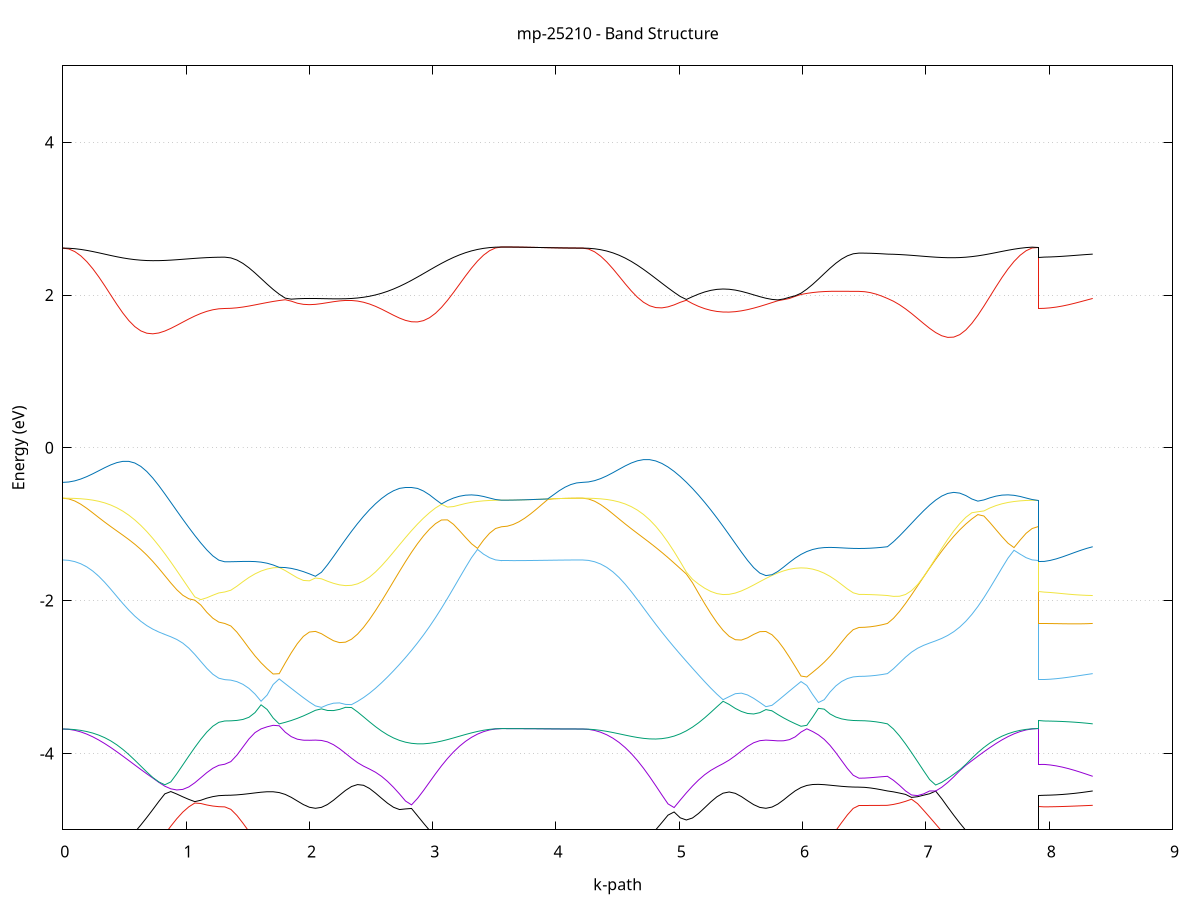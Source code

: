 set title 'mp-25210 - Band Structure'
set xlabel 'k-path'
set ylabel 'Energy (eV)'
set grid y
set yrange [-5:5]
set terminal png size 800,600
set output 'mp-25210_bands_gnuplot.png'
plot '-' using 1:2 with lines notitle, '-' using 1:2 with lines notitle, '-' using 1:2 with lines notitle, '-' using 1:2 with lines notitle, '-' using 1:2 with lines notitle, '-' using 1:2 with lines notitle, '-' using 1:2 with lines notitle, '-' using 1:2 with lines notitle, '-' using 1:2 with lines notitle, '-' using 1:2 with lines notitle, '-' using 1:2 with lines notitle, '-' using 1:2 with lines notitle, '-' using 1:2 with lines notitle, '-' using 1:2 with lines notitle, '-' using 1:2 with lines notitle, '-' using 1:2 with lines notitle, '-' using 1:2 with lines notitle, '-' using 1:2 with lines notitle, '-' using 1:2 with lines notitle, '-' using 1:2 with lines notitle, '-' using 1:2 with lines notitle, '-' using 1:2 with lines notitle, '-' using 1:2 with lines notitle, '-' using 1:2 with lines notitle, '-' using 1:2 with lines notitle, '-' using 1:2 with lines notitle, '-' using 1:2 with lines notitle, '-' using 1:2 with lines notitle, '-' using 1:2 with lines notitle, '-' using 1:2 with lines notitle, '-' using 1:2 with lines notitle, '-' using 1:2 with lines notitle, '-' using 1:2 with lines notitle, '-' using 1:2 with lines notitle, '-' using 1:2 with lines notitle, '-' using 1:2 with lines notitle, '-' using 1:2 with lines notitle, '-' using 1:2 with lines notitle, '-' using 1:2 with lines notitle, '-' using 1:2 with lines notitle, '-' using 1:2 with lines notitle, '-' using 1:2 with lines notitle, '-' using 1:2 with lines notitle, '-' using 1:2 with lines notitle, '-' using 1:2 with lines notitle, '-' using 1:2 with lines notitle, '-' using 1:2 with lines notitle, '-' using 1:2 with lines notitle, '-' using 1:2 with lines notitle, '-' using 1:2 with lines notitle, '-' using 1:2 with lines notitle, '-' using 1:2 with lines notitle, '-' using 1:2 with lines notitle, '-' using 1:2 with lines notitle, '-' using 1:2 with lines notitle, '-' using 1:2 with lines notitle, '-' using 1:2 with lines notitle, '-' using 1:2 with lines notitle, '-' using 1:2 with lines notitle, '-' using 1:2 with lines notitle, '-' using 1:2 with lines notitle, '-' using 1:2 with lines notitle, '-' using 1:2 with lines notitle, '-' using 1:2 with lines notitle, '-' using 1:2 with lines notitle, '-' using 1:2 with lines notitle, '-' using 1:2 with lines notitle, '-' using 1:2 with lines notitle, '-' using 1:2 with lines notitle, '-' using 1:2 with lines notitle, '-' using 1:2 with lines notitle, '-' using 1:2 with lines notitle, '-' using 1:2 with lines notitle, '-' using 1:2 with lines notitle, '-' using 1:2 with lines notitle, '-' using 1:2 with lines notitle, '-' using 1:2 with lines notitle, '-' using 1:2 with lines notitle, '-' using 1:2 with lines notitle, '-' using 1:2 with lines notitle, '-' using 1:2 with lines notitle, '-' using 1:2 with lines notitle, '-' using 1:2 with lines notitle, '-' using 1:2 with lines notitle, '-' using 1:2 with lines notitle, '-' using 1:2 with lines notitle, '-' using 1:2 with lines notitle, '-' using 1:2 with lines notitle, '-' using 1:2 with lines notitle, '-' using 1:2 with lines notitle, '-' using 1:2 with lines notitle, '-' using 1:2 with lines notitle, '-' using 1:2 with lines notitle, '-' using 1:2 with lines notitle, '-' using 1:2 with lines notitle, '-' using 1:2 with lines notitle
0.000000 -63.973751
0.048665 -63.973951
0.097331 -63.974451
0.145996 -63.975351
0.194661 -63.976751
0.243327 -63.978151
0.291992 -63.980051
0.340657 -63.982151
0.389323 -63.984451
0.437988 -63.986751
0.486653 -63.989451
0.535319 -63.992451
0.583984 -63.995251
0.632649 -63.998151
0.681315 -64.001151
0.729980 -64.004151
0.778645 -64.007051
0.827310 -64.009851
0.875976 -64.012651
0.924641 -64.015051
0.973306 -64.017351
1.021972 -64.019251
1.070637 -64.020951
1.119302 -64.022451
1.167968 -64.023551
1.216633 -64.024251
1.265298 -64.024651
1.313964 -64.024951
1.313964 -64.024951
1.362969 -64.024851
1.411975 -64.024651
1.460980 -64.024251
1.509986 -64.023751
1.558991 -64.023151
1.607997 -64.022151
1.657002 -64.021351
1.706008 -64.020351
1.755014 -64.019151
1.804019 -64.017751
1.853025 -64.016351
1.902030 -64.014851
1.951036 -64.013251
2.000041 -64.011551
2.049047 -64.009951
2.098052 -64.010751
2.147058 -64.012351
2.147058 -64.012351
2.195716 -64.013651
2.244375 -64.014551
2.293033 -64.015251
2.341692 -64.015751
2.390350 -64.015651
2.439008 -64.015451
2.487667 -64.014951
2.536325 -64.014051
2.584984 -64.012751
2.633642 -64.011151
2.682301 -64.009351
2.730959 -64.007251
2.779617 -64.005151
2.828276 -64.002651
2.876934 -63.999951
2.925593 -63.997351
2.974251 -63.994751
3.022910 -63.992051
3.071568 -63.989451
3.120226 -63.986851
3.168885 -63.984451
3.217543 -63.981951
3.266202 -63.980051
3.314860 -63.978451
3.363519 -63.976851
3.412177 -63.975651
3.460836 -63.974951
3.509494 -63.974451
3.558152 -63.974351
3.558152 -63.974351
3.604956 -63.974351
3.651760 -63.974351
3.698564 -63.974351
3.745368 -63.974251
3.792172 -63.974151
3.838976 -63.973951
3.885780 -63.973951
3.932584 -63.973851
3.979387 -63.973851
4.026191 -63.973851
4.072995 -63.973751
4.119799 -63.973751
4.166603 -63.973651
4.213407 -63.973751
4.213407 -63.973751
4.263040 -63.973951
4.312674 -63.974551
4.362308 -63.975551
4.411941 -63.976751
4.461575 -63.978451
4.511208 -63.980451
4.560842 -63.982651
4.610476 -63.984851
4.660109 -63.987351
4.709743 -63.990151
4.759376 -63.992951
4.809010 -63.995651
4.858644 -63.998251
4.908277 -64.001151
4.957911 -64.003651
5.007544 -64.006051
5.057178 -64.008151
5.106811 -64.010051
5.156445 -64.011851
5.206079 -64.013151
5.255712 -64.014251
5.305346 -64.015051
5.354979 -64.015551
5.404613 -64.015751
5.454247 -64.015651
5.503880 -64.014951
5.553514 -64.014151
5.603147 -64.012851
5.652781 -64.011451
5.702415 -64.009551
5.752048 -64.011151
5.752048 -64.011151
5.799085 -64.012751
5.846121 -64.014251
5.893158 -64.015751
5.940194 -64.017151
5.987231 -64.018451
6.034267 -64.019651
6.081304 -64.020651
6.128340 -64.021651
6.175377 -64.022451
6.222413 -64.023351
6.269450 -64.024051
6.316486 -64.024551
6.363523 -64.024951
6.410559 -64.025151
6.457596 -64.025251
6.457596 -64.025251
6.503695 -64.025151
6.549795 -64.025151
6.595894 -64.025051
6.641994 -64.024951
6.688093 -64.024851
6.688093 -64.024851
6.736975 -64.024251
6.785857 -64.022951
6.834739 -64.021551
6.883620 -64.019751
6.932502 -64.017951
6.981384 -64.015651
7.030266 -64.013151
7.079147 -64.010551
7.128029 -64.007651
7.176911 -64.004751
7.225793 -64.001851
7.274674 -63.998751
7.323556 -63.995751
7.372438 -63.992651
7.421320 -63.989751
7.470201 -63.987151
7.519083 -63.984751
7.567965 -63.982351
7.616847 -63.980251
7.665728 -63.978551
7.714610 -63.976751
7.763492 -63.975751
7.812374 -63.974951
7.861255 -63.974451
7.910137 -63.974351
7.910137 -64.024951
7.959359 -64.024851
8.008581 -64.024851
8.057804 -64.024951
8.107026 -64.024851
8.156248 -64.024951
8.205470 -64.024951
8.254692 -64.024851
8.303914 -64.024851
8.353137 -64.024851
e
0.000000 -63.973751
0.048665 -63.973751
0.097331 -63.973851
0.145996 -63.974051
0.194661 -63.974451
0.243327 -63.974751
0.291992 -63.975151
0.340657 -63.975651
0.389323 -63.976251
0.437988 -63.977051
0.486653 -63.977651
0.535319 -63.978351
0.583984 -63.979051
0.632649 -63.979851
0.681315 -63.980651
0.729980 -63.981451
0.778645 -63.982251
0.827310 -63.982951
0.875976 -63.983751
0.924641 -63.984351
0.973306 -63.984851
1.021972 -63.985251
1.070637 -63.985751
1.119302 -63.986051
1.167968 -63.986251
1.216633 -63.986451
1.265298 -63.986551
1.313964 -63.986651
1.313964 -63.986651
1.362969 -63.986851
1.411975 -63.987351
1.460980 -63.987951
1.509986 -63.989051
1.558991 -63.990351
1.607997 -63.991851
1.657002 -63.993251
1.706008 -63.995151
1.755014 -63.997051
1.804019 -63.999051
1.853025 -64.001151
1.902030 -64.003251
1.951036 -64.005251
2.000041 -64.007351
2.049047 -64.009151
2.098052 -64.008251
2.147058 -64.006551
2.147058 -64.006551
2.195716 -64.004751
2.244375 -64.002851
2.293033 -64.001151
2.341692 -63.999351
2.390350 -63.997551
2.439008 -63.995851
2.487667 -63.994151
2.536325 -63.992351
2.584984 -63.990751
2.633642 -63.989151
2.682301 -63.987651
2.730959 -63.986151
2.779617 -63.984951
2.828276 -63.983651
2.876934 -63.982351
2.925593 -63.981351
2.974251 -63.980251
3.022910 -63.979251
3.071568 -63.978351
3.120226 -63.977551
3.168885 -63.976851
3.217543 -63.976151
3.266202 -63.975651
3.314860 -63.975251
3.363519 -63.974851
3.412177 -63.974551
3.460836 -63.974351
3.509494 -63.974451
3.558152 -63.974351
3.558152 -63.974351
3.604956 -63.974351
3.651760 -63.974351
3.698564 -63.974351
3.745368 -63.974151
3.792172 -63.974151
3.838976 -63.973851
3.885780 -63.973851
3.932584 -63.973851
3.979387 -63.973851
4.026191 -63.973851
4.072995 -63.973751
4.119799 -63.973751
4.166603 -63.973651
4.213407 -63.973751
4.213407 -63.973751
4.263040 -63.973851
4.312674 -63.973951
4.362308 -63.974151
4.411941 -63.974551
4.461575 -63.974951
4.511208 -63.975551
4.560842 -63.976151
4.610476 -63.976951
4.660109 -63.977551
4.709743 -63.978451
4.759376 -63.979451
4.809010 -63.980351
4.858644 -63.981351
4.908277 -63.982651
4.957911 -63.984051
5.007544 -63.985451
5.057178 -63.986851
5.106811 -63.988251
5.156445 -63.989751
5.206079 -63.991351
5.255712 -63.993051
5.305346 -63.994751
5.354979 -63.996551
5.404613 -63.998351
5.454247 -64.000251
5.503880 -64.001951
5.553514 -64.003851
5.603147 -64.005651
5.652781 -64.007451
5.702415 -64.009251
5.752048 -64.008051
5.752048 -64.008051
5.799085 -64.006151
5.846121 -64.004151
5.893158 -64.002351
5.940194 -64.000251
5.987231 -63.998351
6.034267 -63.996451
6.081304 -63.994551
6.128340 -63.992851
6.175377 -63.991251
6.222413 -63.989951
6.269450 -63.988651
6.316486 -63.987951
6.363523 -63.987351
6.410559 -63.986851
6.457596 -63.986751
6.457596 -63.986751
6.503695 -63.986751
6.549795 -63.986751
6.595894 -63.986751
6.641994 -63.986651
6.688093 -63.986751
6.688093 -63.986751
6.736975 -63.986451
6.785857 -63.986151
6.834739 -63.985851
6.883620 -63.985351
6.932502 -63.984851
6.981384 -63.984251
7.030266 -63.983751
7.079147 -63.983051
7.128029 -63.982451
7.176911 -63.981651
7.225793 -63.980751
7.274674 -63.980051
7.323556 -63.979351
7.372438 -63.978551
7.421320 -63.977851
7.470201 -63.977251
7.519083 -63.976751
7.567965 -63.976251
7.616847 -63.975651
7.665728 -63.975351
7.714610 -63.974951
7.763492 -63.974751
7.812374 -63.974551
7.861255 -63.974351
7.910137 -63.974351
7.910137 -63.986651
7.959359 -63.986651
8.008581 -63.986751
8.057804 -63.986751
8.107026 -63.986751
8.156248 -63.986751
8.205470 -63.986851
8.254692 -63.986851
8.303914 -63.986751
8.353137 -63.986751
e
0.000000 -63.671851
0.048665 -63.671751
0.097331 -63.671651
0.145996 -63.671451
0.194661 -63.671451
0.243327 -63.671151
0.291992 -63.670951
0.340657 -63.670751
0.389323 -63.670451
0.437988 -63.670151
0.486653 -63.669851
0.535319 -63.669451
0.583984 -63.668951
0.632649 -63.668451
0.681315 -63.668051
0.729980 -63.667651
0.778645 -63.667251
0.827310 -63.666951
0.875976 -63.666651
0.924641 -63.666351
0.973306 -63.665951
1.021972 -63.665551
1.070637 -63.665251
1.119302 -63.665051
1.167968 -63.664851
1.216633 -63.664651
1.265298 -63.664351
1.313964 -63.664451
1.313964 -63.664451
1.362969 -63.664351
1.411975 -63.664351
1.460980 -63.664351
1.509986 -63.664451
1.558991 -63.664351
1.607997 -63.664351
1.657002 -63.664251
1.706008 -63.664251
1.755014 -63.664151
1.804019 -63.663951
1.853025 -63.663851
1.902030 -63.663751
1.951036 -63.663751
2.000041 -63.663751
2.049047 -63.663851
2.098052 -63.663851
2.147058 -63.663851
2.147058 -63.663851
2.195716 -63.663951
2.244375 -63.663851
2.293033 -63.663951
2.341692 -63.664151
2.390350 -63.664251
2.439008 -63.664551
2.487667 -63.664851
2.536325 -63.665151
2.584984 -63.665351
2.633642 -63.665651
2.682301 -63.665951
2.730959 -63.666351
2.779617 -63.666851
2.828276 -63.667251
2.876934 -63.667651
2.925593 -63.668151
2.974251 -63.668451
3.022910 -63.668951
3.071568 -63.669251
3.120226 -63.669751
3.168885 -63.670251
3.217543 -63.670551
3.266202 -63.670851
3.314860 -63.671351
3.363519 -63.671651
3.412177 -63.671851
3.460836 -63.672051
3.509494 -63.672151
3.558152 -63.672151
3.558152 -63.672151
3.604956 -63.672151
3.651760 -63.672051
3.698564 -63.672051
3.745368 -63.672151
3.792172 -63.671951
3.838976 -63.671651
3.885780 -63.671651
3.932584 -63.671951
3.979387 -63.671951
4.026191 -63.671951
4.072995 -63.671751
4.119799 -63.671651
4.166603 -63.671651
4.213407 -63.671851
4.213407 -63.671851
4.263040 -63.671751
4.312674 -63.671651
4.362308 -63.671551
4.411941 -63.671351
4.461575 -63.671151
4.511208 -63.670951
4.560842 -63.670751
4.610476 -63.670451
4.660109 -63.670051
4.709743 -63.669751
4.759376 -63.669351
4.809010 -63.668851
4.858644 -63.668551
4.908277 -63.668051
4.957911 -63.667651
5.007544 -63.667251
5.057178 -63.666851
5.106811 -63.666251
5.156445 -63.665851
5.206079 -63.665451
5.255712 -63.665051
5.305346 -63.664751
5.354979 -63.664351
5.404613 -63.664251
5.454247 -63.664051
5.503880 -63.663851
5.553514 -63.663851
5.603147 -63.663651
5.652781 -63.663651
5.702415 -63.663551
5.752048 -63.663651
5.752048 -63.663651
5.799085 -63.663751
5.846121 -63.663751
5.893158 -63.663951
5.940194 -63.663851
5.987231 -63.664051
6.034267 -63.664151
6.081304 -63.664151
6.128340 -63.664151
6.175377 -63.664251
6.222413 -63.664451
6.269450 -63.664451
6.316486 -63.664551
6.363523 -63.664451
6.410559 -63.664451
6.457596 -63.664451
6.457596 -63.664451
6.503695 -63.664451
6.549795 -63.664551
6.595894 -63.664551
6.641994 -63.664551
6.688093 -63.664751
6.688093 -63.664751
6.736975 -63.664651
6.785857 -63.664651
6.834739 -63.664751
6.883620 -63.665051
6.932502 -63.665251
6.981384 -63.665551
7.030266 -63.665851
7.079147 -63.666251
7.128029 -63.666651
7.176911 -63.667051
7.225793 -63.667551
7.274674 -63.668051
7.323556 -63.668551
7.372438 -63.668951
7.421320 -63.669251
7.470201 -63.669651
7.519083 -63.670251
7.567965 -63.670651
7.616847 -63.670951
7.665728 -63.671351
7.714610 -63.671551
7.763492 -63.671851
7.812374 -63.672051
7.861255 -63.672151
7.910137 -63.672151
7.910137 -63.664451
7.959359 -63.664451
8.008581 -63.664551
8.057804 -63.664651
8.107026 -63.664751
8.156248 -63.664751
8.205470 -63.664751
8.254692 -63.664551
8.303914 -63.664651
8.353137 -63.664751
e
0.000000 -19.222551
0.048665 -19.217951
0.097331 -19.204151
0.145996 -19.181251
0.194661 -19.149351
0.243327 -19.108851
0.291992 -19.059851
0.340657 -19.002851
0.389323 -18.938351
0.437988 -18.866751
0.486653 -18.788651
0.535319 -18.704951
0.583984 -18.615951
0.632649 -18.522751
0.681315 -18.426151
0.729980 -18.327051
0.778645 -18.226351
0.827310 -18.125151
0.875976 -18.024451
0.924641 -17.925051
0.973306 -17.828151
1.021972 -17.734551
1.070637 -17.645151
1.119302 -17.560751
1.167968 -17.481751
1.216633 -17.408951
1.265298 -17.343751
1.313964 -17.302351
1.313964 -17.302351
1.362969 -17.301551
1.411975 -17.299451
1.460980 -17.295951
1.509986 -17.291251
1.558991 -17.285251
1.607997 -17.277851
1.657002 -17.269351
1.706008 -17.259651
1.755014 -17.248951
1.804019 -17.237151
1.853025 -17.224551
1.902030 -17.211051
1.951036 -17.196951
2.000041 -17.182151
2.049047 -17.166851
2.098052 -17.175851
2.147058 -17.200151
2.147058 -17.200151
2.195716 -17.232051
2.244375 -17.271951
2.293033 -17.320151
2.341692 -17.376551
2.390350 -17.440851
2.439008 -17.512551
2.487667 -17.591151
2.536325 -17.675651
2.584984 -17.765451
2.633642 -17.859351
2.682301 -17.956351
2.730959 -18.055451
2.779617 -18.155551
2.828276 -18.255451
2.876934 -18.353951
2.925593 -18.450551
2.974251 -18.543851
3.022910 -18.633051
3.071568 -18.717251
3.120226 -18.795851
3.168885 -18.867951
3.217543 -18.933051
3.266202 -18.990551
3.314860 -19.040051
3.363519 -19.081051
3.412177 -19.113351
3.460836 -19.136551
3.509494 -19.150551
3.558152 -19.155251
3.558152 -19.155251
3.604956 -19.156151
3.651760 -19.158751
3.698564 -19.162951
3.745368 -19.168551
3.792172 -19.175051
3.838976 -19.182151
3.885780 -19.189651
3.932584 -19.197151
3.979387 -19.204151
4.026191 -19.210351
4.072995 -19.215551
4.119799 -19.219451
4.166603 -19.221751
4.213407 -19.222551
4.213407 -19.222551
4.263040 -19.217651
4.312674 -19.202951
4.362308 -19.178651
4.411941 -19.144751
4.461575 -19.101651
4.511208 -19.049751
4.560842 -18.989351
4.610476 -18.920951
4.660109 -18.845151
4.709743 -18.762751
4.759376 -18.674451
4.809010 -18.580951
4.858644 -18.483151
4.908277 -18.382251
4.957911 -18.278851
5.007544 -18.174451
5.057178 -18.069951
5.106811 -17.966551
5.156445 -17.865651
5.206079 -17.768051
5.255712 -17.675051
5.305346 -17.587651
5.354979 -17.506751
5.404613 -17.433251
5.454247 -17.367651
5.503880 -17.310251
5.553514 -17.261551
5.603147 -17.221251
5.652781 -17.189351
5.702415 -17.165451
5.752048 -17.178651
5.752048 -17.178651
5.799085 -17.195551
5.846121 -17.211651
5.893158 -17.227151
5.940194 -17.241651
5.987231 -17.255151
6.034267 -17.267651
6.081304 -17.278951
6.128340 -17.289151
6.175377 -17.298151
6.222413 -17.305851
6.269450 -17.312151
6.316486 -17.317151
6.363523 -17.320751
6.410559 -17.322951
6.457596 -17.323651
6.457596 -17.323651
6.503695 -17.325551
6.549795 -17.331251
6.595894 -17.340151
6.641994 -17.352151
6.688093 -17.366651
6.688093 -17.366651
6.736975 -17.430651
6.785857 -17.503351
6.834739 -17.582851
6.883620 -17.668051
6.932502 -17.758251
6.981384 -17.852251
7.030266 -17.949551
7.079147 -18.048851
7.128029 -18.149151
7.176911 -18.249351
7.225793 -18.348351
7.274674 -18.445251
7.323556 -18.539051
7.372438 -18.628851
7.421320 -18.713651
7.470201 -18.792751
7.519083 -18.865451
7.567965 -18.931151
7.616847 -18.989051
7.665728 -19.039051
7.714610 -19.080351
7.763492 -19.112951
7.812374 -19.136451
7.861255 -19.150551
7.910137 -19.155251
7.910137 -17.302351
7.959359 -17.303551
8.008581 -17.307051
8.057804 -17.312451
8.107026 -17.319151
8.156248 -17.326951
8.205470 -17.335651
8.254692 -17.345051
8.303914 -17.355451
8.353137 -17.366651
e
0.000000 -16.784251
0.048665 -16.784651
0.097331 -16.785751
0.145996 -16.787751
0.194661 -16.790551
0.243327 -16.794051
0.291992 -16.798551
0.340657 -16.803951
0.389323 -16.810151
0.437988 -16.817451
0.486653 -16.825851
0.535319 -16.835251
0.583984 -16.845751
0.632649 -16.857651
0.681315 -16.870851
0.729980 -16.885651
0.778645 -16.902051
0.827310 -16.920351
0.875976 -16.940751
0.924641 -16.963451
0.973306 -16.988751
1.021972 -17.017051
1.070637 -17.048751
1.119302 -17.084351
1.167968 -17.124051
1.216633 -17.168151
1.265298 -17.215751
1.313964 -17.251551
1.313964 -17.251551
1.362969 -17.250251
1.411975 -17.246151
1.460980 -17.239551
1.509986 -17.230751
1.558991 -17.220051
1.607997 -17.207851
1.657002 -17.195051
1.706008 -17.182051
1.755014 -17.169851
1.804019 -17.158851
1.853025 -17.150451
1.902030 -17.145351
1.951036 -17.144451
2.000041 -17.148751
2.049047 -17.159051
2.098052 -17.151251
2.147058 -17.135351
2.147058 -17.135351
2.195716 -17.119451
2.244375 -17.103451
2.293033 -17.087451
2.341692 -17.071851
2.390350 -17.056451
2.439008 -17.041451
2.487667 -17.027151
2.536325 -17.013451
2.584984 -17.000251
2.633642 -16.988051
2.682301 -16.976751
2.730959 -16.966351
2.779617 -16.956951
2.828276 -16.948451
2.876934 -16.940951
2.925593 -16.934451
2.974251 -16.928851
3.022910 -16.924151
3.071568 -16.920151
3.120226 -16.916951
3.168885 -16.914351
3.217543 -16.912251
3.266202 -16.910751
3.314860 -16.909751
3.363519 -16.908951
3.412177 -16.908451
3.460836 -16.908151
3.509494 -16.908051
3.558152 -16.907951
3.558152 -16.907951
3.604956 -16.906351
3.651760 -16.901751
3.698564 -16.894251
3.745368 -16.884251
3.792172 -16.872251
3.838976 -16.859051
3.885780 -16.845251
3.932584 -16.831651
3.979387 -16.818751
4.026191 -16.807151
4.072995 -16.797451
4.119799 -16.790251
4.166603 -16.785651
4.213407 -16.784251
4.213407 -16.784251
4.263040 -16.784651
4.312674 -16.785751
4.362308 -16.787551
4.411941 -16.790151
4.461575 -16.793651
4.511208 -16.798051
4.560842 -16.803251
4.610476 -16.809451
4.660109 -16.816551
4.709743 -16.824851
4.759376 -16.834051
4.809010 -16.844351
4.858644 -16.855651
4.908277 -16.868251
4.957911 -16.881851
5.007544 -16.896451
5.057178 -16.912051
5.106811 -16.928351
5.156445 -16.945651
5.206079 -16.963651
5.255712 -16.982351
5.305346 -17.001651
5.354979 -17.021251
5.404613 -17.041251
5.454247 -17.061351
5.503880 -17.081451
5.553514 -17.101651
5.603147 -17.121451
5.652781 -17.141051
5.702415 -17.159951
5.752048 -17.148951
5.752048 -17.148951
5.799085 -17.139451
5.846121 -17.135151
5.893158 -17.135451
5.940194 -17.139351
5.987231 -17.146151
6.034267 -17.155051
6.081304 -17.165251
6.128340 -17.176051
6.175377 -17.186851
6.222413 -17.197051
6.269450 -17.206051
6.316486 -17.213551
6.363523 -17.219151
6.410559 -17.222551
6.457596 -17.223651
6.457596 -17.223651
6.503695 -17.222351
6.549795 -17.218651
6.595894 -17.212851
6.641994 -17.205351
6.688093 -17.196551
6.688093 -17.196551
6.736975 -17.157051
6.785857 -17.120251
6.834739 -17.087751
6.883620 -17.059251
6.932502 -17.034551
6.981384 -17.013251
7.030266 -16.994951
7.079147 -16.979251
7.128029 -16.965951
7.176911 -16.954551
7.225793 -16.945051
7.274674 -16.937151
7.323556 -16.930551
7.372438 -16.925051
7.421320 -16.920651
7.470201 -16.917151
7.519083 -16.914651
7.567965 -16.912551
7.616847 -16.910951
7.665728 -16.909851
7.714610 -16.908951
7.763492 -16.908451
7.812374 -16.908151
7.861255 -16.907951
7.910137 -16.907951
7.910137 -17.251551
7.959359 -17.250351
8.008581 -17.247151
8.057804 -17.242251
8.107026 -17.236251
8.156248 -17.229351
8.205470 -17.221851
8.254692 -17.213851
8.303914 -17.205351
8.353137 -17.196551
e
0.000000 -6.295051
0.048665 -6.290251
0.097331 -6.275951
0.145996 -6.252051
0.194661 -6.219551
0.243327 -6.178651
0.291992 -6.130751
0.340657 -6.078551
0.389323 -6.027851
0.437988 -5.993151
0.486653 -5.991151
0.535319 -6.018151
0.583984 -6.060651
0.632649 -6.111951
0.681315 -6.170051
0.729980 -6.233951
0.778645 -6.303251
0.827310 -6.377551
0.875976 -6.455651
0.924641 -6.535451
0.973306 -6.615051
1.021972 -6.691551
1.070637 -6.761951
1.119302 -6.823751
1.167968 -6.874551
1.216633 -6.912151
1.265298 -6.935351
1.313964 -6.943251
1.313964 -6.943251
1.362969 -6.936951
1.411975 -6.918251
1.460980 -6.887151
1.509986 -6.844151
1.558991 -6.789851
1.607997 -6.724851
1.657002 -6.650251
1.706008 -6.567351
1.755014 -6.477651
1.804019 -6.383551
1.853025 -6.287851
1.902030 -6.194251
1.951036 -6.107351
2.000041 -6.031951
2.049047 -5.986151
2.098052 -6.037751
2.147058 -6.083251
2.147058 -6.083251
2.195716 -6.122451
2.244375 -6.155751
2.293033 -6.183351
2.341692 -6.205651
2.390350 -6.222551
2.439008 -6.234251
2.487667 -6.241151
2.536325 -6.242951
2.584984 -6.239751
2.633642 -6.232051
2.682301 -6.219451
2.730959 -6.202251
2.779617 -6.180351
2.828276 -6.153751
2.876934 -6.122451
2.925593 -6.086951
2.974251 -6.047351
3.022910 -6.004051
3.071568 -5.957751
3.120226 -5.909251
3.168885 -5.859851
3.217543 -5.810451
3.266202 -5.810951
3.314860 -5.853551
3.363519 -5.889351
3.412177 -5.917751
3.460836 -5.938351
3.509494 -5.950951
3.558152 -5.955151
3.558152 -5.955151
3.604956 -5.959751
3.651760 -5.973151
3.698564 -5.994751
3.745368 -6.023151
3.792172 -6.056451
3.838976 -6.093051
3.885780 -6.131151
3.932584 -6.168651
3.979387 -6.203651
4.026191 -6.234651
4.072995 -6.260051
4.119799 -6.279051
4.166603 -6.290851
4.213407 -6.295051
4.213407 -6.295051
4.263040 -6.290051
4.312674 -6.275051
4.362308 -6.250351
4.411941 -6.215751
4.461575 -6.172451
4.511208 -6.120351
4.560842 -6.060251
4.610476 -5.992751
4.660109 -5.918751
4.709743 -5.876851
4.759376 -5.915451
4.809010 -5.952251
4.858644 -5.987051
4.908277 -6.019651
4.957911 -6.049051
5.007544 -6.075351
5.057178 -6.098051
5.106811 -6.116951
5.156445 -6.132151
5.206079 -6.142951
5.255712 -6.149451
5.305346 -6.151351
5.354979 -6.148251
5.404613 -6.139951
5.454247 -6.126151
5.503880 -6.106451
5.553514 -6.080951
5.603147 -6.049251
5.652781 -6.011151
5.702415 -5.992751
5.752048 -6.055351
5.752048 -6.055351
5.799085 -6.129651
5.846121 -6.215151
5.893158 -6.307551
5.940194 -6.402851
5.987231 -6.497551
6.034267 -6.588951
6.081304 -6.674951
6.128340 -6.753751
6.175377 -6.824251
6.222413 -6.885351
6.269450 -6.936351
6.316486 -6.976551
6.363523 -7.005651
6.410559 -7.023151
6.457596 -7.028951
6.457596 -7.028951
6.503695 -7.027551
6.549795 -7.023351
6.595894 -7.016351
6.641994 -7.006751
6.688093 -6.994651
6.688093 -6.994651
6.736975 -6.965451
6.785857 -6.921351
6.834739 -6.864551
6.883620 -6.797151
6.932502 -6.722051
6.981384 -6.642151
7.030266 -6.560251
7.079147 -6.478951
7.128029 -6.400351
7.176911 -6.325251
7.225793 -6.254151
7.274674 -6.186651
7.323556 -6.122451
7.372438 -6.060851
7.421320 -6.001151
7.470201 -5.943651
7.519083 -5.889251
7.567965 -5.842551
7.616847 -5.826951
7.665728 -5.855551
7.714610 -5.889251
7.763492 -5.917451
7.812374 -5.938251
7.861255 -5.950851
7.910137 -5.955151
7.910137 -6.943251
7.959359 -6.944351
8.008581 -6.947751
8.057804 -6.953051
8.107026 -6.959751
8.156248 -6.967351
8.205470 -6.975351
8.254692 -6.982951
8.303914 -6.989551
8.353137 -6.994651
e
0.000000 -5.603151
0.048665 -5.606651
0.097331 -5.617051
0.145996 -5.633851
0.194661 -5.656351
0.243327 -5.683351
0.291992 -5.713151
0.340657 -5.742651
0.389323 -5.765751
0.437988 -5.768051
0.486653 -5.733251
0.535319 -5.665851
0.583984 -5.579851
0.632649 -5.483451
0.681315 -5.380851
0.729980 -5.274351
0.778645 -5.165951
0.827310 -5.058051
0.875976 -4.953251
0.924641 -4.854951
0.973306 -4.768651
1.021972 -4.699851
1.070637 -4.649751
1.119302 -4.655951
1.167968 -4.675251
1.216633 -4.689151
1.265298 -4.697551
1.313964 -4.700451
1.313964 -4.700451
1.362969 -4.732551
1.411975 -4.811951
1.460980 -4.913351
1.509986 -5.022551
1.558991 -5.133251
1.607997 -5.241951
1.657002 -5.347151
1.706008 -5.447651
1.755014 -5.542851
1.804019 -5.632251
1.853025 -5.715651
1.902030 -5.792751
1.951036 -5.863451
2.000041 -5.928051
2.049047 -5.972751
2.098052 -5.931151
2.147058 -5.905251
2.147058 -5.905251
2.195716 -5.889551
2.244375 -5.877151
2.293033 -5.862051
2.341692 -5.839551
2.390350 -5.806751
2.439008 -5.762051
2.487667 -5.705151
2.536325 -5.637051
2.584984 -5.559951
2.633642 -5.478251
2.682301 -5.399551
2.730959 -5.336251
2.779617 -5.303951
2.828276 -5.309851
2.876934 -5.345751
2.925593 -5.398951
2.974251 -5.460051
3.022910 -5.524051
3.071568 -5.587951
3.120226 -5.649851
3.168885 -5.708351
3.217543 -5.762251
3.266202 -5.762851
3.314860 -5.718351
3.363519 -5.678851
3.412177 -5.645951
3.460836 -5.621251
3.509494 -5.605951
3.558152 -5.600651
3.558152 -5.600651
3.604956 -5.600751
3.651760 -5.600951
3.698564 -5.601051
3.745368 -5.601151
3.792172 -5.601351
3.838976 -5.601551
3.885780 -5.601851
3.932584 -5.602151
3.979387 -5.602451
4.026191 -5.602751
4.072995 -5.602951
4.119799 -5.603051
4.166603 -5.603051
4.213407 -5.603151
4.213407 -5.603151
4.263040 -5.606951
4.312674 -5.618051
4.362308 -5.636051
4.411941 -5.660151
4.461575 -5.689551
4.511208 -5.723251
4.560842 -5.759651
4.610476 -5.798251
4.660109 -5.837451
4.709743 -5.839451
4.759376 -5.755951
4.809010 -5.669951
4.858644 -5.583751
4.908277 -5.501351
4.957911 -5.430051
5.007544 -5.383851
5.057178 -5.381351
5.106811 -5.425851
5.156445 -5.497651
5.206079 -5.576751
5.255712 -5.652351
5.305346 -5.719151
5.354979 -5.774651
5.404613 -5.818251
5.454247 -5.850951
5.503880 -5.875151
5.553514 -5.895251
5.603147 -5.917151
5.652781 -5.947651
5.702415 -5.966451
5.752048 -5.915251
5.752048 -5.915251
5.799085 -5.860551
5.846121 -5.799851
5.893158 -5.733251
5.940194 -5.660751
5.987231 -5.582651
6.034267 -5.498851
6.081304 -5.409851
6.128340 -5.315951
6.175377 -5.217651
6.222413 -5.115651
6.269450 -5.011151
6.316486 -4.906151
6.363523 -4.804951
6.410559 -4.719851
6.457596 -4.681851
6.457596 -4.681851
6.503695 -4.681851
6.549795 -4.681651
6.595894 -4.681251
6.641994 -4.680751
6.688093 -4.679951
6.688093 -4.679951
6.736975 -4.668151
6.785857 -4.650751
6.834739 -4.627851
6.883620 -4.599851
6.932502 -4.657951
6.981384 -4.744651
7.030266 -4.834051
7.079147 -4.925351
7.128029 -5.017651
7.176911 -5.110151
7.225793 -5.201651
7.274674 -5.291251
7.323556 -5.377851
7.372438 -5.460551
7.421320 -5.538451
7.470201 -5.610551
7.519083 -5.675351
7.567965 -5.727951
7.616847 -5.745451
7.665728 -5.715951
7.714610 -5.678751
7.763492 -5.646351
7.812374 -5.621451
7.861255 -5.605951
7.910137 -5.600651
7.910137 -4.700451
7.959359 -4.700051
8.008581 -4.699051
8.057804 -4.697451
8.107026 -4.695351
8.156248 -4.692751
8.205470 -4.689751
8.254692 -4.686551
8.303914 -4.683251
8.353137 -4.679851
e
0.000000 -5.603151
0.048665 -5.599051
0.097331 -5.586651
0.145996 -5.565851
0.194661 -5.537151
0.243327 -5.500051
0.291992 -5.455151
0.340657 -5.402551
0.389323 -5.342251
0.437988 -5.274751
0.486653 -5.200051
0.535319 -5.118851
0.583984 -5.031151
0.632649 -4.937651
0.681315 -4.838951
0.729980 -4.735651
0.778645 -4.629851
0.827310 -4.529951
0.875976 -4.499651
0.924641 -4.532151
0.973306 -4.568551
1.021972 -4.602151
1.070637 -4.631551
1.119302 -4.613551
1.167968 -4.586151
1.216633 -4.565951
1.265298 -4.553351
1.313964 -4.549151
1.313964 -4.549151
1.362969 -4.547551
1.411975 -4.543151
1.460980 -4.536051
1.509986 -4.527251
1.558991 -4.517451
1.607997 -4.508351
1.657002 -4.502251
1.706008 -4.502551
1.755014 -4.512951
1.804019 -4.537051
1.853025 -4.575451
1.902030 -4.622951
1.951036 -4.669951
2.000041 -4.705051
2.049047 -4.718751
2.098052 -4.706251
2.147058 -4.668751
2.147058 -4.668751
2.195716 -4.612951
2.244375 -4.547951
2.293033 -4.484451
2.341692 -4.433851
2.390350 -4.408351
2.439008 -4.417551
2.487667 -4.459151
2.536325 -4.519851
2.584984 -4.587151
2.633642 -4.652051
2.682301 -4.705451
2.730959 -4.735151
2.779617 -4.727051
2.828276 -4.720951
2.876934 -4.817251
2.925593 -4.913451
2.974251 -5.006951
3.022910 -5.096351
3.071568 -5.180451
3.120226 -5.258151
3.168885 -5.328851
3.217543 -5.391851
3.266202 -5.446951
3.314860 -5.493851
3.363519 -5.532151
3.412177 -5.562051
3.460836 -5.583451
3.509494 -5.596351
3.558152 -5.600651
3.558152 -5.600651
3.604956 -5.600651
3.651760 -5.600851
3.698564 -5.601051
3.745368 -5.601151
3.792172 -5.601351
3.838976 -5.601551
3.885780 -5.601851
3.932584 -5.602151
3.979387 -5.602451
4.026191 -5.602651
4.072995 -5.602851
4.119799 -5.603051
4.166603 -5.603051
4.213407 -5.603151
4.213407 -5.603151
4.263040 -5.598751
4.312674 -5.585451
4.362308 -5.563451
4.411941 -5.532551
4.461575 -5.493151
4.511208 -5.445251
4.560842 -5.389251
4.610476 -5.325051
4.660109 -5.253551
4.709743 -5.175151
4.759376 -5.090451
4.809010 -5.000351
4.858644 -4.905851
4.908277 -4.808551
4.957911 -4.766851
5.007544 -4.843651
5.057178 -4.871751
5.106811 -4.845951
5.156445 -4.785851
5.206079 -4.711251
5.255712 -4.635051
5.305346 -4.567851
5.354979 -4.520851
5.404613 -4.505151
5.454247 -4.522951
5.503880 -4.565751
5.553514 -4.619751
5.603147 -4.670951
5.652781 -4.706951
5.702415 -4.718651
5.752048 -4.702551
5.752048 -4.702551
5.799085 -4.663751
5.846121 -4.608751
5.893158 -4.547351
5.940194 -4.490351
5.987231 -4.446751
6.034267 -4.419751
6.081304 -4.407451
6.128340 -4.405351
6.175377 -4.409351
6.222413 -4.416351
6.269450 -4.423951
6.316486 -4.431251
6.363523 -4.437051
6.410559 -4.440651
6.457596 -4.441851
6.457596 -4.441851
6.503695 -4.444651
6.549795 -4.452451
6.595894 -4.463751
6.641994 -4.477151
6.688093 -4.491751
6.688093 -4.491751
6.736975 -4.503551
6.785857 -4.519451
6.834739 -4.536851
6.883620 -4.576251
6.932502 -4.567051
6.981384 -4.547251
7.030266 -4.528151
7.079147 -4.493651
7.128029 -4.592751
7.176911 -4.702451
7.225793 -4.809351
7.274674 -4.911551
7.323556 -5.008251
7.372438 -5.098751
7.421320 -5.182851
7.470201 -5.260051
7.519083 -5.330151
7.567965 -5.392651
7.616847 -5.447051
7.665728 -5.493651
7.714610 -5.531851
7.763492 -5.561951
7.812374 -5.583351
7.861255 -5.596251
7.910137 -5.600651
7.910137 -4.549151
7.959359 -4.548351
8.008581 -4.546251
8.057804 -4.542751
8.107026 -4.537751
8.156248 -4.531151
8.205470 -4.523251
8.254692 -4.513851
8.303914 -4.503251
8.353137 -4.491751
e
0.000000 -3.681051
0.048665 -3.685151
0.097331 -3.698051
0.145996 -3.719051
0.194661 -3.747751
0.243327 -3.783351
0.291992 -3.825151
0.340657 -3.872251
0.389323 -3.923451
0.437988 -3.978051
0.486653 -4.034951
0.535319 -4.093251
0.583984 -4.151951
0.632649 -4.210451
0.681315 -4.267551
0.729980 -4.322351
0.778645 -4.378851
0.827310 -4.429351
0.875976 -4.463651
0.924641 -4.478851
0.973306 -4.471451
1.021972 -4.439151
1.070637 -4.384751
1.119302 -4.318651
1.167968 -4.252151
1.216633 -4.195051
1.265298 -4.155951
1.313964 -4.141851
1.313964 -4.141851
1.362969 -4.107651
1.411975 -4.023151
1.460980 -3.916551
1.509986 -3.810551
1.558991 -3.727851
1.607997 -3.679351
1.657002 -3.652151
1.706008 -3.632551
1.755014 -3.638651
1.804019 -3.722251
1.853025 -3.780851
1.902030 -3.814151
1.951036 -3.827251
2.000041 -3.828351
2.049047 -3.826251
2.098052 -3.830551
2.147058 -3.849551
2.147058 -3.849551
2.195716 -3.886451
2.244375 -3.938451
2.293033 -3.999551
2.341692 -4.062851
2.390350 -4.120651
2.439008 -4.166851
2.487667 -4.205151
2.536325 -4.246951
2.584984 -4.300151
2.633642 -4.366451
2.682301 -4.444251
2.730959 -4.530951
2.779617 -4.623551
2.828276 -4.673751
2.876934 -4.589151
2.925593 -4.486051
2.974251 -4.376151
3.022910 -4.266751
3.071568 -4.162651
3.120226 -4.066751
3.168885 -3.981051
3.217543 -3.906151
3.266202 -3.842451
3.314860 -3.789951
3.363519 -3.747751
3.412177 -3.715651
3.460836 -3.693251
3.509494 -3.679951
3.558152 -3.675451
3.558152 -3.675451
3.604956 -3.675551
3.651760 -3.675751
3.698564 -3.676051
3.745368 -3.676451
3.792172 -3.676851
3.838976 -3.677251
3.885780 -3.677951
3.932584 -3.678651
3.979387 -3.679251
4.026191 -3.679851
4.072995 -3.680251
4.119799 -3.680551
4.166603 -3.680751
4.213407 -3.681051
4.213407 -3.681051
4.263040 -3.685651
4.312674 -3.699451
4.362308 -3.723051
4.411941 -3.756751
4.461575 -3.800951
4.511208 -3.856351
4.560842 -3.923251
4.610476 -4.002151
4.660109 -4.092651
4.709743 -4.194251
4.759376 -4.305151
4.809010 -4.422651
4.858644 -4.543151
4.908277 -4.660751
4.957911 -4.709251
5.007544 -4.611751
5.057178 -4.517151
5.106811 -4.428251
5.156445 -4.348151
5.206079 -4.279051
5.255712 -4.222351
5.305346 -4.176351
5.354979 -4.134451
5.404613 -4.087451
5.454247 -4.030551
5.503880 -3.968051
5.553514 -3.908251
5.603147 -3.860851
5.652781 -3.833651
5.702415 -3.826151
5.752048 -3.830451
5.752048 -3.830451
5.799085 -3.836051
5.846121 -3.835051
5.893158 -3.820151
5.940194 -3.783551
5.987231 -3.720751
6.034267 -3.678051
6.081304 -3.713851
6.128340 -3.757651
6.175377 -3.816451
6.222413 -3.894851
6.269450 -3.990151
6.316486 -4.094451
6.363523 -4.198151
6.410559 -4.285951
6.457596 -4.324951
6.457596 -4.324951
6.503695 -4.323151
6.549795 -4.318451
6.595894 -4.312151
6.641994 -4.305751
6.688093 -4.300151
6.688093 -4.300151
6.736975 -4.352251
6.785857 -4.417751
6.834739 -4.491051
6.883620 -4.544551
6.932502 -4.552351
6.981384 -4.530051
7.030266 -4.491851
7.079147 -4.492551
7.128029 -4.443951
7.176911 -4.380751
7.225793 -4.306951
7.274674 -4.226751
7.323556 -4.156251
7.372438 -4.096651
7.421320 -4.037451
7.470201 -3.979451
7.519083 -3.924051
7.567965 -3.871751
7.616847 -3.823551
7.665728 -3.780851
7.714610 -3.744251
7.763492 -3.714751
7.812374 -3.693151
7.861255 -3.679851
7.910137 -3.675451
7.910137 -4.141851
7.959359 -4.144351
8.008581 -4.151751
8.057804 -4.163751
8.107026 -4.179851
8.156248 -4.199551
8.205470 -4.222151
8.254692 -4.246951
8.303914 -4.273251
8.353137 -4.300151
e
0.000000 -3.680951
0.048665 -3.682751
0.097331 -3.688651
0.145996 -3.698851
0.194661 -3.713951
0.243327 -3.734251
0.291992 -3.760951
0.340657 -3.794851
0.389323 -3.836851
0.437988 -3.887651
0.486653 -3.947251
0.535319 -4.014951
0.583984 -4.088851
0.632649 -4.166151
0.681315 -4.243151
0.729980 -4.315451
0.778645 -4.373051
0.827310 -4.411151
0.875976 -4.373251
0.924641 -4.266751
0.973306 -4.151351
1.021972 -4.035351
1.070637 -3.922351
1.119302 -3.816051
1.167968 -3.721251
1.216633 -3.644551
1.265298 -3.593451
1.313964 -3.575551
1.313964 -3.575551
1.362969 -3.573951
1.411975 -3.568551
1.460980 -3.555851
1.509986 -3.527251
1.558991 -3.466051
1.607997 -3.364351
1.657002 -3.425051
1.706008 -3.536051
1.755014 -3.613951
1.804019 -3.593351
1.853025 -3.569551
1.902030 -3.541651
1.951036 -3.509551
2.000041 -3.473751
2.049047 -3.435851
2.098052 -3.417251
2.147058 -3.438251
2.147058 -3.438251
2.195716 -3.439451
2.244375 -3.424051
2.293033 -3.397051
2.341692 -3.399951
2.390350 -3.456851
2.439008 -3.521251
2.487667 -3.587151
2.536325 -3.650051
2.584984 -3.707151
2.633642 -3.756751
2.682301 -3.797851
2.730959 -3.830051
2.779617 -3.853451
2.828276 -3.868251
2.876934 -3.874951
2.925593 -3.874651
2.974251 -3.867751
3.022910 -3.855551
3.071568 -3.839051
3.120226 -3.819451
3.168885 -3.797751
3.217543 -3.775051
3.266202 -3.752651
3.314860 -3.731651
3.363519 -3.712751
3.412177 -3.697051
3.460836 -3.685251
3.509494 -3.678051
3.558152 -3.675451
3.558152 -3.675451
3.604956 -3.675551
3.651760 -3.675751
3.698564 -3.676051
3.745368 -3.676451
3.792172 -3.676851
3.838976 -3.677251
3.885780 -3.677951
3.932584 -3.678651
3.979387 -3.679251
4.026191 -3.679851
4.072995 -3.680151
4.119799 -3.680551
4.166603 -3.680751
4.213407 -3.680951
4.213407 -3.680951
4.263040 -3.682951
4.312674 -3.688951
4.362308 -3.698751
4.411941 -3.711651
4.461575 -3.726851
4.511208 -3.743651
4.560842 -3.760751
4.610476 -3.777251
4.660109 -3.791751
4.709743 -3.803251
4.759376 -3.810351
4.809010 -3.811951
4.858644 -3.807051
4.908277 -3.794551
4.957911 -3.773751
5.007544 -3.743951
5.057178 -3.704851
5.106811 -3.656551
5.156445 -3.599351
5.206079 -3.534251
5.255712 -3.463151
5.305346 -3.389351
5.354979 -3.317851
5.404613 -3.359451
5.454247 -3.411251
5.503880 -3.451351
5.553514 -3.477351
5.603147 -3.484151
5.652781 -3.466951
5.702415 -3.426551
5.752048 -3.443251
5.752048 -3.443151
5.799085 -3.491351
5.846121 -3.535451
5.893158 -3.575351
5.940194 -3.611451
5.987231 -3.645151
6.034267 -3.632551
6.081304 -3.525651
6.128340 -3.410251
6.175377 -3.420851
6.222413 -3.483751
6.269450 -3.524051
6.316486 -3.548351
6.363523 -3.562251
6.410559 -3.569351
6.457596 -3.571551
6.457596 -3.571551
6.503695 -3.573251
6.549795 -3.578351
6.595894 -3.586851
6.641994 -3.598551
6.688093 -3.613151
6.688093 -3.613151
6.736975 -3.680751
6.785857 -3.770851
6.834739 -3.875751
6.883620 -3.989351
6.932502 -4.107551
6.981384 -4.226851
7.030266 -4.342751
7.079147 -4.413951
7.128029 -4.379351
7.176911 -4.328151
7.225793 -4.272951
7.274674 -4.215351
7.323556 -4.144451
7.372438 -4.064251
7.421320 -3.989351
7.470201 -3.922451
7.519083 -3.864351
7.567965 -3.815351
7.616847 -3.774951
7.665728 -3.742751
7.714610 -3.717451
7.763492 -3.698651
7.812374 -3.685651
7.861255 -3.677951
7.910137 -3.675451
7.910137 -3.575551
7.959359 -3.575851
8.008581 -3.577251
8.057804 -3.579351
8.107026 -3.582451
8.156248 -3.586451
8.205470 -3.591551
8.254692 -3.597651
8.303914 -3.604851
8.353137 -3.613251
e
0.000000 -1.467851
0.048665 -1.473251
0.097331 -1.489651
0.145996 -1.517751
0.194661 -1.558651
0.243327 -1.613351
0.291992 -1.681651
0.340657 -1.762151
0.389323 -1.851451
0.437988 -1.944851
0.486653 -2.037351
0.535319 -2.124451
0.583984 -2.202851
0.632649 -2.270651
0.681315 -2.327251
0.729980 -2.373451
0.778645 -2.411051
0.827310 -2.442951
0.875976 -2.473451
0.924641 -2.508751
0.973306 -2.556351
1.021972 -2.621751
1.070637 -2.704351
1.119302 -2.796251
1.167968 -2.886551
1.216633 -2.963551
1.265298 -3.015851
1.313964 -3.034751
1.313964 -3.034751
1.362969 -3.041051
1.411975 -3.060851
1.460980 -3.095951
1.509986 -3.149251
1.558991 -3.223251
1.607997 -3.317251
1.657002 -3.236751
1.706008 -3.098251
1.755014 -3.025051
1.804019 -3.087351
1.853025 -3.148951
1.902030 -3.210151
1.951036 -3.270451
2.000041 -3.327751
2.049047 -3.378551
2.098052 -3.398051
2.147058 -3.364951
2.147058 -3.364951
2.195716 -3.342851
2.244375 -3.339051
2.293033 -3.358551
2.341692 -3.361751
2.390350 -3.319251
2.439008 -3.269651
2.487667 -3.212351
2.536325 -3.147651
2.584984 -3.076351
2.633642 -2.999851
2.682301 -2.918951
2.730959 -2.834051
2.779617 -2.745251
2.828276 -2.652051
2.876934 -2.553751
2.925593 -2.449851
2.974251 -2.339551
3.022910 -2.222451
3.071568 -2.098851
3.120226 -1.969551
3.168885 -1.836251
3.217543 -1.701051
3.266202 -1.567151
3.314860 -1.437751
3.363519 -1.329951
3.412177 -1.391751
3.460836 -1.438151
3.509494 -1.466951
3.558152 -1.476651
3.558152 -1.476651
3.604956 -1.476651
3.651760 -1.476451
3.698564 -1.476151
3.745368 -1.475651
3.792172 -1.474951
3.838976 -1.474051
3.885780 -1.473051
3.932584 -1.472051
3.979387 -1.470951
4.026191 -1.469951
4.072995 -1.469151
4.119799 -1.468451
4.166603 -1.467951
4.213407 -1.467851
4.213407 -1.467851
4.263040 -1.473651
4.312674 -1.491151
4.362308 -1.521251
4.411941 -1.565151
4.461575 -1.623751
4.511208 -1.697251
4.560842 -1.784351
4.610476 -1.882151
4.660109 -1.987051
4.709743 -2.095251
4.759376 -2.203551
4.809010 -2.309851
4.858644 -2.412951
4.908277 -2.512451
4.957911 -2.608851
5.007544 -2.702551
5.057178 -2.794351
5.106811 -2.884751
5.156445 -2.974051
5.206079 -3.061651
5.255712 -3.146051
5.305346 -3.225351
5.354979 -3.297051
5.404613 -3.257151
5.454247 -3.218651
5.503880 -3.211451
5.553514 -3.235051
5.603147 -3.278951
5.652781 -3.332651
5.702415 -3.388651
5.752048 -3.370751
5.752048 -3.370751
5.799085 -3.310451
5.846121 -3.247351
5.893158 -3.183951
5.940194 -3.121351
5.987231 -3.059951
6.034267 -3.110851
6.081304 -3.228451
6.128340 -3.334251
6.175377 -3.297351
6.222413 -3.197051
6.269450 -3.116851
6.316486 -3.058751
6.363523 -3.020451
6.410559 -2.998951
6.457596 -2.992051
6.457596 -2.992051
6.503695 -2.990551
6.549795 -2.985851
6.595894 -2.978451
6.641994 -2.968251
6.688093 -2.955751
6.688093 -2.955751
6.736975 -2.892151
6.785857 -2.816151
6.834739 -2.740351
6.883620 -2.674751
6.932502 -2.623751
6.981384 -2.585751
7.030266 -2.555451
7.079147 -2.526851
7.128029 -2.495151
7.176911 -2.456251
7.225793 -2.407351
7.274674 -2.346051
7.323556 -2.270951
7.372438 -2.181251
7.421320 -2.077551
7.470201 -1.961651
7.519083 -1.836251
7.567965 -1.705151
7.616847 -1.572751
7.665728 -1.443951
7.714610 -1.340951
7.763492 -1.391351
7.812374 -1.437851
7.861255 -1.466851
7.910137 -1.476651
7.910137 -3.034751
7.959359 -3.033151
8.008581 -3.028851
8.057804 -3.022151
8.107026 -3.013351
8.156248 -3.002951
8.205470 -2.991551
8.254692 -2.979451
8.303914 -2.967451
8.353137 -2.955751
e
0.000000 -0.659051
0.048665 -0.668551
0.097331 -0.695851
0.145996 -0.738451
0.194661 -0.791951
0.243327 -0.851651
0.291992 -0.913251
0.340657 -0.973451
0.389323 -1.031251
0.437988 -1.087251
0.486653 -1.142951
0.535319 -1.200551
0.583984 -1.262151
0.632649 -1.329551
0.681315 -1.404251
0.729980 -1.487051
0.778645 -1.577251
0.827310 -1.672751
0.875976 -1.768851
0.924641 -1.857851
0.973306 -1.929951
1.021972 -1.976351
1.070637 -1.994151
1.119302 -2.057651
1.167968 -2.152851
1.216633 -2.230051
1.265298 -2.281351
1.313964 -2.299451
1.313964 -2.299451
1.362969 -2.332151
1.411975 -2.412651
1.460980 -2.515051
1.509986 -2.622551
1.558991 -2.724151
1.607997 -2.813851
1.657002 -2.891651
1.706008 -2.960751
1.755014 -2.956651
1.804019 -2.816751
1.853025 -2.683651
1.902030 -2.563851
1.951036 -2.468251
2.000041 -2.411551
2.049047 -2.403051
2.098052 -2.433351
2.147058 -2.481251
2.147058 -2.481251
2.195716 -2.525451
2.244375 -2.549851
2.293033 -2.543951
2.341692 -2.505551
2.390350 -2.439051
2.439008 -2.350851
2.487667 -2.246751
2.536325 -2.131051
2.584984 -2.007351
2.633642 -1.878651
2.682301 -1.747451
2.730959 -1.616851
2.779617 -1.489351
2.828276 -1.367751
2.876934 -1.254751
2.925593 -1.152751
2.974251 -1.064351
3.022910 -0.992351
3.071568 -0.944251
3.120226 -0.943451
3.168885 -1.001651
3.217543 -1.084751
3.266202 -1.172151
3.314860 -1.255451
3.363519 -1.316651
3.412177 -1.208351
3.460836 -1.118751
3.509494 -1.056451
3.558152 -1.033351
3.558152 -1.033351
3.604956 -1.025951
3.651760 -1.004051
3.698564 -0.968951
3.745368 -0.922551
3.792172 -0.867151
3.838976 -0.805751
3.885780 -0.741251
3.932584 -0.676951
3.979387 -0.666551
4.026191 -0.664051
4.072995 -0.661951
4.119799 -0.660351
4.166603 -0.659351
4.213407 -0.659051
4.213407 -0.659051
4.263040 -0.669151
4.312674 -0.698451
4.362308 -0.743851
4.411941 -0.800951
4.461575 -0.864851
4.511208 -0.930751
4.560842 -0.995851
4.610476 -1.058751
4.660109 -1.119751
4.709743 -1.180051
4.759376 -1.240951
4.809010 -1.303751
4.858644 -1.369051
4.908277 -1.437251
4.957911 -1.507951
5.007544 -1.580051
5.057178 -1.651751
5.106811 -1.765651
5.156445 -1.904851
5.206079 -2.040451
5.255712 -2.169251
5.305346 -2.287351
5.354979 -2.389251
5.404613 -2.467351
5.454247 -2.511951
5.503880 -2.516451
5.553514 -2.487051
5.603147 -2.442351
5.652781 -2.406751
5.702415 -2.404151
5.752048 -2.447151
5.752048 -2.447151
5.799085 -2.524651
5.846121 -2.625751
5.893158 -2.740651
5.940194 -2.862751
5.987231 -2.987451
6.034267 -2.999551
6.081304 -2.938851
6.128340 -2.875751
6.175377 -2.806951
6.222413 -2.728851
6.269450 -2.640051
6.316486 -2.544551
6.363523 -2.452551
6.410559 -2.380351
6.457596 -2.351351
6.457596 -2.351351
6.503695 -2.349151
6.549795 -2.342651
6.595894 -2.331951
6.641994 -2.317351
6.688093 -2.299051
6.688093 -2.299051
6.736975 -2.231951
6.785857 -2.142251
6.834739 -2.037851
6.883620 -1.924851
6.932502 -1.807851
6.981384 -1.690051
7.030266 -1.573751
7.079147 -1.461151
7.128029 -1.353551
7.176911 -1.252451
7.225793 -1.158951
7.274674 -1.073951
7.323556 -0.997851
7.372438 -0.931251
7.421320 -0.874151
7.470201 -0.892351
7.519083 -0.977751
7.567965 -1.070651
7.616847 -1.162751
7.665728 -1.248451
7.714610 -1.305951
7.763492 -1.209351
7.812374 -1.119451
7.861255 -1.056651
7.910137 -1.033351
7.910137 -2.299451
7.959359 -2.299751
8.008581 -2.300451
8.057804 -2.301551
8.107026 -2.302851
8.156248 -2.303851
8.205470 -2.304351
8.254692 -2.303951
8.303914 -2.302351
8.353137 -2.299051
e
0.000000 -0.659051
0.048665 -0.659851
0.097331 -0.662151
0.145996 -0.666551
0.194661 -0.673751
0.243327 -0.684551
0.291992 -0.699951
0.340657 -0.721151
0.389323 -0.749051
0.437988 -0.784651
0.486653 -0.828651
0.535319 -0.881651
0.583984 -0.943951
0.632649 -1.015451
0.681315 -1.096051
0.729980 -1.185151
0.778645 -1.281951
0.827310 -1.385351
0.875976 -1.494451
0.924641 -1.607451
0.973306 -1.722851
1.021972 -1.838251
1.070637 -1.951151
1.119302 -1.987251
1.167968 -1.962951
1.216633 -1.929851
1.265298 -1.899651
1.313964 -1.886951
1.313964 -1.886951
1.362969 -1.864051
1.411975 -1.811751
1.460980 -1.752251
1.509986 -1.696851
1.558991 -1.649951
1.607997 -1.613051
1.657002 -1.586751
1.706008 -1.570751
1.755014 -1.565751
1.804019 -1.606951
1.853025 -1.654251
1.902030 -1.701151
1.951036 -1.735851
2.000041 -1.741051
2.049047 -1.703851
2.098052 -1.714651
2.147058 -1.746451
2.147058 -1.746451
2.195716 -1.773851
2.244375 -1.794051
2.293033 -1.803751
2.341692 -1.800051
2.390350 -1.780651
2.439008 -1.744551
2.487667 -1.692051
2.536325 -1.624751
2.584984 -1.545451
2.633642 -1.457451
2.682301 -1.364151
2.730959 -1.268951
2.779617 -1.174651
2.828276 -1.083751
2.876934 -0.998251
2.925593 -0.919551
2.974251 -0.848851
3.022910 -0.786951
3.071568 -0.739051
3.120226 -0.775451
3.168885 -0.768951
3.217543 -0.748351
3.266202 -0.728751
3.314860 -0.713351
3.363519 -0.701951
3.412177 -0.694051
3.460836 -0.689051
3.509494 -0.686251
3.558152 -0.685351
3.558152 -0.685351
3.604956 -0.685051
3.651760 -0.684051
3.698564 -0.682451
3.745368 -0.680451
3.792172 -0.677951
3.838976 -0.675151
3.885780 -0.672251
3.932584 -0.669251
3.979387 -0.666551
4.026191 -0.664051
4.072995 -0.661951
4.119799 -0.660351
4.166603 -0.659351
4.213407 -0.659051
4.213407 -0.659051
4.263040 -0.659851
4.312674 -0.662451
4.362308 -0.667551
4.411941 -0.676151
4.461575 -0.689351
4.511208 -0.708451
4.560842 -0.734751
4.610476 -0.769751
4.660109 -0.815051
4.709743 -0.872251
4.759376 -0.942651
4.809010 -1.026951
4.858644 -1.125151
4.908277 -1.236351
4.957911 -1.358651
5.007544 -1.489551
5.057178 -1.626251
5.106811 -1.720551
5.156445 -1.783751
5.206079 -1.838051
5.255712 -1.880251
5.305346 -1.908251
5.354979 -1.920751
5.404613 -1.917851
5.454247 -1.901251
5.503880 -1.873151
5.553514 -1.836951
5.603147 -1.795651
5.652781 -1.752551
5.702415 -1.710151
5.752048 -1.670751
5.752048 -1.670751
5.799085 -1.637851
5.846121 -1.610651
5.893158 -1.589951
5.940194 -1.576751
5.987231 -1.571551
6.034267 -1.575051
6.081304 -1.587651
6.128340 -1.609651
6.175377 -1.641251
6.222413 -1.682451
6.269450 -1.732451
6.316486 -1.789251
6.363523 -1.847951
6.410559 -1.897751
6.457596 -1.918851
6.457596 -1.918851
6.503695 -1.919551
6.549795 -1.921451
6.595894 -1.924451
6.641994 -1.928551
6.688093 -1.933451
6.688093 -1.933451
6.736975 -1.944551
6.785857 -1.942951
6.834739 -1.920051
6.883620 -1.869651
6.932502 -1.790551
6.981384 -1.687551
7.030266 -1.568951
7.079147 -1.443351
7.128029 -1.317951
7.176911 -1.198451
7.225793 -1.088751
7.274674 -0.991651
7.323556 -0.909951
7.372438 -0.850051
7.421320 -0.836951
7.470201 -0.826351
7.519083 -0.787351
7.567965 -0.756451
7.616847 -0.732751
7.665728 -0.715251
7.714610 -0.702751
7.763492 -0.694351
7.812374 -0.689151
7.861255 -0.686251
7.910137 -0.685351
7.910137 -1.886951
7.959359 -1.888751
8.008581 -1.893651
8.057804 -1.900651
8.107026 -1.908351
8.156248 -1.915951
8.205470 -1.922451
8.254692 -1.927551
8.303914 -1.931251
8.353137 -1.933451
e
0.000000 -0.452351
0.048665 -0.447251
0.097331 -0.432351
0.145996 -0.408451
0.194661 -0.377051
0.243327 -0.340051
0.291992 -0.299951
0.340657 -0.259751
0.389323 -0.223051
0.437988 -0.193951
0.486653 -0.177151
0.535319 -0.177351
0.583984 -0.198651
0.632649 -0.243151
0.681315 -0.309951
0.729980 -0.395551
0.778645 -0.494651
0.827310 -0.601951
0.875976 -0.713051
0.924641 -0.824751
0.973306 -0.935251
1.021972 -1.042951
1.070637 -1.146951
1.119302 -1.245551
1.167968 -1.336251
1.216633 -1.414251
1.265298 -1.470451
1.313964 -1.491851
1.313964 -1.491851
1.362969 -1.491151
1.411975 -1.489451
1.460980 -1.487451
1.509986 -1.486751
1.558991 -1.489051
1.607997 -1.496251
1.657002 -1.510551
1.706008 -1.533451
1.755014 -1.564451
1.804019 -1.567151
1.853025 -1.578151
1.902030 -1.596251
1.951036 -1.620451
2.000041 -1.649551
2.049047 -1.681551
2.098052 -1.628751
2.147058 -1.530451
2.147058 -1.530451
2.195716 -1.422251
2.244375 -1.310751
2.293033 -1.200151
2.341692 -1.093251
2.390350 -0.991651
2.439008 -0.896851
2.487667 -0.809951
2.536325 -0.731951
2.584984 -0.663851
2.633642 -0.606751
2.682301 -0.561951
2.730959 -0.530651
2.779617 -0.514351
2.828276 -0.514351
2.876934 -0.531451
2.925593 -0.565651
2.974251 -0.615351
3.022910 -0.676551
3.071568 -0.734151
3.120226 -0.690851
3.168885 -0.657351
3.217543 -0.633651
3.266202 -0.619951
3.314860 -0.616251
3.363519 -0.622151
3.412177 -0.636651
3.460836 -0.656951
3.509494 -0.676651
3.558152 -0.685351
3.558152 -0.685351
3.604956 -0.685051
3.651760 -0.684051
3.698564 -0.682451
3.745368 -0.680451
3.792172 -0.677951
3.838976 -0.675151
3.885780 -0.672251
3.932584 -0.669251
3.979387 -0.615951
4.026191 -0.561151
4.072995 -0.515451
4.119799 -0.481051
4.166603 -0.459651
4.213407 -0.452351
4.213407 -0.452351
4.263040 -0.446651
4.312674 -0.429951
4.362308 -0.402851
4.411941 -0.367251
4.461575 -0.325451
4.511208 -0.280851
4.560842 -0.237151
4.610476 -0.198751
4.660109 -0.169951
4.709743 -0.154451
4.759376 -0.154751
4.809010 -0.171751
4.858644 -0.204351
4.908277 -0.250751
4.957911 -0.308351
5.007544 -0.375351
5.057178 -0.450151
5.106811 -0.531951
5.156445 -0.620151
5.206079 -0.714151
5.255712 -0.813651
5.305346 -0.918051
5.354979 -1.026751
5.404613 -1.138751
5.454247 -1.252251
5.503880 -1.364951
5.553514 -1.472651
5.603147 -1.568051
5.652781 -1.639551
5.702415 -1.672451
5.752048 -1.660951
5.752048 -1.660951
5.799085 -1.618651
5.846121 -1.560951
5.893158 -1.499951
5.940194 -1.443251
5.987231 -1.395151
6.034267 -1.357551
6.081304 -1.330851
6.128340 -1.314151
6.175377 -1.305851
6.222413 -1.303651
6.269450 -1.305651
6.316486 -1.309551
6.363523 -1.313651
6.410559 -1.316651
6.457596 -1.317751
6.457596 -1.317751
6.503695 -1.316751
6.549795 -1.313851
6.595894 -1.309151
6.641994 -1.302751
6.688093 -1.294651
6.688093 -1.294651
6.736975 -1.229451
6.785857 -1.153751
6.834739 -1.072151
6.883620 -0.988251
6.932502 -0.904751
6.981384 -0.824351
7.030266 -0.749751
7.079147 -0.684351
7.128029 -0.631951
7.176911 -0.596951
7.225793 -0.583251
7.274674 -0.592951
7.323556 -0.624651
7.372438 -0.669651
7.421320 -0.697851
7.470201 -0.681951
7.519083 -0.654551
7.567965 -0.632451
7.616847 -0.619151
7.665728 -0.615651
7.714610 -0.621651
7.763492 -0.636251
7.812374 -0.656751
7.861255 -0.676551
7.910137 -0.685351
7.910137 -1.491851
7.959359 -1.487151
8.008581 -1.473851
8.057804 -1.453451
8.107026 -1.427951
8.156248 -1.399551
8.205470 -1.370351
8.254692 -1.342151
8.303914 -1.316451
8.353137 -1.294651
e
0.000000 2.614749
0.048665 2.603249
0.097331 2.568949
0.145996 2.513149
0.194661 2.437449
0.243327 2.344449
0.291992 2.237549
0.340657 2.120949
0.389323 1.999449
0.437988 1.878849
0.486653 1.765549
0.535319 1.666149
0.583984 1.586649
0.632649 1.531049
0.681315 1.500249
0.729980 1.492449
0.778645 1.503549
0.827310 1.528749
0.875976 1.563349
0.924641 1.603349
0.973306 1.645349
1.021972 1.686749
1.070637 1.725149
1.119302 1.758949
1.167968 1.786649
1.216633 1.807149
1.265298 1.819849
1.313964 1.824049
1.313964 1.824049
1.362969 1.826349
1.411975 1.832849
1.460980 1.843049
1.509986 1.856149
1.558991 1.871049
1.607997 1.886649
1.657002 1.901949
1.706008 1.916149
1.755014 1.928449
1.804019 1.938549
1.853025 1.920049
1.902030 1.893149
1.951036 1.878349
2.000041 1.874149
2.049047 1.878149
2.098052 1.887849
2.147058 1.900349
2.147058 1.900349
2.195716 1.912949
2.244375 1.923249
2.293033 1.929049
2.341692 1.928849
2.390350 1.921349
2.439008 1.905949
2.487667 1.882549
2.536325 1.852149
2.584984 1.815849
2.633642 1.776049
2.682301 1.735549
2.730959 1.698249
2.779617 1.668249
2.828276 1.650149
2.876934 1.648049
2.925593 1.665149
2.974251 1.703149
3.022910 1.761649
3.071568 1.838849
3.120226 1.931049
3.168885 2.033749
3.217543 2.141849
3.266202 2.249849
3.314860 2.352549
3.363519 2.444849
3.412177 2.522049
3.460836 2.580249
3.509494 2.616449
3.558152 2.628649
3.558152 2.628649
3.604956 2.628549
3.651760 2.628049
3.698564 2.627249
3.745368 2.626149
3.792172 2.624749
3.838976 2.623349
3.885780 2.621749
3.932584 2.620149
3.979387 2.618749
4.026191 2.617349
4.072995 2.616249
4.119799 2.615449
4.166603 2.614949
4.213407 2.614749
4.213407 2.614749
4.263040 2.602449
4.312674 2.566449
4.362308 2.508749
4.411941 2.433049
4.461575 2.344049
4.511208 2.247049
4.560842 2.148349
4.610476 2.054449
4.660109 1.971649
4.709743 1.905549
4.759376 1.859849
4.809010 1.835749
4.858644 1.832049
4.908277 1.845349
4.957911 1.871249
5.007544 1.904849
5.057178 1.931849
5.106811 1.888349
5.156445 1.851649
5.206079 1.822049
5.255712 1.799949
5.305346 1.785249
5.354979 1.777749
5.404613 1.776949
5.454247 1.782349
5.503880 1.793349
5.553514 1.808949
5.603147 1.828549
5.652781 1.851049
5.702415 1.875549
5.752048 1.901149
5.752048 1.901149
5.799085 1.925349
5.846121 1.939849
5.893158 1.955049
5.940194 1.983149
5.987231 2.007549
6.034267 2.021649
6.081304 2.032549
6.128340 2.040549
6.175377 2.045649
6.222413 2.048449
6.269450 2.049449
6.316486 2.049349
6.363523 2.048749
6.410559 2.048149
6.457596 2.047849
6.457596 2.047849
6.503695 2.043749
6.549795 2.031649
6.595894 2.012149
6.641994 1.986349
6.688093 1.955449
6.688093 1.955449
6.736975 1.919049
6.785857 1.873249
6.834739 1.819049
6.883620 1.758449
6.932502 1.693449
6.981384 1.627449
7.030266 1.564249
7.079147 1.508949
7.128029 1.467349
7.176911 1.445649
7.225793 1.449349
7.274674 1.481549
7.323556 1.542449
7.372438 1.628749
7.421320 1.734849
7.470201 1.854149
7.519083 1.980249
7.567965 2.107049
7.616847 2.228949
7.665728 2.341149
7.714610 2.439349
7.763492 2.519749
7.812374 2.579549
7.861255 2.616349
7.910137 2.628649
7.910137 1.824049
7.959359 1.826149
8.008581 1.832449
8.057804 1.842549
8.107026 1.856249
8.156248 1.872949
8.205470 1.892149
8.254692 1.912849
8.303914 1.934249
8.353137 1.955449
e
0.000000 2.614749
0.048665 2.612749
0.097331 2.606749
0.145996 2.597249
0.194661 2.584549
0.243327 2.569449
0.291992 2.552749
0.340657 2.535249
0.389323 2.517749
0.437988 2.501249
0.486653 2.486349
0.535319 2.473749
0.583984 2.463649
0.632649 2.456349
0.681315 2.451749
0.729980 2.449949
0.778645 2.450549
0.827310 2.453049
0.875976 2.457149
0.924641 2.462349
0.973306 2.468249
1.021972 2.474249
1.070637 2.480149
1.119302 2.485449
1.167968 2.489849
1.216633 2.493149
1.265298 2.495249
1.313964 2.495849
1.313964 2.495849
1.362969 2.486349
1.411975 2.458549
1.460980 2.414249
1.509986 2.356449
1.558991 2.289049
1.607997 2.216449
1.657002 2.143149
1.706008 2.073449
1.755014 2.011349
1.804019 1.959549
1.853025 1.946149
1.902030 1.951349
1.951036 1.954249
2.000041 1.955249
2.049047 1.954749
2.098052 1.953349
2.147058 1.951749
2.147058 1.951749
2.195716 1.950449
2.244375 1.950249
2.293033 1.951549
2.341692 1.955149
2.390350 1.961449
2.439008 1.971049
2.487667 1.984249
2.536325 2.001549
2.584984 2.023049
2.633642 2.048849
2.682301 2.079049
2.730959 2.113349
2.779617 2.151249
2.828276 2.192449
2.876934 2.235949
2.925593 2.280949
2.974251 2.326549
3.022910 2.371449
3.071568 2.414749
3.120226 2.455449
3.168885 2.492649
3.217543 2.525749
3.266202 2.554349
3.314860 2.578049
3.363519 2.596949
3.412177 2.611149
3.460836 2.621049
3.509494 2.626749
3.558152 2.628649
3.558152 2.628649
3.604956 2.628549
3.651760 2.628049
3.698564 2.627249
3.745368 2.626149
3.792172 2.624749
3.838976 2.623349
3.885780 2.621749
3.932584 2.620149
3.979387 2.618749
4.026191 2.617349
4.072995 2.616249
4.119799 2.615449
4.166603 2.614949
4.213407 2.614749
4.213407 2.614749
4.263040 2.612449
4.312674 2.605649
4.362308 2.593749
4.411941 2.576149
4.461575 2.552149
4.511208 2.521549
4.560842 2.484249
4.610476 2.440449
4.660109 2.390649
4.709743 2.336049
4.759376 2.277549
4.809010 2.216849
4.858644 2.155349
4.908277 2.094549
4.957911 2.036149
5.007544 1.981449
5.057178 1.942049
5.106811 1.978849
5.156445 2.012349
5.206079 2.040449
5.255712 2.061349
5.305346 2.074349
5.354979 2.079049
5.404613 2.075649
5.454247 2.064849
5.503880 2.047949
5.553514 2.026549
5.603147 2.002749
5.652781 1.979049
5.702415 1.958149
5.752048 1.942949
5.752048 1.942849
5.799085 1.936349
5.846121 1.948749
5.893158 1.970649
5.940194 1.990449
5.987231 2.024049
6.034267 2.076749
6.081304 2.139249
6.128340 2.208349
6.175377 2.280349
6.222413 2.350949
6.269450 2.415949
6.316486 2.471349
6.363523 2.513549
6.410559 2.540149
6.457596 2.549149
6.457596 2.549149
6.503695 2.548549
6.549795 2.546849
6.595894 2.544049
6.641994 2.540349
6.688093 2.535749
6.688093 2.535749
6.736975 2.533749
6.785857 2.530249
6.834739 2.525549
6.883620 2.519949
6.932502 2.513649
6.981384 2.507249
7.030266 2.501049
7.079147 2.495649
7.128029 2.491449
7.176911 2.488949
7.225793 2.488549
7.274674 2.490649
7.323556 2.495449
7.372438 2.503049
7.421320 2.513249
7.470201 2.525749
7.519083 2.540049
7.567965 2.555449
7.616847 2.571249
7.665728 2.586549
7.714610 2.600449
7.763492 2.612249
7.812374 2.621249
7.861255 2.626849
7.910137 2.628649
7.910137 2.495849
7.959359 2.496649
8.008581 2.498849
8.057804 2.502349
8.107026 2.507049
8.156248 2.512549
8.205470 2.518549
8.254692 2.524649
8.303914 2.530449
8.353137 2.535749
e
0.000000 8.051449
0.048665 8.068049
0.097331 8.117749
0.145996 8.199349
0.194661 8.311049
0.243327 8.450749
0.291992 8.615549
0.340657 8.802549
0.389323 9.008649
0.437988 9.230949
0.486653 9.466249
0.535319 9.711949
0.583984 9.965449
0.632649 10.224449
0.681315 10.486849
0.729980 10.750749
0.778645 11.014449
0.827310 11.276549
0.875976 11.535449
0.924641 11.790149
0.973306 12.039149
1.021972 12.281349
1.070637 12.514749
1.119302 12.737449
1.167968 12.946249
1.216633 13.135549
1.265298 13.290749
1.313964 13.362149
1.313964 13.362149
1.362969 13.377049
1.411975 13.420549
1.460980 13.489649
1.509986 13.579149
1.558991 13.682849
1.607997 13.794149
1.657002 13.906749
1.706008 14.017049
1.755014 14.123449
1.804019 14.226349
1.853025 14.326249
1.902030 14.424149
1.951036 14.520749
2.000041 14.615149
2.049047 14.701349
2.098052 14.731149
2.147058 14.543949
2.147058 14.543949
2.195716 14.265649
2.244375 13.982349
2.293033 13.707249
2.341692 13.444349
2.390350 13.195349
2.439008 12.960849
2.487667 12.741049
2.536325 12.535749
2.584984 12.344149
2.633642 12.165449
2.682301 11.998349
2.730959 11.841549
2.779617 11.693749
2.828276 11.553649
2.876934 11.419749
2.925593 11.290849
2.974251 11.166049
3.022910 11.044549
3.071568 10.925949
3.120226 10.810449
3.168885 10.698549
3.217543 10.591349
3.266202 10.490749
3.314860 10.398849
3.363519 10.318349
3.412177 10.251949
3.460836 10.202149
3.509494 10.171349
3.558152 10.160949
3.558152 10.160949
3.604956 9.949549
3.651760 9.731249
3.698564 9.513449
3.745368 9.299549
3.792172 9.092949
3.838976 8.897049
3.885780 8.714849
3.932584 8.549449
3.979387 8.403849
4.026191 8.280549
4.072995 8.181949
4.119799 8.109949
4.166603 8.066149
4.213407 8.051449
4.213407 8.051449
4.263040 8.068749
4.312674 8.120449
4.362308 8.205049
4.411941 8.320549
4.461575 8.464249
4.511208 8.633349
4.560842 8.824449
4.610476 9.034549
4.660109 9.260649
4.709743 9.499849
4.759376 9.749949
4.809010 10.008849
4.858644 10.274649
4.908277 10.545949
4.957911 10.821649
5.007544 11.100649
5.057178 11.382149
5.106811 11.665549
5.156445 11.950149
5.206079 12.235549
5.255712 12.520949
5.305346 12.805749
5.354979 13.088949
5.404613 13.369149
5.454247 13.644349
5.503880 13.911949
5.553514 14.166449
5.603147 14.399649
5.652781 14.593549
5.702415 14.713449
5.752048 14.724849
5.752048 14.724849
5.799085 14.648649
5.846121 14.460049
5.893158 14.219949
5.940194 13.979349
5.987231 13.742049
6.034267 13.512049
6.081304 13.292649
6.128340 13.087549
6.175377 12.900149
6.222413 12.733949
6.269450 12.592349
6.316486 12.478449
6.363523 12.394949
6.410559 12.344049
6.457596 12.326849
6.457596 12.326849
6.503695 12.337449
6.549795 12.368649
6.595894 12.419449
6.641994 12.487749
6.688093 12.570249
6.688093 12.570249
6.736975 12.483349
6.785857 12.369649
6.834739 12.249049
6.883620 12.128149
6.932502 12.009449
6.981384 11.893749
7.030266 11.780849
7.079147 11.670449
7.128029 11.561649
7.176911 11.453949
7.225793 11.346549
7.274674 11.238849
7.323556 11.130549
7.372438 11.021649
7.421320 10.912349
7.470201 10.803149
7.519083 10.695349
7.567965 10.590649
7.616847 10.491349
7.665728 10.399849
7.714610 10.319249
7.763492 10.252549
7.812374 10.202549
7.861255 10.171449
7.910137 10.160949
7.910137 13.362149
7.959359 13.352849
8.008581 13.325849
8.057804 13.283249
8.107026 13.225549
8.156248 13.135849
8.205470 12.998549
8.254692 12.849449
8.303914 12.704649
8.353137 12.570249
e
0.000000 11.581649
0.048665 11.598949
0.097331 11.650149
0.145996 11.733749
0.194661 11.847349
0.243327 11.988149
0.291992 12.152249
0.340657 12.335749
0.389323 12.534249
0.437988 12.743549
0.486653 12.958549
0.535319 13.174049
0.583984 13.384949
0.632649 13.584949
0.681315 13.767949
0.729980 13.927549
0.778645 14.057849
0.827310 14.154649
0.875976 14.215949
0.924641 14.242349
0.973306 14.236749
1.021972 14.203149
1.070637 14.146249
1.119302 14.070649
1.167968 13.979949
1.216633 13.878149
1.265298 13.777149
1.313964 13.723849
1.313964 13.723849
1.362969 13.736049
1.411975 13.771849
1.460980 13.829749
1.509986 13.907249
1.558991 14.001149
1.607997 14.107349
1.657002 14.221249
1.706008 14.338149
1.755014 14.453949
1.804019 14.564949
1.853025 14.667849
1.902030 14.760949
1.951036 14.843549
2.000041 14.915749
2.049047 14.977849
2.098052 15.012349
2.147058 14.999049
2.147058 14.999049
2.195716 15.088449
2.244375 15.103049
2.293033 15.034449
2.341692 14.899249
2.390350 14.730749
2.439008 14.544749
2.487667 14.346449
2.536325 14.138149
2.584984 13.921149
2.633642 13.696349
2.682301 13.464849
2.730959 13.227549
2.779617 12.985649
2.828276 12.740449
2.876934 12.493649
2.925593 12.246249
2.974251 12.001149
3.022910 11.760149
3.071568 11.525749
3.120226 11.300649
3.168885 11.087649
3.217543 10.889949
3.266202 10.710349
3.314860 10.551949
3.363519 10.417649
3.412177 10.310249
3.460836 10.231749
3.509494 10.183949
3.558152 10.167849
3.558152 10.167849
3.604956 10.372149
3.651760 10.569249
3.698564 10.752049
3.745368 10.917449
3.792172 11.063749
3.838976 11.189549
3.885780 11.294749
3.932584 11.380249
3.979387 11.447749
4.026191 11.499249
4.072995 11.536849
4.119799 11.562249
4.166603 11.576949
4.213407 11.581649
4.213407 11.581649
4.263040 11.600249
4.312674 11.655449
4.362308 11.745549
4.411941 11.868149
4.461575 12.019849
4.511208 12.197149
4.560842 12.396349
4.610476 12.613849
4.660109 12.845749
4.709743 13.088749
4.759376 13.339649
4.809010 13.595549
4.858644 13.853449
4.908277 14.110049
4.957911 14.362549
5.007544 14.607149
5.057178 14.840049
5.106811 14.908049
5.156445 14.897449
5.206079 14.887649
5.255712 14.880649
5.305346 14.877849
5.354979 14.880349
5.404613 14.888149
5.454247 14.900749
5.503880 14.917449
5.553514 14.936149
5.603147 14.956549
5.652781 14.979249
5.702415 15.013749
5.752048 14.920149
5.752048 14.920149
5.799085 14.695249
5.846121 14.516849
5.893158 14.353549
5.940194 14.175949
5.987231 13.994349
6.034267 13.815549
6.081304 13.644149
6.128340 13.483949
6.175377 13.338049
6.222413 13.209249
6.269450 13.099949
6.316486 13.012449
6.363523 12.948549
6.410559 12.909649
6.457596 12.896649
6.457596 12.896649
6.503695 12.901649
6.549795 12.916549
6.595894 12.940849
6.641994 12.973949
6.688093 13.015249
6.688093 13.015249
6.736975 13.078849
6.785857 13.149549
6.834739 13.201649
6.883620 13.223249
6.932502 13.208349
6.981384 13.155249
7.030266 13.064649
7.079147 12.940149
7.128029 12.785849
7.176911 12.606849
7.225793 12.408449
7.274674 12.195949
7.323556 11.974549
7.372438 11.749049
7.421320 11.524049
7.470201 11.303949
7.519083 11.092949
7.567965 10.895449
7.616847 10.715049
7.665728 10.555449
7.714610 10.420049
7.763492 10.311549
7.812374 10.232249
7.861255 10.184049
7.910137 10.167849
7.910137 13.723849
7.959359 13.691249
8.008581 13.603949
8.057804 13.481949
8.107026 13.345149
8.156248 13.225549
8.205470 13.150749
8.254692 13.094849
8.303914 13.049449
8.353137 13.015249
e
0.000000 14.676849
0.048665 14.678949
0.097331 14.684649
0.145996 14.694049
0.194661 14.706949
0.243327 14.723249
0.291992 14.742549
0.340657 14.764349
0.389323 14.788149
0.437988 14.813249
0.486653 14.838349
0.535319 14.862449
0.583984 14.883949
0.632649 14.900249
0.681315 14.908449
0.729980 14.905049
0.778645 14.886349
0.827310 14.850349
0.875976 14.798449
0.924641 14.735849
0.973306 14.669249
1.021972 14.604549
1.070637 14.545449
1.119302 14.493749
1.167968 14.450849
1.216633 14.418349
1.265298 14.398049
1.313964 14.391049
1.313964 14.391049
1.362969 14.400249
1.411975 14.428149
1.460980 14.475849
1.509986 14.545349
1.558991 14.638849
1.607997 14.758149
1.657002 14.903449
1.706008 15.072149
1.755014 15.258249
1.804019 15.452149
1.853025 15.634349
1.902030 15.758149
1.951036 15.722549
2.000041 15.514949
2.049047 15.244149
2.098052 15.030849
2.147058 15.074249
2.147058 15.074249
2.195716 15.103949
2.244375 15.198049
2.293033 15.317349
2.341692 15.379149
2.390350 15.424249
2.439008 15.486549
2.487667 15.563449
2.536325 15.655049
2.584984 15.762149
2.633642 15.886149
2.682301 16.027949
2.730959 16.188749
2.779617 16.261549
2.828276 16.123549
2.876934 15.943549
2.925593 15.740249
2.974251 15.526649
3.022910 15.311949
3.071568 15.102849
3.120226 14.903949
3.168885 14.719049
3.217543 14.550949
3.266202 14.401949
3.314860 14.273749
3.363519 14.167649
3.412177 14.084449
3.460836 14.024649
3.509494 13.988649
3.558152 13.976649
3.558152 13.976649
3.604956 13.983849
3.651760 14.005549
3.698564 14.041249
3.745368 14.090349
3.792172 14.151849
3.838976 14.223049
3.885780 14.300749
3.932584 14.380849
3.979387 14.459149
4.026191 14.530849
4.072995 14.591949
4.119799 14.638249
4.166603 14.667249
4.213407 14.676849
4.213407 14.676849
4.263040 14.679349
4.312674 14.686349
4.362308 14.697749
4.411941 14.713149
4.461575 14.731949
4.511208 14.753749
4.560842 14.777449
4.610476 14.802449
4.660109 14.827749
4.709743 14.852049
4.759376 14.874449
4.809010 14.893849
4.858644 14.908949
4.908277 14.919249
4.957911 14.923849
5.007544 14.922949
5.057178 14.917249
5.106811 15.056549
5.156445 15.250649
5.206079 15.416849
5.255712 15.549349
5.305346 15.644849
5.354979 15.703249
5.404613 15.727249
5.454247 15.719449
5.503880 15.679749
5.553514 15.604249
5.603147 15.488249
5.652781 15.331649
5.702415 15.139749
5.752048 15.062349
5.752048 15.062349
5.799085 15.097349
5.846121 15.113149
5.893158 15.115549
5.940194 15.109649
5.987231 15.096949
6.034267 15.079049
6.081304 15.057249
6.128340 15.032549
6.175377 15.006849
6.222413 14.981649
6.269450 14.958649
6.316486 14.939249
6.363523 14.924549
6.410559 14.915449
6.457596 14.912349
6.457596 14.912349
6.503695 14.910449
6.549795 14.904549
6.595894 14.894949
6.641994 14.881749
6.688093 14.865249
6.688093 14.865249
6.736975 14.918249
6.785857 14.993549
6.834739 15.092049
6.883620 15.214049
6.932502 15.358249
6.981384 15.521549
7.030266 15.699449
7.079147 15.883549
7.128029 16.039449
7.176911 16.040949
7.225793 15.900749
7.274674 15.716049
7.323556 15.514549
7.372438 15.307949
7.421320 15.103649
7.470201 14.907249
7.519083 14.723149
7.567965 14.554949
7.616847 14.405349
7.665728 14.276349
7.714610 14.169349
7.763492 14.085449
7.812374 14.025149
7.861255 13.988849
7.910137 13.976649
7.910137 14.391049
7.959359 14.410049
8.008581 14.458149
8.057804 14.520149
8.107026 14.586149
8.156248 14.651049
8.205470 14.712449
8.254692 14.769249
8.303914 14.820449
8.353137 14.865249
e
0.000000 20.210949
0.048665 20.165049
0.097331 20.033249
0.145996 19.829849
0.194661 19.572849
0.243327 19.280049
0.291992 18.966049
0.340657 18.642449
0.389323 18.318549
0.437988 18.001549
0.486653 17.697249
0.535319 17.410749
0.583984 17.147149
0.632649 16.911049
0.681315 16.708049
0.729980 16.543949
0.778645 16.423749
0.827310 16.348649
0.875976 16.314349
0.924641 16.309749
0.973306 16.320649
1.021972 16.331849
1.070637 16.332149
1.119302 16.317049
1.167968 16.289949
1.216633 16.259849
1.265298 16.236649
1.313964 16.227949
1.313964 16.227949
1.362969 16.228949
1.411975 16.231649
1.460980 16.235849
1.509986 16.240949
1.558991 16.245949
1.607997 16.249849
1.657002 16.250849
1.706008 16.246749
1.755014 16.234849
1.804019 16.212549
1.853025 16.176849
1.902030 16.125749
1.951036 16.058249
2.000041 15.973849
2.049047 15.874149
2.098052 15.761549
2.147058 15.639049
2.147058 15.639049
2.195716 15.515249
2.244375 15.410449
2.293033 15.364449
2.341692 15.444749
2.390350 15.579549
2.439008 15.720749
2.487667 15.866249
2.536325 16.011849
2.584984 16.149549
2.633642 16.264349
2.682301 16.334349
2.730959 16.336249
2.779617 16.369249
2.828276 16.570149
2.876934 16.791449
2.925593 17.033049
2.974251 17.294249
3.022910 17.573949
3.071568 17.870749
3.120226 18.181949
3.168885 18.504249
3.217543 18.833049
3.266202 19.162349
3.314860 19.484249
3.363519 19.788649
3.412177 20.062149
3.460836 20.287349
3.509494 20.441649
3.558152 20.497949
3.558152 20.497949
3.604956 20.494049
3.651760 20.482449
3.698564 20.463949
3.745368 20.439749
3.792172 20.411249
3.838976 20.380149
3.885780 20.347949
3.932584 20.316449
3.979387 20.287049
4.026191 20.261149
4.072995 20.239849
4.119799 20.223949
4.166603 20.214249
4.213407 20.210949
4.213407 20.210949
4.263040 20.161849
4.312674 20.021549
4.362308 19.807549
4.411941 19.540949
4.461575 19.241149
4.511208 18.924349
4.560842 18.602649
4.610476 18.285549
4.660109 17.980449
4.709743 17.692149
4.759376 17.425449
4.809010 17.183449
4.858644 16.969149
4.908277 16.784049
4.957911 16.629549
5.007544 16.506449
5.057178 16.414049
5.106811 16.351249
5.156445 16.315549
5.206079 16.304749
5.255712 16.316249
5.305346 16.348149
5.354979 16.398849
5.404613 16.466749
5.454247 16.550549
5.503880 16.595749
5.553514 16.525349
5.603147 16.432149
5.652781 16.219649
5.702415 16.062749
5.752048 15.991349
5.752048 15.991349
5.799085 16.010749
5.846121 16.091149
5.893158 16.200549
5.940194 16.317349
5.987231 16.430449
6.034267 16.456949
6.081304 16.471249
6.128340 16.483849
6.175377 16.494449
6.222413 16.503049
6.269450 16.509449
6.316486 16.514349
6.363523 16.517749
6.410559 16.519649
6.457596 16.520249
6.457596 16.520249
6.503695 16.520349
6.549795 16.520549
6.595894 16.521049
6.641994 16.521449
6.688093 16.521949
6.688093 16.521949
6.736975 16.528049
6.785857 16.534349
6.834739 16.540949
6.883620 16.547249
6.932502 16.548749
6.981384 16.537249
7.030266 16.502049
7.079147 16.440249
7.128029 16.382649
7.176911 16.460249
7.225793 16.668749
7.274674 16.920649
7.323556 17.196249
7.372438 17.490949
7.421320 17.801749
7.470201 18.125849
7.519083 18.459949
7.567965 18.799249
7.616847 19.138049
7.665728 19.467949
7.714610 19.778749
7.763492 20.056749
7.812374 20.285149
7.861255 20.441149
7.910137 20.497949
7.910137 16.227949
7.959359 16.241749
8.008581 16.279549
8.057804 16.332449
8.107026 16.389249
8.156248 16.439749
8.205470 16.478149
8.254692 16.502949
8.303914 16.516449
8.353137 16.521949
e
0.000000 20.210949
0.048665 20.221749
0.097331 20.254049
0.145996 20.307049
0.194661 20.379449
0.243327 20.469549
0.291992 20.574849
0.340657 20.436149
0.389323 20.072949
0.437988 19.726649
0.486653 19.398549
0.535319 19.090449
0.583984 18.803449
0.632649 18.538949
0.681315 18.297649
0.729980 18.080549
0.778645 17.888049
0.827310 17.719949
0.875976 17.575649
0.924641 17.454849
0.973306 17.356349
1.021972 17.280649
1.070637 17.227449
1.119302 17.194749
1.167968 17.178749
1.216633 17.173249
1.265298 17.172249
1.313964 17.172249
1.313964 17.172249
1.362969 17.169449
1.411975 17.161349
1.460980 17.148149
1.509986 17.130449
1.558991 17.109249
1.607997 17.085449
1.657002 17.060249
1.706008 17.035249
1.755014 17.012149
1.804019 16.992349
1.853025 16.801049
1.902030 16.580249
1.951036 16.513949
2.000041 16.616849
2.049047 16.787749
2.098052 16.974649
2.147058 17.082049
2.147058 17.082049
2.195716 17.142549
2.244375 17.217849
2.293033 17.308349
2.341692 17.414649
2.390350 17.536749
2.439008 17.674549
2.487667 17.827549
2.536325 17.943149
2.584984 17.914349
2.633642 17.878649
2.682301 17.866349
2.730959 17.910249
2.779617 18.027549
2.828276 18.213549
2.876934 18.452949
2.925593 18.731749
2.974251 19.040749
3.022910 19.372449
3.071568 19.719649
3.120226 20.071649
3.168885 20.403549
3.217543 20.649449
3.266202 20.731149
3.314860 20.703549
3.363519 20.644449
3.412177 20.585349
3.460836 20.538149
3.509494 20.508249
3.558152 20.497949
3.558152 20.497949
3.604956 20.494049
3.651760 20.482449
3.698564 20.463949
3.745368 20.439749
3.792172 20.411249
3.838976 20.380149
3.885780 20.347949
3.932584 20.316449
3.979387 20.287049
4.026191 20.261149
4.072995 20.239849
4.119799 20.223949
4.166603 20.214249
4.213407 20.210949
4.213407 20.210949
4.263040 20.222349
4.312674 20.255949
4.362308 20.308549
4.411941 20.372049
4.461575 20.420749
4.511208 20.365949
4.560842 20.119449
4.610476 19.787449
4.660109 19.444449
4.709743 19.110549
4.759376 18.793149
4.809010 18.495449
4.858644 18.219349
4.908277 17.965949
4.957911 17.736349
5.007544 17.531349
5.057178 17.351849
5.106811 17.198149
5.156445 17.070649
5.206079 16.968949
5.255712 16.890449
5.305346 16.830049
5.354979 16.778649
5.404613 16.725949
5.454247 16.664849
5.503880 16.642849
5.553514 16.647949
5.603147 16.464849
5.652781 16.421649
5.702415 16.396949
5.752048 16.387449
5.752048 16.387449
5.799085 16.389049
5.846121 16.397749
5.893158 16.410449
5.940194 16.425649
5.987231 16.441449
6.034267 16.534549
6.081304 16.627949
6.128340 16.709649
6.175377 16.779849
6.222413 16.838549
6.269450 16.886549
6.316486 16.923449
6.363523 16.949549
6.410559 16.965349
6.457596 16.970549
6.457596 16.970549
6.503695 16.975249
6.549795 16.988849
6.595894 17.010549
6.641994 17.038849
6.688093 17.072349
6.688093 17.072349
6.736975 17.100249
6.785857 17.137449
6.834739 17.185249
6.883620 17.245949
6.932502 17.322449
6.981384 17.421149
7.030266 17.550449
7.079147 17.717449
7.128029 17.925249
7.176911 18.172049
7.225793 18.453749
7.274674 18.765549
7.323556 19.102649
7.372438 19.460949
7.421320 19.836649
7.470201 20.222649
7.519083 20.572249
7.567965 20.758349
7.616847 20.838649
7.665728 20.741449
7.714610 20.657449
7.763492 20.589249
7.812374 20.539049
7.861255 20.508349
7.910137 20.497949
7.910137 17.172249
7.959359 17.169749
8.008581 17.163149
8.057804 17.154349
8.107026 17.145349
8.156248 17.136849
8.205470 17.127549
8.254692 17.115149
8.303914 17.096749
8.353137 17.072349
e
0.000000 23.294949
0.048665 22.871549
0.097331 22.445949
0.145996 22.024549
0.194661 21.610649
0.243327 21.206549
0.291992 20.814449
0.340657 20.692449
0.389323 20.818849
0.437988 20.949849
0.486653 21.081449
0.535319 21.208349
0.583984 21.326549
0.632649 21.432149
0.681315 21.522649
0.729980 21.596849
0.778645 21.157949
0.827310 20.712149
0.875976 20.301949
0.924641 19.932049
0.973306 19.606749
1.021972 19.329249
1.070637 19.101749
1.119302 18.923849
1.167968 18.792549
1.216633 18.703849
1.265298 18.653149
1.313964 18.636249
1.313964 18.636249
1.362969 18.621349
1.411975 18.575449
1.460980 18.498149
1.509986 18.388249
1.558991 18.244549
1.607997 18.067049
1.657002 17.856249
1.706008 17.615949
1.755014 17.351949
1.804019 17.074149
1.853025 16.977649
1.902030 16.969749
1.951036 16.970249
2.000041 16.980549
2.049047 17.001749
2.098052 17.035249
2.147058 17.159649
2.147058 17.159649
2.195716 17.334049
2.244375 17.494749
2.293033 17.637449
2.341692 17.758449
2.390350 17.853249
2.439008 17.917149
2.487667 17.946849
2.536325 17.995249
2.584984 18.176549
2.633642 18.370049
2.682301 18.574149
2.730959 18.787049
2.779617 19.006149
2.828276 19.229049
2.876934 19.452949
2.925593 19.674249
2.974251 19.889849
3.022910 20.096549
3.071568 20.290949
3.120226 20.469749
3.168885 20.630849
3.217543 20.771849
3.266202 20.890849
3.314860 20.985649
3.363519 21.055849
3.412177 21.100149
3.460836 21.119549
3.509494 21.120549
3.558152 21.117649
3.558152 21.117649
3.604956 21.130649
3.651760 21.169849
3.698564 21.234749
3.745368 21.325549
3.792172 21.444149
3.838976 21.588149
3.885780 21.757949
3.932584 21.953649
3.979387 22.174249
4.026191 22.417249
4.072995 22.677649
4.119799 22.943349
4.166603 23.181649
4.213407 23.294949
4.213407 23.294949
4.263040 22.857749
4.312674 22.419449
4.362308 21.988749
4.411941 21.576349
4.461575 21.208849
4.511208 20.974549
4.560842 20.960549
4.610476 21.056649
4.660109 21.183349
4.709743 21.313249
4.759376 21.430749
4.809010 21.522549
4.858644 21.577549
4.908277 21.466649
4.957911 21.073049
5.007544 20.671549
5.057178 20.267549
5.106811 19.865649
5.156445 19.468849
5.206079 19.079949
5.255712 18.700749
5.305346 18.333149
5.354979 17.978449
5.404613 17.638649
5.454247 17.316549
5.503880 17.021449
5.553514 16.853349
5.603147 16.953149
5.652781 17.109749
5.702415 17.293149
5.752048 17.501449
5.752048 17.501449
5.799085 17.722449
5.846121 17.966749
5.893158 18.233849
5.940194 18.522349
5.987231 18.829349
6.034267 19.151649
6.081304 19.484049
6.128340 19.820349
6.175377 20.152349
6.222413 20.469649
6.269450 20.759949
6.316486 20.926049
6.363523 20.893649
6.410559 20.873949
6.457596 20.867349
6.457596 20.867349
6.503695 20.813449
6.549795 20.661449
6.595894 20.435449
6.641994 20.163949
6.688093 19.871749
6.688093 19.871749
6.736975 19.728149
6.785857 19.592049
6.834739 19.466549
6.883620 19.357849
6.932502 19.273649
6.981384 19.223349
7.030266 19.214449
7.079147 19.250749
7.128029 19.330749
7.176911 19.448949
7.225793 19.596949
7.274674 19.765849
7.323556 19.947149
7.372438 20.132949
7.421320 20.316949
7.470201 20.497249
7.519083 20.712749
7.567965 20.945449
7.616847 20.884349
7.665728 20.982349
7.714610 21.054049
7.763492 21.099349
7.812374 21.119349
7.861255 21.120649
7.910137 21.117649
7.910137 18.636249
7.959359 18.651649
8.008581 18.696749
8.057804 18.772349
8.107026 18.879249
8.156248 19.018349
8.205470 19.190549
8.254692 19.393749
8.303914 19.623349
8.353137 19.871749
e
0.000000 23.297249
0.048665 23.300349
0.097331 23.310149
0.145996 23.326549
0.194661 23.349149
0.243327 23.378549
0.291992 23.414749
0.340657 23.457949
0.389323 23.509049
0.437988 23.568549
0.486653 23.638249
0.535319 23.640949
0.583984 23.175349
0.632649 22.655749
0.681315 22.136549
0.729980 21.634649
0.778645 21.655049
0.827310 21.698349
0.875976 21.728949
0.924641 21.749249
0.973306 21.761449
1.021972 21.767649
1.070637 21.769749
1.119302 21.769349
1.167968 21.768149
1.216633 21.766449
1.265298 21.765249
1.313964 21.764749
1.313964 21.764749
1.362969 21.730549
1.411975 21.639949
1.460980 21.514549
1.509986 21.374249
1.558991 21.233349
1.607997 21.102049
1.657002 20.988349
1.706008 20.898549
1.755014 20.837949
1.804019 20.810849
1.853025 20.819249
1.902030 20.863649
1.951036 20.942049
2.000041 21.050949
2.049047 21.185049
2.098052 21.338849
2.147058 21.506349
2.147058 21.506349
2.195716 21.680949
2.244375 21.859649
2.293033 21.775549
2.341692 21.642549
2.390350 21.499549
2.439008 21.363349
2.487667 21.250649
2.536325 21.174049
2.584984 21.140649
2.633642 21.150349
2.682301 21.197349
2.730959 21.271649
2.779617 21.360649
2.828276 21.450049
2.876934 21.524849
2.925593 21.571149
2.974251 21.580349
3.022910 21.551849
3.071568 21.494249
3.120226 21.424949
3.168885 21.377049
3.217543 21.423949
3.266202 21.647949
3.314860 21.996149
3.363519 22.387049
3.412177 22.778249
3.460836 23.133349
3.509494 23.398649
3.558152 23.501349
3.558152 23.501349
3.604956 23.498949
3.651760 23.491749
3.698564 23.480349
3.745368 23.465149
3.792172 23.446749
3.838976 23.425749
3.885780 23.402849
3.932584 23.379649
3.979387 23.357449
4.026191 23.337249
4.072995 23.320449
4.119799 23.307749
4.166603 23.299949
4.213407 23.297249
4.213407 23.297249
4.263040 23.301049
4.312674 23.311349
4.362308 23.323649
4.411941 23.332549
4.461575 23.331149
4.511208 23.310549
4.560842 23.258349
4.610476 23.160649
4.660109 23.006149
4.709743 22.790549
4.759376 22.518249
4.809010 22.199249
4.858644 21.845149
4.908277 21.587149
4.957911 21.548249
5.007544 21.463849
5.057178 21.341349
5.106811 21.191649
5.156445 21.026649
5.206079 20.859149
5.255712 20.701749
5.305346 20.567349
5.354979 20.467349
5.404613 20.411149
5.454247 20.403949
5.503880 20.445549
5.553514 20.530749
5.603147 20.651149
5.652781 20.796049
5.702415 20.953849
5.752048 21.110849
5.752048 21.110849
5.799085 21.244349
5.846121 21.345949
5.893158 21.400349
5.940194 21.404149
5.987231 21.368149
6.034267 21.308049
6.081304 21.236449
6.128340 21.162249
6.175377 21.090849
6.222413 21.026049
6.269450 20.970649
6.316486 21.008149
6.363523 21.199349
6.410559 21.320349
6.457596 21.361649
6.457596 21.361649
6.503695 21.366249
6.549795 21.379649
6.595894 21.401749
6.641994 21.431349
6.688093 21.467049
6.688093 21.467049
6.736975 21.484849
6.785857 21.509249
6.834739 21.538549
6.883620 21.570949
6.932502 21.603349
6.981384 21.632949
7.030266 21.655749
7.079147 21.668149
7.128029 21.666449
7.176911 21.647749
7.225793 21.610149
7.274674 21.553049
7.323556 21.477749
7.372438 21.386649
7.421320 21.283549
7.470201 21.172549
7.519083 21.058149
7.567965 21.085649
7.616847 21.505649
7.665728 21.933649
7.714610 22.358849
7.763492 22.766049
7.812374 23.128849
7.861255 23.397749
7.910137 23.501349
7.910137 21.764749
7.959359 21.758449
8.008581 21.741049
8.057804 21.713749
8.107026 21.678249
8.156248 21.637249
8.205470 21.592849
8.254692 21.548149
8.303914 21.505549
8.353137 21.467049
e
0.000000 23.297249
0.048665 23.709649
0.097331 24.059249
0.145996 24.175349
0.194661 24.211249
0.243327 24.223949
0.291992 24.215249
0.340657 24.185349
0.389323 24.134449
0.437988 24.057249
0.486653 23.926049
0.535319 23.718449
0.583984 23.809749
0.632649 23.911849
0.681315 23.849149
0.729980 23.765849
0.778645 23.685749
0.827310 23.607949
0.875976 23.532749
0.924641 23.461249
0.973306 23.394149
1.021972 23.333149
1.070637 23.279449
1.119302 23.234249
1.167968 23.198449
1.216633 23.172749
1.265298 23.157149
1.313964 23.151849
1.313964 23.151849
1.362969 23.191149
1.411975 23.298949
1.460980 23.454849
1.509986 23.641249
1.558991 23.359249
1.607997 23.060549
1.657002 22.801849
1.706008 22.586149
1.755014 22.413549
1.804019 22.281649
1.853025 22.186349
1.902030 22.122349
1.951036 22.083449
2.000041 22.062049
2.049047 22.049549
2.098052 22.036249
2.147058 22.010649
2.147058 22.010649
2.195716 21.962549
2.244375 21.884549
2.293033 22.038949
2.341692 22.216249
2.390350 22.390349
2.439008 22.560549
2.487667 22.726949
2.536325 22.890449
2.584984 23.051849
2.633642 23.211849
2.682301 23.370349
2.730959 23.527249
2.779617 23.680249
2.828276 23.824449
2.876934 23.950849
2.925593 24.045449
2.974251 24.096149
3.022910 24.099849
3.071568 24.065349
3.120226 24.005949
3.168885 23.932949
3.217543 23.855449
3.266202 23.777849
3.314860 23.704749
3.363519 23.638849
3.412177 23.582749
3.460836 23.538949
3.509494 23.510949
3.558152 23.501349
3.558152 23.501349
3.604956 23.498949
3.651760 23.491749
3.698564 23.480349
3.745368 23.465149
3.792172 23.446749
3.838976 23.425749
3.885780 23.402849
3.932584 23.379649
3.979387 23.357449
4.026191 23.337249
4.072995 23.320449
4.119799 23.307749
4.166603 23.300049
4.213407 23.297249
4.213407 23.297249
4.263040 23.727449
4.312674 24.144149
4.362308 24.238949
4.411941 24.278649
4.461575 24.305849
4.511208 24.318249
4.560842 24.318249
4.610476 24.313749
4.660109 24.313549
4.709743 24.323449
4.759376 24.345749
4.809010 24.379349
4.858644 24.422549
4.908277 24.453249
4.957911 24.216249
5.007544 23.983449
5.057178 23.759049
5.106811 23.547749
5.156445 23.354349
5.206079 23.181949
5.255712 23.032049
5.305346 22.904349
5.354979 22.797649
5.404613 22.708749
5.454247 22.634449
5.503880 22.571249
5.553514 22.515049
5.603147 22.462849
5.652781 22.412349
5.702415 22.363549
5.752048 22.319449
5.752048 22.319449
5.799085 22.290149
5.846121 22.285149
5.893158 22.316349
5.940194 22.386149
5.987231 22.482849
6.034267 22.591449
6.081304 22.700549
6.128340 22.802849
6.175377 22.894149
6.222413 22.972449
6.269450 23.036649
6.316486 23.086649
6.363523 23.122449
6.410559 23.143849
6.457596 23.150849
6.457596 23.150849
6.503695 23.138649
6.549795 23.107149
6.595894 23.067249
6.641994 23.026549
6.688093 22.989749
6.688093 22.989749
6.736975 22.994349
6.785857 23.006349
6.834739 23.025549
6.883620 23.053849
6.932502 23.092649
6.981384 23.144349
7.030266 23.211649
7.079147 23.297449
7.128029 23.404649
7.176911 23.536749
7.225793 23.696649
7.274674 23.888049
7.323556 24.113949
7.372438 24.376349
7.421320 24.546349
7.470201 24.339949
7.519083 24.157749
7.567965 23.999649
7.616847 23.864949
7.665728 23.752149
7.714610 23.661149
7.763492 23.590649
7.812374 23.540749
7.861255 23.511249
7.910137 23.501349
7.910137 23.151849
7.959359 23.137449
8.008581 23.098749
8.057804 23.048249
8.107026 22.998949
8.156248 22.961649
8.205470 22.941849
8.254692 22.941349
8.303914 22.958549
8.353137 22.989749
e
0.000000 24.150649
0.048665 24.167949
0.097331 24.256649
0.145996 24.567049
0.194661 24.925349
0.243327 25.259149
0.291992 25.545649
0.340657 25.710549
0.389323 25.527249
0.437988 25.066049
0.486653 24.575649
0.535319 24.220249
0.583984 24.046749
0.632649 23.938949
0.681315 24.022749
0.729980 24.139349
0.778645 24.256849
0.827310 24.370149
0.875976 24.474149
0.924641 24.565149
0.973306 24.641049
1.021972 24.701249
1.070637 24.746549
1.119302 24.779049
1.167968 24.801149
1.216633 24.815149
1.265298 24.822849
1.313964 24.825049
1.313964 24.825049
1.362969 24.695449
1.411975 24.397749
1.460980 24.045749
1.509986 23.691649
1.558991 23.847749
1.607997 24.068049
1.657002 24.298749
1.706008 24.536649
1.755014 24.779549
1.804019 25.022849
1.853025 25.256949
1.902030 25.466249
1.951036 25.626049
2.000041 25.713249
2.049047 25.727049
2.098052 25.688849
2.147058 25.368549
2.147058 25.368549
2.195716 25.107349
2.244375 24.908149
2.293033 24.770849
2.341692 24.688049
2.390350 24.647549
2.439008 24.633849
2.487667 24.632749
2.536325 24.633649
2.584984 24.627849
2.633642 24.610749
2.682301 24.581349
2.730959 24.543649
2.779617 24.505649
2.828276 24.480549
2.876934 24.484149
2.925593 24.532749
2.974251 24.640149
3.022910 24.811749
3.071568 25.045549
3.120226 25.334049
3.168885 25.666249
3.217543 26.029249
3.266202 26.402149
3.314860 26.739449
3.363519 26.916949
3.412177 26.790249
3.460836 26.499749
3.509494 26.242449
3.558152 26.139449
3.558152 26.139449
3.604956 26.127949
3.651760 26.094449
3.698564 26.041549
3.745368 25.971449
3.792172 25.884649
3.838976 25.779049
3.885780 25.649749
3.932584 25.490549
3.979387 25.295249
4.026191 25.062049
4.072995 24.797749
4.119799 24.519649
4.166603 24.269549
4.213407 24.150649
4.213407 24.150649
4.263040 24.163349
4.312674 24.196649
4.362308 24.537149
4.411941 24.895049
4.461575 25.202649
4.511208 25.439949
4.560842 25.582949
4.610476 25.612549
4.660109 25.532349
4.709743 25.370349
4.759376 25.160949
4.809010 24.930049
4.858644 24.692049
4.908277 24.473849
4.957911 24.532349
5.007544 24.597549
5.057178 24.669449
5.106811 24.748149
5.156445 24.832549
5.206079 24.922949
5.255712 25.018449
5.305346 25.117949
5.354979 25.220149
5.404613 25.321849
5.454247 25.418349
5.503880 25.500549
5.553514 25.549749
5.603147 25.531849
5.652781 25.413049
5.702415 25.207949
5.752048 24.966249
5.752048 24.966249
5.799085 24.739349
5.846121 24.533449
5.893158 24.358449
5.940194 24.220249
5.987231 24.121049
6.034267 24.061249
6.081304 24.040649
6.128340 24.058049
6.175377 24.112449
6.222413 24.203749
6.269450 24.333149
6.316486 24.501049
6.363523 24.705549
6.410559 24.928749
6.457596 25.065049
6.457596 25.065049
6.503695 25.063949
6.549795 25.060249
6.595894 25.054349
6.641994 25.045949
6.688093 25.035049
6.688093 25.035049
6.736975 25.042849
6.785857 25.045849
6.834739 25.046649
6.883620 25.047949
6.932502 25.052549
6.981384 25.064349
7.030266 25.087249
7.079147 25.125449
7.128029 25.182449
7.176911 25.259849
7.225793 25.345949
7.274674 25.283649
7.323556 25.030049
7.372438 24.777349
7.421320 24.677149
7.470201 25.015549
7.519083 25.388349
7.567965 25.789449
7.616847 26.203649
7.665728 26.593649
7.714610 26.848049
7.763492 26.780749
7.812374 26.501449
7.861255 26.243349
7.910137 26.139449
7.910137 24.825049
7.959359 24.829949
8.008581 24.843649
8.057804 24.865049
8.107026 24.892249
8.156248 24.923149
8.205470 24.955249
8.254692 24.986049
8.303914 25.013249
8.353137 25.035049
e
0.000000 27.470649
0.048665 27.500149
0.097331 27.581549
0.145996 27.678649
0.194661 27.670049
0.243327 27.416549
0.291992 27.004049
0.340657 26.610849
0.389323 26.516549
0.437988 26.683349
0.486653 26.904249
0.535319 27.116049
0.583984 27.278449
0.632649 27.339649
0.681315 27.283349
0.729980 27.159649
0.778645 27.017949
0.827310 26.882149
0.875976 26.762149
0.924641 26.661449
0.973306 26.580049
1.021972 26.516849
1.070637 26.469349
1.119302 26.435049
1.167968 26.411449
1.216633 26.396249
1.265298 26.387949
1.313964 26.385149
1.313964 26.385149
1.362969 26.527049
1.411975 26.860949
1.460980 27.273849
1.509986 27.713649
1.558991 28.157649
1.607997 28.593349
1.657002 28.653849
1.706008 28.347149
1.755014 28.064149
1.804019 27.814249
1.853025 27.610149
1.902030 27.382849
1.951036 26.911949
2.000041 26.468349
2.049047 26.058249
2.098052 25.691349
2.147058 25.633249
2.147058 25.633249
2.195716 25.571749
2.244375 25.516549
2.293033 25.472149
2.341692 25.439349
2.390350 25.417849
2.439008 25.405049
2.487667 25.397849
2.536325 25.392649
2.584984 25.385849
2.633642 25.373649
2.682301 25.354849
2.730959 25.330249
2.779617 25.303149
2.828276 25.281649
2.876934 25.278849
2.925593 25.312349
2.974251 25.400949
3.022910 25.552349
3.071568 25.762249
3.120226 26.021049
3.168885 26.319949
3.217543 26.651249
3.266202 27.007649
3.314860 27.377949
3.363519 27.730649
3.412177 27.892749
3.460836 27.754049
3.509494 27.614749
3.558152 27.563849
3.558152 27.563849
3.604956 27.580249
3.651760 27.627549
3.698564 27.699549
3.745368 27.788149
3.792172 27.883449
3.838976 27.972549
3.885780 28.035249
3.932584 28.040049
3.979387 27.959849
4.026191 27.818149
4.072995 27.673249
4.119799 27.561149
4.166603 27.493249
4.213407 27.470649
4.213407 27.470649
4.263040 27.501549
4.312674 27.588449
4.362308 27.713549
4.411941 27.844849
4.461575 27.939949
4.511208 27.965949
4.560842 27.871749
4.610476 27.708449
4.660109 27.558049
4.709743 27.378249
4.759376 27.161149
4.809010 26.935849
4.858644 26.736949
4.908277 26.589749
4.957911 26.507849
5.007544 26.493249
5.057178 26.538349
5.106811 26.629249
5.156445 26.750649
5.206079 26.887649
5.255712 27.027749
5.305346 27.160349
5.354979 27.277749
5.404613 27.373649
5.454247 27.445849
5.503880 27.188949
5.553514 26.902649
5.603147 26.682749
5.652781 26.573849
5.702415 26.571449
5.752048 26.632149
5.752048 26.632149
5.799085 26.716849
5.846121 26.811249
5.893158 26.904449
5.940194 26.988949
5.987231 27.056149
6.034267 27.097749
6.081304 27.104049
6.128340 27.064049
6.175377 26.967549
6.222413 26.807949
6.269450 26.586549
6.316486 26.314749
6.363523 26.014549
6.410559 25.724249
6.457596 25.563549
6.457596 25.563549
6.503695 25.649449
6.549795 25.892449
6.595894 26.259549
6.641994 26.717149
6.688093 27.236249
6.688093 27.236249
6.736975 27.458349
6.785857 27.693249
6.834739 27.941649
6.883620 28.204249
6.932502 27.947349
6.981384 27.532949
7.030266 27.126149
7.079147 26.732449
7.128029 26.356449
7.176911 26.003949
7.225793 25.691749
7.274674 25.581149
7.323556 25.717149
7.372438 25.908249
7.421320 26.132249
7.470201 26.384749
7.519083 26.663349
7.567965 26.965749
7.616847 27.290249
7.665728 27.634549
7.714610 27.996349
7.763492 27.929549
7.812374 27.756849
7.861255 27.615249
7.910137 27.563849
7.910137 26.385149
7.959359 26.437449
8.008581 26.588049
8.057804 26.821649
8.107026 27.118449
8.156248 27.456449
8.205470 27.804449
8.254692 28.032349
8.303914 27.727349
8.353137 27.236249
e
0.000000 29.023749
0.048665 28.994349
0.097331 28.902749
0.145996 28.764349
0.194661 28.694249
0.243327 28.853849
0.291992 29.197549
0.340657 29.612349
0.389323 29.467449
0.437988 29.169249
0.486653 28.887149
0.535319 28.644549
0.583984 28.477349
0.632649 28.438749
0.681315 28.548249
0.729980 28.758649
0.778645 29.022549
0.827310 29.317049
0.875976 29.615949
0.924641 29.676949
0.973306 29.770349
1.021972 29.887549
1.070637 30.017649
1.119302 30.148249
1.167968 30.266649
1.216633 30.360749
1.265298 30.421449
1.313964 30.442249
1.313964 30.442249
1.362969 30.376049
1.411975 30.194649
1.460980 29.934649
1.509986 29.629849
1.558991 29.304949
1.607997 28.975949
1.657002 29.007549
1.706008 29.286749
1.755014 28.902749
1.804019 28.386749
1.853025 27.876249
1.902030 27.471749
1.951036 27.426849
2.000041 27.500549
2.049047 27.695349
2.098052 27.986349
2.147058 28.344549
2.147058 28.344549
2.195716 28.743049
2.244375 29.166549
2.293033 29.596949
2.341692 30.015349
2.390350 30.399849
2.439008 30.727649
2.487667 30.983749
2.536325 31.169049
2.584984 31.298749
2.633642 31.394749
2.682301 31.477249
2.730959 31.560349
2.779617 31.652449
2.828276 31.756149
2.876934 31.867749
2.925593 31.973049
2.974251 31.723249
3.022910 31.361049
3.071568 30.937049
3.120226 30.464049
3.168885 29.958449
3.217543 29.441349
3.266202 28.939049
3.314860 28.503349
3.363519 28.264949
3.412177 28.377449
3.460836 28.715249
3.509494 29.097649
3.558152 29.318449
3.558152 29.318449
3.604956 29.325949
3.651760 29.351149
3.698564 29.400649
3.745368 29.480549
3.792172 29.594749
3.838976 29.745549
3.885780 29.536249
3.932584 29.203149
3.979387 29.019249
4.026191 28.962149
4.072995 28.969449
4.119799 28.994549
4.166603 29.016049
4.213407 29.023749
4.213407 29.023749
4.263040 28.993049
4.312674 28.899749
4.362308 28.745249
4.411941 28.539849
4.461575 28.306249
4.511208 28.074349
4.560842 27.925949
4.610476 27.853749
4.660109 27.787049
4.709743 27.749949
4.759376 27.752749
4.809010 27.795849
4.858644 27.873049
4.908277 27.975649
4.957911 28.092749
5.007544 28.212249
5.057178 28.320949
5.106811 28.405349
5.156445 28.449949
5.206079 28.443249
5.255712 28.374649
5.305346 28.239249
5.354979 28.039349
5.404613 27.785549
5.454247 27.494249
5.503880 27.495149
5.553514 27.524049
5.603147 27.539849
5.652781 27.550549
5.702415 27.565949
5.752048 27.594349
5.752048 27.594349
5.799085 27.641549
5.846121 27.713349
5.893158 27.813149
5.940194 27.943249
5.987231 28.103649
6.034267 28.293349
6.081304 28.509849
6.128340 28.748549
6.175377 29.003949
6.222413 29.266849
6.269450 29.526349
6.316486 29.766449
6.363523 29.966449
6.410559 29.924149
6.457596 29.900549
6.457596 29.900549
6.503695 29.861549
6.549795 29.747649
6.595894 29.568549
6.641994 29.338449
6.688093 29.075749
6.688093 29.075749
6.736975 29.134449
6.785857 29.166949
6.834739 28.773349
6.883620 28.363449
6.932502 28.481349
6.981384 28.772149
7.030266 29.074049
7.079147 29.380349
7.128029 29.670049
7.176911 29.889149
7.225793 30.025549
7.274674 30.120549
7.323556 30.183249
7.372438 30.203749
7.421320 30.157349
7.470201 30.003649
7.519083 29.713749
7.567965 29.312549
7.616847 28.854549
7.665728 28.406149
7.714610 28.077249
7.763492 28.371949
7.812374 28.715049
7.861255 29.095049
7.910137 29.318449
7.910137 30.442249
7.959359 30.425749
8.008581 30.379149
8.057804 30.309649
8.107026 30.226049
8.156248 29.655649
8.205470 29.062949
8.254692 28.628049
8.303914 28.751649
8.353137 29.075749
e
0.000000 32.045949
0.048665 31.729349
0.097331 31.338449
0.145996 30.990549
0.194661 30.686249
0.243327 30.398249
0.291992 30.105249
0.340657 29.831749
0.389323 30.174349
0.437988 30.461549
0.486653 30.402449
0.535319 30.244549
0.583984 30.058749
0.632649 29.895949
0.681315 29.764249
0.729980 29.667849
0.778645 29.610149
0.827310 29.592849
0.875976 29.631749
0.924641 29.961949
0.973306 30.304549
1.021972 30.656849
1.070637 31.015649
1.119302 31.375849
1.167968 31.728549
1.216633 32.054949
1.265298 32.312749
1.313964 32.418749
1.313964 32.418749
1.362969 32.422749
1.411975 32.407749
1.460980 32.220449
1.509986 31.755349
1.558991 31.200549
1.607997 30.633749
1.657002 30.080249
1.706008 29.656449
1.755014 29.893749
1.804019 30.263949
1.853025 30.629549
1.902030 30.978249
1.951036 31.298249
2.000041 31.571249
2.049047 31.777649
2.098052 31.911849
2.147058 31.989849
2.147058 31.989849
2.195716 32.035449
2.244375 32.067849
2.293033 32.097149
2.341692 32.128949
2.390350 32.165049
2.439008 32.204849
2.487667 32.246249
2.536325 32.287249
2.584984 32.325449
2.633642 32.359549
2.682301 32.388149
2.730959 32.405749
2.779617 32.400249
2.828276 32.348849
2.876934 32.224649
2.925593 32.014249
2.974251 32.029049
3.022910 31.879849
3.071568 31.448949
3.120226 30.928649
3.168885 30.395049
3.217543 29.872449
3.266202 29.376549
3.314860 28.926949
3.363519 28.564849
3.412177 28.470749
3.460836 28.759949
3.509494 29.116549
3.558152 29.318549
3.558152 29.318549
3.604956 29.325949
3.651760 29.351149
3.698564 29.400649
3.745368 29.480549
3.792172 29.594749
3.838976 29.745549
3.885780 29.932949
3.932584 30.156449
3.979387 30.414449
4.026191 30.705249
4.072995 31.026449
4.119799 31.375149
4.166603 31.745149
4.213407 32.045949
4.213407 32.045949
4.263040 31.771949
4.312674 31.410149
4.362308 31.082649
4.411941 30.769349
4.461575 30.393849
4.511208 30.011349
4.560842 29.649849
4.610476 29.346549
4.660109 29.148949
4.709743 29.091749
4.759376 29.168849
4.809010 29.342549
4.858644 29.578049
4.908277 29.852849
4.957911 30.153549
5.007544 30.266349
5.057178 30.234749
5.106811 30.227149
5.156445 30.243249
5.206079 30.283449
5.255712 30.347649
5.305346 30.436049
5.354979 30.548749
5.404613 30.684949
5.454247 30.844749
5.503880 31.026949
5.553514 31.230149
5.603147 31.451349
5.652781 31.686449
5.702415 31.927549
5.752048 32.160749
5.752048 32.160749
5.799085 32.351749
5.846121 32.477649
5.893158 32.498949
5.940194 32.400849
5.987231 32.197549
6.034267 31.913249
6.081304 31.575449
6.128340 31.216249
6.175377 30.869149
6.222413 30.561749
6.269450 30.311549
6.316486 30.123949
6.363523 29.996849
6.410559 30.102249
6.457596 30.150849
6.457596 30.150849
6.503695 30.136049
6.549795 30.092849
6.595894 30.026749
6.641994 29.944049
6.688093 29.852249
6.688093 29.852249
6.736975 29.531849
6.785857 29.201949
6.834739 29.278949
6.883620 29.366049
6.932502 29.463049
6.981384 29.568949
7.030266 29.682849
7.079147 29.806849
7.128029 29.954049
7.176911 30.167749
7.225793 30.442549
7.274674 30.707149
7.323556 30.897849
7.372438 30.941849
7.421320 30.801849
7.470201 30.523749
7.519083 30.161749
7.567965 29.743049
7.616847 29.305349
7.665728 28.890749
7.714610 28.551149
7.763492 28.447949
7.812374 28.753749
7.861255 29.116249
7.910137 29.318549
7.910137 32.418749
7.959359 32.137149
8.008581 31.568149
8.057804 30.931149
8.107026 30.286149
8.156248 30.136949
8.205470 30.049849
8.254692 29.970349
8.303914 29.903749
8.353137 29.852249
e
0.000000 32.045949
0.048665 31.857449
0.097331 31.595449
0.145996 31.347649
0.194661 31.124149
0.243327 30.929049
0.291992 30.764349
0.340657 30.631349
0.389323 30.531149
0.437988 30.712149
0.486653 30.523449
0.535319 30.467949
0.583984 30.500349
0.632649 30.572249
0.681315 30.678549
0.729980 30.816949
0.778645 30.985549
0.827310 31.182749
0.875976 31.407249
0.924641 31.657749
0.973306 31.933149
1.021972 32.232649
1.070637 32.555649
1.119302 32.899849
1.167968 33.260749
1.216633 33.622749
1.265298 33.940349
1.313964 33.886849
1.313964 33.886849
1.362969 33.735649
1.411975 33.231149
1.460980 32.902249
1.509986 32.869949
1.558991 32.940549
1.607997 33.023449
1.657002 33.087549
1.706008 33.119249
1.755014 33.120249
1.804019 33.101949
1.853025 33.076349
1.902030 33.060049
1.951036 33.072349
2.000041 33.137249
2.049047 33.280149
2.098052 33.507649
2.147058 33.800949
2.147058 33.800949
2.195716 33.805349
2.244375 33.738849
2.293033 33.692949
2.341692 33.677849
2.390350 33.704449
2.439008 33.778849
2.487667 33.891849
2.536325 34.013149
2.584984 34.106549
2.633642 34.153749
2.682301 34.157849
2.730959 33.926249
2.779617 33.683749
2.828276 33.480049
2.876934 33.319949
2.925593 33.182849
2.974251 32.827449
3.022910 32.525449
3.071568 32.456549
3.120226 32.390249
3.168885 32.164249
3.217543 31.942449
3.266202 31.719149
3.314860 31.484249
3.363519 31.225049
3.412177 30.929749
3.460836 30.595549
3.509494 30.241449
3.558152 30.042149
3.558152 30.042149
3.604956 30.073849
3.651760 30.165649
3.698564 30.309349
3.745368 30.496449
3.792172 30.517549
3.838976 29.986449
3.885780 29.932949
3.932584 30.156449
3.979387 30.414449
4.026191 30.705249
4.072995 31.026449
4.119799 31.375149
4.166603 31.745149
4.213407 32.045949
4.213407 32.045949
4.263040 31.792149
4.312674 31.459549
4.362308 31.123149
4.411941 30.832849
4.461575 30.703349
4.511208 30.718549
4.560842 30.849349
4.610476 30.981249
4.660109 30.974949
4.709743 30.868249
4.759376 30.736949
4.809010 30.608849
4.858644 30.494149
4.908277 30.397449
4.957911 30.320749
5.007544 30.470049
5.057178 30.793849
5.106811 31.116049
5.156445 31.425549
5.206079 31.710549
5.255712 31.959049
5.305346 32.162449
5.354979 32.319249
5.404613 32.436249
5.454247 32.527549
5.503880 32.609549
5.553514 32.695149
5.603147 32.794849
5.652781 32.914349
5.702415 33.056649
5.752048 33.222049
5.752048 33.222049
5.799085 33.399949
5.846121 33.597549
5.893158 33.812849
5.940194 34.045549
5.987231 34.251849
6.034267 34.260249
6.081304 34.158649
6.128340 34.036849
6.175377 33.949649
6.222413 33.910949
6.269450 33.921549
6.316486 33.977349
6.363523 34.073049
6.410559 34.021049
6.457596 33.963649
6.457596 33.963649
6.503695 33.899949
6.549795 33.799949
6.595894 33.725549
6.641994 33.686949
6.688093 33.680649
6.688093 33.680649
6.736975 33.653349
6.785857 33.639849
6.834739 33.639549
6.883620 33.649349
6.932502 33.662049
6.981384 33.666049
7.030266 33.645249
7.079147 33.582249
7.128029 33.464249
7.176911 33.290349
7.225793 33.072249
7.274674 32.833049
7.323556 32.608649
7.372438 32.428349
7.421320 32.224349
7.470201 31.913149
7.519083 31.615249
7.567965 31.410949
7.616847 31.272749
7.665728 31.150149
7.714610 31.003849
7.763492 30.805649
7.812374 30.542049
7.861255 30.234749
7.910137 30.042149
7.910137 33.886849
7.959359 34.064349
8.008581 34.182349
8.057804 34.151949
8.107026 34.074949
8.156248 33.980649
8.205470 33.883349
8.254692 33.794249
8.303914 33.723449
8.353137 33.680649
e
0.000000 32.282449
0.048665 32.425049
0.097331 32.447249
0.145996 32.291149
0.194661 32.062049
0.243327 31.801349
0.291992 31.527949
0.340657 31.253049
0.389323 30.985749
0.437988 30.733749
0.486653 31.266949
0.535319 31.811149
0.583984 32.315649
0.632649 32.749749
0.681315 33.095549
0.729980 33.358349
0.778645 33.558749
0.827310 33.717349
0.875976 33.849849
0.924641 33.965049
0.973306 34.068149
1.021972 34.159549
1.070637 34.237449
1.119302 34.293549
1.167968 34.297249
1.216633 34.170549
1.265298 33.977949
1.313964 34.084849
1.313964 34.084849
1.362969 33.968549
1.411975 34.195349
1.460980 34.528849
1.509986 34.812049
1.558991 34.883949
1.607997 35.007649
1.657002 34.961349
1.706008 34.845249
1.755014 34.728849
1.804019 34.613249
1.853025 34.499249
1.902030 34.387749
1.951036 34.279249
2.000041 34.174449
2.049047 34.072849
2.098052 33.976349
2.147058 33.885949
2.147058 33.885949
2.195716 34.125849
2.244375 34.451649
2.293033 34.744449
2.341692 34.969849
2.390350 35.103749
2.439008 35.145949
2.487667 35.113249
2.536325 34.994149
2.584984 34.760649
2.633642 34.478749
2.682301 34.195249
2.730959 34.129249
2.779617 34.076649
2.828276 34.005449
2.876934 33.811249
2.925593 33.305549
2.974251 33.029649
3.022910 32.838549
3.071568 32.618849
3.120226 32.409449
3.168885 32.305449
3.217543 32.136749
3.266202 31.910649
3.314860 31.635449
3.363519 31.318949
3.412177 30.969049
3.460836 30.598949
3.509494 30.247849
3.558152 30.042149
3.558152 30.042149
3.604956 30.073849
3.651760 30.165649
3.698564 30.309349
3.745368 30.496449
3.792172 30.719549
3.838976 30.971749
3.885780 31.246349
3.932584 31.537049
3.979387 31.835749
4.026191 32.131749
4.072995 32.409749
4.119799 32.645549
4.166603 32.603049
4.213407 32.282449
4.213407 32.282449
4.263040 32.477549
4.312674 32.525649
4.362308 32.418149
4.411941 32.255349
4.461575 32.072249
4.511208 31.892049
4.560842 31.748649
4.610476 31.723449
4.660109 31.914549
4.709743 32.249649
4.759376 32.630049
4.809010 33.013049
4.858644 33.381049
4.908277 33.726849
4.957911 34.048249
5.007544 34.344049
5.057178 34.612649
5.106811 34.849649
5.156445 35.043049
5.206079 35.171049
5.255712 35.203949
5.305346 35.142349
5.354979 35.030649
5.404613 34.907249
5.454247 34.785649
5.503880 34.667349
5.553514 34.548249
5.603147 34.427649
5.652781 34.304649
5.702415 34.183949
5.752048 34.073649
5.752048 34.073649
5.799085 33.996749
5.846121 33.973149
5.893158 34.025649
5.940194 34.141649
5.987231 34.293049
6.034267 34.552849
6.081304 34.821549
6.128340 35.091549
6.175377 35.295449
6.222413 35.051349
6.269450 34.726349
6.316486 34.427749
6.363523 34.183649
6.410559 34.200449
6.457596 34.308849
6.457596 34.308849
6.503695 34.398649
6.549795 34.536849
6.595894 34.651649
6.641994 34.803449
6.688093 34.985949
6.688093 34.985949
6.736975 35.211549
6.785857 35.406349
6.834739 35.604149
6.883620 35.777149
6.932502 35.878849
6.981384 35.879049
7.030266 35.824549
7.079147 35.781549
7.128029 35.756149
7.176911 35.584549
7.225793 35.391549
7.274674 34.905149
7.323556 34.251649
7.372438 33.679749
7.421320 33.336649
7.470201 33.304849
7.519083 33.426649
7.567965 32.974649
7.616847 32.508849
7.665728 32.037149
7.714610 31.566649
7.763492 31.103749
7.812374 30.658349
7.861255 30.257349
7.910137 30.042149
7.910137 34.084849
7.959359 34.123949
8.008581 34.233549
8.057804 34.400749
8.107026 34.600249
8.156248 34.790549
8.205470 34.924849
8.254692 34.989149
8.303914 35.003149
8.353137 34.985949
e
0.000000 32.282449
0.048665 32.554049
0.097331 32.660349
0.145996 32.609849
0.194661 32.606849
0.243327 32.707149
0.291992 32.920149
0.340657 33.230149
0.389323 33.611649
0.437988 34.036749
0.486653 34.349149
0.535319 34.519349
0.583984 34.749749
0.632649 35.055849
0.681315 35.423649
0.729980 35.731749
0.778645 35.847649
0.827310 35.848849
0.875976 35.774849
0.924641 35.643349
0.973306 35.472149
1.021972 35.277849
1.070637 35.068949
1.119302 34.848649
1.167968 34.640349
1.216633 34.534349
1.265298 34.517449
1.313964 34.515749
1.313964 34.515749
1.362969 34.663749
1.411975 34.737549
1.460980 34.771249
1.509986 34.925849
1.558991 35.168149
1.607997 35.073449
1.657002 35.198849
1.706008 35.462249
1.755014 35.788549
1.804019 36.158149
1.853025 36.506449
1.902030 36.525349
1.951036 36.539549
2.000041 36.550749
2.049047 36.560049
2.098052 36.567849
2.147058 36.548849
2.147058 36.548849
2.195716 36.361549
2.244375 36.184549
2.293033 36.029249
2.341692 35.904649
2.390350 35.821649
2.439008 35.795449
2.487667 35.583549
2.536325 35.352349
2.584984 35.257449
2.633642 35.253849
2.682301 35.304549
2.730959 35.365249
2.779617 34.859649
2.828276 34.348249
2.876934 33.943049
2.925593 33.846249
2.974251 33.760149
3.022910 33.688349
3.071568 33.647449
3.120226 33.652449
3.168885 33.703149
3.217543 33.782349
3.266202 33.868449
3.314860 33.945549
3.363519 34.005649
3.412177 34.026649
3.460836 33.769649
3.509494 33.609849
3.558152 33.555949
3.558152 33.555949
3.604956 33.064649
3.651760 32.395649
3.698564 31.736349
3.745368 31.106049
3.792172 30.719549
3.838976 30.971749
3.885780 31.246349
3.932584 31.537049
3.979387 31.835749
4.026191 32.131749
4.072995 32.409749
4.119799 32.645549
4.166603 32.603049
4.213407 32.282449
4.213407 32.282449
4.263040 32.514449
4.312674 32.592049
4.362308 32.505349
4.411941 32.480849
4.461575 32.568949
4.511208 32.770749
4.560842 33.069949
4.610476 33.444949
4.660109 33.868949
4.709743 34.298349
4.759376 34.662649
4.809010 34.917649
4.858644 35.093149
4.908277 35.223149
4.957911 35.321649
5.007544 35.394749
5.057178 35.446549
5.106811 35.483049
5.156445 35.513049
5.206079 35.550949
5.255712 35.611449
5.305346 35.706449
5.354979 35.839849
5.404613 36.004349
5.454247 36.184249
5.503880 36.362149
5.553514 36.522649
5.603147 36.570249
5.652781 36.570849
5.702415 36.570949
5.752048 36.570249
5.752048 36.570249
5.799085 36.568849
5.846121 36.564049
5.893158 36.387749
5.940194 35.902649
5.987231 35.536449
6.034267 35.378849
6.081304 35.399249
6.128340 35.448949
6.175377 35.427549
6.222413 35.320649
6.269450 35.157049
6.316486 34.964749
6.363523 34.763949
6.410559 34.571349
6.457596 34.440749
6.457596 34.440749
6.503695 34.465249
6.549795 34.571349
6.595894 34.750849
6.641994 34.909549
6.688093 35.035949
6.688093 35.035949
6.736975 35.357349
6.785857 35.697549
6.834739 35.966549
6.883620 36.130549
6.932502 36.180449
6.981384 36.140149
7.030266 36.041749
7.079147 35.909649
7.128029 35.780949
7.176911 35.799149
7.225793 35.523649
7.274674 35.169449
7.323556 34.909049
7.372438 34.603449
7.421320 34.250849
7.470201 33.855649
7.519083 33.440149
7.567965 33.614349
7.616847 33.773249
7.665728 33.896449
7.714610 33.980149
7.763492 33.997649
7.812374 33.770749
7.861255 33.610349
7.910137 33.555949
7.910137 34.515749
7.959359 34.607449
8.008581 34.955649
8.057804 35.095449
8.107026 35.106349
8.156248 35.102549
8.205470 35.094249
8.254692 35.082749
8.303914 35.065749
8.353137 35.035949
e
0.000000 32.875849
0.048665 32.874049
0.097331 33.047149
0.145996 33.330549
0.194661 33.568549
0.243327 33.751549
0.291992 33.891549
0.340657 34.005549
0.389323 34.109949
0.437988 34.220449
0.486653 34.479749
0.535319 34.904349
0.583984 35.282149
0.632649 35.588649
0.681315 35.829849
0.729980 36.098549
0.778645 36.425149
0.827310 36.506049
0.875976 36.452549
0.924641 36.375049
0.973306 36.266549
1.021972 36.095249
1.070637 35.863149
1.119302 35.621249
1.167968 35.419849
1.216633 35.282449
1.265298 35.207249
1.313964 35.183749
1.313964 35.183749
1.362969 35.408549
1.411975 35.458649
1.460980 35.388249
1.509986 35.304949
1.558991 35.398249
1.607997 35.812949
1.657002 36.157249
1.706008 36.348949
1.755014 36.434949
1.804019 36.479249
1.853025 36.545149
1.902030 36.918349
1.951036 37.241449
2.000041 37.133349
2.049047 36.950549
2.098052 36.754649
2.147058 36.581549
2.147058 36.581549
2.195716 36.583149
2.244375 36.589049
2.293033 36.594549
2.341692 36.536349
2.390350 36.214449
2.439008 35.889449
2.487667 35.847949
2.536325 36.003149
2.584984 36.254649
2.633642 36.286749
2.682301 35.857049
2.730959 35.393149
2.779617 35.496049
2.828276 35.563249
2.876934 35.517349
2.925593 35.373349
2.974251 35.248649
3.022910 35.207649
3.071568 35.242649
3.120226 35.307949
3.168885 35.339549
3.217543 35.266549
3.266202 35.048949
3.314860 34.720949
3.363519 34.358149
3.412177 34.047249
3.460836 34.072349
3.509494 34.085249
3.558152 34.089149
3.558152 34.089149
3.604956 34.588849
3.651760 35.276049
3.698564 35.911149
3.745368 36.203449
3.792172 36.230949
3.838976 36.010249
3.885780 35.496449
3.932584 34.984849
3.979387 34.480749
4.026191 33.987449
4.072995 33.508749
4.119799 33.048549
4.166603 32.818949
4.213407 32.875849
4.213407 32.875849
4.263040 32.857149
4.312674 33.017849
4.362308 33.346049
4.411941 33.669249
4.461575 33.960849
4.511208 34.217849
4.560842 34.446649
4.610476 34.659049
4.660109 34.873449
4.709743 35.122449
4.759376 35.464849
4.809010 35.928349
4.858644 36.310949
4.908277 36.373049
4.957911 36.413849
5.007544 36.442249
5.057178 36.462449
5.106811 36.475549
5.156445 36.476349
5.206079 36.434549
5.255712 36.367649
5.305346 36.395149
5.354979 36.500449
5.404613 36.555249
5.454247 36.563049
5.503880 36.566849
5.553514 36.569049
5.603147 36.658349
5.652781 36.768149
5.702415 36.853349
5.752048 36.914049
5.752048 36.914049
5.799085 36.946549
5.846121 36.937249
5.893158 36.585549
5.940194 36.573749
5.987231 36.570849
6.034267 36.382449
6.081304 36.095249
6.128340 35.778049
6.175377 35.509849
6.222413 35.681249
6.269450 35.933749
6.316486 36.166849
6.363523 36.359349
6.410559 36.489049
6.457596 36.535249
6.457596 36.535249
6.503695 36.523949
6.549795 36.513749
6.595894 36.508349
6.641994 36.505449
6.688093 36.503449
6.688093 36.503449
6.736975 36.506749
6.785857 36.504149
6.834739 36.492049
6.883620 36.467849
6.932502 36.447349
6.981384 36.460549
7.030266 36.485249
7.079147 36.491049
7.128029 36.443949
7.176911 36.220749
7.225793 36.073349
7.274674 36.171949
7.323556 36.284249
7.372438 36.320649
7.421320 36.181749
7.470201 35.974949
7.519083 35.727549
7.567965 35.437849
7.616847 35.104449
7.665728 34.739649
7.714610 34.373049
7.763492 34.075749
7.812374 34.072549
7.861255 34.085249
7.910137 34.089149
7.910137 35.183749
7.959359 35.192149
8.008581 35.279549
8.057804 35.554549
8.107026 35.606049
8.156248 35.719149
8.205470 35.932249
8.254692 36.251649
8.303914 36.497749
8.353137 36.503449
e
0.000000 32.875849
0.048665 32.898449
0.097331 33.077549
0.145996 33.406449
0.194661 33.793049
0.243327 34.211649
0.291992 34.654449
0.340657 35.117749
0.389323 35.599149
0.437988 36.096149
0.486653 36.586949
0.535319 36.623349
0.583984 36.662149
0.632649 36.698249
0.681315 36.721649
0.729980 36.725849
0.778645 36.753449
0.827310 36.937649
0.875976 37.039449
0.924641 36.967449
0.973306 36.814549
1.021972 36.674249
1.070637 36.584949
1.119302 36.531649
1.167968 36.496749
1.216633 36.094549
1.265298 35.695049
1.313964 35.521749
1.313964 35.521749
1.362969 35.505249
1.411975 35.932249
1.460980 36.509249
1.509986 36.547149
1.558991 36.597049
1.607997 36.675749
1.657002 36.829049
1.706008 37.081849
1.755014 37.323049
1.804019 37.453749
1.853025 37.472749
1.902030 37.410649
1.951036 37.291949
2.000041 37.475449
2.049047 37.590349
2.098052 37.588149
2.147058 37.493449
2.147058 37.493449
2.195716 37.329549
2.244375 37.108249
2.293033 36.839349
2.341692 36.599649
2.390350 36.604049
2.439008 36.607749
2.487667 36.610149
2.536325 36.611149
2.584984 36.613749
2.633642 36.618749
2.682301 36.596749
2.730959 36.581249
2.779617 36.563349
2.828276 36.543049
2.876934 36.521749
2.925593 36.500549
2.974251 36.481249
3.022910 36.464849
3.071568 36.452249
3.120226 36.444249
3.168885 36.440949
3.217543 36.441249
3.266202 36.442649
3.314860 36.440949
3.363519 36.432649
3.412177 36.417049
3.460836 36.398349
3.509494 36.383349
3.558152 36.377649
3.558152 36.377649
3.604956 36.378449
3.651760 36.385449
3.698564 36.441049
3.745368 36.760749
3.792172 36.519949
3.838976 36.010249
3.885780 35.496449
3.932584 34.984849
3.979387 34.480749
4.026191 33.987449
4.072995 33.508749
4.119799 33.048549
4.166603 32.818949
4.213407 32.875849
4.213407 32.875849
4.263040 32.922449
4.312674 33.151749
4.362308 33.483149
4.411941 33.824349
4.461575 34.158649
4.511208 34.487549
4.560842 34.816749
4.610476 35.149849
4.660109 35.482749
4.709743 35.793949
4.759376 36.044149
4.809010 36.210549
4.858644 36.459649
4.908277 36.990849
4.957911 37.462649
5.007544 37.787149
5.057178 37.460649
5.106811 37.109149
5.156445 36.795749
5.206079 36.603449
5.255712 36.561949
5.305346 36.560849
5.354979 36.574149
5.404613 36.685949
5.454247 36.868049
5.503880 37.062049
5.553514 37.250449
5.603147 37.417149
5.652781 37.541449
5.702415 37.599849
5.752048 37.554249
5.752048 37.554249
5.799085 37.350649
5.846121 36.946149
5.893158 36.899649
5.940194 36.793949
5.987231 36.619949
6.034267 36.568949
6.081304 36.568049
6.128340 36.569049
6.175377 36.571749
6.222413 36.573949
6.269450 36.575349
6.316486 36.576049
6.363523 36.576349
6.410559 36.576449
6.457596 36.576549
6.457596 36.576549
6.503695 36.613249
6.549795 36.700449
6.595894 36.835649
6.641994 37.018249
6.688093 37.098849
6.688093 37.098849
6.736975 37.094549
6.785857 37.045049
6.834739 36.909749
6.883620 36.795449
6.932502 36.733849
6.981384 36.723249
7.030266 36.733649
7.079147 36.719549
7.128029 36.648249
7.176911 36.588049
7.225793 36.567649
7.274674 36.546949
7.323556 36.495349
7.372438 36.419049
7.421320 36.422049
7.470201 36.430049
7.519083 36.432049
7.567965 36.433849
7.616847 36.437149
7.665728 36.438149
7.714610 36.431949
7.763492 36.417149
7.812374 36.398549
7.861255 36.383449
7.910137 36.377649
7.910137 35.521749
7.959359 35.523949
8.008581 35.532549
8.057804 35.780149
8.107026 36.360449
8.156248 36.461849
8.205470 36.479849
8.254692 36.490349
8.303914 36.649649
8.353137 37.098849
e
0.000000 35.956549
0.048665 35.980949
0.097331 36.049549
0.145996 36.159449
0.194661 36.292649
0.243327 36.392349
0.291992 36.446949
0.340657 36.486149
0.389323 36.520249
0.437988 36.553049
0.486653 36.606149
0.535319 37.125049
0.583984 37.646049
0.632649 38.156649
0.681315 38.631949
0.729980 38.680149
0.778645 38.640349
0.827310 38.684949
0.875976 38.816949
0.924641 38.789649
0.973306 38.604949
1.021972 38.264649
1.070637 37.694349
1.119302 37.131049
1.167968 36.590349
1.216633 36.472549
1.265298 36.457649
1.313964 36.452349
1.313964 36.452349
1.362969 36.459549
1.411975 36.479549
1.460980 36.545349
1.509986 37.181149
1.558991 37.811649
1.607997 38.075949
1.657002 38.216049
1.706008 38.409749
1.755014 38.705549
1.804019 38.774049
1.853025 38.707349
1.902030 38.641549
1.951036 38.582749
2.000041 38.534549
2.049047 38.489449
2.098052 38.423849
2.147058 38.315549
2.147058 38.315549
2.195716 38.176849
2.244375 38.043049
2.293033 37.958349
2.341692 37.964149
2.390350 38.084549
2.439008 38.217349
2.487667 37.822349
2.536325 37.386749
2.584984 36.945549
2.633642 36.813149
2.682301 37.217249
2.730959 37.385349
2.779617 37.012349
2.828276 36.719849
2.876934 36.610949
2.925593 36.703249
2.974251 36.908849
3.022910 37.164849
3.071568 37.441149
3.120226 37.719149
3.168885 37.977749
3.217543 38.007449
3.266202 37.874049
3.314860 37.898649
3.363519 37.684549
3.412177 37.527949
3.460836 37.427749
3.509494 37.373149
3.558152 37.355949
3.558152 37.355949
3.604956 37.344549
3.651760 37.313249
3.698564 37.272249
3.745368 37.017549
3.792172 36.519949
3.838976 36.216349
3.885780 36.191449
3.932584 36.165249
3.979387 36.143849
4.026191 36.132049
4.072995 36.133149
4.119799 36.147949
4.166603 36.024849
4.213407 35.956549
4.213407 35.956549
4.263040 35.994749
4.312674 36.101849
4.362308 36.265149
4.411941 36.427149
4.461575 36.494349
4.511208 36.548849
4.560842 36.606949
4.610476 36.676949
4.660109 36.773649
4.709743 36.925149
4.759376 37.169049
4.809010 37.505549
4.858644 37.844849
4.908277 38.037549
4.957911 38.008249
5.007544 37.825349
5.057178 38.062349
5.106811 38.197949
5.156445 38.270949
5.206079 38.312549
5.255712 38.342649
5.305346 38.373949
5.354979 38.415549
5.404613 38.474349
5.454247 38.555649
5.503880 38.659349
5.553514 38.775949
5.603147 38.887149
5.652781 38.966449
5.702415 38.992449
5.752048 38.952649
5.752048 38.952649
5.799085 38.427849
5.846121 38.059249
5.893158 37.830849
5.940194 37.648449
5.987231 37.485449
6.034267 37.351049
6.081304 37.275649
6.128340 37.303249
6.175377 37.464649
6.222413 37.747449
6.269450 38.112249
6.316486 38.520249
6.363523 38.558349
6.410559 38.524649
6.457596 38.510049
6.457596 38.510049
6.503695 38.439949
6.549795 38.231449
6.595894 37.909549
6.641994 37.519949
6.688093 37.238149
6.688093 37.238149
6.736975 37.163349
6.785857 37.114549
6.834739 37.154049
6.883620 37.215849
6.932502 37.302249
6.981384 37.407649
7.030266 37.522549
7.079147 37.641849
7.128029 37.762449
7.176911 37.603149
7.225793 37.292849
7.274674 37.130049
7.323556 37.085349
7.372438 37.173949
7.421320 37.364649
7.470201 37.603949
7.519083 37.848049
7.567965 37.923549
7.616847 37.962149
7.665728 37.937049
7.714610 37.695249
7.763492 37.530949
7.812374 37.428449
7.861255 37.373349
7.910137 37.355949
7.910137 36.452349
7.959359 36.455649
8.008581 36.465149
8.057804 36.484449
8.107026 36.605049
8.156248 37.193449
8.205470 37.628949
8.254692 37.654549
8.303914 37.494549
8.353137 37.238149
e
0.000000 35.956549
0.048665 36.011249
0.097331 36.163849
0.145996 36.391749
0.194661 36.478249
0.243327 36.619849
0.291992 36.834149
0.340657 37.079149
0.389323 37.335949
0.437988 37.597549
0.486653 37.862449
0.535319 38.130549
0.583984 38.393549
0.632649 38.607949
0.681315 38.701449
0.729980 39.028549
0.778645 39.304549
0.827310 39.471349
0.875976 39.559849
0.924641 39.343349
0.973306 38.824849
1.021972 38.394649
1.070637 38.195249
1.119302 38.018249
1.167968 37.871449
1.216633 37.761549
1.265298 37.693049
1.313964 37.669749
1.313964 37.669749
1.362969 37.682849
1.411975 37.721249
1.460980 37.782749
1.509986 37.863749
1.558991 37.961449
1.607997 38.388649
1.657002 38.766449
1.706008 38.858249
1.755014 38.831849
1.804019 39.125249
1.853025 39.629249
1.902030 40.154849
1.951036 40.605849
2.000041 40.789249
2.049047 40.661949
2.098052 40.405149
2.147058 40.107049
2.147058 40.107049
2.195716 39.799649
2.244375 39.492349
2.293033 39.187449
2.341692 38.881949
2.390350 38.565049
2.439008 38.305549
2.487667 38.546849
2.536325 38.518149
2.584984 38.336349
2.633642 38.129349
2.682301 37.770349
2.730959 37.604749
2.779617 37.779749
2.828276 37.845449
2.876934 37.899949
2.925593 37.963649
2.974251 38.038549
3.022910 38.120449
3.071568 38.199049
3.120226 38.257349
3.168885 38.270749
3.217543 38.239049
3.266202 38.156349
3.314860 37.903949
3.363519 38.016949
3.412177 38.166649
3.460836 38.304849
3.509494 38.401849
3.558152 38.437049
3.558152 38.437049
3.604956 38.268049
3.651760 37.918049
3.698564 37.489649
3.745368 37.017549
3.792172 36.961249
3.838976 36.919049
3.885780 36.840449
3.932584 36.755349
3.979387 36.670449
4.026191 36.587249
4.072995 36.486649
4.119799 36.212849
4.166603 36.024849
4.213407 35.956549
4.213407 35.956549
4.263040 35.996549
4.312674 36.102649
4.362308 36.266949
4.411941 36.495149
4.461575 36.729849
4.511208 36.978849
4.560842 37.234749
4.610476 37.487049
4.660109 37.730549
4.709743 37.962049
4.759376 38.183449
4.809010 38.407349
4.858644 38.669249
4.908277 38.974949
4.957911 39.151649
5.007544 39.217649
5.057178 39.296249
5.106811 39.401749
5.156445 39.527549
5.206079 39.673349
5.255712 39.838649
5.305346 40.021549
5.354979 40.218349
5.404613 40.421149
5.454247 40.620549
5.503880 40.807849
5.553514 40.969249
5.603147 41.031949
5.652781 40.545049
5.702415 39.762849
5.752048 39.008449
5.752048 39.008449
5.799085 38.867349
5.846121 38.754749
5.893158 38.640949
5.940194 38.550349
5.987231 38.497849
6.034267 38.484949
6.081304 38.501949
6.128340 38.535349
6.175377 38.571749
6.222413 38.598349
6.269450 38.606249
6.316486 38.591049
6.363523 38.933749
6.410559 39.291749
6.457596 39.453749
6.457596 39.453749
6.503695 39.451649
6.549795 39.444449
6.595894 39.429649
6.641994 39.399549
6.688093 39.330349
6.688093 39.330349
6.736975 39.350349
6.785857 39.290449
6.834739 39.329449
6.883620 39.494149
6.932502 39.780449
6.981384 39.975249
7.030266 39.610549
7.079147 38.842649
7.128029 38.133849
7.176911 37.881749
7.225793 37.996249
7.274674 38.096849
7.323556 38.163549
7.372438 38.151749
7.421320 38.060249
7.470201 37.971549
7.519083 37.924849
7.567965 38.007649
7.616847 38.010049
7.665728 38.030549
7.714610 38.109749
7.763492 38.213249
7.812374 38.321449
7.861255 38.403149
7.910137 38.437049
7.910137 37.669749
7.959359 37.683649
8.008581 37.723249
8.057804 37.783049
8.107026 37.855649
8.156248 37.949149
8.205470 38.213949
8.254692 38.731249
8.303914 39.134149
8.353137 39.330349
e
0.000000 36.185049
0.048665 36.269449
0.097331 36.372049
0.145996 36.411749
0.194661 36.670149
0.243327 36.979049
0.291992 37.303049
0.340657 37.630849
0.389323 37.953649
0.437988 38.263449
0.486653 38.557649
0.535319 38.831249
0.583984 39.084249
0.632649 39.320149
0.681315 39.550049
0.729980 39.789749
0.778645 40.006949
0.827310 39.746749
0.875976 39.612549
0.924641 39.644549
0.973306 39.659649
1.021972 39.658949
1.070637 39.645349
1.119302 39.623649
1.167968 39.599449
1.216633 39.577849
1.265298 39.563049
1.313964 39.557749
1.313964 39.557749
1.362969 39.549049
1.411975 39.523849
1.460980 39.485749
1.509986 39.441149
1.558991 39.405049
1.607997 39.421649
1.657002 39.634249
1.706008 40.125149
1.755014 40.719449
1.804019 41.310249
1.853025 41.791149
1.902030 41.777349
1.951036 41.593749
2.000041 41.278949
2.049047 40.992049
2.098052 40.751449
2.147058 40.552849
2.147058 40.552849
2.195716 40.380949
2.244375 40.219249
2.293033 40.056949
2.341692 39.890449
2.390350 39.490849
2.439008 39.091849
2.487667 38.766349
2.536325 38.612749
2.584984 38.431349
2.633642 38.215049
2.682301 38.168649
2.730959 38.280849
2.779617 38.671849
2.828276 39.187649
2.876934 39.627549
2.925593 39.752249
2.974251 39.567849
3.022910 39.305649
3.071568 39.065149
3.120226 38.882949
3.168885 38.396449
3.217543 38.255449
3.266202 38.257649
3.314860 38.207749
3.363519 38.223049
3.412177 38.271549
3.460836 38.340149
3.509494 38.406949
3.558152 38.437049
3.558152 38.437049
3.604956 38.268049
3.651760 37.918049
3.698564 37.489649
3.745368 37.277749
3.792172 37.622249
3.838976 38.179549
3.885780 37.877149
3.932584 37.526049
3.979387 37.165949
4.026191 36.812949
4.072995 36.486649
4.119799 36.212849
4.166603 36.171249
4.213407 36.185049
4.213407 36.185049
4.263040 36.278249
4.312674 36.380649
4.362308 36.421049
4.411941 36.511949
4.461575 36.783649
4.511208 37.121649
4.560842 37.493149
4.610476 37.879149
4.660109 38.262349
4.709743 38.626849
4.759376 38.961249
4.809010 39.259749
4.858644 39.525349
4.908277 39.778649
4.957911 40.059649
5.007544 40.409349
5.057178 40.822349
5.106811 41.215749
5.156445 41.487949
5.206079 41.640549
5.255712 41.720349
5.305346 41.759549
5.354979 41.772549
5.404613 41.762749
5.454247 41.727149
5.503880 41.666649
5.553514 41.586849
5.603147 41.506749
5.652781 41.448649
5.702415 41.426449
5.752048 41.434249
5.752048 41.434249
5.799085 41.449549
5.846121 41.443649
5.893158 41.396449
5.940194 41.301949
5.987231 41.164749
6.034267 40.998549
6.081304 40.816449
6.128340 40.630849
6.175377 40.452349
6.222413 40.290049
6.269450 40.152449
6.316486 40.047349
6.363523 39.976749
6.410559 39.937549
6.457596 39.925149
6.457596 39.925149
6.503695 39.816049
6.549795 39.648949
6.595894 39.540349
6.641994 39.487949
6.688093 39.469549
6.688093 39.469549
6.736975 39.400649
6.785857 39.537749
6.834739 39.697149
6.883620 39.827649
6.932502 39.912249
6.981384 40.161049
7.030266 40.157849
7.079147 40.302949
7.128029 40.447549
7.176911 40.087549
7.225793 39.594449
7.274674 39.170649
7.323556 38.849949
7.372438 38.685449
7.421320 38.629749
7.470201 38.394149
7.519083 38.226949
7.567965 38.200449
7.616847 38.266349
7.665728 38.036449
7.714610 38.120249
7.763492 38.221149
7.812374 38.321549
7.861255 38.405149
7.910137 38.437049
7.910137 39.557749
7.959359 39.559149
8.008581 39.562749
8.057804 39.567449
8.107026 39.571349
8.156248 39.571849
8.205470 39.565649
8.254692 39.549549
8.303914 39.519049
8.353137 39.469549
e
0.000000 36.346949
0.048665 36.357149
0.097331 36.522149
0.145996 36.883049
0.194661 37.318349
0.243327 37.791749
0.291992 38.277349
0.340657 38.760649
0.389323 39.231349
0.437988 39.679649
0.486653 40.080549
0.535319 40.146149
0.583984 40.042349
0.632649 40.022649
0.681315 40.168449
0.729980 40.236649
0.778645 40.009449
0.827310 40.054849
0.875976 39.815949
0.924641 39.831549
0.973306 40.289549
1.021972 40.755849
1.070637 41.125149
1.119302 41.368449
1.167968 41.510749
1.216633 41.588949
1.265298 41.627149
1.313964 41.637949
1.313964 41.637949
1.362969 41.646849
1.411975 41.671149
1.460980 41.708349
1.509986 41.752949
1.558991 41.799849
1.607997 41.842049
1.657002 41.875749
1.706008 41.895149
1.755014 41.899049
1.804019 41.883049
1.853025 41.842249
1.902030 41.862449
1.951036 41.734749
2.000041 41.867549
2.049047 42.079749
2.098052 41.965449
2.147058 41.669049
2.147058 41.669049
2.195716 41.292249
2.244375 40.863249
2.293033 40.404649
2.341692 39.938549
2.390350 39.719349
2.439008 39.552549
2.487667 39.438849
2.536325 39.534449
2.584984 39.874749
2.633642 40.304349
2.682301 40.736149
2.730959 41.114549
2.779617 41.385249
2.828276 41.377449
2.876934 41.083449
2.925593 41.116549
2.974251 40.993849
3.022910 40.262949
3.071568 39.554249
3.120226 38.914649
3.168885 38.763949
3.217543 38.544049
3.266202 38.443149
3.314860 38.596849
3.363519 38.706149
3.412177 38.774149
3.460836 38.810749
3.509494 38.824849
3.558152 38.827549
3.558152 38.827549
3.604956 38.888949
3.651760 38.927849
3.698564 38.869249
3.745368 38.718049
3.792172 38.489549
3.838976 38.203649
3.885780 37.877149
3.932584 37.526049
3.979387 37.165949
4.026191 36.812949
4.072995 36.507349
4.119799 36.433449
4.166603 36.373449
4.213407 36.346949
4.213407 36.346949
4.263040 36.355649
4.312674 36.546049
4.362308 36.940949
4.411941 37.412349
4.461575 37.924649
4.511208 38.452949
4.560842 38.978349
4.610476 39.480549
4.660109 39.938249
4.709743 40.328649
4.759376 40.448049
4.809010 40.246249
4.858644 40.030249
4.908277 39.933349
4.957911 40.206649
5.007544 40.803849
5.057178 41.517749
5.106811 42.067649
5.156445 42.395049
5.206079 42.715349
5.255712 43.001649
5.305346 43.273549
5.354979 43.379349
5.404613 43.305349
5.454247 43.178149
5.503880 42.890949
5.553514 42.328349
5.603147 41.665149
5.652781 41.499849
5.702415 41.665949
5.752048 41.908249
5.752048 41.908249
5.799085 42.189749
5.846121 42.514749
5.893158 42.869749
5.940194 43.219649
5.987231 43.450549
6.034267 43.453449
6.081304 43.326249
6.128340 43.132549
6.175377 42.883449
6.222413 42.578849
6.269450 42.222249
6.316486 41.827149
6.363523 41.421749
6.410559 41.067249
6.457596 40.906049
6.457596 40.906049
6.503695 41.103149
6.549795 41.531649
6.595894 42.048549
6.641994 41.895249
6.688093 41.151949
6.688093 41.151949
6.736975 40.907449
6.785857 40.724349
6.834739 40.623049
6.883620 40.622349
6.932502 40.655749
6.981384 40.388249
7.030266 40.591649
7.079147 40.949649
7.128029 40.617149
7.176911 40.374749
7.225793 40.040749
7.274674 39.644449
7.323556 39.263549
7.372438 38.921949
7.421320 38.675549
7.470201 38.731149
7.519083 38.798849
7.567965 38.703149
7.616847 38.379949
7.665728 38.545249
7.714610 38.675549
7.763492 38.760449
7.812374 38.806949
7.861255 38.825149
7.910137 38.827549
7.910137 41.637949
7.959359 41.590649
8.008581 41.452949
8.057804 41.239049
8.107026 40.974749
8.156248 40.698449
8.205470 40.470849
8.254692 40.395249
8.303914 40.616649
8.353137 41.151949
e
0.000000 39.029349
0.048665 39.064149
0.097331 39.167349
0.145996 39.333349
0.194661 39.549949
0.243327 39.795449
0.291992 40.036449
0.340657 40.230249
0.389323 40.341249
0.437988 40.356549
0.486653 40.301649
0.535319 40.473849
0.583984 40.712949
0.632649 40.783349
0.681315 40.702149
0.729980 40.802249
0.778645 41.299149
0.827310 41.901949
0.875976 42.296849
0.924641 42.763349
0.973306 43.170249
1.021972 43.483849
1.070637 43.918049
1.119302 44.496549
1.167968 45.185749
1.216633 45.925349
1.265298 46.616249
1.313964 46.815449
1.313964 46.815449
1.362969 46.569549
1.411975 46.251349
1.460980 45.915049
1.509986 45.557149
1.558991 45.176249
1.607997 44.773749
1.657002 44.354349
1.706008 43.924649
1.755014 43.496949
1.804019 43.095149
1.853025 42.803349
1.902030 42.913449
1.951036 42.878349
2.000041 42.686649
2.049047 42.664149
2.098052 43.000649
2.147058 43.432749
2.147058 43.432749
2.195716 43.808049
2.244375 44.081349
2.293033 44.241749
2.341692 44.302949
2.390350 44.281949
2.439008 44.188049
2.487667 44.025249
2.536325 43.795849
2.584984 43.501049
2.633642 43.143349
2.682301 42.729449
2.730959 42.274849
2.779617 41.808249
2.828276 41.510349
2.876934 41.503149
2.925593 41.413649
2.974251 41.002449
3.022910 40.488649
3.071568 39.977349
3.120226 39.489449
3.168885 39.058449
3.217543 38.860349
3.266202 38.868149
3.314860 38.898949
3.363519 38.918449
3.412177 38.914349
3.460836 38.886449
3.509494 38.846949
3.558152 38.827549
3.558152 38.827549
3.604956 38.888949
3.651760 38.927849
3.698564 38.869249
3.745368 38.718049
3.792172 38.489549
3.838976 38.203649
3.885780 38.671649
3.932584 39.012149
3.979387 39.174349
4.026191 39.199049
4.072995 39.154649
4.119799 39.093249
4.166603 39.046449
4.213407 39.029349
4.213407 39.029349
4.263040 39.066049
4.312674 39.174549
4.362308 39.348949
4.411941 39.577249
4.461575 39.839449
4.511208 40.108349
4.560842 40.349749
4.610476 40.526749
4.660109 40.607949
4.709743 40.579049
4.759376 40.640049
4.809010 40.877349
4.858644 41.065349
4.908277 41.233649
4.957911 41.403949
5.007544 41.587649
5.057178 41.799349
5.106811 42.245349
5.156445 42.880349
5.206079 43.277249
5.255712 43.416749
5.305346 43.424049
5.354979 43.487449
5.404613 43.402449
5.454247 43.245949
5.503880 43.141149
5.553514 43.101449
5.603147 43.121449
5.652781 43.188349
5.702415 43.289749
5.752048 43.416049
5.752048 43.416049
5.799085 43.556949
5.846121 43.720449
5.893158 43.912349
5.940194 44.030349
5.987231 44.128949
6.034267 44.450049
6.081304 44.879549
6.128340 45.183349
6.175377 45.374649
6.222413 45.456449
6.269450 45.254349
6.316486 45.052849
6.363523 44.911249
6.410559 44.828849
6.457596 44.801849
6.457596 44.801849
6.503695 44.232049
6.549795 43.472149
6.595894 42.682549
6.641994 42.607449
6.688093 43.188749
6.688093 43.188749
6.736975 43.384949
6.785857 43.596149
6.834739 43.603049
6.883620 42.686649
6.932502 41.871149
6.981384 41.452549
7.030266 41.461749
7.079147 41.416549
7.128029 41.289149
7.176911 41.248649
7.225793 41.443549
7.274674 41.574049
7.323556 41.325149
7.372438 40.892249
7.421320 40.357749
7.470201 39.778349
7.519083 39.212749
7.567965 38.861649
7.616847 38.910249
7.665728 38.937249
7.714610 38.942749
7.763492 38.924949
7.812374 38.888749
7.861255 38.848149
7.910137 38.827549
7.910137 46.815449
7.959359 46.785049
8.008581 46.682849
8.057804 46.468449
8.107026 46.091549
8.156248 45.579849
8.205470 44.996249
8.254692 44.385349
8.303914 43.775249
8.353137 43.188749
e
0.000000 43.860449
0.048665 43.853749
0.097331 43.833449
0.145996 43.799349
0.194661 43.747649
0.243327 43.680949
0.291992 43.596749
0.340657 43.488749
0.389323 43.343749
0.437988 43.155949
0.486653 42.938149
0.535319 42.722949
0.583984 42.572249
0.632649 42.558249
0.681315 42.691849
0.729980 42.414249
0.778645 42.108949
0.827310 42.041249
0.875976 42.468549
0.924641 42.879349
0.973306 43.326249
1.021972 43.932349
1.070637 44.553749
1.119302 45.170449
1.167968 45.758049
1.216633 46.278849
1.265298 46.665549
1.313964 46.967549
1.313964 46.967549
1.362969 47.206649
1.411975 47.324349
1.460980 46.980649
1.509986 46.598549
1.558991 46.173849
1.607997 45.711949
1.657002 45.232249
1.706008 44.753949
1.755014 44.292149
1.804019 43.859649
1.853025 43.470749
1.902030 43.140649
1.951036 43.352049
2.000041 43.826149
2.049047 44.272649
2.098052 44.690649
2.147058 45.095549
2.147058 45.095549
2.195716 45.485449
2.244375 45.819149
2.293033 45.991649
2.341692 45.940849
2.390350 45.742249
2.439008 45.475149
2.487667 45.173449
2.536325 44.850249
2.584984 44.512449
2.633642 44.175049
2.682301 43.858249
2.730959 43.579549
2.779617 43.187249
2.828276 42.649949
2.876934 42.121249
2.925593 41.615649
2.974251 41.311049
3.022910 41.190349
3.071568 41.091249
3.120226 41.023249
3.168885 40.997749
3.217543 41.027449
3.266202 41.121549
3.314860 41.287349
3.363519 41.523949
3.412177 41.823449
3.460836 42.172649
3.509494 42.542649
3.558152 42.778049
3.558152 42.778049
3.604956 42.839549
3.651760 43.012949
3.698564 42.954249
3.745368 42.686949
3.792172 42.424349
3.838976 42.212449
3.885780 42.106649
3.932584 42.163749
3.979387 42.401249
4.026191 42.765549
4.072995 43.169249
4.119799 43.527349
4.166603 43.774249
4.213407 43.860449
4.213407 43.860449
4.263040 43.856149
4.312674 43.843049
4.362308 43.819649
4.411941 43.785649
4.461575 43.738549
4.511208 43.683349
4.560842 43.626449
4.610476 43.581049
4.660109 43.559749
4.709743 43.569349
4.759376 43.596649
4.809010 43.606949
4.858644 43.577449
4.908277 43.517749
4.957911 43.456049
5.007544 43.418549
5.057178 43.438949
5.106811 43.564849
5.156445 43.865449
5.206079 44.385149
5.255712 44.272049
5.305346 43.992749
5.354979 43.813949
5.404613 43.999249
5.454247 44.340049
5.503880 44.298949
5.553514 44.038849
5.603147 43.988349
5.652781 44.019549
5.702415 44.068249
5.752048 44.101849
5.752048 44.101849
5.799085 44.108149
5.846121 44.088549
5.893158 44.051849
5.940194 44.135549
5.987231 44.386449
6.034267 44.656549
6.081304 44.930449
6.128340 45.319049
6.175377 45.614549
6.222413 45.495949
6.269450 45.423649
6.316486 45.329549
6.363523 45.231249
6.410559 45.161849
6.457596 45.137149
6.457596 45.137149
6.503695 45.613449
6.549795 46.082949
6.595894 46.376849
6.641994 46.455249
6.688093 46.274749
6.688093 46.274749
6.736975 45.461349
6.785857 44.542249
6.834739 43.722949
6.883620 43.571849
6.932502 43.111649
6.981384 42.524749
7.030266 41.917549
7.079147 41.450149
7.128029 41.630349
7.176911 42.055149
7.225793 42.142249
7.274674 41.958649
7.323556 41.903549
7.372438 41.676449
7.421320 41.416949
7.470201 41.229049
7.519083 41.124149
7.567965 41.100649
7.616847 41.160749
7.665728 41.304549
7.714610 41.528849
7.763492 41.821949
7.812374 42.169849
7.861255 42.541149
7.910137 42.778049
7.910137 46.967549
7.959359 46.964749
8.008581 46.947549
8.057804 46.895249
8.107026 46.794049
8.156248 46.662649
8.205470 46.531449
8.254692 46.419349
8.303914 46.334049
8.353137 46.274749
e
0.000000 45.129249
0.048665 45.115849
0.097331 45.083549
0.145996 45.036649
0.194661 44.986849
0.243327 44.948849
0.291992 44.858449
0.340657 44.739449
0.389323 44.589449
0.437988 44.399349
0.486653 44.169049
0.535319 43.890449
0.583984 43.565049
0.632649 43.197549
0.681315 42.802149
0.729980 42.902749
0.778645 43.128349
0.827310 43.361249
0.875976 43.670249
0.924641 44.177349
0.973306 44.877249
1.021972 45.671049
1.070637 46.493249
1.119302 47.293349
1.167968 47.885749
1.216633 47.891249
1.265298 47.806649
1.313964 47.776149
1.313964 47.776149
1.362969 47.618449
1.411975 47.495749
1.460980 47.580649
1.509986 47.189249
1.558991 46.831249
1.607997 46.542749
1.657002 46.326749
1.706008 46.176649
1.755014 46.083049
1.804019 46.032249
1.853025 46.004249
1.902030 45.974949
1.951036 45.920149
2.000041 45.829849
2.049047 45.723749
2.098052 45.641049
2.147058 45.620049
2.147058 45.620049
2.195716 45.686249
2.244375 45.844949
2.293033 46.072149
2.341692 46.315949
2.390350 46.507849
2.439008 46.560649
2.487667 46.399849
2.536325 46.023249
2.584984 45.498949
2.633642 44.910749
2.682301 44.315749
2.730959 43.740049
2.779617 43.326149
2.828276 42.990549
2.876934 42.449049
2.925593 41.760749
2.974251 41.601049
3.022910 42.062949
3.071568 42.514349
3.120226 42.877749
3.168885 43.106849
3.217543 43.192149
3.266202 43.167349
3.314860 43.086449
3.363519 42.989849
3.412177 42.901649
3.460836 42.833849
3.509494 42.791949
3.558152 42.778049
3.558152 42.778049
3.604956 42.839549
3.651760 43.012949
3.698564 43.271049
3.745368 43.576849
3.792172 43.894749
3.838976 44.195749
3.885780 44.455849
3.932584 44.668649
3.979387 44.830449
4.026191 44.948849
4.072995 45.032449
4.119799 45.086749
4.166603 45.119449
4.213407 45.129249
4.213407 45.129249
4.263040 45.115649
4.312674 45.081149
4.362308 45.028149
4.411941 44.964649
4.461575 44.899049
4.511208 44.847649
4.560842 44.821149
4.610476 44.758249
4.660109 44.690849
4.709743 44.646049
4.759376 44.658749
4.809010 44.761449
4.858644 44.854549
4.908277 44.778049
4.957911 44.690849
5.007544 44.605649
5.057178 44.539149
5.106811 44.522349
5.156445 44.627749
5.206079 44.569649
5.255712 45.081649
5.305346 45.876649
5.354979 45.891049
5.404613 45.446349
5.454247 44.833349
5.503880 44.721749
5.553514 45.122749
5.603147 45.519849
5.652781 45.873649
5.702415 46.131949
5.752048 46.271349
5.752048 46.271349
5.799085 46.336249
5.846121 46.398849
5.893158 46.496849
5.940194 46.641149
5.987231 46.821549
6.034267 47.014949
6.081304 46.958849
6.128340 46.530949
6.175377 46.297349
6.222413 46.523349
6.269450 46.891449
6.316486 47.184049
6.363523 47.346749
6.410559 47.412449
6.457596 47.428649
6.457596 47.428649
6.503695 47.422349
6.549795 47.364149
6.595894 47.203649
6.641994 47.033249
6.688093 47.009649
6.688093 47.009649
6.736975 46.434249
6.785857 45.838649
6.834739 45.311949
6.883620 44.705649
6.932502 44.099549
6.981384 43.518349
7.030266 43.004949
7.079147 42.643249
7.128029 42.473149
7.176911 42.344049
7.225793 42.452549
7.274674 42.789749
7.323556 43.052349
7.372438 43.233649
7.421320 43.336449
7.470201 43.369349
7.519083 43.344749
7.567965 43.278149
7.616847 43.187549
7.665728 43.085549
7.714610 42.986549
7.763492 42.899849
7.812374 42.833449
7.861255 42.792149
7.910137 42.778049
7.910137 47.776149
7.959359 47.701349
8.008581 47.502449
8.057804 47.259149
8.107026 47.073049
8.156248 46.966749
8.205470 46.917349
8.254692 46.911949
8.303914 46.947349
8.353137 47.009649
e
0.000000 45.129249
0.048665 45.122049
0.097331 45.102149
0.145996 45.068149
0.194661 45.017449
0.243327 44.951849
0.291992 44.961249
0.340657 45.051349
0.389323 45.266149
0.437988 45.623049
0.486653 46.099349
0.535319 46.638549
0.583984 47.126649
0.632649 47.281949
0.681315 47.146649
0.729980 47.013549
0.778645 46.963949
0.827310 47.014249
0.875976 47.150849
0.924641 47.336449
0.973306 47.525249
1.021972 47.682949
1.070637 47.794649
1.119302 47.865049
1.167968 48.018349
1.216633 47.922349
1.265298 47.955449
1.313964 48.018149
1.313964 48.018149
1.362969 48.046849
1.411975 47.913549
1.460980 47.755149
1.509986 47.951049
1.558991 48.084649
1.607997 48.184149
1.657002 48.267149
1.706008 48.336049
1.755014 48.379649
1.804019 48.371349
1.853025 48.286949
1.902030 48.147449
1.951036 48.021449
2.000041 47.967449
2.049047 47.997849
2.098052 48.032749
2.147058 47.932749
2.147058 47.932749
2.195716 47.746449
2.244375 47.605049
2.293033 47.637149
2.341692 47.891549
2.390350 48.216649
2.439008 48.068949
2.487667 47.574849
2.536325 47.095749
2.584984 46.675949
2.633642 46.307049
2.682301 45.944249
2.730959 45.512649
2.779617 45.025249
2.828276 44.677249
2.876934 44.632949
2.925593 44.804249
2.974251 45.052149
3.022910 45.295749
3.071568 45.491449
3.120226 45.482049
3.168885 45.435449
3.217543 45.507049
3.266202 45.538649
3.314860 45.331349
3.363519 45.003249
3.412177 44.579549
3.460836 44.113249
3.509494 43.663049
3.558152 43.399749
3.558152 43.399749
3.604956 43.343349
3.651760 43.185349
3.698564 43.271049
3.745368 43.576849
3.792172 43.894749
3.838976 44.195749
3.885780 44.455849
3.932584 44.668649
3.979387 44.830449
4.026191 44.948849
4.072995 45.032449
4.119799 45.086749
4.166603 45.119449
4.213407 45.129249
4.213407 45.129249
4.263040 45.121549
4.312674 45.100449
4.362308 45.068049
4.411941 45.024049
4.461575 44.969949
4.511208 44.904849
4.560842 44.834049
4.610476 44.827849
4.660109 44.863249
4.709743 44.904549
4.759376 44.923849
4.809010 44.906849
4.858644 44.946049
4.908277 45.154049
4.957911 45.312149
5.007544 45.363749
5.057178 45.290049
5.106811 45.109549
5.156445 44.857849
5.206079 44.968749
5.255712 45.499149
5.305346 45.920249
5.354979 46.704949
5.404613 47.496349
5.454247 48.019649
5.503880 47.949049
5.553514 47.883749
5.603147 47.864749
5.652781 47.890549
5.702415 47.943549
5.752048 48.003349
5.752048 48.003349
5.799085 48.058549
5.846121 48.103649
5.893158 48.120449
5.940194 48.061549
5.987231 47.830449
6.034267 47.422649
6.081304 47.170949
6.128340 47.193649
6.175377 47.113149
6.222413 47.106649
6.269450 47.238049
6.316486 47.465349
6.363523 47.730649
6.410559 47.976849
6.457596 48.099949
6.457596 48.099949
6.503695 48.091249
6.549795 48.012749
6.595894 47.701049
6.641994 47.363449
6.688093 47.022449
6.688093 47.022449
6.736975 46.461049
6.785857 45.900649
6.834739 45.348549
6.883620 45.160849
6.932502 45.304449
6.981384 45.595349
7.030266 45.339549
7.079147 44.804749
7.128029 44.353349
7.176911 43.988049
7.225793 43.642149
7.274674 43.281849
7.323556 43.100949
7.372438 43.272849
7.421320 43.621849
7.470201 44.014149
7.519083 44.396749
7.567965 44.740049
7.616847 45.007549
7.665728 45.122049
7.714610 44.966149
7.763492 44.580649
7.812374 44.117249
7.861255 43.664949
7.910137 43.399749
7.910137 48.018149
7.959359 47.909749
8.008581 47.737749
8.057804 47.607149
8.107026 47.552549
8.156248 47.555049
8.205470 47.560949
8.254692 47.496949
8.303914 47.304849
8.353137 47.022449
e
0.000000 47.259849
0.048665 47.256049
0.097331 47.239949
0.145996 47.216949
0.194661 47.192149
0.243327 47.183149
0.291992 47.197449
0.340657 47.252249
0.389323 47.354249
0.437988 47.504749
0.486653 47.696249
0.535319 47.880649
0.583984 47.901049
0.632649 48.012349
0.681315 48.326149
0.729980 48.629749
0.778645 48.898249
0.827310 49.141049
0.875976 49.373749
0.924641 49.253349
0.973306 48.966649
1.021972 48.684349
1.070637 48.426749
1.119302 48.204549
1.167968 48.025249
1.216633 48.468249
1.265298 48.491149
1.313964 48.284849
1.313964 48.284849
1.362969 48.302249
1.411975 48.361449
1.460980 48.487149
1.509986 48.710849
1.558991 49.029149
1.607997 49.372349
1.657002 49.451549
1.706008 49.465049
1.755014 49.380049
1.804019 49.191949
1.853025 48.939449
1.902030 48.687949
1.951036 48.500449
2.000041 48.420849
2.049047 48.454549
2.098052 48.572549
2.147058 48.714949
2.147058 48.714949
2.195716 48.794649
2.244375 48.751349
2.293033 48.615749
2.341692 48.460949
2.390350 48.350249
2.439008 48.341249
2.487667 48.463549
2.536325 48.408049
2.584984 48.155549
2.633642 47.940449
2.682301 47.317649
2.730959 46.822449
2.779617 46.523549
2.828276 46.369349
2.876934 46.296449
2.925593 46.268949
2.974251 46.225049
3.022910 45.905649
3.071568 45.647849
3.120226 45.617549
3.168885 45.667149
3.217543 45.643849
3.266202 45.651149
3.314860 45.812749
3.363519 45.955649
3.412177 46.062249
3.460836 46.131749
3.509494 46.170249
3.558152 46.182649
3.558152 46.182649
3.604956 46.191849
3.651760 46.220049
3.698564 46.267349
3.745368 46.335949
3.792172 46.425449
3.838976 46.535849
3.885780 46.661849
3.932584 46.795549
3.979387 46.926049
4.026191 47.042549
4.072995 47.137249
4.119799 47.206249
4.166603 47.248549
4.213407 47.259849
4.213407 47.259849
4.263040 47.261149
4.312674 47.261649
4.362308 47.265849
4.411941 47.258449
4.461575 47.243349
4.511208 47.224549
4.560842 47.217549
4.610476 47.240049
4.660109 47.328149
4.709743 47.512549
4.759376 47.817349
4.809010 48.239649
4.858644 48.744349
4.908277 49.013249
4.957911 48.914949
5.007544 48.720949
5.057178 48.493249
5.106811 48.265549
5.156445 48.043049
5.206079 47.833449
5.255712 47.660349
5.305346 47.615049
5.354979 47.802849
5.404613 47.993149
5.454247 48.147749
5.503880 48.134749
5.553514 48.093049
5.603147 48.091749
5.652781 48.139749
5.702415 48.257649
5.752048 48.457849
5.752048 48.457849
5.799085 48.710849
5.846121 48.979149
5.893158 49.112549
5.940194 48.919649
5.987231 48.633649
6.034267 48.272649
6.081304 47.986649
6.128340 47.891849
6.175377 47.988249
6.222413 48.133949
6.269450 48.258249
6.316486 48.337749
6.363523 48.372049
6.410559 48.373049
6.457596 48.361049
6.457596 48.361049
6.503695 48.258449
6.549795 48.099149
6.595894 48.191849
6.641994 48.352249
6.688093 48.535649
6.688093 48.535649
6.736975 48.761449
6.785857 48.293749
6.834739 47.755249
6.883620 47.164949
6.932502 46.547149
6.981384 45.929749
7.030266 45.931349
7.079147 46.274949
7.128029 46.259449
7.176911 45.772649
7.225793 45.476949
7.274674 45.417549
7.323556 45.519649
7.372438 45.690149
7.421320 45.868049
7.470201 46.018949
7.519083 46.123749
7.567965 46.172149
7.616847 46.150849
7.665728 46.068049
7.714610 46.027049
7.763492 46.071049
7.812374 46.131049
7.861255 46.170049
7.910137 46.182649
7.910137 48.284849
7.959359 48.365149
8.008581 48.471549
8.057804 48.545549
8.107026 48.580349
8.156248 48.566649
8.205470 48.504849
8.254692 48.442449
8.303914 48.453049
8.353137 48.535649
e
0.000000 47.259849
0.048665 47.268049
0.097331 47.285949
0.145996 47.316349
0.194661 47.359349
0.243327 47.418549
0.291992 47.493849
0.340657 47.588449
0.389323 47.705149
0.437988 47.844949
0.486653 48.013649
0.535319 48.210149
0.583984 48.433049
0.632649 48.677249
0.681315 48.932849
0.729980 49.184349
0.778645 49.404949
0.827310 49.541649
0.875976 49.488549
0.924641 49.610849
0.973306 49.843049
1.021972 49.993049
1.070637 50.027049
1.119302 49.989449
1.167968 49.840849
1.216633 49.656549
1.265298 49.482549
1.313964 49.406149
1.313964 49.406149
1.362969 49.173049
1.411975 49.017849
1.460980 49.043249
1.509986 49.143449
1.558991 49.261249
1.607997 49.403549
1.657002 49.784549
1.706008 49.968649
1.755014 49.729749
1.804019 49.471949
1.853025 49.296449
1.902030 49.200249
1.951036 49.123349
2.000041 49.014849
2.049047 48.880249
2.098052 48.820449
2.147058 48.976449
2.147058 48.976449
2.195716 49.276049
2.244375 49.535649
2.293033 49.545649
2.341692 49.248649
2.390350 48.829049
2.439008 48.814849
2.487667 48.802449
2.536325 48.707849
2.584984 48.538149
2.633642 47.981049
2.682301 47.839949
2.730959 47.693349
2.779617 47.505949
2.828276 47.252449
2.876934 46.933549
2.925593 46.578149
2.974251 46.269449
3.022910 46.287349
3.071568 46.317949
3.120226 46.354949
3.168885 46.387549
3.217543 46.406049
3.266202 46.402549
3.314860 46.379149
3.363519 46.342449
3.412177 46.296049
3.460836 46.242849
3.509494 46.198849
3.558152 46.182649
3.558152 46.182649
3.604956 46.191849
3.651760 46.220049
3.698564 46.267349
3.745368 46.335949
3.792172 46.425449
3.838976 46.535849
3.885780 46.661849
3.932584 46.795549
3.979387 46.926049
4.026191 47.042549
4.072995 47.137249
4.119799 47.206249
4.166603 47.248549
4.213407 47.259849
4.213407 47.259849
4.263040 47.262149
4.312674 47.266049
4.362308 47.266249
4.411941 47.286649
4.461575 47.328049
4.511208 47.399249
4.560842 47.511049
4.610476 47.665149
4.660109 47.861749
4.709743 48.095849
4.759376 48.359249
4.809010 48.637749
4.858644 48.896149
4.908277 49.094849
4.957911 48.936349
5.007544 48.788849
5.057178 48.721949
5.106811 48.718249
5.156445 48.762349
5.206079 48.844149
5.255712 48.958549
5.305346 49.108549
5.354979 48.871049
5.404613 48.492249
5.454247 48.244549
5.503880 48.543649
5.553514 48.650849
5.603147 48.558349
5.652781 48.448849
5.702415 48.471249
5.752048 48.688749
5.752048 48.688749
5.799085 49.035149
5.846121 49.360249
5.893158 49.303849
5.940194 48.999749
5.987231 48.679049
6.034267 48.559649
6.081304 48.491749
6.128340 48.431249
6.175377 48.374749
6.222413 48.339749
6.269450 48.362849
6.316486 48.492749
6.363523 48.742249
6.410559 48.828349
6.457596 48.739149
6.457596 48.739149
6.503695 48.739449
6.549795 48.788049
6.595894 48.921249
6.641994 49.077449
6.688093 49.146549
6.688093 49.146549
6.736975 49.096249
6.785857 49.368949
6.834739 49.270649
6.883620 48.934649
6.932502 48.487149
6.981384 47.975049
7.030266 47.416449
7.079147 46.831849
7.128029 46.611049
7.176911 46.934449
7.225793 47.245549
7.274674 47.546149
7.323556 47.835549
7.372438 47.954349
7.421320 47.685649
7.470201 47.420349
7.519083 47.174249
7.567965 46.951849
7.616847 46.755549
7.665728 46.585349
7.714610 46.443549
7.763492 46.330749
7.812374 46.248849
7.861255 46.199349
7.910137 46.182649
7.910137 49.406149
7.959359 49.413049
8.008581 49.438949
8.057804 49.487549
8.107026 49.549849
8.156248 49.610249
8.205470 49.577449
8.254692 49.422249
8.303914 49.293049
8.353137 49.146549
e
0.000000 48.466349
0.048665 48.477649
0.097331 48.512449
0.145996 48.572549
0.194661 48.657449
0.243327 48.764449
0.291992 48.881949
0.340657 48.985649
0.389323 49.022649
0.437988 48.925349
0.486653 48.700849
0.535319 48.487549
0.583984 48.580549
0.632649 48.999249
0.681315 49.577549
0.729980 50.208449
0.778645 50.567149
0.827310 50.275349
0.875976 50.137149
0.924641 50.140149
0.973306 50.158649
1.021972 50.145649
1.070637 50.090449
1.119302 50.026449
1.167968 50.034749
1.216633 49.984449
1.265298 49.789249
1.313964 49.707549
1.313964 49.707549
1.362969 50.018849
1.411975 50.462549
1.460980 50.917049
1.509986 51.293249
1.558991 51.013849
1.607997 50.733749
1.657002 50.454249
1.706008 50.331649
1.755014 50.538449
1.804019 50.651149
1.853025 50.660049
1.902030 50.630249
1.951036 50.602449
2.000041 50.608949
2.049047 50.666949
2.098052 50.733849
2.147058 50.489949
2.147058 50.489949
2.195716 50.388549
2.244375 50.437849
2.293033 50.492949
2.341692 50.321649
2.390350 49.872849
2.439008 49.312849
2.487667 49.008849
2.536325 48.937149
2.584984 48.999649
2.633642 49.312449
2.682301 49.586249
2.730959 49.652349
2.779617 49.440849
2.828276 49.148549
2.876934 48.925349
2.925593 48.778849
2.974251 48.688549
3.022910 48.634849
3.071568 48.605049
3.120226 48.595349
3.168885 48.360849
3.217543 47.880849
3.266202 47.378349
3.314860 46.948449
3.363519 46.640549
3.412177 46.452749
3.460836 46.356949
3.509494 46.316549
3.558152 46.305449
3.558152 46.305449
3.604956 46.331749
3.651760 46.409949
3.698564 46.536849
3.745368 46.707049
3.792172 46.913449
3.838976 47.145049
3.885780 47.389049
3.932584 47.632849
3.979387 47.865949
4.026191 48.074049
4.072995 48.244849
4.119799 48.369349
4.166603 48.442849
4.213407 48.466349
4.213407 48.466349
4.263040 48.479249
4.312674 48.519149
4.362308 48.589149
4.411941 48.691949
4.461575 48.827049
4.511208 48.989549
4.560842 49.167449
4.610476 49.340849
4.660109 49.482749
4.709743 49.561249
4.759376 49.559549
4.809010 49.483949
4.858644 49.360649
4.908277 49.398049
4.957911 49.905049
5.007544 49.936349
5.057178 49.763049
5.106811 49.611449
5.156445 49.472849
5.206079 49.344049
5.255712 49.228249
5.305346 49.125849
5.354979 49.307749
5.404613 49.588949
5.454247 50.020849
5.503880 50.024349
5.553514 49.845149
5.603147 49.839549
5.652781 49.910149
5.702415 49.977549
5.752048 49.996749
5.752048 49.996749
5.799085 49.951449
5.846121 49.914349
5.893158 50.082249
5.940194 50.193149
5.987231 50.504649
6.034267 50.807849
6.081304 50.617749
6.128340 50.340049
6.175377 50.036649
6.222413 49.741549
6.269450 49.471649
6.316486 49.229649
6.363523 49.013749
6.410559 49.023249
6.457596 49.160649
6.457596 49.160649
6.503695 49.214349
6.549795 49.321449
6.595894 49.427049
6.641994 49.516849
6.688093 49.594649
6.688093 49.594649
6.736975 49.624049
6.785857 49.658649
6.834739 49.683049
6.883620 49.690449
6.932502 49.675749
6.981384 49.634049
7.030266 49.557749
7.079147 49.441949
7.128029 49.280649
7.176911 49.074349
7.225793 48.829049
7.274674 48.555949
7.323556 48.271549
7.372438 48.147149
7.421320 48.402149
7.470201 48.602349
7.519083 48.093549
7.567965 47.548849
7.616847 47.063149
7.665728 46.710149
7.714610 46.518349
7.763492 46.415349
7.812374 46.352349
7.861255 46.316649
7.910137 46.305449
7.910137 49.707549
7.959359 49.761049
8.008581 49.891149
8.057804 50.007349
8.107026 49.971049
8.156248 49.780949
8.205470 49.653149
8.254692 49.668449
8.303914 49.649349
8.353137 49.594649
e
0.000000 53.347749
0.048665 53.275949
0.097331 53.065849
0.145996 52.741549
0.194661 52.338849
0.243327 51.895049
0.291992 51.445149
0.340657 51.033749
0.389323 50.728449
0.437988 50.613349
0.486653 50.704349
0.535319 50.938449
0.583984 51.257649
0.632649 51.617249
0.681315 51.310649
0.729980 50.923849
0.778645 50.750649
0.827310 50.890349
0.875976 50.772549
0.924641 50.653249
0.973306 50.613249
1.021972 50.761749
1.070637 51.139049
1.119302 51.650249
1.167968 51.688249
1.216633 51.232849
1.265298 51.437049
1.313964 51.932249
1.313964 51.932249
1.362969 51.902749
1.411975 51.787049
1.460980 51.565749
1.509986 51.361049
1.558991 51.764249
1.607997 51.863149
1.657002 51.636249
1.706008 51.519949
1.755014 51.575349
1.804019 51.835649
1.853025 52.114249
1.902030 52.041449
1.951036 51.775249
2.000041 51.421749
2.049047 51.059749
2.098052 50.767849
2.147058 50.881349
2.147058 50.881349
2.195716 50.960249
2.244375 50.995149
2.293033 51.092349
2.341692 51.235749
2.390350 51.238449
2.439008 51.139249
2.487667 51.059449
2.536325 50.880749
2.584984 50.498849
2.633642 50.164449
2.682301 49.889349
2.730959 49.664449
2.779617 49.443949
2.828276 49.261949
2.876934 49.107249
2.925593 48.981449
2.974251 48.886149
3.022910 48.818349
3.071568 48.762849
3.120226 48.658449
3.168885 48.605449
3.217543 48.639149
3.266202 48.699749
3.314860 48.791649
3.363519 48.915849
3.412177 49.069449
3.460836 49.246549
3.509494 49.438749
3.558152 49.570249
3.558152 49.570249
3.604956 49.588449
3.651760 49.643849
3.698564 49.738149
3.745368 49.875449
3.792172 50.060349
3.838976 50.299949
3.885780 50.599449
3.932584 50.962449
3.979387 51.386149
4.026191 51.858649
4.072995 52.355449
4.119799 52.830149
4.166603 53.200949
4.213407 53.347749
4.213407 53.347749
4.263040 53.301249
4.312674 53.169749
4.362308 52.972549
4.411941 52.733249
4.461575 52.472749
4.511208 52.209549
4.560842 51.958449
4.610476 51.716349
4.660109 51.333349
4.709743 50.934549
4.759376 50.534749
4.809010 50.156249
4.858644 49.849449
4.908277 49.763749
4.957911 50.011049
5.007544 50.358249
5.057178 50.636749
5.106811 50.735949
5.156445 50.724949
5.206079 50.635349
5.255712 50.335549
5.305346 49.764949
5.354979 49.528449
5.404613 49.897749
5.454247 50.377849
5.503880 50.688249
5.553514 51.381949
5.603147 51.541849
5.652781 51.619549
5.702415 51.558249
5.752048 51.278449
5.752048 51.278449
5.799085 50.846349
5.846121 50.379849
5.893158 50.182049
5.940194 50.569049
5.987231 50.811849
6.034267 50.811549
6.081304 51.007349
6.128340 51.065549
6.175377 51.051349
6.222413 51.006149
6.269450 50.928349
6.316486 50.802949
6.363523 50.622249
6.410559 50.418849
6.457596 50.312849
6.457596 50.312849
6.503695 50.393449
6.549795 50.595649
6.595894 50.854449
6.641994 51.133649
6.688093 51.427449
6.688093 51.427449
6.736975 51.324949
6.785857 51.211749
6.834739 51.248149
6.883620 51.287749
6.932502 51.205949
6.981384 50.997149
7.030266 50.712049
7.079147 50.400049
7.128029 50.091549
7.176911 49.802249
7.225793 49.537649
7.274674 49.302149
7.323556 49.097549
7.372438 48.925649
7.421320 48.785449
7.470201 48.647149
7.519083 48.687749
7.567965 48.679149
7.616847 48.719049
7.665728 48.799849
7.714610 48.919049
7.763492 49.068349
7.812374 49.245449
7.861255 49.438149
7.910137 49.570249
7.910137 51.932249
7.959359 51.738049
8.008581 51.414949
8.057804 51.140049
8.107026 51.059249
8.156248 51.175949
8.205470 51.347949
8.254692 51.480049
8.303914 51.516049
8.353137 51.427449
e
0.000000 53.347749
0.048665 53.343649
0.097331 53.331149
0.145996 53.310049
0.194661 53.279749
0.243327 53.239349
0.291992 53.187149
0.340657 53.120249
0.389323 53.032349
0.437988 52.911049
0.486653 52.733549
0.535319 52.467749
0.583984 52.113749
0.632649 51.714749
0.681315 51.797049
0.729980 51.606549
0.778645 51.473949
0.827310 51.722849
0.875976 52.205849
0.924641 52.687149
0.973306 53.130449
1.021972 53.437049
1.070637 53.271649
1.119302 52.475349
1.167968 52.210749
1.216633 52.699349
1.265298 52.700749
1.313964 52.190849
1.313964 52.190849
1.362969 52.253949
1.411975 52.422249
1.460980 52.468049
1.509986 52.462849
1.558991 52.159949
1.607997 52.056749
1.657002 52.149649
1.706008 52.097449
1.755014 52.046049
1.804019 52.065749
1.853025 52.204049
1.902030 52.368549
1.951036 52.192549
2.000041 52.014249
2.049047 51.872349
2.098052 51.762249
2.147058 51.683249
2.147058 51.683249
2.195716 51.666049
2.244375 51.748949
2.293033 51.894749
2.341692 52.009749
2.390350 52.114249
2.439008 52.110149
2.487667 51.743449
2.536325 51.501749
2.584984 51.731049
2.633642 51.760249
2.682301 51.166249
2.730959 50.869849
2.779617 51.002549
2.828276 51.353849
2.876934 51.783349
2.925593 51.820649
2.974251 51.281049
3.022910 50.694649
3.071568 50.106049
3.120226 49.594549
3.168885 49.314949
3.217543 49.267849
3.266202 49.307449
3.314860 49.372649
3.363519 49.437149
3.412177 49.493149
3.460836 49.535349
3.509494 49.561349
3.558152 49.570249
3.558152 49.570249
3.604956 49.588449
3.651760 49.643849
3.698564 49.738149
3.745368 49.875449
3.792172 50.060349
3.838976 50.299949
3.885780 50.599449
3.932584 50.962449
3.979387 51.386149
4.026191 51.858649
4.072995 52.355449
4.119799 52.830149
4.166603 53.200949
4.213407 53.347749
4.213407 53.347749
4.263040 53.323149
4.312674 53.247249
4.362308 53.115849
4.411941 52.928649
4.461575 52.688749
4.511208 52.401649
4.560842 52.075249
4.610476 51.732149
4.660109 51.536549
4.709743 51.357149
4.759376 51.158449
4.809010 50.915549
4.858644 50.644849
4.908277 50.379449
4.957911 50.141549
5.007544 50.438449
5.057178 50.969449
5.106811 51.579649
5.156445 52.239249
5.206079 51.912849
5.255712 51.269149
5.305346 51.091149
5.354979 51.117649
5.404613 50.802749
5.454247 50.554549
5.503880 51.108849
5.553514 51.520549
5.603147 52.436649
5.652781 53.293949
5.702415 53.198049
5.752048 52.891249
5.752048 52.891249
5.799085 52.582449
5.846121 52.336949
5.893158 52.185549
5.940194 52.126149
5.987231 52.112749
6.034267 52.010449
6.081304 52.052349
6.128340 52.235149
6.175377 52.450349
6.222413 52.290749
6.269450 52.143249
6.316486 52.026449
6.363523 51.948149
6.410559 51.906649
6.457596 51.894649
6.457596 51.894649
6.503695 51.933449
6.549795 51.973849
6.595894 51.731949
6.641994 51.582049
6.688093 51.544349
6.688093 51.544349
6.736975 51.865549
6.785857 52.247549
6.834739 52.489749
6.883620 52.594249
6.932502 52.636549
6.981384 52.642449
7.030266 52.588549
7.079147 52.447649
7.128029 52.204949
7.176911 51.863749
7.225793 51.439049
7.274674 50.950549
7.323556 50.419549
7.372438 49.861149
7.421320 49.293349
7.470201 48.802849
7.519083 48.863749
7.567965 49.049049
7.616847 49.202949
7.665728 49.324449
7.714610 49.418449
7.763492 49.486749
7.812374 49.533649
7.861255 49.561349
7.910137 49.570249
7.910137 52.190849
7.959359 52.277649
8.008581 52.340249
8.057804 52.340749
8.107026 52.290949
8.156248 52.192549
8.205470 52.047149
8.254692 51.867049
8.303914 51.680449
8.353137 51.544349
e
0.000000 53.775249
0.048665 53.775149
0.097331 53.780049
0.145996 53.792349
0.194661 53.805649
0.243327 53.814349
0.291992 53.811649
0.340657 53.793449
0.389323 53.750549
0.437988 53.570549
0.486653 53.236749
0.535319 52.890849
0.583984 52.557049
0.632649 52.259949
0.681315 52.217149
0.729980 52.633649
0.778645 53.160849
0.827310 53.289549
0.875976 53.405349
0.924641 53.499249
0.973306 53.501649
1.021972 53.475849
1.070637 53.352649
1.119302 53.264949
1.167968 53.166249
1.216633 53.043949
1.265298 52.923449
1.313964 52.872749
1.313964 52.872749
1.362969 52.740949
1.411975 52.547149
1.460980 52.644749
1.509986 52.517249
1.558991 52.569749
1.607997 52.679649
1.657002 52.809949
1.706008 52.940149
1.755014 53.023149
1.804019 52.975849
1.853025 52.802549
1.902030 52.827149
1.951036 53.219549
2.000041 53.641549
2.049047 54.018349
2.098052 54.255249
2.147058 54.146949
2.147058 54.146949
2.195716 53.691849
2.244375 53.175249
2.293033 52.811349
2.341692 52.790249
2.390350 53.123649
2.439008 53.147649
2.487667 53.056449
2.536325 53.214149
2.584984 52.480449
2.633642 52.099249
2.682301 52.450149
2.730959 52.686349
2.779617 52.740549
2.828276 52.595449
2.876934 52.275149
2.925593 52.248449
2.974251 52.724949
3.022910 53.165649
3.071568 53.422949
3.120226 53.278549
3.168885 52.864949
3.217543 52.380049
3.266202 51.894849
3.314860 51.435849
3.363519 51.014849
3.412177 50.636449
3.460836 50.302849
3.509494 50.020249
3.558152 49.859649
3.558152 49.859649
3.604956 49.947349
3.651760 50.199449
3.698564 50.589249
3.745368 51.085149
3.792172 51.657849
3.838976 52.281649
3.885780 52.931849
3.932584 53.581349
3.979387 54.191649
4.026191 54.698349
4.072995 54.629549
4.119799 54.178049
4.166603 53.879849
4.213407 53.775249
4.213407 53.775249
4.263040 53.771049
4.312674 53.760249
4.362308 53.744749
4.411941 53.722849
4.461575 53.688849
4.511208 53.637849
4.560842 53.568149
4.610476 53.484149
4.660109 53.396449
4.709743 53.319849
4.759376 53.240949
4.809010 53.272849
4.858644 53.328249
4.908277 53.112149
4.957911 52.957049
5.007544 52.958049
5.057178 53.165149
5.106811 53.395249
5.156445 52.816749
5.206079 52.611449
5.255712 52.211449
5.305346 51.745349
5.354979 51.268849
5.404613 51.230849
5.454247 51.445849
5.503880 51.942849
5.553514 52.774949
5.603147 53.618049
5.652781 53.649949
5.702415 53.316849
5.752048 52.917249
5.752048 52.917249
5.799085 52.737949
5.846121 52.616849
5.893158 52.466649
5.940194 52.286249
5.987231 52.177749
6.034267 52.332649
6.081304 52.482949
6.128340 52.543449
6.175377 52.453349
6.222413 52.618449
6.269450 52.645349
6.316486 52.600549
6.363523 52.550949
6.410559 52.510649
6.457596 52.494949
6.457596 52.494949
6.503695 52.258849
6.549795 52.039849
6.595894 52.189149
6.641994 52.351149
6.688093 52.499649
6.688093 52.499649
6.736975 52.699249
6.785857 52.867949
6.834739 53.016749
6.883620 53.154949
6.932502 53.286649
6.981384 53.409949
7.030266 53.508149
7.079147 53.554949
7.128029 53.553849
7.176911 53.560049
7.225793 53.622449
7.274674 53.753349
7.323556 53.964649
7.372438 54.256249
7.421320 54.255349
7.470201 53.641949
7.519083 53.045649
7.567965 52.478649
7.616847 51.949949
7.665728 51.465549
7.714610 51.030149
7.763492 50.643349
7.812374 50.306149
7.861255 50.021349
7.910137 49.859649
7.910137 52.872749
7.959359 52.896949
8.008581 52.930649
8.057804 52.914549
8.107026 52.849549
8.156248 52.765549
8.205470 52.682149
8.254692 52.607949
8.303914 52.548049
8.353137 52.499649
e
0.000000 55.499349
0.048665 55.479149
0.097331 55.412649
0.145996 55.294449
0.194661 55.120049
0.243327 54.891749
0.291992 54.617149
0.340657 54.308549
0.389323 53.988749
0.437988 53.785549
0.486653 53.734949
0.535319 53.717549
0.583984 53.459249
0.632649 53.305349
0.681315 53.220349
0.729980 53.189549
0.778645 53.212349
0.827310 53.754849
0.875976 54.397649
0.924641 54.345549
0.973306 54.469749
1.021972 54.658949
1.070637 54.337149
1.119302 54.322249
1.167968 53.921049
1.216633 53.631549
1.265298 53.490149
1.313964 53.450749
1.313964 53.450749
1.362969 53.304949
1.411975 53.084549
1.460980 52.809449
1.509986 52.856349
1.558991 53.011449
1.607997 53.141649
1.657002 53.364849
1.706008 53.698949
1.755014 53.880149
1.804019 53.567449
1.853025 53.276249
1.902030 53.189049
1.951036 53.365749
2.000041 53.689749
2.049047 54.073349
2.098052 54.472849
2.147058 54.838749
2.147058 54.838749
2.195716 54.846349
2.244375 54.167649
2.293033 53.622149
2.341692 53.480849
2.390350 53.779949
2.439008 53.746049
2.487667 54.074949
2.536325 53.263949
2.584984 53.429349
2.633642 53.661649
2.682301 53.910949
2.730959 54.196549
2.779617 54.522649
2.828276 54.855949
2.876934 55.144849
2.925593 55.358949
2.974251 55.502149
3.022910 55.175049
3.071568 54.950449
3.120226 55.129649
3.168885 55.567349
3.217543 55.715749
3.266202 55.740249
3.314860 55.771449
3.363519 55.809649
3.412177 55.846949
3.460836 55.878849
3.509494 55.898549
3.558152 55.903849
3.558152 55.903849
3.604956 55.954249
3.651760 56.104949
3.698564 56.349449
3.745368 56.684549
3.792172 57.093649
3.838976 57.565649
3.885780 57.544449
3.932584 56.760049
3.979387 55.992649
4.026191 55.306049
4.072995 55.156449
4.119799 55.366649
4.166603 55.471449
4.213407 55.499349
4.213407 55.499349
4.263040 55.478349
4.312674 55.412449
4.362308 55.297449
4.411941 55.128549
4.461575 54.901849
4.511208 54.617849
4.560842 54.284249
4.610476 53.923949
4.660109 53.581649
4.709743 53.328049
4.759376 53.273249
4.809010 53.340749
4.858644 53.341349
4.908277 53.435849
4.957911 53.564849
5.007544 53.651149
5.057178 53.614049
5.106811 53.420449
5.156445 53.111449
5.206079 53.048649
5.255712 53.721049
5.305346 54.410549
5.354979 55.024449
5.404613 55.464849
5.454247 55.595349
5.503880 55.380449
5.553514 54.961749
5.603147 54.477349
5.652781 54.067549
5.702415 54.488449
5.752048 55.191849
5.752048 55.191849
5.799085 55.052449
5.846121 54.635249
5.893158 54.208149
5.940194 53.806749
5.987231 53.460749
6.034267 53.177249
6.081304 52.942349
6.128340 52.760149
6.175377 52.693649
6.222413 52.676049
6.269450 52.694249
6.316486 52.690649
6.363523 52.649649
6.410559 52.610549
6.457596 52.595349
6.457596 52.595349
6.503695 52.775149
6.549795 52.916849
6.595894 52.997649
6.641994 53.052149
6.688093 53.116549
6.688093 53.116549
6.736975 53.198749
6.785857 53.405649
6.834739 53.840249
6.883620 54.489049
6.932502 55.097349
6.981384 54.812249
7.030266 54.601449
7.079147 54.530349
7.128029 54.619449
7.176911 54.824749
7.225793 55.095149
7.274674 55.393349
7.323556 55.460149
7.372438 54.869649
7.421320 54.624449
7.470201 55.054149
7.519083 55.495349
7.567965 55.780149
7.616847 55.775449
7.665728 55.788549
7.714610 55.816449
7.763492 55.848849
7.812374 55.878749
7.861255 55.899849
7.910137 55.903849
7.910137 53.450749
7.959359 53.462249
8.008581 53.524049
8.057804 53.680849
8.107026 53.917349
8.156248 53.786549
8.205470 53.532449
8.254692 53.330849
8.303914 53.198549
8.353137 53.116549
e
0.000000 57.091149
0.048665 57.066949
0.097331 57.011449
0.145996 56.954649
0.194661 56.918549
0.243327 56.914449
0.291992 56.758349
0.340657 56.053049
0.389323 55.333949
0.437988 54.679649
0.486653 54.128849
0.535319 53.720249
0.583984 53.735949
0.632649 53.807049
0.681315 53.951049
0.729980 54.186849
0.778645 54.527149
0.827310 54.599749
0.875976 54.399649
0.924641 55.038349
0.973306 55.341449
1.021972 54.659649
1.070637 54.653649
1.119302 54.609149
1.167968 54.913749
1.216633 54.112249
1.265298 53.716649
1.313964 53.757449
1.313964 53.757449
1.362969 54.058149
1.411975 54.574649
1.460980 55.142549
1.509986 55.593649
1.558991 55.284249
1.607997 54.972449
1.657002 54.667249
1.706008 54.347049
1.755014 54.208149
1.804019 54.268949
1.853025 54.383049
1.902030 54.646649
1.951036 54.989349
2.000041 55.366149
2.049047 55.720949
2.098052 55.889549
2.147058 55.844049
2.147058 55.844049
2.195716 55.452349
2.244375 55.661549
2.293033 55.365349
2.341692 54.564049
2.390350 53.799449
2.439008 54.348749
2.487667 54.389149
2.536325 55.102649
2.584984 55.841549
2.633642 56.575249
2.682301 56.588449
2.730959 56.540049
2.779617 56.454949
2.828276 56.329849
2.876934 56.151449
2.925593 55.896649
2.974251 55.553349
3.022910 55.591349
3.071568 55.644049
3.120226 55.674449
3.168885 55.694649
3.217543 55.923849
3.266202 56.016649
3.314860 56.007049
3.363519 55.978949
3.412177 55.950249
3.460836 55.927049
3.509494 55.908949
3.558152 55.903849
3.558152 55.903849
3.604956 55.954249
3.651760 56.104949
3.698564 56.349449
3.745368 56.684549
3.792172 57.093649
3.838976 57.565649
3.885780 58.076149
3.932584 58.034449
3.979387 57.978949
4.026191 58.051449
4.072995 58.286249
4.119799 57.713849
4.166603 57.266049
4.213407 57.091149
4.213407 57.091149
4.263040 57.029749
4.312674 56.874049
4.362308 56.676249
4.411941 56.478249
4.461575 56.304649
4.511208 56.168149
4.560842 56.075549
4.610476 55.572849
4.660109 55.024249
4.709743 54.543049
4.759376 54.121349
4.809010 53.769049
4.858644 53.748849
4.908277 54.156449
4.957911 54.684549
5.007544 55.277449
5.057178 55.325049
5.106811 54.471349
5.156445 54.588949
5.206079 55.207349
5.255712 55.898949
5.305346 56.588449
5.354979 57.229749
5.404613 57.460249
5.454247 56.771749
5.503880 56.005049
5.553514 55.263849
5.603147 54.657349
5.652781 54.915449
5.702415 55.610549
5.752048 55.606649
5.752048 55.606649
5.799085 55.491749
5.846121 55.144849
5.893158 54.782049
5.940194 54.509249
5.987231 54.367849
6.034267 54.409049
6.081304 54.610049
6.128340 54.606149
6.175377 54.634749
6.222413 54.707249
6.269450 54.747649
6.316486 54.559349
6.363523 54.426649
6.410559 54.348549
6.457596 54.322749
6.457596 54.322749
6.503695 54.425249
6.549795 54.704649
6.595894 55.077949
6.641994 55.303949
6.688093 55.294149
6.688093 55.294149
6.736975 55.581349
6.785857 55.698049
6.834739 55.616549
6.883620 55.389649
6.932502 55.245449
6.981384 56.013349
7.030266 56.162449
7.079147 56.121349
7.128029 56.076949
7.176911 56.039049
7.225793 56.004549
7.274674 55.919849
7.323556 55.686049
7.372438 55.934549
7.421320 55.887149
7.470201 55.840049
7.519083 55.802249
7.567965 55.821149
7.616847 55.954149
7.665728 55.979049
7.714610 55.967549
7.763492 55.945549
7.812374 55.924449
7.861255 55.910249
7.910137 55.903849
7.910137 53.757449
7.959359 53.852749
8.008581 54.055049
8.057804 54.164349
8.107026 54.038949
8.156248 54.197649
8.205470 54.495149
8.254692 54.792649
8.303914 55.068849
8.353137 55.294149
e
0.000000 57.091149
0.048665 57.094949
0.097331 57.105649
0.145996 57.120149
0.194661 57.129649
0.243327 57.096249
0.291992 56.945649
0.340657 57.015649
0.389323 57.125149
0.437988 57.224049
0.486653 57.094949
0.535319 56.860649
0.583984 56.514549
0.632649 56.097549
0.681315 55.663449
0.729980 55.253049
0.778645 54.892249
0.827310 54.974149
0.875976 55.519149
0.924641 56.121449
0.973306 56.081649
1.021972 56.368849
1.070637 56.043849
1.119302 55.798549
1.167968 54.958749
1.216633 55.283349
1.265298 55.611349
1.313964 55.850049
1.313964 55.850049
1.362969 55.869749
1.411975 55.913449
1.460980 55.956049
1.509986 55.629749
1.558991 55.587049
1.607997 55.354649
1.657002 55.028749
1.706008 54.675049
1.755014 54.381449
1.804019 54.580349
1.853025 55.001649
1.902030 55.426749
1.951036 55.850749
2.000041 56.273249
2.049047 56.689049
2.098052 56.567449
2.147058 55.986249
2.147058 55.986249
2.195716 56.007049
2.244375 56.117949
2.293033 55.914149
2.341692 56.086549
2.390350 55.721049
2.439008 54.940549
2.487667 55.117849
2.536325 55.894749
2.584984 56.469849
2.633642 56.591249
2.682301 57.245049
2.730959 57.511649
2.779617 57.404449
2.828276 57.364249
2.876934 57.479449
2.925593 57.470549
2.974251 57.097649
3.022910 56.835849
3.071568 56.660249
3.120226 56.551849
3.168885 56.530349
3.217543 56.746149
3.266202 57.311849
3.314860 58.040249
3.363519 58.804249
3.412177 58.813449
3.460836 58.820549
3.509494 58.824949
3.558152 58.826749
3.558152 58.826749
3.604956 58.806549
3.651760 58.746849
3.698564 58.650749
3.745368 58.517749
3.792172 58.354249
3.838976 58.123449
3.885780 58.076149
3.932584 58.572349
3.979387 58.906749
4.026191 58.790649
4.072995 58.286249
4.119799 57.713849
4.166603 57.266049
4.213407 57.091149
4.213407 57.091149
4.263040 57.119349
4.312674 57.196549
4.362308 57.303649
4.411941 57.418449
4.461575 57.472749
4.511208 56.899249
4.560842 56.199249
4.610476 56.025049
4.660109 56.010649
4.709743 56.021249
4.759376 56.043149
4.809010 56.059449
4.858644 56.053849
4.908277 56.015649
4.957911 55.963749
5.007544 55.960149
5.057178 56.031449
5.106811 56.386349
5.156445 56.812549
5.206079 57.303749
5.255712 57.793949
5.305346 58.196049
5.354979 58.285949
5.404613 57.966049
5.454247 57.685649
5.503880 57.500949
5.553514 57.254049
5.603147 56.896649
5.652781 56.469049
5.702415 56.016949
5.752048 55.803349
5.752048 55.803349
5.799085 55.544249
5.846121 55.222149
5.893158 54.965749
5.940194 54.796649
5.987231 54.696149
6.034267 54.639249
6.081304 54.662449
6.128340 55.069449
6.175377 55.233349
6.222413 54.985449
6.269450 54.826349
6.316486 54.973049
6.363523 55.118849
6.410559 55.233949
6.457596 55.280949
6.457596 55.280949
6.503695 55.285249
6.549795 55.294949
6.595894 55.303349
6.641994 55.423549
6.688093 55.663549
6.688093 55.663549
6.736975 55.888249
6.785857 56.214249
6.834739 56.431549
6.883620 56.386049
6.932502 56.286949
6.981384 56.241149
7.030266 56.803449
7.079147 57.327349
7.128029 57.196049
7.176911 56.918249
7.225793 56.536249
7.274674 56.110449
7.323556 55.983149
7.372438 55.943749
7.421320 56.148049
7.470201 56.306749
7.519083 56.474949
7.567965 56.791549
7.616847 57.345149
7.665728 58.048249
7.714610 58.804649
7.763492 58.813149
7.812374 58.820349
7.861255 58.825149
7.910137 58.826749
7.910137 55.850049
7.959359 55.735949
8.008581 55.514149
8.057804 55.400149
8.107026 55.512649
8.156248 55.705449
8.205470 55.831349
8.254692 55.853949
8.303914 55.788849
8.353137 55.663549
e
0.000000 59.611249
0.048665 59.685249
0.097331 59.859549
0.145996 59.529649
0.194661 58.676949
0.243327 57.873249
0.291992 57.395749
0.340657 57.316049
0.389323 57.284949
0.437988 57.274249
0.486653 57.461749
0.535319 57.685849
0.583984 57.943749
0.632649 58.230949
0.681315 58.195249
0.729980 58.141349
0.778645 58.101749
0.827310 58.062349
0.875976 57.758549
0.924641 56.815649
0.973306 56.938649
1.021972 56.490449
1.070637 56.602449
1.119302 56.126349
1.167968 56.350349
1.216633 56.543749
1.265298 56.661749
1.313964 56.483949
1.313964 56.483949
1.362969 56.508249
1.411975 56.345349
1.460980 55.998649
1.509986 56.085149
1.558991 56.590949
1.607997 57.214349
1.657002 57.811949
1.706008 58.311049
1.755014 58.650349
1.804019 58.808049
1.853025 58.771249
1.902030 58.526249
1.951036 58.097449
2.000041 57.536149
2.049047 56.934849
2.098052 56.830449
2.147058 56.681849
2.147058 56.681849
2.195716 56.684349
2.244375 56.280849
2.293033 56.556149
2.341692 56.675049
2.390350 56.415649
2.439008 56.518949
2.487667 56.622049
2.536325 56.731349
2.584984 57.060849
2.633642 57.806849
2.682301 57.976549
2.730959 58.201449
2.779617 58.795949
2.828276 58.434549
2.876934 57.939249
2.925593 57.741949
2.974251 58.085449
3.022910 58.405649
3.071568 58.613949
3.120226 58.711149
3.168885 58.749549
3.217543 58.768849
3.266202 58.782249
3.314860 58.794249
3.363519 58.830749
3.412177 59.643349
3.460836 60.431049
3.509494 61.089949
3.558152 61.378549
3.558152 61.378549
3.604956 61.378049
3.651760 61.376749
3.698564 60.894249
3.745368 60.162449
3.792172 59.369149
3.838976 58.607149
3.885780 58.193249
3.932584 58.572349
3.979387 58.906749
4.026191 58.790649
4.072995 58.301149
4.119799 58.733549
4.166603 59.271649
4.213407 59.611249
4.213407 59.611249
4.263040 59.706649
4.312674 59.963249
4.362308 59.445849
4.411941 58.581949
4.461575 57.810649
4.511208 57.723949
4.560842 57.844649
4.610476 57.985849
4.660109 58.144449
4.709743 58.320349
4.759376 58.512849
4.809010 58.716249
4.858644 58.898349
4.908277 58.677249
4.957911 57.662049
5.007544 56.532949
5.057178 56.089249
5.106811 56.713349
5.156445 57.471149
5.206079 58.264049
5.255712 59.030349
5.305346 59.064049
5.354979 58.416349
5.404613 58.033649
5.454247 58.452149
5.503880 58.768649
5.553514 58.769949
5.603147 58.433349
5.652781 57.841749
5.702415 57.205849
5.752048 56.703249
5.752048 56.703249
5.799085 56.768249
5.846121 57.210149
5.893158 57.309149
5.940194 57.084549
5.987231 56.751849
6.034267 56.387649
6.081304 56.023249
6.128340 55.694549
6.175377 55.732849
6.222413 56.249649
6.269450 56.333049
6.316486 56.215949
6.363523 56.038849
6.410559 55.894849
6.457596 55.839849
6.457596 55.839849
6.503695 55.867449
6.549795 55.958249
6.595894 56.145949
6.641994 56.499349
6.688093 56.897149
6.688093 56.897149
6.736975 57.427049
6.785857 57.326449
6.834739 57.181249
6.883620 57.334449
6.932502 57.518649
6.981384 57.587249
7.030266 57.553149
7.079147 57.619449
7.128029 58.202949
7.176911 58.783349
7.225793 59.313749
7.274674 59.417449
7.323556 59.190249
7.372438 59.017849
7.421320 58.903249
7.470201 58.834849
7.519083 58.799749
7.567965 58.787349
7.616847 58.788549
7.665728 58.794549
7.714610 58.826449
7.763492 59.635249
7.812374 60.424549
7.861255 61.087649
7.910137 61.378549
7.910137 56.483949
7.959359 56.524149
8.008581 56.600349
8.057804 56.692049
8.107026 56.820049
8.156248 57.013149
8.205470 57.267649
8.254692 57.218449
8.303914 57.058949
8.353137 56.897149
e
0.000000 60.854049
0.048665 60.869749
0.097331 60.354349
0.145996 60.024549
0.194661 60.118449
0.243327 60.175249
0.291992 60.237349
0.340657 60.325549
0.389323 59.989549
0.437988 59.481749
0.486653 59.022249
0.535319 58.661449
0.583984 58.422449
0.632649 58.280249
0.681315 58.542049
0.729980 58.868049
0.778645 59.189649
0.827310 58.763349
0.875976 57.981249
0.924641 57.652349
0.973306 56.995849
1.021972 57.534849
1.070637 57.262449
1.119302 57.696549
1.167968 58.045049
1.216633 57.596649
1.265298 56.887549
1.313964 56.700249
1.313964 56.700249
1.362969 56.602749
1.411975 56.583649
1.460980 56.712149
1.509986 56.901049
1.558991 57.159149
1.607997 57.492549
1.657002 57.891849
1.706008 58.311249
1.755014 58.668049
1.804019 58.966449
1.853025 59.202149
1.902030 59.301349
1.951036 59.134249
2.000041 58.607949
2.049047 57.829849
2.098052 57.216349
2.147058 57.581149
2.147058 57.581149
2.195716 57.378849
2.244375 57.601949
2.293033 57.364349
2.341692 56.814149
2.390350 57.063549
2.439008 57.314749
2.487667 57.567949
2.536325 57.806849
2.584984 57.987649
2.633642 58.041249
2.682301 58.534749
2.730959 58.936649
2.779617 58.837849
2.828276 59.396549
2.876934 59.885549
2.925593 60.052349
2.974251 60.091049
3.022910 60.238849
3.071568 60.594249
3.120226 61.148049
3.168885 61.832949
3.217543 62.541949
3.266202 62.446749
3.314860 62.346949
3.363519 62.254749
3.412177 62.175849
3.460836 62.115349
3.509494 62.077249
3.558152 62.064649
3.558152 62.064649
3.604956 61.915949
3.651760 61.503849
3.698564 61.374649
3.745368 61.372049
3.792172 61.368749
3.838976 61.365349
3.885780 61.361449
3.932584 61.357549
3.979387 61.095949
4.026191 61.060249
4.072995 61.347949
4.119799 61.345949
4.166603 61.257949
4.213407 60.854049
4.213407 60.854049
4.263040 60.851649
4.312674 60.297449
4.362308 60.320149
4.411941 60.709949
4.461575 61.007549
4.511208 60.987149
4.560842 60.736649
4.610476 60.442849
4.660109 60.150149
4.709743 59.864349
4.759376 59.583249
4.809010 59.309449
4.858644 59.065649
4.908277 58.887349
4.957911 58.803849
5.007544 58.821549
5.057178 58.929449
5.106811 59.108849
5.156445 59.341649
5.206079 59.600649
5.255712 59.654949
5.305346 59.267449
5.354979 58.958949
5.404613 59.001449
5.454247 59.059149
5.503880 59.077249
5.553514 58.931049
5.603147 58.466749
5.652781 57.939549
5.702415 57.572849
5.752048 57.775449
5.752048 57.775449
5.799085 58.149949
5.846121 57.887449
5.893158 57.647449
5.940194 57.432549
5.987231 57.240649
6.034267 57.067849
6.081304 56.908649
6.128340 56.757249
6.175377 56.609849
6.222413 56.466649
6.269450 56.567949
6.316486 56.263349
6.363523 56.136949
6.410559 56.090349
6.457596 56.075249
6.457596 56.075249
6.503695 56.102249
6.549795 56.186949
6.595894 56.342849
6.641994 56.579349
6.688093 57.050949
6.688093 57.050949
6.736975 57.584249
6.785857 58.059749
6.834739 58.783649
6.883620 59.578449
6.932502 60.088549
6.981384 60.370649
7.030266 60.696949
7.079147 60.959449
7.128029 60.650849
7.176911 60.207549
7.225793 59.827749
7.274674 59.936149
7.323556 60.447349
7.372438 60.926049
7.421320 61.195749
7.470201 61.622149
7.519083 62.155649
7.567965 62.295649
7.616847 62.324849
7.665728 62.292549
7.714610 62.234249
7.763492 62.170149
7.812374 62.114649
7.861255 62.077349
7.910137 62.064649
7.910137 56.700249
7.959359 56.766449
8.008581 56.946249
8.057804 57.174349
8.107026 57.355549
8.156248 57.414049
8.205470 57.351149
8.254692 57.496949
8.303914 57.412949
8.353137 57.051049
e
0.000000 61.345149
0.048665 61.042649
0.097331 60.946749
0.145996 61.158449
0.194661 61.525449
0.243327 61.445649
0.291992 60.989749
0.340657 60.500649
0.389323 60.445249
0.437988 60.593949
0.486653 60.763449
0.535319 60.941649
0.583984 61.111349
0.632649 61.230849
0.681315 61.166049
0.729980 60.631649
0.778645 59.748749
0.827310 59.455649
0.875976 58.979449
0.924641 58.447549
0.973306 58.342649
1.021972 57.902249
1.070637 58.507649
1.119302 58.723549
1.167968 58.673549
1.216633 58.636749
1.265298 58.832749
1.313964 58.905549
1.313964 58.905549
1.362969 58.884349
1.411975 58.811549
1.460980 58.685849
1.509986 58.537449
1.558991 58.417149
1.607997 58.376949
1.657002 58.453449
1.706008 58.674649
1.755014 59.068049
1.804019 59.550349
1.853025 60.011249
1.902030 60.261449
1.951036 60.192749
2.000041 59.596249
2.049047 58.905649
2.098052 58.291549
2.147058 57.719349
2.147058 57.719349
2.195716 57.938649
2.244375 57.914649
2.293033 58.028249
2.341692 58.553749
2.390350 59.150149
2.439008 59.784349
2.487667 60.321949
2.536325 60.305149
2.584984 60.080149
2.633642 59.964549
2.682301 60.027149
2.730959 60.188849
2.779617 60.328049
2.828276 60.391249
2.876934 60.471949
2.925593 60.843049
2.974251 61.394549
3.022910 61.982949
3.071568 62.584449
3.120226 62.679349
3.168885 62.622849
3.217543 62.595349
3.266202 63.390449
3.314860 64.139749
3.363519 64.549449
3.412177 64.582549
3.460836 64.548349
3.509494 64.518349
3.558152 64.507849
3.558152 64.507849
3.604956 64.505949
3.651760 64.500349
3.698564 64.491049
3.745368 64.479049
3.792172 64.281749
3.838976 63.359449
3.885780 62.466449
3.932584 61.661449
3.979387 61.095949
4.026191 61.060249
4.072995 61.496949
4.119799 61.999049
4.166603 61.345549
4.213407 61.345149
4.213407 61.345149
4.263040 61.023449
4.312674 60.855949
4.362308 60.877049
4.411941 60.929249
4.461575 61.010249
4.511208 61.096749
4.560842 61.175049
4.610476 61.223749
4.660109 61.231549
4.709743 61.182949
4.759376 60.823049
4.809010 60.509249
4.858644 60.007349
4.908277 59.449549
4.957911 59.586149
5.007544 59.830549
5.057178 59.934149
5.106811 59.919349
5.156445 59.910049
5.206079 59.900449
5.255712 59.895449
5.305346 60.011449
5.354979 59.958049
5.404613 59.922949
5.454247 59.893749
5.503880 59.843549
5.553514 59.755149
5.603147 59.471749
5.652781 59.105249
5.702415 58.762949
5.752048 58.440349
5.752048 58.440349
5.799085 58.455049
5.846121 58.635849
5.893158 58.977449
5.940194 59.606749
5.987231 60.145749
6.034267 59.417749
6.081304 58.715449
6.128340 58.062149
6.175377 57.475449
6.222413 56.972849
6.269450 56.781149
6.316486 57.249549
6.363523 57.611649
6.410559 57.835749
6.457596 57.910549
6.457596 57.910549
6.503695 57.904249
6.549795 57.886449
6.595894 57.860449
6.641994 57.832849
6.688093 57.818349
6.688093 57.818349
6.736975 57.903449
6.785857 58.627749
6.834739 59.294249
6.883620 59.775349
6.932502 60.423049
6.981384 61.293449
7.030266 61.687249
7.079147 61.397049
7.128029 61.552949
7.176911 61.241749
7.225793 60.998649
7.274674 60.847449
7.323556 60.815049
7.372438 60.965149
7.421320 61.453349
7.470201 61.867349
7.519083 62.186149
7.567965 62.861549
7.616847 63.616949
7.665728 64.419049
7.714610 64.678149
7.763492 64.605849
7.812374 64.552049
7.861255 64.518949
7.910137 64.507849
7.910137 58.905549
7.959359 59.048149
8.008581 59.410949
8.057804 59.800649
8.107026 59.784649
8.156248 59.332549
8.205470 58.699749
8.254692 58.098649
8.303914 57.810449
8.353137 57.818349
e
0.000000 62.924749
0.048665 62.820649
0.097331 62.574349
0.145996 62.246149
0.194661 61.865449
0.243327 61.965449
0.291992 62.356849
0.340657 62.628349
0.389323 62.812249
0.437988 62.953049
0.486653 63.062949
0.535319 63.129049
0.583984 63.092449
0.632649 62.798549
0.681315 62.271449
0.729980 61.725449
0.778645 60.758949
0.827310 59.824449
0.875976 59.523449
0.924641 59.185549
0.973306 58.522949
1.021972 58.384449
1.070637 58.573849
1.119302 59.353549
1.167968 59.058149
1.216633 59.522849
1.265298 60.100649
1.313964 60.596849
1.313964 60.596849
1.362969 60.582949
1.411975 60.560549
1.460980 60.285049
1.509986 60.016949
1.558991 59.853649
1.607997 59.817249
1.657002 59.916149
1.706008 60.152749
1.755014 60.468349
1.804019 60.542749
1.853025 60.435149
1.902030 60.313749
1.951036 60.285849
2.000041 60.076449
2.049047 59.945049
2.098052 59.739949
2.147058 59.427149
2.147058 59.427149
2.195716 59.059449
2.244375 58.983449
2.293033 59.373449
2.341692 59.901249
2.390350 60.463249
2.439008 61.006249
2.487667 61.025749
2.536325 61.462249
2.584984 61.476449
2.633642 61.323649
2.682301 61.207049
2.730959 61.336249
2.779617 61.844649
2.828276 62.352249
2.876934 62.535749
2.925593 62.612049
2.974251 62.665049
3.022910 62.698849
3.071568 62.705249
3.120226 63.193549
3.168885 63.808149
3.217543 64.425449
3.266202 65.038849
3.314860 65.094149
3.363519 65.416349
3.412177 66.078249
3.460836 65.524549
3.509494 64.814449
3.558152 64.507849
3.558152 64.507849
3.604956 64.505949
3.651760 64.500349
3.698564 64.491049
3.745368 64.479049
3.792172 64.281749
3.838976 63.359449
3.885780 62.466449
3.932584 61.661449
3.979387 61.353949
4.026191 61.350649
4.072995 61.497049
4.119799 62.093649
4.166603 62.655449
4.213407 62.924749
4.213407 62.924749
4.263040 62.842249
4.312674 62.628849
4.362308 62.345249
4.411941 62.048949
4.461575 61.842849
4.511208 61.916649
4.560842 62.067749
4.610476 61.971149
4.660109 61.630849
4.709743 61.212549
4.759376 61.039249
4.809010 60.689249
4.858644 60.281049
4.908277 60.126449
4.957911 60.026849
5.007544 59.966749
5.057178 60.077149
5.106811 60.280749
5.156445 60.368249
5.206079 60.240649
5.255712 59.997749
5.305346 60.067749
5.354979 60.558749
5.404613 60.561549
5.454247 60.393749
5.503880 60.166849
5.553514 59.853249
5.603147 59.623149
5.652781 59.432649
5.702415 59.195949
5.752048 58.932949
5.752048 58.933049
5.799085 58.705949
5.846121 59.222949
5.893158 59.922849
5.940194 60.457449
5.987231 60.282649
6.034267 60.917649
6.081304 61.398249
6.128340 61.369749
6.175377 61.091149
6.222413 60.818149
6.269450 60.596849
6.316486 60.444749
6.363523 60.366749
6.410559 60.346349
6.457596 60.347349
6.457596 60.347349
6.503695 60.356949
6.549795 60.383049
6.595894 60.417349
6.641994 60.444449
6.688093 60.055849
6.688093 60.055849
6.736975 60.202149
6.785857 60.206349
6.834739 60.470249
6.883620 60.944849
6.932502 61.551449
6.981384 62.019849
7.030266 62.037749
7.079147 61.895749
7.128029 61.713049
7.176911 62.231349
7.225793 62.754049
7.274674 63.192249
7.323556 63.487049
7.372438 63.650049
7.421320 63.755149
7.470201 63.886349
7.519083 64.122449
7.567965 64.472949
7.616847 64.753649
7.665728 64.751349
7.714610 65.229249
7.763492 65.947749
7.812374 65.525049
7.861255 64.817049
7.910137 64.507849
7.910137 60.596849
7.959359 60.374749
8.008581 60.084349
8.057804 59.893749
8.107026 59.870449
8.156248 59.893549
8.205470 59.601049
8.254692 59.525749
8.303914 59.687149
8.353137 60.055849
e
0.000000 62.924749
0.048665 62.917649
0.097331 62.909549
0.145996 62.925849
0.194661 62.990349
0.243327 63.136949
0.291992 63.422949
0.340657 63.872149
0.389323 63.962849
0.437988 63.630849
0.486653 63.405949
0.535319 63.274549
0.583984 63.216549
0.632649 63.159549
0.681315 62.657149
0.729980 61.950749
0.778645 61.768249
0.827310 61.483349
0.875976 61.180249
0.924641 61.108849
0.973306 61.152949
1.021972 60.914149
1.070637 60.269349
1.119302 59.494549
1.167968 60.208449
1.216633 60.924849
1.265298 61.408349
1.313964 61.069249
1.313964 61.069249
1.362969 60.923049
1.411975 60.612349
1.460980 60.548049
1.509986 60.544049
1.558991 60.544349
1.607997 60.544949
1.657002 60.543549
1.706008 60.540349
1.755014 60.540149
1.804019 60.582849
1.853025 60.554349
1.902030 60.701049
1.951036 60.397249
2.000041 60.324649
2.049047 60.413849
2.098052 60.560949
2.147058 60.782749
2.147058 60.782749
2.195716 61.076949
2.244375 61.396049
2.293033 61.609649
2.341692 61.600349
2.390350 61.421849
2.439008 61.174649
2.487667 61.428849
2.536325 61.562449
2.584984 62.188549
2.633642 62.961949
2.682301 63.092249
2.730959 62.968449
2.779617 62.951149
2.828276 63.276449
2.876934 64.074349
2.925593 65.016349
2.974251 65.813549
3.022910 65.771449
3.071568 65.660949
3.120226 65.521949
3.168885 65.376649
3.217543 65.238349
3.266202 65.125849
3.314860 65.647849
3.363519 66.231949
3.412177 66.382949
3.460836 66.690349
3.509494 67.094449
3.558152 67.231349
3.558152 67.231349
3.604956 67.111549
3.651760 66.714349
3.698564 66.038549
3.745368 65.193949
3.792172 64.464549
3.838976 64.447849
3.885780 64.428849
3.932584 64.408349
3.979387 64.384849
4.026191 63.620349
4.072995 62.807349
4.119799 62.093649
4.166603 62.655449
4.213407 62.924749
4.213407 62.924749
4.263040 62.912249
4.312674 62.931749
4.362308 62.992249
4.411941 63.086349
4.461575 63.217949
4.511208 63.399549
4.560842 63.640749
4.610476 63.934149
4.660109 64.236649
4.709743 64.299049
4.759376 63.544349
4.809010 62.675749
4.858644 62.126849
4.908277 61.865949
4.957911 61.729549
5.007544 61.639349
5.057178 61.565449
5.106811 61.493549
5.156445 61.415149
5.206079 60.911649
5.255712 60.371249
5.305346 60.490249
5.354979 60.928949
5.404613 61.373449
5.454247 61.326149
5.503880 60.822349
5.553514 60.515849
5.603147 60.617549
5.652781 60.958149
5.702415 61.387749
5.752048 61.854049
5.752048 61.854049
5.799085 62.316749
5.846121 62.438249
5.893158 61.728749
5.940194 60.983849
5.987231 60.935249
6.034267 61.203549
6.081304 61.408849
6.128340 61.572649
6.175377 61.705649
6.222413 61.807549
6.269450 61.876749
6.316486 61.914549
6.363523 61.928549
6.410559 61.930049
6.457596 61.929249
6.457596 61.929249
6.503695 61.777349
6.549795 61.409849
6.595894 60.955049
6.641994 60.489149
6.688093 60.439849
6.688093 60.439849
6.736975 60.244249
6.785857 60.686849
6.834739 61.217749
6.883620 61.794649
6.932502 62.185549
6.981384 62.169249
7.030266 62.466349
7.079147 63.190349
7.128029 64.020949
7.176911 64.686749
7.225793 65.003149
7.274674 65.075249
7.323556 65.166949
7.372438 65.260349
7.421320 65.306849
7.470201 65.287249
7.519083 65.220949
7.567965 65.155049
7.616847 65.259449
7.665728 65.709849
7.714610 66.253649
7.763492 66.515249
7.812374 66.692549
7.861255 67.093749
7.910137 67.231349
7.910137 61.069249
7.959359 61.343749
8.008581 61.054749
8.057804 60.748549
8.107026 60.401849
8.156248 60.037549
8.205470 60.310349
8.254692 60.522649
8.303914 60.551349
8.353137 60.439849
e
0.000000 64.059249
0.048665 64.100249
0.097331 64.190349
0.145996 64.276549
0.194661 64.323349
0.243327 64.336049
0.291992 64.332949
0.340657 64.335349
0.389323 64.295749
0.437988 64.331349
0.486653 64.329249
0.535319 64.271649
0.583984 64.074249
0.632649 63.780549
0.681315 63.579949
0.729980 63.397149
0.778645 63.197449
0.827310 63.038649
0.875976 62.923049
0.924641 62.772349
0.973306 62.538349
1.021972 62.371449
1.070637 62.336249
1.119302 62.250049
1.167968 62.119749
1.216633 62.026749
1.265298 61.638649
1.313964 61.540549
1.313964 61.540549
1.362969 61.640949
1.411975 61.906249
1.460980 62.262249
1.509986 62.625949
1.558991 62.923549
1.607997 63.019749
1.657002 62.604149
1.706008 62.109749
1.755014 61.737749
1.804019 61.764749
1.853025 61.999949
1.902030 61.288449
1.951036 61.078749
2.000041 61.443649
2.049047 61.675049
2.098052 61.795849
2.147058 61.916649
2.147058 61.916649
2.195716 62.095249
2.244375 62.338449
2.293033 62.599249
2.341692 62.675449
2.390350 62.540249
2.439008 62.397149
2.487667 62.365849
2.536325 62.592649
2.584984 62.944949
2.633642 63.146649
2.682301 63.734049
2.730959 63.917449
2.779617 64.039749
2.828276 64.413149
2.876934 64.984449
2.925593 65.591249
2.974251 65.932449
3.022910 66.722949
3.071568 67.227049
3.120226 67.315249
3.168885 67.383649
3.217543 67.512949
3.266202 67.652949
3.314860 67.574049
3.363519 67.204449
3.412177 66.766149
3.460836 67.190349
3.509494 67.250749
3.558152 67.231349
3.558152 67.231349
3.604956 67.111549
3.651760 66.714349
3.698564 66.038549
3.745368 65.193949
3.792172 64.464549
3.838976 64.447849
3.885780 64.428849
3.932584 64.408349
3.979387 64.384849
4.026191 64.356449
4.072995 64.317149
4.119799 64.252849
4.166603 64.145549
4.213407 64.059249
4.213407 64.059249
4.263040 64.082749
4.312674 64.124049
4.362308 64.153949
4.411941 64.168049
4.461575 64.170149
4.511208 64.156049
4.560842 64.115749
4.610476 64.164549
4.660109 64.330449
4.709743 64.454649
4.759376 64.549449
4.809010 64.630249
4.858644 64.681249
4.908277 64.655049
4.957911 64.421749
5.007544 63.881649
5.057178 63.170249
5.106811 62.403849
5.156445 61.635749
5.206079 61.336849
5.255712 61.262349
5.305346 61.220549
5.354979 61.454849
5.404613 62.172849
5.454247 62.234449
5.503880 61.662849
5.553514 61.440249
5.603147 61.645849
5.652781 62.080249
5.702415 62.590749
5.752048 62.567549
5.752048 62.567549
5.799085 62.576449
5.846121 62.775649
5.893158 62.935749
5.940194 63.055549
5.987231 62.734549
6.034267 62.370849
6.081304 62.118849
6.128340 62.347049
6.175377 62.790749
6.222413 63.173349
6.269450 63.432249
6.316486 63.576349
6.363523 63.641649
6.410559 63.660549
6.457596 63.661049
6.457596 63.661049
6.503695 63.683349
6.549795 63.699949
6.595894 63.682449
6.641994 63.632649
6.688093 63.549349
6.688093 63.549349
6.736975 63.340649
6.785857 63.029249
6.834739 62.764749
6.883620 62.606349
6.932502 62.738749
6.981384 63.194349
7.030266 63.370249
7.079147 64.055849
7.128029 64.602949
7.176911 64.871549
7.225793 65.138349
7.274674 65.469249
7.323556 65.751649
7.372438 66.017049
7.421320 66.279249
7.470201 66.544449
7.519083 66.815549
7.567965 67.094449
7.616847 67.381149
7.665728 67.666849
7.714610 67.395349
7.763492 66.767849
7.812374 67.170349
7.861255 67.249949
7.910137 67.231349
7.910137 61.540549
7.959359 61.383049
8.008581 61.799249
8.057804 61.339649
8.107026 61.204949
8.156248 61.775649
8.205470 62.484049
8.254692 63.137949
8.303914 63.435549
8.353137 63.549349
e
0.000000 64.059249
0.048665 64.338749
0.097331 64.908149
0.145996 65.505149
0.194661 65.965549
0.243327 65.571349
0.291992 64.951649
0.340657 64.404949
0.389323 64.470449
0.437988 65.013049
0.486653 65.516149
0.535319 65.667649
0.583984 64.995349
0.632649 64.037349
0.681315 63.610149
0.729980 63.695849
0.778645 63.899049
0.827310 64.158349
0.875976 64.452049
0.924641 64.144749
0.973306 63.715549
1.021972 63.432849
1.070637 63.340449
1.119302 63.386949
1.167968 63.273849
1.216633 62.437749
1.265298 62.050149
1.313964 62.124649
1.313964 62.124649
1.362969 62.229249
1.411975 62.434449
1.460980 62.648149
1.509986 62.856149
1.558991 63.038849
1.607997 63.131149
1.657002 63.272349
1.706008 63.381449
1.755014 63.489549
1.804019 63.554049
1.853025 62.791649
1.902030 63.201549
1.951036 62.867549
2.000041 62.719249
2.049047 62.877949
2.098052 63.243849
2.147058 63.604149
2.147058 63.604149
2.195716 63.566149
2.244375 63.307849
2.293033 63.264949
2.341692 63.345649
2.390350 63.730849
2.439008 64.220649
2.487667 64.724049
2.536325 65.021649
2.584984 64.705349
2.633642 64.309049
2.682301 64.031649
2.730959 64.475949
2.779617 65.121049
2.828276 65.609349
2.876934 65.910549
2.925593 66.134349
2.974251 66.684349
3.022910 67.402749
3.071568 67.613249
3.120226 67.921649
3.168885 68.049649
3.217543 67.966949
3.266202 67.854449
3.314860 67.872449
3.363519 67.583349
3.412177 67.408949
3.460836 67.309649
3.509494 67.437749
3.558152 67.514349
3.558152 67.514349
3.604956 67.552849
3.651760 67.638249
3.698564 67.612349
3.745368 67.307149
3.792172 66.888049
3.838976 66.390549
3.885780 65.809349
3.932584 65.143149
3.979387 64.407449
4.026191 64.356449
4.072995 64.317149
4.119799 64.252849
4.166603 64.145549
4.213407 64.059249
4.213407 64.059249
4.263040 64.360649
4.312674 64.927949
4.362308 65.437849
4.411941 65.856949
4.461575 65.481949
4.511208 64.906249
4.560842 64.585049
4.610476 64.558049
4.660109 64.754249
4.709743 65.142349
4.759376 65.249149
4.809010 65.471349
4.858644 65.598049
4.908277 65.553149
4.957911 65.322049
5.007544 64.928349
5.057178 64.423249
5.106811 63.876449
5.156445 63.383549
5.206079 63.059749
5.255712 62.951049
5.305346 62.976849
5.354979 63.021849
5.404613 62.606149
5.454247 62.568549
5.503880 62.903349
5.553514 62.818449
5.603147 62.730049
5.652781 62.652349
5.702415 62.615149
5.752048 63.175949
5.752048 63.175949
5.799085 63.315449
5.846121 62.807349
5.893158 63.113549
5.940194 63.264549
5.987231 63.730349
6.034267 64.273149
6.081304 64.783949
6.128340 64.794149
6.175377 64.835349
6.222413 64.912149
6.269450 64.926749
6.316486 64.742649
6.363523 64.464849
6.410559 64.247749
6.457596 64.169049
6.457596 64.169049
6.503695 64.244049
6.549795 64.425749
6.595894 64.599749
6.641994 64.640749
6.688093 64.442349
6.688093 64.442349
6.736975 64.282249
6.785857 64.100049
6.834739 63.998049
6.883620 63.990749
6.932502 63.556949
6.981384 63.405149
7.030266 63.991149
7.079147 64.303149
7.128029 64.814049
7.176911 65.625249
7.225793 65.988549
7.274674 66.487749
7.323556 67.025349
7.372438 67.533649
7.421320 67.944749
7.470201 68.159549
7.519083 68.124349
7.567965 67.996449
7.616847 67.846249
7.665728 67.692349
7.714610 67.547449
7.763492 67.421649
7.812374 67.331349
7.861255 67.438149
7.910137 67.514349
7.910137 62.124649
7.959359 62.124049
8.008581 61.892349
8.057804 62.288949
8.107026 62.766949
8.156248 63.082849
8.205470 63.239149
8.254692 63.472849
8.303914 63.944249
8.353137 64.442349
e
0.000000 66.079249
0.048665 66.079949
0.097331 66.104349
0.145996 66.196649
0.194661 66.378649
0.243327 66.629049
0.291992 66.897049
0.340657 67.115249
0.389323 67.187149
0.437988 66.998349
0.486653 66.549349
0.535319 66.036649
0.583984 65.259849
0.632649 65.011649
0.681315 64.907049
0.729980 64.835049
0.778645 64.759549
0.827310 64.667249
0.875976 64.503349
0.924641 64.760449
0.973306 64.812549
1.021972 64.795949
1.070637 64.801149
1.119302 64.097449
1.167968 63.445149
1.216633 63.476049
1.265298 63.569349
1.313964 63.813749
1.313964 63.813749
1.362969 63.836649
1.411975 63.908649
1.460980 64.046549
1.509986 64.283349
1.558991 64.071449
1.607997 63.763149
1.657002 63.893349
1.706008 64.193449
1.755014 64.519749
1.804019 63.619149
1.853025 63.732549
1.902030 63.306549
1.951036 63.916849
2.000041 64.587949
2.049047 64.862649
2.098052 64.496049
2.147058 63.986749
2.147058 63.986749
2.195716 63.656149
2.244375 63.453949
2.293033 63.304049
2.341692 63.624549
2.390350 64.168449
2.439008 64.808449
2.487667 65.467049
2.536325 65.182649
2.584984 64.853549
2.633642 64.723749
2.682301 64.927549
2.730959 65.339149
2.779617 65.824449
2.828276 66.336449
2.876934 66.861749
2.925593 67.392249
2.974251 67.804049
3.022910 67.606849
3.071568 68.028549
3.120226 68.464549
3.168885 68.688649
3.217543 68.690849
3.266202 68.607249
3.314860 68.542349
3.363519 68.521249
3.412177 68.570449
3.460836 68.656849
3.509494 68.673849
3.558152 68.675649
3.558152 68.675649
3.604956 68.503249
3.651760 68.198049
3.698564 68.009949
3.745368 68.084049
3.792172 68.223449
3.838976 68.363949
3.885780 68.422949
3.932584 68.418849
3.979387 68.372449
4.026191 68.150649
4.072995 67.564049
4.119799 66.859149
4.166603 66.299649
4.213407 66.079249
4.213407 66.079249
4.263040 66.122149
4.312674 66.241449
4.362308 66.367049
4.411941 66.113549
4.461575 66.228649
4.511208 66.559149
4.560842 66.789449
4.610476 66.693049
4.660109 66.001749
4.709743 65.239549
4.759376 65.573849
4.809010 65.905649
4.858644 65.978249
4.908277 65.742949
4.957911 65.439249
5.007544 65.297849
5.057178 65.254049
5.106811 65.223949
5.156445 65.159849
5.206079 65.003549
5.255712 64.628649
5.305346 63.995849
5.354979 63.259749
5.404613 62.978749
5.454247 62.933749
5.503880 63.173749
5.553514 63.917649
5.603147 64.341249
5.652781 64.361349
5.702415 64.387849
5.752048 64.145749
5.752048 64.145749
5.799085 63.836049
5.846121 64.182049
5.893158 64.071949
5.940194 64.290649
5.987231 64.621949
6.034267 64.761249
6.081304 64.822449
6.128340 65.326749
6.175377 65.760349
6.222413 66.058449
6.269450 65.922449
6.316486 65.805649
6.363523 65.719549
6.410559 65.667749
6.457596 65.650049
6.457596 65.650049
6.503695 65.692449
6.549795 65.798849
6.595894 65.915449
6.641994 65.218049
6.688093 64.534749
6.688093 64.534749
6.736975 64.510649
6.785857 64.466149
6.834739 64.321449
6.883620 64.048749
6.932502 64.203949
6.981384 64.323249
7.030266 64.582549
7.079147 65.112349
7.128029 65.430449
7.176911 65.629649
7.225793 66.552649
7.274674 67.544149
7.323556 68.224749
7.372438 68.330449
7.421320 68.486549
7.470201 68.569949
7.519083 68.740849
7.567965 68.852449
7.616847 68.836449
7.665728 68.409449
7.714610 68.044149
7.763492 68.379349
7.812374 68.672349
7.861255 68.674149
7.910137 68.675649
7.910137 63.813749
7.959359 63.330949
8.008581 62.953249
8.057804 62.889849
8.107026 62.961249
8.156248 63.165849
8.205470 63.408449
8.254692 63.589049
8.303914 63.983649
8.353137 64.534749
e
0.000000 66.079249
0.048665 66.233149
0.097331 66.653849
0.145996 66.963249
0.194661 66.500149
0.243327 66.765649
0.291992 67.298349
0.340657 67.827049
0.389323 68.238749
0.437988 67.986749
0.486653 67.073749
0.535319 66.223849
0.583984 66.404449
0.632649 66.474449
0.681315 66.345849
0.729980 66.100849
0.778645 65.820249
0.827310 65.497549
0.875976 65.136349
0.924641 64.897749
0.973306 65.035349
1.021972 65.134149
1.070637 64.824949
1.119302 64.905349
1.167968 64.984349
1.216633 64.832149
1.265298 64.378149
1.313964 63.944449
1.313964 63.944449
1.362969 64.031449
1.411975 64.266049
1.460980 64.539049
1.509986 64.502449
1.558991 64.653749
1.607997 65.150449
1.657002 65.708449
1.706008 65.671249
1.755014 64.645949
1.804019 64.862749
1.853025 64.173249
1.902030 64.197549
1.951036 64.562849
2.000041 64.960949
2.049047 65.115649
2.098052 64.910849
2.147058 64.692549
2.147058 64.692549
2.195716 64.827149
2.244375 65.276849
2.293033 65.795949
2.341692 66.273249
2.390350 66.587249
2.439008 66.304249
2.487667 65.723449
2.536325 66.076749
2.584984 66.454049
2.633642 67.060349
2.682301 67.369349
2.730959 67.605749
2.779617 67.843149
2.828276 68.165149
2.876934 68.453549
2.925593 68.106349
2.974251 67.927649
3.022910 68.357749
3.071568 68.555849
3.120226 68.596949
3.168885 68.726149
3.217543 68.878049
3.266202 68.880049
3.314860 68.675049
3.363519 68.549049
3.412177 68.794049
3.460836 68.898949
3.509494 69.237849
3.558152 69.457449
3.558152 69.457449
3.604956 69.212749
3.651760 68.822049
3.698564 68.577949
3.745368 68.468949
3.792172 68.428749
3.838976 68.420549
3.885780 68.423049
3.932584 68.418949
3.979387 68.372449
4.026191 68.150649
4.072995 67.564049
4.119799 66.859149
4.166603 66.299649
4.213407 66.079249
4.213407 66.079249
4.263040 66.189949
4.312674 66.548349
4.362308 67.166549
4.411941 67.041349
4.461575 67.281949
4.511208 67.621949
4.560842 67.978849
4.610476 68.310749
4.660109 68.200649
4.709743 68.307949
4.759376 68.451949
4.809010 68.465449
4.858644 68.373949
4.908277 68.487449
4.957911 68.672949
5.007544 68.399949
5.057178 67.978049
5.106811 67.543849
5.156445 67.138849
5.206079 66.526749
5.255712 66.010749
5.305346 65.080149
5.354979 64.155149
5.404613 63.368049
5.454247 63.456249
5.503880 64.378749
5.553514 64.539849
5.603147 64.844349
5.652781 65.548949
5.702415 64.880549
5.752048 64.395049
5.752048 64.395049
5.799085 64.331649
5.846121 64.379549
5.893158 64.948449
5.940194 65.475249
5.987231 65.679349
6.034267 66.170449
6.081304 66.290749
6.128340 66.286349
6.175377 66.193649
6.222413 66.133049
6.269450 66.346849
6.316486 66.562349
6.363523 67.043149
6.410559 67.362249
6.457596 67.472949
6.457596 67.472949
6.503695 67.445149
6.549795 66.824549
6.595894 65.990449
6.641994 66.020049
6.688093 66.170749
6.688093 66.170749
6.736975 66.242949
6.785857 65.795649
6.834739 65.368449
6.883620 65.191649
6.932502 65.202349
6.981384 65.312249
7.030266 65.500149
7.079147 65.789849
7.128029 66.242849
7.176911 66.911849
7.225793 67.763449
7.274674 68.165549
7.323556 68.514449
7.372438 68.574949
7.421320 68.577549
7.470201 68.721849
7.519083 68.869249
7.567965 68.984749
7.616847 69.036649
7.665728 68.773049
7.714610 68.715149
7.763492 68.681549
7.812374 68.788549
7.861255 69.227849
7.910137 69.457449
7.910137 63.944449
7.959359 64.394449
8.008581 64.869649
8.057804 65.316949
8.107026 65.698849
8.156248 65.564949
8.205470 65.500249
8.254692 65.820849
8.303914 66.373649
8.353137 66.170749
e
0.000000 68.755449
0.048665 68.524149
0.097331 67.983349
0.145996 67.657149
0.194661 68.337149
0.243327 68.961749
0.291992 68.998149
0.340657 69.018949
0.389323 69.018049
0.437988 69.027349
0.486653 69.085349
0.535319 69.133649
0.583984 69.032749
0.632649 68.841149
0.681315 68.662149
0.729980 68.447849
0.778645 68.139749
0.827310 67.786949
0.875976 67.500649
0.924641 67.321149
0.973306 67.205949
1.021972 67.090849
1.070637 66.914549
1.119302 66.635449
1.167968 66.311849
1.216633 66.194649
1.265298 66.375149
1.313964 66.585149
1.313964 66.585149
1.362969 66.588149
1.411975 66.229949
1.460980 65.783649
1.509986 65.685349
1.558991 66.072649
1.607997 66.384249
1.657002 66.248549
1.706008 65.941249
1.755014 65.527549
1.804019 64.962749
1.853025 65.393349
1.902030 65.847249
1.951036 66.312649
2.000041 66.285649
2.049047 66.316049
2.098052 66.700249
2.147058 67.133149
2.147058 67.133149
2.195716 67.492749
2.244375 67.803349
2.293033 67.989549
2.341692 67.491849
2.390350 66.905849
2.439008 66.571049
2.487667 66.263149
2.536325 66.093749
2.584984 66.635349
2.633642 67.078949
2.682301 67.744449
2.730959 68.363649
2.779617 68.809249
2.828276 68.785249
2.876934 68.613249
2.925593 69.139549
2.974251 69.511649
3.022910 69.381749
3.071568 69.197749
3.120226 69.030449
3.168885 68.901749
3.217543 68.966049
3.266202 69.164549
3.314860 68.853349
3.363519 68.815549
3.412177 68.807049
3.460836 69.104849
3.509494 69.352349
3.558152 69.457549
3.558152 69.457549
3.604956 69.212749
3.651760 68.822049
3.698564 68.577949
3.745368 68.468949
3.792172 68.428749
3.838976 68.420549
3.885780 68.494449
3.932584 68.611149
3.979387 68.712949
4.026191 68.798349
4.072995 68.844649
4.119799 68.775749
4.166603 68.758949
4.213407 68.755449
4.213407 68.755449
4.263040 68.510349
4.312674 67.925149
4.362308 67.272249
4.411941 67.929049
4.461575 68.662849
4.511208 69.190849
4.560842 68.919349
4.610476 68.344949
4.660109 68.570549
4.709743 68.693349
4.759376 68.637549
4.809010 68.588249
4.858644 68.715449
4.908277 68.794649
4.957911 68.708449
5.007544 68.694749
5.057178 68.407549
5.106811 67.865949
5.156445 67.193349
5.206079 66.738549
5.255712 66.052649
5.305346 65.846149
5.354979 65.713249
5.404613 65.372749
5.454247 64.987949
5.503880 64.699049
5.553514 65.412349
5.603147 66.103249
5.652781 65.549249
5.702415 65.922649
5.752048 65.909949
5.752048 65.909949
5.799085 65.772649
5.846121 65.623949
5.893158 65.516349
5.940194 65.494649
5.987231 65.898749
6.034267 66.182949
6.081304 66.843149
6.128340 67.184749
6.175377 66.866549
6.222413 66.504749
6.269450 66.469849
6.316486 66.794349
6.363523 67.104749
6.410559 67.605049
6.457596 67.943449
6.457596 67.943449
6.503695 67.678749
6.549795 67.412149
6.595894 67.436749
6.641994 67.451149
6.688093 67.039449
6.688093 67.039449
6.736975 66.379949
6.785857 66.415149
6.834739 66.357549
6.883620 66.067349
6.932502 65.904649
6.981384 66.059549
7.030266 66.102249
7.079147 66.152549
7.128029 66.552849
7.176911 67.188149
7.225793 67.794249
7.274674 68.317249
7.323556 68.563249
7.372438 69.576649
7.421320 69.817749
7.470201 69.581549
7.519083 69.400049
7.567965 69.312449
7.616847 69.331749
7.665728 69.038049
7.714610 69.043749
7.763492 69.084149
7.812374 69.192049
7.861255 69.359949
7.910137 69.457549
7.910137 66.585149
7.959359 66.571549
8.008581 66.646349
8.057804 66.656749
8.107026 65.998949
8.156248 66.000049
8.205470 66.249749
8.254692 66.481349
8.303914 66.491149
8.353137 67.039449
e
0.000000 68.755449
0.048665 68.790349
0.097331 68.840349
0.145996 68.880349
0.194661 68.920349
0.243327 69.208649
0.291992 69.976949
0.340657 70.036949
0.389323 69.623149
0.437988 69.461949
0.486653 69.613549
0.535319 69.501049
0.583984 69.488449
0.632649 69.554949
0.681315 69.620949
0.729980 69.655149
0.778645 69.604249
0.827310 69.410949
0.875976 69.122549
0.924641 68.730449
0.973306 67.830849
1.021972 67.156049
1.070637 66.965949
1.119302 67.199749
1.167968 67.507849
1.216633 67.245049
1.265298 66.980049
1.313964 66.768749
1.313964 66.768749
1.362969 66.619149
1.411975 66.591249
1.460980 66.583649
1.509986 66.550349
1.558991 66.484249
1.607997 66.620149
1.657002 66.663349
1.706008 66.332449
1.755014 66.731949
1.804019 66.905549
1.853025 66.897349
1.902030 66.750249
1.951036 66.513349
2.000041 66.634849
2.049047 66.443349
2.098052 66.889049
2.147058 67.532949
2.147058 67.532949
2.195716 68.056449
2.244375 68.237149
2.293033 68.094049
2.341692 68.377349
2.390350 68.648049
2.439008 68.871549
2.487667 69.124449
2.536325 69.415049
2.584984 69.668449
2.633642 69.847149
2.682301 69.887449
2.730959 69.736649
2.779617 69.492149
2.828276 69.481749
2.876934 69.603749
2.925593 69.656549
2.974251 69.694049
3.022910 69.871649
3.071568 70.368249
3.120226 70.987649
3.168885 70.963549
3.217543 70.304249
3.266202 69.514349
3.314860 69.434149
3.363519 69.576949
3.412177 69.684149
3.460836 69.751749
3.509494 69.780249
3.558152 69.782149
3.558152 69.782149
3.604956 70.050249
3.651760 70.639549
3.698564 71.375949
3.745368 72.191549
3.792172 72.445649
3.838976 72.479049
3.885780 71.717849
3.932584 70.746449
3.979387 69.835249
4.026191 69.130649
4.072995 68.844649
4.119799 68.775749
4.166603 68.758949
4.213407 68.755449
4.213407 68.755449
4.263040 68.796449
4.312674 68.919149
4.362308 69.120349
4.411941 69.385749
4.461575 69.633449
4.511208 69.655949
4.560842 69.877349
4.610476 70.193449
4.660109 70.381349
4.709743 70.492849
4.759376 70.582349
4.809010 70.662349
4.858644 70.721349
4.908277 70.732649
4.957911 70.502549
5.007544 70.081349
5.057178 69.517049
5.106811 68.798149
5.156445 67.968249
5.206079 67.124049
5.255712 66.657749
5.305346 66.500449
5.354979 66.310349
5.404613 66.243049
5.454247 66.421249
5.503880 66.650949
5.553514 66.509949
5.603147 66.448449
5.652781 66.808049
5.702415 66.890749
5.752048 66.810749
5.752048 66.810749
5.799085 66.743449
5.846121 66.795849
5.893158 66.963749
5.940194 67.206149
5.987231 67.418649
6.034267 67.440849
6.081304 67.475349
6.128340 67.573449
6.175377 67.770149
6.222413 68.027349
6.269450 68.257149
6.316486 68.376949
6.363523 68.380449
6.410559 68.318149
6.457596 68.274749
6.457596 68.274749
6.503695 67.993449
6.549795 68.100949
6.595894 68.196849
6.641994 67.988749
6.688093 67.222849
6.688093 67.222849
6.736975 67.135349
6.785857 66.971349
6.834739 66.812149
6.883620 66.645349
6.932502 66.473249
6.981384 66.388849
7.030266 66.811949
7.079147 67.552049
7.128029 68.375749
7.176911 68.353249
7.225793 68.277649
7.274674 68.725849
7.323556 69.750449
7.372438 70.101249
7.421320 70.514549
7.470201 71.103249
7.519083 70.895749
7.567965 70.197549
7.616847 69.372849
7.665728 69.500149
7.714610 69.615749
7.763492 69.701149
7.812374 69.756149
7.861255 69.780649
7.910137 69.782149
7.910137 66.768749
7.959359 67.006749
8.008581 67.433049
8.057804 66.826449
8.107026 67.108449
8.156248 67.432949
8.205470 67.479849
8.254692 67.092249
8.303914 66.912549
8.353137 67.222849
e
0.000000 68.956149
0.048665 69.014049
0.097331 69.223749
0.145996 69.563949
0.194661 69.954349
0.243327 70.182349
0.291992 70.158549
0.340657 70.157749
0.389323 69.872949
0.437988 69.731449
0.486653 69.901449
0.535319 70.459049
0.583984 71.034549
0.632649 71.590349
0.681315 71.617049
0.729980 71.292349
0.778645 70.939849
0.827310 70.657649
0.875976 69.710349
0.924641 68.825949
0.973306 68.556749
1.021972 68.309049
1.070637 68.055049
1.119302 67.780949
1.167968 67.608049
1.216633 68.077949
1.265298 68.540749
1.313964 68.795949
1.313964 68.795949
1.362969 68.727049
1.411975 68.570349
1.460980 68.400449
1.509986 68.256349
1.558991 68.099649
1.607997 67.523349
1.657002 67.242949
1.706008 67.837349
1.755014 67.431749
1.804019 67.158549
1.853025 67.036649
1.902030 67.036949
1.951036 67.128549
2.000041 66.936549
2.049047 67.334049
2.098052 67.826649
2.147058 68.330649
2.147058 68.330649
2.195716 68.839149
2.244375 69.322049
2.293033 69.757749
2.341692 69.476449
2.390350 69.149049
2.439008 69.135849
2.487667 69.417549
2.536325 69.805749
2.584984 70.218249
2.633642 70.576049
2.682301 70.845049
2.730959 70.947149
2.779617 70.697349
2.828276 70.422549
2.876934 70.155249
2.925593 69.916949
2.974251 69.884349
3.022910 70.385449
3.071568 71.012949
3.120226 71.754949
3.168885 72.591449
3.217543 73.383149
3.266202 73.788749
3.314860 73.640349
3.363519 73.165549
3.412177 72.691049
3.460836 72.275349
3.509494 71.972249
3.558152 71.856649
3.558152 71.856649
3.604956 72.232449
3.651760 72.288749
3.698564 72.327549
3.745368 72.380749
3.792172 72.947149
3.838976 72.520849
3.885780 71.717849
3.932584 70.746449
3.979387 69.835249
4.026191 69.130649
4.072995 68.866149
4.119799 68.915749
4.166603 68.946149
4.213407 68.956149
4.213407 68.956149
4.263040 69.013749
4.312674 69.183449
4.362308 69.443349
4.411941 69.767749
4.461575 70.125349
4.511208 70.487249
4.560842 70.790849
4.610476 70.996049
4.660109 71.272749
4.709743 71.336849
4.759376 71.330449
4.809010 71.274749
4.858644 71.124349
4.908277 70.878449
4.957911 70.615749
5.007544 70.446849
5.057178 70.302849
5.106811 69.774249
5.156445 69.034749
5.206079 68.259049
5.255712 67.498249
5.305346 66.806449
5.354979 66.493149
5.404613 66.596549
5.454247 66.718049
5.503880 66.718549
5.553514 66.794749
5.603147 66.804049
5.652781 67.385149
5.702415 67.772649
5.752048 67.874349
5.752048 67.874349
5.799085 67.705949
5.846121 67.559649
5.893158 67.460249
5.940194 67.415749
5.987231 67.461649
6.034267 67.638049
6.081304 67.632849
6.128340 67.752249
6.175377 68.371549
6.222413 68.968949
6.269450 69.468249
6.316486 69.826649
6.363523 69.881049
6.410559 69.447949
6.457596 69.110649
6.457596 69.110649
6.503695 69.667149
6.549795 69.739049
6.595894 68.923849
6.641994 68.176049
6.688093 68.109849
6.688093 68.109849
6.736975 67.888949
6.785857 67.574249
6.834739 67.485549
6.883620 67.723149
6.932502 68.070249
6.981384 68.378249
7.030266 68.529149
7.079147 68.523349
7.128029 68.447949
7.176911 69.217049
7.225793 69.984649
7.274674 70.472549
7.323556 70.425049
7.372438 70.806149
7.421320 71.844849
7.470201 72.665149
7.519083 73.333349
7.567965 73.731949
7.616847 73.453949
7.665728 73.075149
7.714610 72.711649
7.763492 72.391049
7.812374 72.132449
7.861255 71.947849
7.910137 71.856649
7.910137 68.795949
7.959359 68.250149
8.008581 67.487549
8.057804 67.986449
8.107026 68.227849
8.156248 68.030049
8.205470 67.911649
8.254692 68.062249
8.303914 68.122449
8.353137 68.109849
e
0.000000 70.277849
0.048665 70.282949
0.097331 70.297049
0.145996 70.319149
0.194661 70.362149
0.243327 70.580049
0.291992 70.989449
0.340657 71.375849
0.389323 71.652949
0.437988 71.783149
0.486653 71.810449
0.535319 71.846249
0.583984 71.942449
0.632649 71.914049
0.681315 71.991049
0.729980 71.533149
0.778645 71.248349
0.827310 70.708049
0.875976 70.425949
0.924641 70.160449
0.973306 69.834749
1.021972 69.477649
1.070637 69.162349
1.119302 68.970949
1.167968 68.926549
1.216633 69.005349
1.265298 69.158249
1.313964 69.256749
1.313964 69.256749
1.362969 69.022149
1.411975 68.770649
1.460980 68.598049
1.509986 68.415949
1.558991 68.150349
1.607997 68.075449
1.657002 68.009849
1.706008 67.864849
1.755014 68.468749
1.804019 68.838449
1.853025 69.256649
1.902030 68.411349
1.951036 67.536949
2.000041 67.285049
2.049047 67.514149
2.098052 67.853349
2.147058 68.347149
2.147058 68.347149
2.195716 68.961549
2.244375 69.562749
2.293033 69.759449
2.341692 70.163249
2.390350 70.479549
2.439008 70.545849
2.487667 70.525349
2.536325 70.564749
2.584984 70.702149
2.633642 70.923349
2.682301 71.068249
2.730959 71.095649
2.779617 71.429949
2.828276 71.898249
2.876934 72.471349
2.925593 73.017549
2.974251 73.269749
3.022910 73.165049
3.071568 72.849549
3.120226 72.533449
3.168885 72.861549
3.217543 73.740349
3.266202 74.117349
3.314860 73.663649
3.363519 73.238649
3.412177 72.778449
3.460836 72.349949
3.509494 72.015749
3.558152 71.856649
3.558152 71.856649
3.604956 72.232449
3.651760 73.044849
3.698564 73.937949
3.745368 74.129749
3.792172 73.402749
3.838976 72.699549
3.885780 71.873249
3.932584 71.380749
3.979387 70.999949
4.026191 70.716549
4.072995 70.515049
4.119799 70.380449
4.166603 70.303349
4.213407 70.277849
4.213407 70.277849
4.263040 70.282549
4.312674 70.296149
4.362308 70.319049
4.411941 70.357049
4.461575 70.443649
4.511208 70.627249
4.560842 70.823849
4.610476 71.097549
4.660109 71.347149
4.709743 71.782149
4.759376 72.220149
4.809010 72.274849
4.858644 71.623849
4.908277 71.052349
4.957911 70.895249
5.007544 71.109849
5.057178 71.052849
5.106811 70.515849
5.156445 69.927449
5.206079 69.409549
5.255712 68.977349
5.305346 68.611749
5.354979 68.298049
5.404613 68.028849
5.454247 67.807049
5.503880 67.658749
5.553514 67.622049
5.603147 67.646849
5.652781 67.615349
5.702415 67.922849
5.752048 68.506449
5.752048 68.506449
5.799085 69.451549
5.846121 69.623049
5.893158 69.512449
5.940194 69.424849
5.987231 69.464649
6.034267 69.715549
6.081304 70.077049
6.128340 70.153149
6.175377 70.046549
6.222413 69.974749
6.269450 70.025249
6.316486 70.234049
6.363523 70.554549
6.410559 70.673349
6.457596 70.697049
6.457596 70.697049
6.503695 70.414449
6.549795 69.813749
6.595894 69.191649
6.641994 68.858949
6.688093 68.990449
6.688093 68.990449
6.736975 69.373749
6.785857 69.753349
6.834739 69.613049
6.883620 69.496949
6.932502 69.419049
6.981384 69.424149
7.030266 69.577849
7.079147 69.827549
7.128029 70.044249
7.176911 70.203949
7.225793 70.418749
7.274674 70.802649
7.323556 70.970649
7.372438 71.516849
7.421320 72.111749
7.470201 72.743949
7.519083 73.403749
7.567965 73.994849
7.616847 74.281749
7.665728 74.110349
7.714610 73.646649
7.763492 73.073249
7.812374 72.501849
7.861255 72.043749
7.910137 71.856649
7.910137 69.256749
7.959359 69.189349
8.008581 69.030349
8.057804 68.843749
8.107026 68.805549
8.156248 69.083049
8.205470 69.362149
8.254692 69.428749
8.303914 69.243449
8.353137 68.990449
e
0.000000 73.022649
0.048665 73.296049
0.097331 73.985049
0.145996 74.888649
0.194661 74.881649
0.243327 73.767649
0.291992 72.850649
0.340657 72.603349
0.389323 73.236249
0.437988 73.169249
0.486653 72.968849
0.535319 72.735849
0.583984 72.448149
0.632649 72.233849
0.681315 72.062849
0.729980 72.209949
0.778645 71.640749
0.827310 71.188749
0.875976 71.284449
0.924641 71.467249
0.973306 71.632849
1.021972 71.557549
1.070637 71.296249
1.119302 71.040749
1.167968 70.797949
1.216633 70.527949
1.265298 70.135649
1.313964 69.855149
1.313964 69.855149
1.362969 70.174849
1.411975 70.352549
1.460980 70.523849
1.509986 70.554749
1.558991 70.309449
1.607997 69.753749
1.657002 69.035249
1.706008 68.472249
1.755014 68.500549
1.804019 69.129349
1.853025 69.378349
1.902030 69.896349
1.951036 70.182049
2.000041 70.145249
2.049047 69.970049
2.098052 69.822549
2.147058 69.754749
2.147058 69.754749
2.195716 69.766849
2.244375 69.831949
2.293033 70.039049
2.341692 70.329849
2.390350 70.636449
2.439008 70.989249
2.487667 71.389549
2.536325 71.773149
2.584984 71.915449
2.633642 71.888049
2.682301 71.922949
2.730959 72.248249
2.779617 72.692449
2.828276 73.113449
2.876934 73.477849
2.925593 73.824649
2.974251 74.226549
3.022910 74.743949
3.071568 75.398949
3.120226 75.586549
3.168885 75.252649
3.217543 74.812549
3.266202 74.908149
3.314860 75.683449
3.363519 75.281749
3.412177 74.314249
3.460836 73.354749
3.509494 72.571649
3.558152 72.257049
3.558152 72.257049
3.604956 72.265049
3.651760 73.044849
3.698564 73.937949
3.745368 74.320349
3.792172 73.641149
3.838976 72.699549
3.885780 72.602749
3.932584 72.688249
3.979387 72.773049
4.026191 72.852649
4.072995 72.921949
4.119799 72.975849
4.166603 73.010949
4.213407 73.022649
4.213407 73.022649
4.263040 73.314549
4.312674 74.044349
4.362308 74.996549
4.411941 74.562549
4.461575 73.460249
4.511208 72.819149
4.560842 72.918949
4.610476 73.423549
4.660109 73.630349
4.709743 73.190549
4.759376 72.904349
4.809010 72.723249
4.858644 72.723549
4.908277 72.718349
4.957911 72.512749
5.007544 71.776249
5.057178 71.490449
5.106811 71.249949
5.156445 71.357149
5.206079 71.262649
5.255712 70.768849
5.305346 70.290249
5.354979 69.859849
5.404613 69.513949
5.454247 69.311449
5.503880 69.314149
5.553514 69.439249
5.603147 69.323149
5.652781 69.022549
5.702415 69.025149
5.752048 69.428549
5.752048 69.428549
5.799085 69.640349
5.846121 70.432649
5.893158 70.921949
5.940194 70.674849
5.987231 70.334849
6.034267 70.093249
6.081304 70.108449
6.128340 70.437949
6.175377 70.995849
6.222413 71.647949
6.269450 71.812349
6.316486 71.221449
6.363523 70.740449
6.410559 70.873249
6.457596 71.061549
6.457596 71.061549
6.503695 70.798049
6.549795 70.914349
6.595894 70.704949
6.641994 70.428649
6.688093 70.165349
6.688093 70.165349
6.736975 69.939249
6.785857 70.055749
6.834739 70.788249
6.883620 71.419649
6.932502 71.813649
6.981384 71.993249
7.030266 72.112149
7.079147 72.309649
7.128029 72.270749
7.176911 71.759249
7.225793 71.281849
7.274674 71.027849
7.323556 71.686549
7.372438 72.382949
7.421320 73.112749
7.470201 73.470649
7.519083 74.330749
7.567965 74.704149
7.616847 75.526249
7.665728 76.029449
7.714610 75.290249
7.763492 74.307949
7.812374 73.349749
7.861255 72.572949
7.910137 72.257049
7.910137 69.855149
7.959359 70.207949
8.008581 70.514549
8.057804 70.987349
8.107026 71.164149
8.156248 70.652449
8.205470 70.243249
8.254692 70.045149
8.303914 70.061149
8.353137 70.165349
e
0.000000 78.660649
0.048665 78.477049
0.097331 77.310649
0.145996 76.103649
0.194661 75.936749
0.243327 75.534249
0.291992 74.652449
0.340657 73.945049
0.389323 73.456949
0.437988 74.191249
0.486653 75.219349
0.535319 74.943449
0.583984 74.263949
0.632649 73.670449
0.681315 73.492949
0.729980 73.751249
0.778645 73.857049
0.827310 73.845549
0.875976 73.336749
0.924641 72.815749
0.973306 72.418049
1.021972 72.367649
1.070637 72.560549
1.119302 71.919449
1.167968 71.284849
1.216633 70.676049
1.265298 70.244449
1.313964 70.095949
1.313964 70.095949
1.362969 70.228549
1.411975 70.817749
1.460980 71.262349
1.509986 71.014749
1.558991 70.539049
1.607997 70.196749
1.657002 70.061849
1.706008 70.061549
1.755014 70.080849
1.804019 69.889249
1.853025 69.747849
1.902030 70.314149
1.951036 70.833549
2.000041 71.285049
2.049047 71.568849
2.098052 71.446049
2.147058 71.075949
2.147058 71.075949
2.195716 70.759249
2.244375 70.748249
2.293033 71.060449
2.341692 71.004949
2.390350 70.946549
2.439008 71.158549
2.487667 71.486649
2.536325 71.828349
2.584984 72.265849
2.633642 72.558849
2.682301 72.660349
2.730959 72.834549
2.779617 73.106149
2.828276 73.397549
2.876934 73.656849
2.925593 73.909749
2.974251 74.333449
3.022910 74.912849
3.071568 75.415949
3.120226 75.923649
3.168885 75.774549
3.217543 75.654249
3.266202 75.868149
3.314860 76.070749
3.363519 76.297249
3.412177 76.786849
3.460836 77.227449
3.509494 77.630049
3.558152 77.866949
3.558152 77.866949
3.604956 77.141849
3.651760 76.078149
3.698564 75.064349
3.745368 74.320349
3.792172 73.641149
3.838976 74.029049
3.885780 74.908449
3.932584 75.763249
3.979387 76.565149
4.026191 77.279049
4.072995 77.872549
4.119799 78.312049
4.166603 78.577349
4.213407 78.660649
4.213407 78.660649
4.263040 78.430449
4.312674 77.167849
4.362308 75.841049
4.411941 76.025849
4.461575 76.370949
4.511208 75.647449
4.560842 74.905649
4.610476 74.216949
4.660109 73.771149
4.709743 73.601949
4.759376 73.059949
4.809010 72.754149
4.858644 72.996849
4.908277 73.152649
4.957911 72.747349
5.007544 72.111949
5.057178 71.509549
5.106811 71.852449
5.156445 71.712249
5.206079 71.495149
5.255712 71.575049
5.305346 71.571549
5.354979 71.478249
5.404613 71.292049
5.454247 71.033749
5.503880 70.743549
5.553514 70.501849
5.603147 70.430049
5.652781 70.604949
5.702415 70.948749
5.752048 71.285849
5.752048 71.285849
5.799085 71.457549
5.846121 71.463749
5.893158 71.812149
5.940194 71.700949
5.987231 71.364949
6.034267 71.087749
6.081304 71.014349
6.128340 71.489149
6.175377 72.332549
6.222413 72.724049
6.269450 72.597349
6.316486 72.063449
6.363523 71.608749
6.410559 71.288249
6.457596 71.120549
6.457596 71.120549
6.503695 71.086249
6.549795 70.941149
6.595894 71.802849
6.641994 72.767149
6.688093 72.579549
6.688093 72.579549
6.736975 73.294949
6.785857 73.747449
6.834739 73.872149
6.883620 73.996349
6.932502 74.033849
6.981384 74.069049
7.030266 73.525449
7.079147 72.918249
7.128029 72.779549
7.176911 73.369749
7.225793 73.978349
7.274674 74.024049
7.323556 73.861449
7.372438 73.607349
7.421320 73.327749
7.470201 73.877349
7.519083 74.621749
7.567965 75.241849
7.616847 75.688449
7.665728 76.058749
7.714610 76.431649
7.763492 76.824749
7.812374 77.233249
7.861255 77.629249
7.910137 77.866949
7.910137 70.095949
7.959359 70.442949
8.008581 71.392249
8.057804 71.756549
8.107026 71.484249
8.156248 71.377649
8.205470 71.312049
8.254692 71.481349
8.303914 71.939549
8.353137 72.579549
e
0.000000 79.180449
0.048665 78.613449
0.097331 78.422749
0.145996 77.574949
0.194661 76.528649
0.243327 77.000749
0.291992 77.449049
0.340657 77.090649
0.389323 76.683249
0.437988 76.179549
0.486653 75.590449
0.535319 76.243849
0.583984 76.611549
0.632649 75.555349
0.681315 74.555149
0.729980 73.865249
0.778645 74.028349
0.827310 74.136149
0.875976 74.307549
0.924641 74.176649
0.973306 73.705749
1.021972 73.186749
1.070637 72.584349
1.119302 72.497049
1.167968 72.261649
1.216633 72.123649
1.265298 72.082849
1.313964 72.080749
1.313964 72.080749
1.362969 72.035549
1.411975 71.888149
1.460980 71.687849
1.509986 71.870849
1.558991 72.062049
1.607997 72.111749
1.657002 72.031849
1.706008 71.809549
1.755014 71.460249
1.804019 71.179049
1.853025 71.236949
1.902030 71.518749
1.951036 71.886949
2.000041 72.209949
2.049047 72.212749
2.098052 72.060549
2.147058 71.886649
2.147058 71.886649
2.195716 71.674949
2.244375 71.457849
2.293033 71.341049
2.341692 71.826749
2.390350 72.441249
2.439008 72.947049
2.487667 73.179649
2.536325 73.151449
2.584984 73.138049
2.633642 73.307649
2.682301 73.612849
2.730959 73.981249
2.779617 74.377249
2.828276 74.779749
2.876934 75.082249
2.925593 75.313649
2.974251 75.596749
3.022910 75.902749
3.071568 76.011449
3.120226 75.983949
3.168885 76.120349
3.217543 76.367349
3.266202 76.568849
3.314860 76.635949
3.363519 77.395149
3.412177 77.627349
3.460836 77.743549
3.509494 77.832849
3.558152 77.866949
3.558152 77.866949
3.604956 77.541349
3.651760 76.835249
3.698564 76.061449
3.745368 75.801649
3.792172 76.606749
3.838976 77.679149
3.885780 78.797949
3.932584 79.915449
3.979387 79.950149
4.026191 79.684149
4.072995 79.468949
4.119799 79.310449
4.166603 79.213249
4.213407 79.180449
4.213407 79.180449
4.263040 78.612149
4.312674 78.433049
4.362308 77.967949
4.411941 77.274849
4.461575 77.153949
4.511208 77.335149
4.560842 76.859949
4.610476 76.421849
4.660109 76.198249
4.709743 75.849049
4.759376 75.534749
4.809010 75.156949
4.858644 74.530749
4.908277 73.659749
4.957911 73.135349
5.007544 72.973049
5.057178 72.720449
5.106811 72.482249
5.156445 72.661749
5.206079 73.002249
5.255712 73.166649
5.305346 73.143749
5.354979 73.001149
5.404613 72.697549
5.454247 72.071749
5.503880 71.351049
5.553514 70.826449
5.603147 70.859849
5.652781 71.376249
5.702415 71.908149
5.752048 72.092249
5.752048 72.092249
5.799085 72.564649
5.846121 72.389249
5.893158 72.053549
5.940194 72.772249
5.987231 73.621949
6.034267 73.955749
6.081304 73.908649
6.128340 73.658649
6.175377 73.242749
6.222413 73.017549
6.269450 72.621449
6.316486 73.144049
6.363523 73.551649
6.410559 73.782649
6.457596 73.617949
6.457596 73.617949
6.503695 73.736149
6.549795 73.525949
6.595894 73.190549
6.641994 72.867749
6.688093 73.727449
6.688093 73.727449
6.736975 73.829249
6.785857 73.900249
6.834739 73.952749
6.883620 74.013149
6.932502 74.343149
6.981384 74.155449
7.030266 74.101149
7.079147 74.128149
7.128029 74.145249
7.176911 74.069349
7.225793 74.109849
7.274674 74.104149
7.323556 74.309549
7.372438 74.616549
7.421320 74.969649
7.470201 75.040349
7.519083 74.695549
7.567965 75.486349
7.616847 76.392149
7.665728 76.641249
7.714610 77.180049
7.763492 77.530049
7.812374 77.724149
7.861255 77.831549
7.910137 77.866949
7.910137 72.080749
7.959359 72.046649
8.008581 71.942649
8.057804 71.874849
8.107026 71.848749
8.156248 72.574649
8.205470 73.431049
8.254692 74.150049
8.303914 74.484149
8.353137 73.727449
e
0.000000 80.334049
0.048665 79.722149
0.097331 78.778749
0.145996 78.359749
0.194661 78.087449
0.243327 77.782549
0.291992 78.081249
0.340657 78.443849
0.389323 77.896449
0.437988 77.550049
0.486653 77.384549
0.535319 77.271349
0.583984 77.072749
0.632649 76.696649
0.681315 76.164649
0.729980 75.576949
0.778645 75.085149
0.827310 74.942749
0.875976 74.709949
0.924641 74.218949
0.973306 73.756149
1.021972 73.252749
1.070637 72.887749
1.119302 72.960549
1.167968 73.255049
1.216633 73.468749
1.265298 73.453249
1.313964 73.383749
1.313964 73.383749
1.362969 73.367749
1.411975 73.312549
1.460980 73.216049
1.509986 73.098749
1.558991 73.041649
1.607997 73.111849
1.657002 73.268949
1.706008 73.444049
1.755014 73.615249
1.804019 73.715949
1.853025 73.522549
1.902030 72.969549
1.951036 72.770149
2.000041 72.739949
2.049047 72.659849
2.098052 72.912349
2.147058 73.221349
2.147058 73.221349
2.195716 72.602849
2.244375 72.092249
2.293033 71.970649
2.341692 72.385149
2.390350 73.044049
2.439008 73.685149
2.487667 74.067849
2.536325 73.971849
2.584984 73.650749
2.633642 73.581349
2.682301 73.971849
2.730959 74.562849
2.779617 74.861149
2.828276 74.930849
2.876934 75.171549
2.925593 75.542849
2.974251 75.881249
3.022910 76.036949
3.071568 76.126649
3.120226 76.177149
3.168885 76.665349
3.217543 76.671649
3.266202 76.741149
3.314860 77.325749
3.363519 77.586049
3.412177 77.948449
3.460836 78.090349
3.509494 78.112849
3.558152 78.114049
3.558152 78.114049
3.604956 77.541349
3.651760 76.835249
3.698564 76.061449
3.745368 75.801649
3.792172 76.606749
3.838976 77.679149
3.885780 78.797949
3.932584 79.915449
3.979387 80.441349
4.026191 80.480449
4.072995 80.471349
4.119799 80.396449
4.166603 80.350449
4.213407 80.334049
4.213407 80.334049
4.263040 79.809349
4.312674 79.106849
4.362308 78.607949
4.411941 78.306049
4.461575 77.930949
4.511208 77.379549
4.560842 76.996849
4.610476 76.591249
4.660109 76.236949
4.709743 76.473449
4.759376 76.872749
4.809010 76.282349
4.858644 75.571949
4.908277 75.044449
4.957911 74.718049
5.007544 74.683649
5.057178 74.850349
5.106811 74.581449
5.156445 74.361849
5.206079 74.339249
5.255712 74.527949
5.305346 74.662449
5.354979 74.050749
5.404613 73.321449
5.454247 72.896149
5.503880 72.630549
5.553514 72.391049
5.603147 72.167149
5.652781 71.983849
5.702415 72.036249
5.752048 72.576349
5.752048 72.576349
5.799085 72.711949
5.846121 73.429849
5.893158 74.272749
5.940194 74.517649
5.987231 74.552049
6.034267 74.505449
6.081304 74.376849
6.128340 74.283349
6.175377 73.952649
6.222413 73.634449
6.269450 74.240449
6.316486 74.237649
6.363523 74.185249
6.410559 73.811649
6.457596 73.934149
6.457596 73.934149
6.503695 74.066249
6.549795 74.472749
6.595894 74.808949
6.641994 74.807649
6.688093 74.647949
6.688093 74.647949
6.736975 74.525149
6.785857 74.560149
6.834739 74.733449
6.883620 74.778149
6.932502 74.702349
6.981384 74.566149
7.030266 74.417749
7.079147 74.271149
7.128029 74.146549
7.176911 74.143549
7.225793 74.227149
7.274674 75.066549
7.323556 75.967049
7.372438 76.019749
7.421320 75.511949
7.470201 75.313649
7.519083 75.653049
7.567965 76.034549
7.616847 76.481049
7.665728 77.054849
7.714610 77.632649
7.763492 77.978349
7.812374 78.091749
7.861255 78.112949
7.910137 78.114049
7.910137 73.383749
7.959359 73.055449
8.008581 72.464749
8.057804 72.406449
8.107026 73.444349
8.156248 74.478749
8.205470 74.716949
8.254692 74.974749
8.303914 74.690249
8.353137 74.647949
e
0.000000 80.334049
0.048665 80.391649
0.097331 80.440249
0.145996 80.382949
0.194661 80.101249
0.243327 79.657249
0.291992 79.074649
0.340657 79.116049
0.389323 79.977049
0.437988 79.822549
0.486653 78.829049
0.535319 77.754549
0.583984 77.284249
0.632649 77.999249
0.681315 77.753549
0.729980 77.346749
0.778645 76.796149
0.827310 76.331649
0.875976 76.287149
0.924641 76.473049
0.973306 76.470049
1.021972 76.188249
1.070637 75.705149
1.119302 75.121849
1.167968 74.557249
1.216633 74.142849
1.265298 74.039749
1.313964 74.066149
1.313964 74.066149
1.362969 74.109649
1.411975 74.254549
1.460980 74.526449
1.509986 74.707049
1.558991 74.473149
1.607997 74.283949
1.657002 74.150149
1.706008 74.027249
1.755014 73.887049
1.804019 73.773849
1.853025 73.545249
1.902030 73.341249
1.951036 73.047349
2.000041 73.049449
2.049047 73.309049
2.098052 73.637549
2.147058 73.372549
2.147058 73.372549
2.195716 73.892249
2.244375 74.265349
2.293033 74.415349
2.341692 74.444649
2.390350 74.383149
2.439008 74.301149
2.487667 74.374849
2.536325 74.665249
2.584984 75.020449
2.633642 75.084749
2.682301 74.975749
2.730959 74.910949
2.779617 75.248849
2.828276 75.857449
2.876934 75.961149
2.925593 76.037249
2.974251 76.083449
3.022910 76.236649
3.071568 76.386949
3.120226 76.610649
3.168885 77.053349
3.217543 77.886149
3.266202 77.732949
3.314860 77.561649
3.363519 78.084849
3.412177 78.676749
3.460836 78.766649
3.509494 78.553349
3.558152 78.365749
3.558152 78.365749
3.604956 79.290949
3.651760 80.025049
3.698564 80.267049
3.745368 80.334449
3.792172 80.361549
3.838976 80.378749
3.885780 80.393549
3.932584 80.261149
3.979387 80.678749
4.026191 80.571049
4.072995 80.471349
4.119799 80.396449
4.166603 80.350449
4.213407 80.334049
4.213407 80.334049
4.263040 80.160849
4.312674 79.650749
4.362308 79.080049
4.411941 78.500549
4.461575 78.109849
4.511208 78.656749
4.560842 79.000449
4.610476 78.497549
4.660109 78.062149
4.709743 77.733649
4.759376 77.160849
4.809010 77.104049
4.858644 76.924249
4.908277 76.509949
4.957911 76.014849
5.007544 75.474249
5.057178 74.966549
5.106811 75.089749
5.156445 75.329849
5.206079 75.542249
5.255712 75.709049
5.305346 75.306049
5.354979 75.273649
5.404613 75.252749
5.454247 75.134049
5.503880 74.963649
5.553514 74.752249
5.603147 74.508949
5.652781 74.240649
5.702415 73.986449
5.752048 73.891049
5.752048 73.891049
5.799085 74.246749
5.846121 74.489249
5.893158 74.504949
5.940194 74.981049
5.987231 75.220049
6.034267 75.437849
6.081304 75.105649
6.128340 74.551749
6.175377 74.239249
6.222413 74.230949
6.269450 74.401149
6.316486 74.616749
6.363523 74.203649
6.410559 74.139649
6.457596 74.078749
6.457596 74.078749
6.503695 74.233849
6.549795 74.882149
6.595894 75.588049
6.641994 76.202549
6.688093 76.074949
6.688093 76.074949
6.736975 75.976549
6.785857 75.997149
6.834739 76.216649
6.883620 75.709149
6.932502 75.050249
6.981384 75.190449
7.030266 75.915649
7.079147 76.670649
7.128029 77.320949
7.176911 77.703149
7.225793 77.529649
7.274674 77.059149
7.323556 76.544249
7.372438 76.793149
7.421320 77.467649
7.470201 77.482649
7.519083 77.395349
7.567965 77.265649
7.616847 77.390349
7.665728 77.950249
7.714610 78.518249
7.763492 78.810949
7.812374 78.784449
7.861255 78.555149
7.910137 78.365749
7.910137 74.066149
7.959359 74.243949
8.008581 74.431949
8.057804 74.528949
8.107026 74.581549
8.156248 74.629049
8.205470 75.446149
8.254692 75.548749
8.303914 75.551249
8.353137 76.074949
e
0.000000 80.664949
0.048665 80.608549
0.097331 80.534649
0.145996 80.502549
0.194661 80.588049
0.243327 80.701749
0.291992 80.852749
0.340657 81.068049
0.389323 80.580749
0.437988 79.861049
0.486653 79.150949
0.535319 78.630749
0.583984 78.253649
0.632649 78.162149
0.681315 78.735549
0.729980 78.356749
0.778645 77.730149
0.827310 77.152349
0.875976 76.747649
0.924641 76.642749
0.973306 76.799649
1.021972 77.060849
1.070637 77.325849
1.119302 76.995849
1.167968 76.692549
1.216633 76.462149
1.265298 76.303649
1.313964 76.244249
1.313964 76.244249
1.362969 76.172149
1.411975 75.932049
1.460980 75.523749
1.509986 75.089849
1.558991 74.786849
1.607997 74.662849
1.657002 74.694349
1.706008 74.832749
1.755014 74.593649
1.804019 74.064349
1.853025 73.690649
1.902030 73.371049
1.951036 73.199849
2.000041 73.149549
2.049047 73.570049
2.098052 73.740849
2.147058 73.981149
2.147058 73.981149
2.195716 74.303849
2.244375 74.754049
2.293033 75.373349
2.341692 75.958349
2.390350 76.187249
2.439008 76.184549
2.487667 75.605549
2.536325 75.328949
2.584984 75.203349
2.633642 75.346449
2.682301 75.579649
2.730959 75.694949
2.779617 75.765549
2.828276 75.869849
2.876934 76.381749
2.925593 76.656649
2.974251 76.660149
3.022910 76.497949
3.071568 76.465449
3.120226 76.835349
3.168885 77.419949
3.217543 78.014149
3.266202 78.572649
3.314860 79.073349
3.363519 79.098149
3.412177 79.364349
3.460836 79.748549
3.509494 79.915049
3.558152 79.946049
3.558152 79.946049
3.604956 80.190349
3.651760 80.652249
3.698564 81.047449
3.745368 81.246949
3.792172 81.248249
3.838976 80.991649
3.885780 80.610549
3.932584 80.413549
3.979387 80.678749
4.026191 80.571049
4.072995 80.534049
4.119799 80.596749
4.166603 80.648649
4.213407 80.664949
4.213407 80.664949
4.263040 80.700249
4.312674 80.725749
4.362308 80.590549
4.411941 80.331749
4.461575 79.965349
4.511208 79.509449
4.560842 79.680449
4.610476 79.707249
4.660109 78.932649
4.709743 78.070449
4.759376 77.515849
4.809010 77.372649
4.858644 77.440649
4.908277 77.508949
4.957911 77.260049
5.007544 76.860549
5.057178 76.596149
5.106811 76.409749
5.156445 76.254649
5.206079 76.119449
5.255712 75.919849
5.305346 75.820249
5.354979 75.860449
5.404613 75.731849
5.454247 75.382049
5.503880 75.061549
5.553514 74.817949
5.603147 74.643849
5.652781 74.524249
5.702415 74.453749
5.752048 74.433049
5.752048 74.433049
5.799085 74.456549
5.846121 74.906449
5.893158 75.511349
5.940194 75.265049
5.987231 75.385849
6.034267 75.749749
6.081304 75.952549
6.128340 75.637849
6.175377 75.353349
6.222413 75.186049
6.269450 75.191049
6.316486 75.431149
6.363523 75.691049
6.410559 75.674349
6.457596 75.668749
6.457596 75.668749
6.503695 75.704149
6.549795 75.749349
6.595894 75.933549
6.641994 76.207149
6.688093 76.658449
6.688093 76.658449
6.736975 77.007549
6.785857 77.181149
6.834739 76.473349
6.883620 76.665549
6.932502 77.092849
6.981384 77.439249
7.030266 77.699649
7.079147 77.909949
7.128029 78.147949
7.176911 77.913249
7.225793 77.865249
7.274674 77.990749
7.323556 78.196549
7.372438 77.929549
7.421320 77.656849
7.470201 77.709449
7.519083 77.419349
7.567965 77.362249
7.616847 77.499249
7.665728 78.019049
7.714610 78.643049
7.763492 79.288449
7.812374 79.736849
7.861255 79.910049
7.910137 79.946049
7.910137 76.244249
7.959359 76.405349
8.008581 76.840749
8.057804 77.434849
8.107026 77.412449
8.156248 76.989549
8.205470 76.410249
8.254692 76.359949
8.303914 76.720049
8.353137 76.658449
e
0.000000 81.015149
0.048665 81.389049
0.097331 81.660349
0.145996 81.754349
0.194661 81.769849
0.243327 81.749549
0.291992 81.639449
0.340657 81.231649
0.389323 80.873649
0.437988 80.470749
0.486653 80.083649
0.535319 79.859649
0.583984 79.903949
0.632649 79.949749
0.681315 79.519349
0.729980 79.739749
0.778645 79.333649
0.827310 78.945149
0.875976 78.627549
0.924641 78.462249
0.973306 78.391449
1.021972 77.933649
1.070637 77.404449
1.119302 77.552449
1.167968 77.729349
1.216633 77.856249
1.265298 77.935049
1.313964 77.960249
1.313964 77.960249
1.362969 77.271949
1.411975 76.317949
1.460980 75.544849
1.509986 75.301849
1.558991 75.878149
1.607997 76.560549
1.657002 76.233149
1.706008 75.342549
1.755014 74.942749
1.804019 74.404449
1.853025 74.031049
1.902030 74.214549
1.951036 74.444149
2.000041 74.690149
2.049047 74.671349
2.098052 74.594449
2.147058 75.045949
2.147058 75.045949
2.195716 75.454749
2.244375 75.770049
2.293033 76.009249
2.341692 76.177849
2.390350 76.287649
2.439008 76.274949
2.487667 76.392149
2.536325 76.489249
2.584984 76.519549
2.633642 76.521749
2.682301 76.607249
2.730959 76.852749
2.779617 77.206649
2.828276 77.575449
2.876934 77.659149
2.925593 77.700049
2.974251 77.804649
3.022910 77.883249
3.071568 77.963849
3.120226 78.135849
3.168885 78.077949
3.217543 78.051049
3.266202 78.917349
3.314860 79.164749
3.363519 79.500949
3.412177 79.717549
3.460836 79.823149
3.509494 79.916449
3.558152 79.946049
3.558152 79.946049
3.604956 80.190349
3.651760 80.652249
3.698564 81.047449
3.745368 81.246949
3.792172 81.248249
3.838976 81.141949
3.885780 80.996849
3.932584 80.849949
3.979387 81.030349
4.026191 81.320649
4.072995 81.190349
4.119799 81.093149
4.166603 81.034949
4.213407 81.015149
4.213407 81.015149
4.263040 81.554449
4.312674 82.329649
4.362308 83.083449
4.411941 82.715049
4.461575 81.973849
4.511208 81.246349
4.560842 80.553849
4.610476 80.745749
4.660109 80.716349
4.709743 80.017749
4.759376 79.193549
4.809010 78.440449
4.858644 77.859449
4.908277 77.588249
4.957911 77.356049
5.007544 77.328649
5.057178 77.382249
5.106811 77.496449
5.156445 77.580549
5.206079 76.834349
5.255712 76.115649
5.305346 76.013449
5.354979 76.149249
5.404613 76.085849
5.454247 75.972249
5.503880 75.901049
5.553514 75.818549
5.603147 75.734049
5.652781 75.666049
5.702415 75.647649
5.752048 75.731149
5.752048 75.731149
5.799085 75.982549
5.846121 75.840749
5.893158 75.629949
5.940194 76.338649
5.987231 76.607249
6.034267 76.219549
6.081304 75.997849
6.128340 75.910049
6.175377 75.850449
6.222413 75.797349
6.269450 75.745849
6.316486 75.717749
6.363523 75.839849
6.410559 76.137949
6.457596 76.214749
6.457596 76.214749
6.503695 76.335649
6.549795 76.679049
6.595894 77.104349
6.641994 77.555049
6.688093 78.113249
6.688093 78.113249
6.736975 77.805249
6.785857 77.323949
6.834739 77.600849
6.883620 77.837749
6.932502 78.034049
6.981384 78.185649
7.030266 78.277349
7.079147 78.283349
7.128029 78.169249
7.176911 78.572649
7.225793 79.114549
7.274674 78.695649
7.323556 78.287349
7.372438 78.532549
7.421320 78.248849
7.470201 78.244549
7.519083 78.796049
7.567965 79.319249
7.616847 78.920249
7.665728 78.764249
7.714610 79.431549
7.763492 79.673749
7.812374 79.823749
7.861255 79.920849
7.910137 79.946049
7.910137 77.960249
7.959359 77.934749
8.008581 77.848849
8.057804 77.685649
8.107026 78.084149
8.156248 78.308249
8.205470 78.242949
8.254692 78.323749
8.303914 78.586949
8.353137 78.113249
e
0.000000 81.015149
0.048665 81.691149
0.097331 82.894049
0.145996 83.601349
0.194661 82.942049
0.243327 82.349449
0.291992 81.871449
0.340657 81.466849
0.389323 80.931349
0.437988 80.551949
0.486653 80.786349
0.535319 80.813649
0.583984 80.512849
0.632649 80.158349
0.681315 80.139949
0.729980 79.859349
0.778645 80.166849
0.827310 80.143249
0.875976 79.965349
0.924641 79.641649
0.973306 79.172649
1.021972 79.338849
1.070637 79.157149
1.119302 78.997749
1.167968 78.863349
1.216633 78.758149
1.265298 78.688949
1.313964 78.664249
1.313964 78.664249
1.362969 78.506249
1.411975 78.222049
1.460980 78.061849
1.509986 78.043949
1.558991 78.037149
1.607997 77.769749
1.657002 77.251049
1.706008 76.416049
1.755014 75.592649
1.804019 75.464649
1.853025 75.609549
1.902030 75.650549
1.951036 75.512849
2.000041 75.208349
2.049047 75.112449
2.098052 75.470149
2.147058 75.993849
2.147058 75.993849
2.195716 76.667049
2.244375 76.961049
2.293033 76.721849
2.341692 76.649949
2.390350 76.943049
2.439008 76.381149
2.487667 76.553749
2.536325 76.905649
2.584984 77.365449
2.633642 77.735049
2.682301 77.700749
2.730959 77.694949
2.779617 77.778349
2.828276 77.706749
2.876934 77.966549
2.925593 78.454149
2.974251 78.864749
3.022910 78.583449
3.071568 78.343249
3.120226 78.178549
3.168885 78.421249
3.217543 78.791249
3.266202 79.212249
3.314860 79.641249
3.363519 79.919449
3.412177 80.176549
3.460836 80.515549
3.509494 80.665549
3.558152 80.705249
3.558152 80.705249
3.604956 80.784049
3.651760 81.207549
3.698564 82.119549
3.745368 81.813849
3.792172 81.396349
3.838976 81.141949
3.885780 80.996849
3.932584 80.849949
3.979387 81.030349
4.026191 81.320649
4.072995 81.190349
4.119799 81.093149
4.166603 81.034949
4.213407 81.015149
4.213407 81.015149
4.263040 81.602349
4.312674 82.536549
4.362308 83.435049
4.411941 83.360549
4.461575 82.775149
4.511208 82.194249
4.560842 81.654149
4.610476 81.163049
4.660109 80.772149
4.709743 80.300649
4.759376 79.900349
4.809010 79.454749
4.858644 78.799749
4.908277 78.136249
4.957911 78.203549
5.007544 78.669549
5.057178 78.622849
5.106811 78.193249
5.156445 77.653249
5.206079 77.806849
5.255712 77.627549
5.305346 77.042549
5.354979 76.470449
5.404613 76.499249
5.454247 76.917749
5.503880 77.300249
5.553514 77.585749
5.603147 77.741749
5.652781 77.633749
5.702415 77.218049
5.752048 76.706349
5.752048 76.706349
5.799085 76.247549
5.846121 76.467149
5.893158 77.078749
5.940194 76.980649
5.987231 76.747749
6.034267 76.507949
6.081304 77.005549
6.128340 77.793149
6.175377 77.084349
6.222413 76.400149
6.269450 75.869149
6.316486 76.126249
6.363523 77.125949
6.410559 78.105449
6.457596 78.518349
6.457596 78.518349
6.503695 78.532749
6.549795 78.603249
6.595894 78.791649
6.641994 79.093349
6.688093 78.970849
6.688093 78.970849
6.736975 78.945449
6.785857 78.882349
6.834739 78.895749
6.883620 79.048449
6.932502 79.350949
6.981384 79.765149
7.030266 80.186449
7.079147 80.197149
7.128029 79.882849
7.176911 79.513449
7.225793 79.152149
7.274674 79.371049
7.323556 79.018449
7.372438 78.706949
7.421320 79.277049
7.470201 79.995249
7.519083 80.161849
7.567965 79.701249
7.616847 79.594949
7.665728 79.564149
7.714610 79.580949
7.763492 80.236749
7.812374 80.517149
7.861255 80.665649
7.910137 80.705249
7.910137 78.664249
7.959359 78.647049
8.008581 78.595649
8.057804 78.514149
8.107026 78.411749
8.156248 78.709749
8.205470 78.850149
8.254692 78.749949
8.303914 78.749049
8.353137 78.970849
e
0.000000 83.957149
0.048665 84.224649
0.097331 84.232049
0.145996 84.000949
0.194661 83.664949
0.243327 83.144849
0.291992 82.506449
0.340657 81.744849
0.389323 81.430249
0.437988 81.933649
0.486653 81.818149
0.535319 81.606949
0.583984 81.291849
0.632649 80.905849
0.681315 80.529849
0.729980 80.275649
0.778645 80.229849
0.827310 80.259449
0.875976 80.115749
0.924641 79.751849
0.973306 79.539149
1.021972 79.369649
1.070637 79.891349
1.119302 80.298049
1.167968 79.842749
1.216633 79.481649
1.265298 79.249049
1.313964 79.168349
1.313964 79.168349
1.362969 79.908049
1.411975 80.952949
1.460980 80.953849
1.509986 79.915549
1.558991 78.772549
1.607997 77.827249
1.657002 77.929449
1.706008 78.784049
1.755014 79.512249
1.804019 79.689049
1.853025 79.525649
1.902030 79.273049
1.951036 78.962349
2.000041 78.601149
2.049047 78.220249
2.098052 77.862149
2.147058 77.537849
2.147058 77.537849
2.195716 77.240449
2.244375 77.405849
2.293033 78.076049
2.341692 77.764449
2.390350 77.067249
2.439008 77.703649
2.487667 77.999549
2.536325 77.896349
2.584984 77.800749
2.633642 77.740849
2.682301 77.889649
2.730959 77.878349
2.779617 77.794949
2.828276 78.050849
2.876934 78.541249
2.925593 79.121149
2.974251 79.017549
3.022910 79.586149
3.071568 80.121149
3.120226 80.549249
3.168885 80.718949
3.217543 80.336649
3.266202 79.727149
3.314860 80.028149
3.363519 80.332049
3.412177 80.746349
3.460836 81.474149
3.509494 82.411649
3.558152 83.004149
3.558152 83.004149
3.604956 82.892249
3.651760 82.605349
3.698564 82.227049
3.745368 82.857049
3.792172 82.588649
3.838976 82.282149
3.885780 81.995549
3.932584 81.742549
3.979387 81.541449
4.026191 82.108649
4.072995 83.062049
4.119799 83.875549
4.166603 83.948549
4.213407 83.957149
4.213407 83.957149
4.263040 84.242649
4.312674 84.182349
4.362308 83.512649
4.411941 83.820549
4.461575 83.840149
4.511208 83.367949
4.560842 82.712349
4.610476 82.037949
4.660109 82.003049
4.709743 81.430749
4.759376 80.789349
4.809010 80.114349
4.858644 79.610649
4.908277 79.319149
4.957911 79.106349
5.007544 78.902949
5.057178 79.264049
5.106811 79.545349
5.156445 79.042249
5.206079 78.480849
5.255712 78.203949
5.305346 78.296949
5.354979 78.370249
5.404613 78.375349
5.454247 78.318649
5.503880 78.216349
5.553514 78.074549
5.603147 77.892749
5.652781 77.775149
5.702415 77.730149
5.752048 77.653349
5.752048 77.653349
5.799085 77.513649
5.846121 77.360249
5.893158 77.275449
5.940194 77.217149
5.987231 77.198449
6.034267 77.799749
6.081304 78.267749
6.128340 78.141649
6.175377 78.817949
6.222413 78.950049
6.269450 78.773249
6.316486 78.350149
6.363523 78.191949
6.410559 78.507649
6.457596 79.246949
6.457596 79.246949
6.503695 79.256549
6.549795 79.283649
6.595894 79.323649
6.641994 79.224249
6.688093 79.296049
6.688093 79.296049
6.736975 79.579749
6.785857 79.834749
6.834739 80.052849
6.883620 80.243949
6.932502 80.387349
6.981384 80.453549
7.030266 80.398949
7.079147 80.417549
7.128029 80.340849
7.176911 80.090849
7.225793 79.775849
7.274674 79.812849
7.323556 80.354249
7.372438 80.734449
7.421320 80.782549
7.470201 80.710649
7.519083 80.691249
7.567965 79.984949
7.616847 79.885149
7.665728 79.947749
7.714610 80.012249
7.763492 80.423749
7.812374 81.425949
7.861255 82.405549
7.910137 83.004149
7.910137 79.168349
7.959359 79.159149
8.008581 79.131349
8.057804 79.085249
8.107026 79.022249
8.156248 78.946949
8.205470 79.238349
8.254692 79.440349
8.303914 79.140749
8.353137 79.296049
e
0.000000 84.681749
0.048665 84.605049
0.097331 84.418949
0.145996 84.259149
0.194661 83.885349
0.243327 83.329449
0.291992 82.639249
0.340657 82.134849
0.389323 82.001049
0.437988 82.027949
0.486653 82.439449
0.535319 81.836749
0.583984 81.478949
0.632649 81.104649
0.681315 80.910249
0.729980 81.051649
0.778645 81.004149
0.827310 81.086249
0.875976 81.165949
0.924641 81.230149
0.973306 81.318749
1.021972 81.345949
1.070637 80.812149
1.119302 80.470649
1.167968 81.027249
1.216633 81.520049
1.265298 81.896349
1.313964 82.056349
1.313964 82.056349
1.362969 82.224549
1.411975 82.402949
1.460980 82.433449
1.509986 82.129649
1.558991 81.369849
1.607997 80.823649
1.657002 80.682349
1.706008 80.796649
1.755014 80.751449
1.804019 80.454049
1.853025 80.158949
1.902030 79.978449
1.951036 79.965849
2.000041 79.966949
2.049047 79.691949
2.098052 79.504549
2.147058 79.406149
2.147058 79.406149
2.195716 79.395149
2.244375 79.422649
2.293033 78.833749
2.341692 78.899049
2.390350 78.819249
2.439008 78.564549
2.487667 78.713349
2.536325 79.287849
2.584984 79.551749
2.633642 79.611249
2.682301 79.783749
2.730959 79.954449
2.779617 79.996149
2.828276 79.747149
2.876934 79.470949
2.925593 79.231749
2.974251 79.938149
3.022910 80.163449
3.071568 80.393949
3.120226 80.700449
3.168885 80.802449
3.217543 80.657749
3.266202 80.456849
3.314860 80.283949
3.363519 80.899649
3.412177 81.489949
3.460836 81.959849
3.509494 82.730649
3.558152 83.430649
3.558152 83.430649
3.604956 83.294649
3.651760 83.081549
3.698564 82.948349
3.745368 82.857049
3.792172 82.588649
3.838976 82.282149
3.885780 81.995549
3.932584 81.742549
3.979387 81.541449
4.026191 82.108749
4.072995 83.062049
4.119799 83.875549
4.166603 84.457549
4.213407 84.681749
4.213407 84.681749
4.263040 84.601749
4.312674 84.310549
4.362308 83.894049
4.411941 84.275949
4.461575 84.782249
4.511208 84.469449
4.560842 83.711349
4.610476 82.915049
4.660109 82.139149
4.709743 81.942049
4.759376 81.485549
4.809010 81.128049
4.858644 80.866749
4.908277 80.662849
4.957911 80.468849
5.007544 80.239949
5.057178 79.941649
5.106811 79.922449
5.156445 80.604749
5.206079 81.169049
5.255712 81.178149
5.305346 81.183849
5.354979 80.975849
5.404613 80.703349
5.454247 80.425549
5.503880 80.169849
5.553514 79.600149
5.603147 78.923849
5.652781 78.325549
5.702415 77.924849
5.752048 77.684149
5.752048 77.684149
5.799085 77.588349
5.846121 77.562549
5.893158 77.553249
5.940194 77.948049
5.987231 78.386649
6.034267 78.792949
6.081304 78.482549
6.128340 78.612749
6.175377 79.283049
6.222413 79.306349
6.269450 79.039249
6.316486 79.105949
6.363523 79.177849
6.410559 79.349549
6.457596 79.338049
6.457596 79.338049
6.503695 79.370949
6.549795 79.416749
6.595894 79.362549
6.641994 79.354149
6.688093 79.687249
6.688093 79.687249
6.736975 79.594149
6.785857 79.905449
6.834739 80.381549
6.883620 80.897149
6.932502 81.413149
6.981384 81.702249
7.030266 81.682249
7.079147 81.557749
7.128029 81.432549
7.176911 81.387449
7.225793 81.418749
7.274674 81.516849
7.323556 81.661549
7.372438 81.820149
7.421320 81.905249
7.470201 81.578649
7.519083 81.071849
7.567965 81.403449
7.616847 81.422649
7.665728 81.464949
7.714610 81.546849
7.763492 81.677149
7.812374 82.052549
7.861255 82.759349
7.910137 83.430649
7.910137 82.056349
7.959359 82.018349
8.008581 81.901749
8.057804 81.705249
8.107026 81.381749
8.156248 80.846749
8.205470 80.429049
8.254692 80.141849
8.303914 79.996449
8.353137 79.687249
e
0.000000 84.681749
0.048665 84.612849
0.097331 84.557849
0.145996 84.290549
0.194661 84.931649
0.243327 84.566449
0.291992 84.355949
0.340657 84.243949
0.389323 83.832849
0.437988 83.127949
0.486653 82.650549
0.535319 82.879449
0.583984 81.909149
0.632649 81.324049
0.681315 81.188049
0.729980 81.364649
0.778645 81.891349
0.827310 82.325649
0.875976 82.126349
0.924641 81.959049
0.973306 81.850549
1.021972 81.462549
1.070637 81.678649
1.119302 81.970949
1.167968 82.331249
1.216633 82.701249
1.265298 82.674749
1.313964 82.627249
1.313964 82.627249
1.362969 82.622749
1.411975 82.538249
1.460980 82.644249
1.509986 82.491249
1.558991 82.102549
1.607997 81.611549
1.657002 81.184749
1.706008 80.857849
1.755014 80.771749
1.804019 81.217549
1.853025 81.256449
1.902030 80.791849
1.951036 80.339549
2.000041 80.115449
2.049047 80.376549
2.098052 80.682049
2.147058 80.927749
2.147058 80.927749
2.195716 80.591149
2.244375 79.696049
2.293033 79.357149
2.341692 79.124949
2.390350 79.359649
2.439008 79.602949
2.487667 79.642249
2.536325 79.591549
2.584984 79.840949
2.633642 80.218249
2.682301 80.308349
2.730959 80.200549
2.779617 80.024549
2.828276 80.015249
2.876934 80.001049
2.925593 80.031149
2.974251 80.075649
3.022910 80.772249
3.071568 81.579749
3.120226 81.505449
3.168885 81.656649
3.217543 81.601449
3.266202 81.650049
3.314860 81.772349
3.363519 81.865249
3.412177 82.270049
3.460836 82.804949
3.509494 83.159949
3.558152 83.430649
3.558152 83.430649
3.604956 83.294649
3.651760 83.081549
3.698564 82.948349
3.745368 83.095049
3.792172 83.399249
3.838976 83.740049
3.885780 83.949349
3.932584 83.959849
3.979387 83.947649
4.026191 83.930949
4.072995 83.923749
4.119799 83.932049
4.166603 84.457549
4.213407 84.681749
4.213407 84.681749
4.263040 84.610049
4.312674 84.704549
4.362308 84.549849
4.411941 84.429249
4.461575 84.965449
4.511208 84.476649
4.560842 84.033749
4.610476 83.432849
4.660109 82.744149
4.709743 82.508849
4.759376 81.793449
4.809010 81.462349
4.858644 81.620349
4.908277 81.877849
4.957911 81.909349
5.007544 81.698849
5.057178 81.439649
5.106811 81.285849
5.156445 81.284749
5.206079 81.275449
5.255712 81.289349
5.305346 81.194249
5.354979 81.223649
5.404613 81.148949
5.454247 80.818649
5.503880 80.263349
5.553514 79.937249
5.603147 79.697349
5.652781 79.424449
5.702415 79.122949
5.752048 78.799849
5.752048 78.799849
5.799085 78.471649
5.846121 78.116149
5.893158 77.797549
5.940194 78.020649
5.987231 78.935049
6.034267 79.855149
6.081304 80.238349
6.128340 80.661449
6.175377 80.132949
6.222413 80.696749
6.269450 81.713449
6.316486 81.974749
6.363523 81.327849
6.410559 80.302249
6.457596 79.736449
6.457596 79.736449
6.503695 79.779249
6.549795 79.913249
6.595894 80.143049
6.641994 80.335049
6.688093 80.167349
6.688093 80.167349
6.736975 80.850249
6.785857 81.189749
6.834739 81.477149
6.883620 81.720749
6.932502 81.857649
6.981384 82.052849
7.030266 81.773549
7.079147 81.786349
7.128029 82.085749
7.176911 82.266249
7.225793 82.202849
7.274674 82.028749
7.323556 81.859349
7.372438 81.847449
7.421320 82.168449
7.470201 82.622549
7.519083 82.463649
7.567965 82.380749
7.616847 82.122649
7.665728 81.882149
7.714610 81.764149
7.763492 81.888249
7.812374 82.386549
7.861255 83.065349
7.910137 83.430649
7.910137 82.627249
7.959359 82.607449
8.008581 82.536249
8.057804 81.990049
8.107026 81.415849
8.156248 81.032949
8.205470 80.590149
8.254692 80.267549
8.303914 80.237449
8.353137 80.167349
e
0.000000 85.377449
0.048665 85.006449
0.097331 84.933449
0.145996 85.318949
0.194661 85.373049
0.243327 85.345649
0.291992 85.015049
0.340657 84.494149
0.389323 84.174349
0.437988 84.097149
0.486653 83.895249
0.535319 82.937149
0.583984 82.889849
0.632649 82.725949
0.681315 82.572149
0.729980 82.493349
0.778645 82.548549
0.827310 82.719549
0.875976 82.581749
0.924641 82.337849
0.973306 82.077649
1.021972 82.229849
1.070637 82.401749
1.119302 82.550749
1.167968 82.657649
1.216633 82.744149
1.265298 83.191149
1.313964 83.608749
1.313964 83.608749
1.362969 83.174649
1.411975 82.625349
1.460980 82.671449
1.509986 82.667249
1.558991 82.486749
1.607997 82.292449
1.657002 81.932749
1.706008 81.614949
1.755014 81.621949
1.804019 81.698849
1.853025 81.873849
1.902030 82.138249
1.951036 82.123649
2.000041 82.026649
2.049047 81.903249
2.098052 81.740449
2.147058 81.485049
2.147058 81.485049
2.195716 81.126649
2.244375 80.773649
2.293033 80.575749
2.341692 80.583949
2.390350 80.687649
2.439008 80.818249
2.487667 80.988849
2.536325 81.192549
2.584984 81.364049
2.633642 81.623549
2.682301 82.155649
2.730959 82.824649
2.779617 82.637749
2.828276 82.261249
2.876934 81.800849
2.925593 81.448749
2.974251 81.393549
3.022910 81.558949
3.071568 81.618449
3.120226 82.303049
3.168885 81.966149
3.217543 82.025149
3.266202 82.335149
3.314860 82.479749
3.363519 82.511449
3.412177 82.582149
3.460836 83.029349
3.509494 83.680649
3.558152 83.959749
3.558152 83.959749
3.604956 83.921249
3.651760 83.696949
3.698564 83.393549
3.745368 83.213849
3.792172 83.399249
3.838976 83.740149
3.885780 84.115849
3.932584 84.492649
3.979387 84.851549
4.026191 85.179749
4.072995 85.458549
4.119799 85.484349
4.166603 85.409749
4.213407 85.377449
4.213407 85.377449
4.263040 85.008549
4.312674 85.032449
4.362308 85.456649
4.411941 85.311549
4.461575 84.991849
4.511208 85.100349
4.560842 84.958349
4.610476 84.455849
4.660109 83.689149
4.709743 82.650549
4.759376 82.505549
4.809010 82.401849
4.858644 82.288249
4.908277 82.217649
4.957911 82.211349
5.007544 82.230349
5.057178 82.120649
5.106811 81.815649
5.156445 81.494949
5.206079 81.467949
5.255712 81.966549
5.305346 82.325549
5.354979 82.103149
5.404613 81.752149
5.454247 81.409649
5.503880 81.109349
5.553514 80.894449
5.603147 80.833749
5.652781 80.940649
5.702415 81.160049
5.752048 81.379849
5.752048 81.379849
5.799085 81.375549
5.846121 81.173549
5.893158 81.000649
5.940194 80.807349
5.987231 80.254949
6.034267 79.857649
6.081304 80.612149
6.128340 80.895749
6.175377 81.504549
6.222413 81.751049
6.269450 82.107249
6.316486 82.523749
6.363523 82.428549
6.410559 81.289949
6.457596 80.493549
6.457596 80.493549
6.503695 80.506549
6.549795 80.542949
6.595894 80.588849
6.641994 80.628749
6.688093 80.677649
6.688093 80.677649
6.736975 80.909049
6.785857 81.640049
6.834739 82.163049
6.883620 82.329249
6.932502 82.284649
6.981384 82.092649
7.030266 82.570549
7.079147 82.969449
7.128029 83.250749
7.176911 83.597949
7.225793 83.786849
7.274674 83.618049
7.323556 83.402949
7.372438 83.200749
7.421320 83.016649
7.470201 82.816849
7.519083 82.773249
7.567965 82.432149
7.616847 82.501749
7.665728 82.619349
7.714610 82.796849
7.763492 83.109949
7.812374 83.538249
7.861255 83.886249
7.910137 83.959749
7.910137 83.608749
7.959359 83.168949
8.008581 82.604649
8.057804 82.438149
8.107026 82.336449
8.156248 82.240649
8.205470 82.119649
8.254692 81.741449
8.303914 80.954549
8.353137 80.677649
e
0.000000 85.729449
0.048665 85.731449
0.097331 85.723649
0.145996 85.685649
0.194661 85.675649
0.243327 86.225649
0.291992 85.989349
0.340657 85.557949
0.389323 85.169149
0.437988 84.858949
0.486653 84.007049
0.535319 83.840949
0.583984 83.741749
0.632649 83.693849
0.681315 83.656249
0.729980 83.556849
0.778645 83.263549
0.827310 82.782949
0.875976 83.160949
0.924641 83.607449
0.973306 84.069349
1.021972 84.509749
1.070637 84.870449
1.119302 85.024949
1.167968 84.857949
1.216633 84.542149
1.265298 84.118149
1.313964 83.704149
1.313964 83.704149
1.362969 83.645849
1.411975 83.424949
1.460980 83.007649
1.509986 82.807649
1.558991 82.601449
1.607997 82.410149
1.657002 82.307249
1.706008 82.169149
1.755014 81.972049
1.804019 81.979149
1.853025 82.403049
1.902030 82.793049
1.951036 83.089549
2.000041 83.244049
2.049047 83.217049
2.098052 82.682449
2.147058 81.758549
2.147058 81.758549
2.195716 81.312349
2.244375 81.273949
2.293033 81.168649
2.341692 81.085949
2.390350 81.121349
2.439008 81.340349
2.487667 81.711749
2.536325 82.146349
2.584984 82.576149
2.633642 82.898849
2.682301 82.920649
2.730959 82.898549
2.779617 83.189849
2.828276 83.013549
2.876934 82.872149
2.925593 82.718749
2.974251 82.579849
3.022910 82.594049
3.071568 82.950549
3.120226 82.624749
3.168885 82.717249
3.217543 82.806349
3.266202 82.731549
3.314860 82.671549
3.363519 82.833049
3.412177 83.202649
3.460836 83.690949
3.509494 84.212449
3.558152 83.959749
3.558152 83.959749
3.604956 83.921249
3.651760 83.696949
3.698564 83.393549
3.745368 83.213849
3.792172 83.693049
3.838976 83.888349
3.885780 84.115849
3.932584 84.492649
3.979387 84.851549
4.026191 85.179749
4.072995 85.458549
4.119799 85.649449
4.166603 85.727249
4.213407 85.729449
4.213407 85.729449
4.263040 85.690849
4.312674 85.590349
4.362308 85.846149
4.411941 85.451549
4.461575 85.090549
4.511208 85.365349
4.560842 84.963449
4.610476 84.584249
4.660109 84.383549
4.709743 84.813649
4.759376 84.641949
4.809010 84.389049
4.858644 84.137549
4.908277 83.983049
4.957911 84.013949
5.007544 83.686549
5.057178 83.436849
5.106811 83.561449
5.156445 83.465249
5.206079 83.178649
5.255712 82.878449
5.305346 82.609349
5.354979 82.783149
5.404613 82.992949
5.454247 83.100249
5.503880 83.087849
5.553514 82.958749
5.603147 82.743049
5.652781 82.464049
5.702415 82.154249
5.752048 81.853949
5.752048 81.853949
5.799085 81.737949
5.846121 81.661949
5.893158 81.352949
5.940194 80.984249
5.987231 81.033249
6.034267 81.288549
6.081304 81.451749
6.128340 81.305149
6.175377 81.511749
6.222413 82.050449
6.269450 82.548349
6.316486 83.004849
6.363523 82.587949
6.410559 82.749549
6.457596 82.818749
6.457596 82.818749
6.503695 82.474949
6.549795 81.882649
6.595894 81.303749
6.641994 80.979949
6.688093 81.373849
6.688093 81.373849
6.736975 81.616649
6.785857 81.894349
6.834739 82.473749
6.883620 83.180849
6.932502 83.413749
6.981384 83.765449
7.030266 84.116049
7.079147 84.296849
7.128029 84.255149
7.176911 84.273649
7.225793 84.318849
7.274674 84.326349
7.323556 84.215149
7.372438 83.935849
7.421320 83.307549
7.470201 82.870649
7.519083 82.860549
7.567965 83.013849
7.616847 83.212749
7.665728 83.414849
7.714610 83.613249
7.763492 83.801449
7.812374 83.961049
7.861255 84.023249
7.910137 83.959749
7.910137 83.704149
7.959359 84.063549
8.008581 84.400149
8.057804 84.638149
8.107026 84.609649
8.156248 84.290349
8.205470 83.619449
8.254692 82.872249
8.303914 82.059149
8.353137 81.373849
e
0.000000 85.729449
0.048665 85.937649
0.097331 85.970749
0.145996 86.129749
0.194661 86.758749
0.243327 86.889749
0.291992 86.619349
0.340657 86.185749
0.389323 85.706449
0.437988 84.974949
0.486653 84.677149
0.535319 84.650349
0.583984 84.690449
0.632649 84.797149
0.681315 85.012149
0.729980 84.916549
0.778645 84.290249
0.827310 83.829049
0.875976 83.687849
0.924641 83.911649
0.973306 84.262549
1.021972 84.608649
1.070637 84.911849
1.119302 85.056649
1.167968 84.881849
1.216633 84.658949
1.265298 84.532349
1.313964 84.489549
1.313964 84.489549
1.362969 84.585349
1.411975 84.202849
1.460980 83.602649
1.509986 83.893649
1.558991 84.864249
1.607997 85.543649
1.657002 85.418349
1.706008 84.838049
1.755014 84.216149
1.804019 83.725049
1.853025 83.536149
1.902030 83.785649
1.951036 84.065149
2.000041 83.869449
2.049047 83.381349
2.098052 82.861649
2.147058 82.447949
2.147058 82.447949
2.195716 82.197249
2.244375 82.059949
2.293033 81.978749
2.341692 81.935849
2.390350 81.926049
2.439008 81.932049
2.487667 81.970749
2.536325 82.147949
2.584984 82.616149
2.633642 83.281349
2.682301 83.421149
2.730959 83.404249
2.779617 83.741949
2.828276 84.625449
2.876934 85.311649
2.925593 84.689949
2.974251 84.007549
3.022910 83.415549
3.071568 82.985349
3.120226 83.508249
3.168885 83.270449
3.217543 83.529549
3.266202 83.977049
3.314860 84.201749
3.363519 84.328249
3.412177 84.483849
3.460836 84.522849
3.509494 84.266949
3.558152 84.024449
3.558152 84.024449
3.604956 84.039049
3.651760 84.085749
3.698564 84.181149
3.745368 84.411249
3.792172 85.061749
3.838976 86.000049
3.885780 85.980049
3.932584 85.862649
3.979387 85.763449
4.026191 85.671049
4.072995 85.577849
4.119799 85.649449
4.166603 85.727249
4.213407 85.729449
4.213407 85.729449
4.263040 85.978549
4.312674 86.091149
4.362308 85.878149
4.411941 85.912649
4.461575 85.621349
4.511208 86.099149
4.560842 86.369849
4.610476 85.464749
4.660109 85.076849
4.709743 84.863649
4.759376 85.574149
4.809010 85.887449
4.858644 85.423449
4.908277 84.819849
4.957911 84.210349
5.007544 84.086749
5.057178 83.994849
5.106811 83.755149
5.156445 83.894849
5.206079 83.728049
5.255712 83.680149
5.305346 84.035249
5.354979 84.074049
5.404613 83.810349
5.454247 83.802849
5.503880 83.979649
5.553514 84.161749
5.603147 84.231249
5.652781 84.129849
5.702415 83.752349
5.752048 83.421149
5.752048 83.421149
5.799085 83.189049
5.846121 82.918649
5.893158 82.531149
5.940194 82.180249
5.987231 81.898849
6.034267 81.699149
6.081304 81.791249
6.128340 82.570549
6.175377 83.557549
6.222413 84.414449
6.269450 83.817149
6.316486 83.516649
6.363523 83.416049
6.410559 83.743149
6.457596 83.884549
6.457596 83.884549
6.503695 84.154249
6.549795 83.333149
6.595894 82.722549
6.641994 82.473149
6.688093 82.518149
6.688093 82.518149
6.736975 82.744649
6.785857 82.921749
6.834739 83.047049
6.883620 83.324849
6.932502 84.166749
6.981384 84.490349
7.030266 84.394749
7.079147 84.314549
7.128029 84.371649
7.176911 84.296549
7.225793 84.497649
7.274674 85.071449
7.323556 84.808649
7.372438 84.122849
7.421320 83.592449
7.470201 83.186749
7.519083 83.078449
7.567965 83.116149
7.616847 83.325749
7.665728 83.548449
7.714610 83.739749
7.763492 83.917549
7.812374 84.084449
7.861255 84.281149
7.910137 84.024449
7.910137 84.489549
7.959359 84.512049
8.008581 84.571749
8.057804 84.684049
8.107026 84.868049
8.156248 84.581749
8.205470 83.754349
8.254692 82.907349
8.303914 82.609849
8.353137 82.518149
e
0.000000 87.668349
0.048665 87.607049
0.097331 87.499849
0.145996 87.310849
0.194661 87.119849
0.243327 87.326649
0.291992 86.977349
0.340657 86.490549
0.389323 86.092749
0.437988 85.391749
0.486653 85.147049
0.535319 85.091349
0.583984 85.146749
0.632649 85.232249
0.681315 85.236549
0.729980 85.338749
0.778645 85.397549
0.827310 85.391149
0.875976 85.476449
0.924641 85.609949
0.973306 85.706749
1.021972 85.660149
1.070637 85.461849
1.119302 85.316849
1.167968 85.493349
1.216633 85.686549
1.265298 85.825649
1.313964 85.876549
1.313964 85.876549
1.362969 85.933349
1.411975 86.077049
1.460980 86.075649
1.509986 86.004549
1.558991 86.099949
1.607997 86.322049
1.657002 86.603649
1.706008 86.858049
1.755014 86.980849
1.804019 86.988149
1.853025 86.917249
1.902030 86.287849
1.951036 85.464149
2.000041 84.580849
2.049047 83.661349
2.098052 83.061549
2.147058 82.797249
2.147058 82.797249
2.195716 82.607949
2.244375 82.601549
2.293033 82.746049
2.341692 82.954649
2.390350 83.183849
2.439008 83.391549
2.487667 83.498149
2.536325 83.467749
2.584984 83.353549
2.633642 83.359749
2.682301 84.243349
2.730959 84.449249
2.779617 84.872849
2.828276 85.239349
2.876934 85.391349
2.925593 85.172049
2.974251 84.993549
3.022910 84.836849
3.071568 84.536949
3.120226 83.599149
3.168885 84.058249
3.217543 84.162449
3.266202 84.158949
3.314860 84.511849
3.363519 84.981049
3.412177 85.209749
3.460836 85.077349
3.509494 84.593549
3.558152 84.422549
3.558152 84.422549
3.604956 84.551349
3.651760 84.922049
3.698564 85.394549
3.745368 85.893949
3.792172 86.370749
3.838976 86.289949
3.885780 87.147749
3.932584 87.379849
3.979387 87.504549
4.026191 87.549749
4.072995 87.559249
4.119799 87.580549
4.166603 87.633949
4.213407 87.668349
4.213407 87.668349
4.263040 87.603949
4.312674 87.442049
4.362308 87.410449
4.411941 87.803449
4.461575 87.171649
4.511208 86.294449
4.560842 86.447449
4.610476 87.009849
4.660109 87.516149
4.709743 87.477749
4.759376 86.976549
4.809010 86.852749
4.858644 86.417849
4.908277 85.994849
4.957911 85.598649
5.007544 85.234249
5.057178 84.862449
5.106811 84.452249
5.156445 84.044249
5.206079 84.313349
5.255712 84.752249
5.305346 84.468249
5.354979 84.683949
5.404613 85.464549
5.454247 85.651549
5.503880 85.515649
5.553514 85.013349
5.603147 84.551749
5.652781 84.158149
5.702415 83.960249
5.752048 83.653449
5.752048 83.653449
5.799085 83.302749
5.846121 83.127449
5.893158 83.278949
5.940194 83.562049
5.987231 83.525049
6.034267 82.810849
6.081304 82.478449
6.128340 82.928049
6.175377 83.821649
6.222413 84.577849
6.269450 84.353149
6.316486 83.728349
6.363523 84.629149
6.410559 84.895049
6.457596 84.835249
6.457596 84.835249
6.503695 84.234049
6.549795 84.843049
6.595894 84.726549
6.641994 84.450249
6.688093 84.238749
6.688093 84.238749
6.736975 84.557149
6.785857 84.872249
6.834739 84.958949
6.883620 84.667749
6.932502 84.574749
6.981384 85.006149
7.030266 84.959649
7.079147 85.040649
7.128029 85.141949
7.176911 85.399949
7.225793 85.692649
7.274674 85.388149
7.323556 85.202949
7.372438 84.576449
7.421320 83.875049
7.470201 83.319349
7.519083 83.327149
7.567965 83.918149
7.616847 84.513549
7.665728 85.066849
7.714610 85.356349
7.763492 85.135749
7.812374 84.946049
7.861255 84.707349
7.910137 84.422549
7.910137 85.876549
7.959359 85.886949
8.008581 85.870349
8.057804 85.652949
8.107026 85.267849
8.156248 84.842149
8.205470 84.334149
8.254692 84.026549
8.303914 84.005349
8.353137 84.238749
e
0.000000 87.668349
0.048665 87.624949
0.097331 87.581549
0.145996 87.731549
0.194661 88.100649
0.243327 87.876749
0.291992 87.915449
0.340657 87.046949
0.389323 86.130149
0.437988 85.865749
0.486653 85.777049
0.535319 86.048349
0.583984 85.976149
0.632649 85.809949
0.681315 85.664049
0.729980 85.496249
0.778645 85.743749
0.827310 85.994449
0.875976 86.066949
0.924641 86.182549
0.973306 86.336149
1.021972 86.549749
1.070637 86.605049
1.119302 86.584949
1.167968 86.815449
1.216633 86.920149
1.265298 86.878649
1.313964 86.856949
1.313964 86.856949
1.362969 86.457049
1.411975 86.596049
1.460980 86.930849
1.509986 87.144649
1.558991 87.248449
1.607997 87.274549
1.657002 87.284949
1.706008 87.328049
1.755014 87.432549
1.804019 87.411049
1.853025 87.025449
1.902030 86.454049
1.951036 86.185049
2.000041 86.004749
2.049047 85.393449
2.098052 84.909449
2.147058 84.557449
2.147058 84.557449
2.195716 84.300449
2.244375 84.118349
2.293033 84.013249
2.341692 83.992249
2.390350 84.044749
2.439008 84.139849
2.487667 84.229549
2.536325 84.280449
2.584984 84.290049
2.633642 84.259049
2.682301 84.268749
2.730959 85.254849
2.779617 86.162449
2.828276 86.142549
2.876934 85.555449
2.925593 86.360149
2.974251 86.775149
3.022910 85.756249
3.071568 84.729149
3.120226 84.706049
3.168885 84.917849
3.217543 85.422649
3.266202 85.884849
3.314860 86.150149
3.363519 86.098249
3.412177 85.768149
3.460836 85.347249
3.509494 84.825649
3.558152 84.422549
3.558152 84.422549
3.604956 84.551349
3.651760 84.922049
3.698564 85.394549
3.745368 85.893949
3.792172 86.376449
3.838976 86.806349
3.885780 87.147749
3.932584 87.379849
3.979387 87.504549
4.026191 87.549749
4.072995 87.559249
4.119799 87.580549
4.166603 87.633949
4.213407 87.668349
4.213407 87.668349
4.263040 87.616249
4.312674 87.570749
4.362308 87.672449
4.411941 88.178749
4.461575 88.348249
4.511208 87.476249
4.560842 86.862249
4.610476 87.549349
4.660109 87.862049
4.709743 87.664449
4.759376 87.280749
4.809010 86.972649
4.858644 87.486049
4.908277 87.569549
4.957911 87.245549
5.007544 86.801349
5.057178 86.355949
5.106811 85.945149
5.156445 85.570249
5.206079 85.218349
5.255712 84.861349
5.305346 85.154849
5.354979 85.436949
5.404613 85.567549
5.454247 86.034749
5.503880 85.794149
5.553514 86.038949
5.603147 86.345249
5.652781 86.535849
5.702415 86.539649
5.752048 86.402249
5.752048 86.402249
5.799085 86.136849
5.846121 85.688149
5.893158 85.055849
5.940194 84.308449
5.987231 83.901749
6.034267 84.267949
6.081304 84.623249
6.128340 84.846549
6.175377 84.899849
6.222413 84.818449
6.269450 85.418249
6.316486 85.570549
6.363523 85.375149
6.410559 85.142549
6.457596 85.031049
6.457596 85.031049
6.503695 85.179249
6.549795 85.002349
6.595894 85.464049
6.641994 86.015349
6.688093 86.360849
6.688093 86.360849
6.736975 85.868749
6.785857 85.385649
6.834739 85.141949
6.883620 85.269049
6.932502 85.161849
6.981384 85.043549
7.030266 85.820649
7.079147 86.016449
7.128029 86.397049
7.176911 86.251249
7.225793 85.883949
7.274674 85.803749
7.323556 85.908649
7.372438 86.386549
7.421320 86.687249
7.470201 86.513749
7.519083 86.306549
7.567965 86.079349
7.616847 85.838549
7.665728 85.593849
7.714610 85.507849
7.763492 85.740049
7.812374 85.489249
7.861255 84.735249
7.910137 84.422549
7.910137 86.856949
7.959359 86.716349
8.008581 86.451449
8.057804 86.339949
8.107026 86.158049
8.156248 85.709249
8.205470 85.850549
8.254692 86.117549
8.303914 86.380949
8.353137 86.360849
e
0.000000 90.799349
0.048665 90.713249
0.097331 90.378249
0.145996 89.645049
0.194661 88.698549
0.243327 88.637349
0.291992 88.683149
0.340657 88.278249
0.389323 87.580049
0.437988 87.003149
0.486653 86.554449
0.535319 86.217549
0.583984 86.710349
0.632649 86.644249
0.681315 86.388149
0.729980 86.158649
0.778645 85.996849
0.827310 86.168949
0.875976 86.538949
0.924641 86.780749
0.973306 86.845449
1.021972 86.751749
1.070637 86.787249
1.119302 86.925849
1.167968 86.943749
1.216633 87.205049
1.265298 87.621049
1.313964 87.713949
1.313964 87.713949
1.362969 87.569049
1.411975 87.053649
1.460980 87.212049
1.509986 87.840749
1.558991 87.698849
1.607997 87.350549
1.657002 87.632349
1.706008 88.131249
1.755014 88.210549
1.804019 87.713449
1.853025 87.045049
1.902030 86.845949
1.951036 86.568049
2.000041 86.341349
2.049047 86.293149
2.098052 85.946649
2.147058 85.555349
2.147058 85.555349
2.195716 85.205149
2.244375 84.929449
2.293033 84.757849
2.341692 84.722549
2.390350 84.854749
2.439008 85.160849
2.487667 85.616349
2.536325 86.172849
2.584984 86.774849
2.633642 87.361649
2.682301 87.604349
2.730959 87.434949
2.779617 87.208949
2.828276 87.216349
2.876934 87.657949
2.925593 87.254149
2.974251 86.989549
3.022910 86.336049
3.071568 85.933449
3.120226 85.703449
3.168885 85.825449
3.217543 86.384649
3.266202 87.161349
3.314860 87.474149
3.363519 87.302049
3.412177 87.029949
3.460836 86.470449
3.509494 85.929049
3.558152 85.911149
3.558152 85.911149
3.604956 86.047549
3.651760 86.408249
3.698564 86.866849
3.745368 86.602349
3.792172 86.376449
3.838976 86.806349
3.885780 87.306549
3.932584 88.437649
3.979387 89.482249
4.026191 90.325449
4.072995 90.840549
4.119799 90.913249
4.166603 90.851849
4.213407 90.799349
4.213407 90.799349
4.263040 90.739549
4.312674 90.345949
4.362308 89.509649
4.411941 88.535949
4.461575 88.572149
4.511208 88.637049
4.560842 88.988649
4.610476 88.652549
4.660109 88.082049
4.709743 87.964549
4.759376 88.265749
4.809010 88.284749
4.858644 88.060849
4.908277 87.761849
4.957911 87.377749
5.007544 87.053749
5.057178 86.915149
5.106811 86.901449
5.156445 86.882849
5.206079 86.810649
5.255712 86.696249
5.305346 86.571549
5.354979 86.471449
5.404613 86.395949
5.454247 86.263049
5.503880 86.710749
5.553514 87.023549
5.603147 87.147349
5.652781 87.440749
5.702415 87.847749
5.752048 87.183749
5.752048 87.183749
5.799085 86.507149
5.846121 85.930249
5.893158 85.491249
5.940194 85.199849
5.987231 85.040349
6.034267 84.989949
6.081304 85.044249
6.128340 85.261349
6.175377 84.927649
6.222413 84.843349
6.269450 85.833049
6.316486 85.832549
6.363523 85.495949
6.410559 85.981649
6.457596 85.985549
6.457596 85.985549
6.503695 86.360649
6.549795 86.846949
6.595894 87.008449
6.641994 87.036549
6.688093 86.832949
6.688093 86.832949
6.736975 86.521249
6.785857 86.213049
6.834739 85.947149
6.883620 85.815549
6.932502 85.681549
6.981384 85.730849
7.030266 85.892849
7.079147 86.268149
7.128029 86.506949
7.176911 87.100049
7.225793 87.401349
7.274674 87.060149
7.323556 86.799549
7.372438 86.727349
7.421320 86.722049
7.470201 86.668749
7.519083 86.672349
7.567965 86.632649
7.616847 86.458149
7.665728 86.393249
7.714610 86.384249
7.763492 86.283949
7.812374 86.161649
7.861255 85.966549
7.910137 85.911149
7.910137 87.713949
7.959359 87.653549
8.008581 87.361449
8.057804 87.026549
8.107026 86.396349
8.156248 86.353449
8.205470 86.258449
8.254692 86.399649
8.303914 86.619349
8.353137 86.832949
e
0.000000 90.799349
0.048665 90.808249
0.097331 90.584849
0.145996 90.099949
0.194661 89.468549
0.243327 88.943249
0.291992 88.968449
0.340657 89.368749
0.389323 88.836249
0.437988 88.348649
0.486653 87.883149
0.535319 87.434849
0.583984 87.013549
0.632649 87.461149
0.681315 87.011449
0.729980 86.639449
0.778645 86.865549
0.827310 87.275749
0.875976 87.784249
0.924641 87.991549
0.973306 87.511149
1.021972 87.197349
1.070637 87.093749
1.119302 87.191849
1.167968 87.396849
1.216633 87.571049
1.265298 87.678749
1.313964 87.853649
1.313964 87.853649
1.362969 88.212349
1.411975 87.989149
1.460980 88.085649
1.509986 88.522949
1.558991 89.165849
1.607997 89.725849
1.657002 89.639649
1.706008 89.447949
1.755014 89.187449
1.804019 88.904049
1.853025 88.700649
1.902030 88.323449
1.951036 87.597149
2.000041 87.247849
2.049047 87.067149
2.098052 86.892449
2.147058 86.694849
2.147058 86.694849
2.195716 86.479149
2.244375 86.255349
2.293033 86.028249
2.341692 85.817549
2.390350 85.660349
2.439008 85.631449
2.487667 85.834149
2.536325 86.291849
2.584984 86.889149
2.633642 87.421649
2.682301 87.862249
2.730959 88.112849
2.779617 87.476149
2.828276 87.645349
2.876934 87.680949
2.925593 88.220949
2.974251 87.150549
3.022910 87.688249
3.071568 88.037249
3.120226 88.167449
3.168885 87.857349
3.217543 87.844449
3.266202 87.864849
3.314860 88.044649
3.363519 87.616249
3.412177 87.034649
3.460836 86.475849
3.509494 86.317849
3.558152 86.434149
3.558152 86.434149
3.604956 86.583349
3.651760 86.965549
3.698564 86.910449
3.745368 87.498449
3.792172 88.143049
3.838976 88.829849
3.885780 89.542149
3.932584 89.919349
3.979387 90.276949
4.026191 90.604549
4.072995 90.840549
4.119799 90.913249
4.166603 90.851849
4.213407 90.799349
4.213407 90.799349
4.263040 90.789449
4.312674 90.716249
4.362308 90.390049
4.411941 89.604849
4.461575 89.421449
4.511208 89.841849
4.560842 89.279549
4.610476 89.338049
4.660109 89.237749
4.709743 88.842949
4.759376 88.527049
4.809010 88.446149
4.858644 88.498949
4.908277 88.538749
4.957911 88.577449
5.007544 88.562849
5.057178 88.506549
5.106811 88.415449
5.156445 88.243549
5.206079 87.809449
5.255712 87.230649
5.305346 86.789349
5.354979 86.612549
5.404613 86.688249
5.454247 86.681449
5.503880 86.963249
5.553514 87.038049
5.603147 87.384349
5.652781 87.757049
5.702415 87.926849
5.752048 88.376149
5.752048 88.376149
5.799085 87.873149
5.846121 87.388049
5.893158 86.986849
5.940194 86.646649
5.987231 86.330549
6.034267 86.017049
6.081304 85.691349
6.128340 85.336649
6.175377 85.604049
6.222413 85.943749
6.269450 86.340749
6.316486 86.031749
6.363523 85.977149
6.410559 86.059949
6.457596 86.682149
6.457596 86.682149
6.503695 86.753949
6.549795 87.020249
6.595894 87.410349
6.641994 87.218749
6.688093 86.975749
6.688093 86.975749
6.736975 86.818149
6.785857 86.534349
6.834739 86.196149
6.883620 85.880049
6.932502 85.886249
6.981384 85.937449
7.030266 86.034249
7.079147 86.641549
7.128029 87.289449
7.176911 87.707649
7.225793 87.743849
7.274674 87.817349
7.323556 87.449849
7.372438 87.006749
7.421320 86.833049
7.470201 87.211049
7.519083 86.962549
7.567965 86.765249
7.616847 86.951849
7.665728 87.300549
7.714610 87.687749
7.763492 87.909949
7.812374 86.810049
7.861255 86.290149
7.910137 86.434149
7.910137 87.853649
7.959359 87.813449
8.008581 87.972549
8.057804 87.295549
8.107026 87.124649
8.156248 86.815549
8.205470 86.869449
8.254692 87.045149
8.303914 87.066149
8.353137 86.975749
e
0.000000 91.364949
0.048665 91.438049
0.097331 91.678349
0.145996 91.171449
0.194661 90.500149
0.243327 89.925749
0.291992 89.833949
0.340657 89.376849
0.389323 89.029849
0.437988 88.787249
0.486653 88.651849
0.535319 88.619549
0.583984 88.709849
0.632649 87.976049
0.681315 88.001649
0.729980 88.336349
0.778645 88.607549
0.827310 88.853649
0.875976 88.745449
0.924641 88.478949
0.973306 88.865649
1.021972 88.919149
1.070637 89.056149
1.119302 89.234349
1.167968 89.402149
1.216633 89.342549
1.265298 88.972049
1.313964 88.744049
1.313964 88.744049
1.362969 88.666449
1.411975 89.760049
1.460980 89.424849
1.509986 88.842049
1.558991 89.293649
1.607997 89.995349
1.657002 90.600549
1.706008 90.065249
1.755014 89.551049
1.804019 89.287149
1.853025 88.937449
1.902030 88.476849
1.951036 88.009549
2.000041 87.735749
2.049047 88.052849
2.098052 88.419649
2.147058 88.629849
2.147058 88.629849
2.195716 88.885449
2.244375 89.160549
2.293033 89.430749
2.341692 89.671549
2.390350 89.861649
2.439008 89.967149
2.487667 89.954949
2.536325 89.812249
2.584984 89.584249
2.633642 89.422849
2.682301 89.024649
2.730959 88.276449
2.779617 88.309949
2.828276 88.284549
2.876934 88.952449
2.925593 88.485449
2.974251 89.390849
3.022910 89.255049
3.071568 88.685149
3.120226 88.180949
3.168885 88.138149
3.217543 88.013549
3.266202 88.216749
3.314860 88.150549
3.363519 88.443149
3.412177 88.141749
3.460836 88.086249
3.509494 87.067049
3.558152 86.434149
3.558152 86.434149
3.604956 86.583349
3.651760 86.965549
3.698564 87.476149
3.745368 88.041849
3.792172 88.603649
3.838976 89.112349
3.885780 89.542149
3.932584 89.919349
3.979387 90.276949
4.026191 90.604549
4.072995 90.869249
4.119799 91.166049
4.166603 91.317349
4.213407 91.364949
4.213407 91.364949
4.263040 91.428049
4.312674 91.583549
4.362308 91.161449
4.411941 90.795649
4.461575 90.420949
4.511208 90.020549
4.560842 89.679449
4.610476 89.460549
4.660109 89.386849
4.709743 89.650249
4.759376 89.660749
4.809010 89.765749
4.858644 89.962649
4.908277 89.605549
4.957911 89.509849
5.007544 89.597249
5.057178 89.701349
5.106811 89.612949
5.156445 88.935149
5.206079 88.545749
5.255712 88.417449
5.305346 87.928049
5.354979 87.321349
5.404613 86.772849
5.454247 86.844549
5.503880 87.273649
5.553514 88.103749
5.603147 88.833449
5.652781 88.888749
5.702415 88.475549
5.752048 88.505449
5.752048 88.505449
5.799085 88.981449
5.846121 89.424149
5.893158 89.572849
5.940194 89.308949
5.987231 89.048849
6.034267 88.799449
6.081304 88.567149
6.128340 88.344049
6.175377 87.950149
6.222413 87.134949
6.269450 86.511549
6.316486 86.879049
6.363523 87.627249
6.410559 87.994249
6.457596 87.902849
6.457596 87.902849
6.503695 87.857949
6.549795 87.723249
6.595894 87.503149
6.641994 87.520349
6.688093 87.432349
6.688093 87.432349
6.736975 87.627749
6.785857 87.821749
6.834739 87.684749
6.883620 87.434349
6.932502 87.181049
6.981384 87.048849
7.030266 87.109249
7.079147 87.288549
7.128029 87.507249
7.176911 87.730249
7.225793 87.861749
7.274674 87.877649
7.323556 87.900249
7.372438 87.850949
7.421320 87.652549
7.470201 87.328949
7.519083 87.576049
7.567965 87.983149
7.616847 88.472149
7.665728 89.019649
7.714610 89.090849
7.763492 87.971149
7.812374 88.114249
7.861255 87.078749
7.910137 86.434149
7.910137 88.744049
7.959359 88.834249
8.008581 88.159749
8.057804 88.016149
8.107026 87.421049
8.156248 87.107549
8.205470 87.135249
8.254692 87.149049
8.303914 87.243249
8.353137 87.432349
e
0.000000 92.782949
0.048665 92.402749
0.097331 91.739649
0.145996 91.185249
0.194661 90.787149
0.243327 90.326349
0.291992 89.918249
0.340657 90.051649
0.389323 91.372049
0.437988 91.493549
0.486653 91.184749
0.535319 90.203149
0.583984 89.086149
0.632649 89.003249
0.681315 89.613549
0.729980 90.255949
0.778645 90.117049
0.827310 89.480149
0.875976 88.970849
0.924641 88.912749
0.973306 89.098749
1.021972 89.764449
1.070637 90.274849
1.119302 90.246449
1.167968 89.972149
1.216633 89.764149
1.265298 89.626349
1.313964 89.576549
1.313964 89.576549
1.362969 89.685849
1.411975 89.914249
1.460980 89.837149
1.509986 89.894049
1.558991 89.938649
1.607997 90.412449
1.657002 91.174049
1.706008 90.997149
1.755014 90.399749
1.804019 89.924149
1.853025 89.249449
1.902030 88.533849
1.951036 88.377349
2.000041 88.282849
2.049047 88.293349
2.098052 88.815949
2.147058 89.684749
2.147058 89.684749
2.195716 90.527049
2.244375 91.218249
2.293033 91.542649
2.341692 91.571949
2.390350 91.502549
2.439008 91.281049
2.487667 90.799349
2.536325 90.343549
2.584984 89.954149
2.633642 89.690949
2.682301 89.424949
2.730959 89.503249
2.779617 89.719849
2.828276 90.004649
2.876934 89.348649
2.925593 90.136449
2.974251 89.898549
3.022910 90.405249
3.071568 90.438449
3.120226 90.002649
3.168885 89.499349
3.217543 88.976949
3.266202 88.486049
3.314860 88.880049
3.363519 88.923849
3.412177 89.141249
3.460836 88.191149
3.509494 87.933649
3.558152 87.500249
3.558152 87.500249
3.604956 87.386949
3.651760 87.143549
3.698564 87.476149
3.745368 88.041849
3.792172 88.603649
3.838976 89.112349
3.885780 89.549349
3.932584 90.297149
3.979387 91.070049
4.026191 91.667749
4.072995 91.923449
4.119799 92.224249
4.166603 92.563849
4.213407 92.782949
4.213407 92.782949
4.263040 92.415949
4.312674 91.820649
4.362308 91.355449
4.411941 91.041449
4.461575 90.512049
4.511208 90.244649
4.560842 90.039749
4.610476 89.705049
4.660109 89.677649
4.709743 89.927249
4.759376 90.532449
4.809010 90.460949
4.858644 90.026549
4.908277 90.392549
4.957911 90.650449
5.007544 90.687749
5.057178 90.283049
5.106811 89.659749
5.156445 89.434549
5.206079 89.041949
5.255712 88.519749
5.305346 88.373149
5.354979 88.390649
5.404613 88.483049
5.454247 88.671549
5.503880 88.941849
5.553514 89.212549
5.603147 89.357749
5.652781 89.257249
5.702415 88.912549
5.752048 88.763249
5.752048 88.763249
5.799085 89.148949
5.846121 89.536349
5.893158 89.782149
5.940194 90.053749
5.987231 90.262549
6.034267 90.432249
6.081304 90.132349
6.128340 89.388449
6.175377 88.586149
6.222413 87.478049
6.269450 86.588449
6.316486 87.435449
6.363523 88.540449
6.410559 88.740749
6.457596 88.493649
6.457596 88.493649
6.503695 88.412749
6.549795 88.202549
6.595894 87.941049
6.641994 87.799049
6.688093 87.891349
6.688093 87.891349
6.736975 87.928949
6.785857 87.939049
6.834739 88.193449
6.883620 88.461349
6.932502 88.644949
6.981384 88.705049
7.030266 88.659549
7.079147 88.559449
7.128029 88.460749
7.176911 88.462249
7.225793 88.419449
7.274674 88.095849
7.323556 87.919649
7.372438 87.923549
7.421320 88.040349
7.470201 88.251449
7.519083 88.525949
7.567965 88.783149
7.616847 88.984649
7.665728 89.161849
7.714610 89.336549
7.763492 89.037749
7.812374 88.144349
7.861255 87.935049
7.910137 87.500249
7.910137 89.576549
7.959359 89.553949
8.008581 89.522949
8.057804 88.748749
8.107026 88.208549
8.156248 88.140549
8.205470 88.094949
8.254692 88.048949
8.303914 87.987149
8.353137 87.891349
e
0.000000 92.782949
0.048665 92.547749
0.097331 92.016949
0.145996 92.043649
0.194661 91.694549
0.243327 90.909249
0.291992 90.323249
0.340657 90.975449
0.389323 91.408849
0.437988 92.063149
0.486653 91.836249
0.535319 91.756049
0.583984 91.582849
0.632649 91.241249
0.681315 90.906749
0.729980 90.772949
0.778645 90.249549
0.827310 89.894049
0.875976 89.897649
0.924641 90.213549
0.973306 90.623749
1.021972 90.847949
1.070637 90.710049
1.119302 90.367349
1.167968 89.995249
1.216633 89.771149
1.265298 89.841649
1.313964 89.886149
1.313964 89.886149
1.362969 90.594249
1.411975 90.217249
1.460980 91.338049
1.509986 92.672449
1.558991 93.030949
1.607997 92.037249
1.657002 91.361649
1.706008 91.805849
1.755014 91.549049
1.804019 90.543449
1.853025 90.100549
1.902030 90.300149
1.951036 90.710149
2.000041 91.197649
2.049047 91.697749
2.098052 92.159749
2.147058 92.517249
2.147058 92.517249
2.195716 92.469849
2.244375 92.526649
2.293033 92.479049
2.341692 92.155449
2.390350 91.744049
2.439008 91.389049
2.487667 91.224149
2.536325 90.958149
2.584984 90.499849
2.633642 89.824249
2.682301 89.792849
2.730959 90.398749
2.779617 90.674149
2.828276 90.126149
2.876934 90.219549
2.925593 90.195849
2.974251 91.283449
3.022910 91.133149
3.071568 91.681849
3.120226 91.998349
3.168885 91.274449
3.217543 90.511949
3.266202 89.779449
3.314860 89.208749
3.363519 89.559349
3.412177 89.220649
3.460836 88.820049
3.509494 88.448149
3.558152 88.583049
3.558152 88.583049
3.604956 88.710549
3.651760 89.000749
3.698564 89.348549
3.745368 89.713249
3.792172 90.074349
3.838976 90.429049
3.885780 90.769049
3.932584 91.097549
3.979387 91.414649
4.026191 91.667749
4.072995 91.923449
4.119799 92.224249
4.166603 92.563849
4.213407 92.782949
4.213407 92.782949
4.263040 92.546049
4.312674 92.009349
4.362308 91.640349
4.411941 91.065049
4.461575 90.878549
4.511208 90.595149
4.560842 90.183049
4.610476 89.908749
4.660109 90.119349
4.709743 90.682749
4.759376 91.161849
4.809010 91.045449
4.858644 90.904249
4.908277 91.199849
4.957911 91.135649
5.007544 90.949149
5.057178 90.960749
5.106811 91.225849
5.156445 91.584249
5.206079 91.877349
5.255712 92.166749
5.305346 92.514749
5.354979 92.899849
5.404613 93.210149
5.454247 93.012249
5.503880 92.107949
5.553514 91.155049
5.603147 90.289349
5.652781 90.010549
5.702415 90.237149
5.752048 90.233949
5.752048 90.233949
5.799085 90.066249
5.846121 89.832049
5.893158 89.901349
5.940194 90.226949
5.987231 90.458549
6.034267 90.491849
6.081304 90.334849
6.128340 89.686649
6.175377 88.716849
6.222413 88.637149
6.269450 88.904649
6.316486 89.176749
6.363523 89.019849
6.410559 89.550849
6.457596 90.068249
6.457596 90.068249
6.503695 90.007549
6.549795 89.822749
6.595894 89.662349
6.641994 89.616049
6.688093 89.740249
6.688093 89.740249
6.736975 89.539049
6.785857 89.456949
6.834739 89.407449
6.883620 89.328249
6.932502 89.204749
6.981384 89.052049
7.030266 88.888749
7.079147 88.724749
7.128029 88.574749
7.176911 88.492549
7.225793 88.609049
7.274674 88.716949
7.323556 89.223949
7.372438 89.260749
7.421320 89.053949
7.470201 88.953449
7.519083 88.978749
7.567965 89.173749
7.616847 89.526349
7.665728 89.863949
7.714610 89.427649
7.763492 89.471349
7.812374 88.820849
7.861255 88.447049
7.910137 88.583049
7.910137 89.886149
7.959359 89.621349
8.008581 89.955549
8.057804 89.664949
8.107026 89.904249
8.156248 90.250949
8.205470 90.642949
8.254692 91.028649
8.303914 90.308949
8.353137 89.740249
e
0.000000 93.380449
0.048665 92.873849
0.097331 92.409449
0.145996 92.238549
0.194661 91.865349
0.243327 91.719849
0.291992 91.740849
0.340657 91.855749
0.389323 92.060149
0.437988 92.429649
0.486653 92.107949
0.535319 91.897349
0.583984 91.724849
0.632649 91.641649
0.681315 91.422549
0.729980 90.947749
0.778645 91.425049
0.827310 92.016549
0.875976 91.969149
0.924641 91.792149
0.973306 91.526849
1.021972 91.223649
1.070637 91.030949
1.119302 91.174049
1.167968 91.265449
1.216633 91.305149
1.265298 91.335449
1.313964 91.347449
1.313964 91.347449
1.362969 90.899649
1.411975 91.748649
1.460980 92.713649
1.509986 93.089249
1.558991 93.102149
1.607997 92.724849
1.657002 92.260949
1.706008 92.506349
1.755014 92.280549
1.804019 92.721249
1.853025 93.202849
1.902030 93.470649
1.951036 93.391849
2.000041 93.180349
2.049047 92.953349
2.098052 92.745849
2.147058 92.574549
2.147058 92.574549
2.195716 92.697649
2.244375 92.675349
2.293033 92.936349
2.341692 93.605249
2.390350 94.223349
2.439008 93.815649
2.487667 93.205849
2.536325 92.566649
2.584984 92.030449
2.633642 91.653649
2.682301 91.358249
2.730959 91.054949
2.779617 91.184449
2.828276 91.974149
2.876934 91.964049
2.925593 91.606849
2.974251 91.416649
3.022910 91.529749
3.071568 91.766849
3.120226 92.040549
3.168885 92.018949
3.217543 91.480749
3.266202 90.714749
3.314860 89.959849
3.363519 89.749049
3.412177 89.949049
3.460836 89.882649
3.509494 90.338149
3.558152 90.530949
3.558152 90.530949
3.604956 90.520949
3.651760 90.496349
3.698564 90.472449
3.745368 90.471449
3.792172 90.520149
3.838976 90.649049
3.885780 90.867549
3.932584 91.140149
3.979387 91.414649
4.026191 91.865649
4.072995 92.472549
4.119799 93.051949
4.166603 93.440949
4.213407 93.380449
4.213407 93.380449
4.263040 92.901949
4.312674 92.299949
4.362308 91.978749
4.411941 91.516449
4.461575 91.073449
4.511208 91.337249
4.560842 92.039949
4.610476 92.172249
4.660109 92.159049
4.709743 91.893549
4.759376 91.483949
4.809010 91.569149
4.858644 91.649049
4.908277 91.409549
4.957911 91.902249
5.007544 91.817149
5.057178 91.923149
5.106811 92.239049
5.156445 92.625049
5.206079 93.032949
5.255712 93.427749
5.305346 93.738249
5.354979 93.799449
5.404613 93.525849
5.454247 93.082049
5.503880 92.619949
5.553514 92.233549
5.603147 92.008749
5.652781 91.913249
5.702415 91.610049
5.752048 91.218649
5.752048 91.218649
5.799085 90.947949
5.846121 90.805049
5.893158 90.771149
5.940194 90.792749
5.987231 90.774849
6.034267 90.649949
6.081304 90.599349
6.128340 90.504849
6.175377 90.046049
6.222413 89.692149
6.269450 89.399749
6.316486 89.370949
6.363523 89.933949
6.410559 90.070249
6.457596 90.093149
6.457596 90.093149
6.503695 90.170149
6.549795 90.437649
6.595894 90.788049
6.641994 91.162549
6.688093 91.477449
6.688093 91.477449
6.736975 91.207949
6.785857 91.004949
6.834739 90.929549
6.883620 90.838949
6.932502 90.703849
6.981384 90.555849
7.030266 90.408049
7.079147 90.342549
7.128029 89.998149
7.176911 89.298349
7.225793 89.028449
7.274674 89.583449
7.323556 89.557849
7.372438 89.982249
7.421320 90.128349
7.470201 90.279049
7.519083 90.570449
7.567965 90.917149
7.616847 91.044649
7.665728 90.613749
7.714610 90.400549
7.763492 89.840049
7.812374 89.911749
7.861255 90.341849
7.910137 90.530949
7.910137 91.347449
7.959359 90.943149
8.008581 89.975449
8.057804 90.652449
8.107026 91.302749
8.156248 91.738849
8.205470 91.707249
8.254692 91.100749
8.303914 91.345749
8.353137 91.477449
e
0.000000 93.380449
0.048665 93.170849
0.097331 92.719849
0.145996 92.258749
0.194661 91.919049
0.243327 91.899449
0.291992 92.036349
0.340657 92.444149
0.389323 93.103249
0.437988 92.887249
0.486653 92.783649
0.535319 92.908249
0.583984 93.141649
0.632649 93.324549
0.681315 92.819649
0.729980 92.442949
0.778645 92.237349
0.827310 92.102249
0.875976 92.225849
0.924641 91.973249
0.973306 91.794749
1.021972 91.678849
1.070637 91.648749
1.119302 91.863249
1.167968 92.384749
1.216633 92.315249
1.265298 92.196749
1.313964 92.145449
1.313964 92.145449
1.362969 92.513749
1.411975 92.956349
1.460980 93.233549
1.509986 93.456349
1.558991 93.375149
1.607997 93.497549
1.657002 93.280549
1.706008 92.636549
1.755014 93.127549
1.804019 93.452549
1.853025 93.647649
1.902030 93.793249
1.951036 93.921449
2.000041 94.043849
2.049047 94.161049
2.098052 94.273249
2.147058 94.394949
2.147058 94.394949
2.195716 94.550549
2.244375 94.721649
2.293033 94.836249
2.341692 94.666549
2.390350 94.422849
2.439008 94.640549
2.487667 94.520049
2.536325 94.441549
2.584984 93.990749
2.633642 93.466349
2.682301 93.074649
2.730959 92.875649
2.779617 92.880149
2.828276 92.566749
2.876934 92.306249
2.925593 91.838349
2.974251 91.469449
3.022910 92.324549
3.071568 92.822049
3.120226 92.709249
3.168885 92.623549
3.217543 92.287249
3.266202 91.900049
3.314860 91.382549
3.363519 90.623249
3.412177 90.246649
3.460836 90.383049
3.509494 90.484449
3.558152 90.531049
3.558152 90.531049
3.604956 90.520949
3.651760 90.496349
3.698564 90.472449
3.745368 90.471449
3.792172 90.520149
3.838976 90.649049
3.885780 90.867549
3.932584 91.140149
3.979387 91.452449
4.026191 91.896049
4.072995 92.681649
4.119799 93.513949
4.166603 93.597149
4.213407 93.380449
4.213407 93.380449
4.263040 92.913049
4.312674 92.314549
4.362308 92.140849
4.411941 92.454549
4.461575 92.442349
4.511208 92.422749
4.560842 92.944049
4.610476 92.708049
4.660109 92.394849
4.709743 92.041949
4.759376 91.761649
4.809010 92.011949
4.858644 92.237749
4.908277 92.221149
4.957911 92.133349
5.007544 93.018749
5.057178 93.398149
5.106811 93.102049
5.156445 93.077349
5.206079 93.399649
5.255712 93.847049
5.305346 94.149049
5.354979 94.176249
5.404613 93.865449
5.454247 93.340749
5.503880 93.087649
5.553514 92.795149
5.603147 92.549449
5.652781 92.469149
5.702415 92.731749
5.752048 93.218449
5.752048 93.218449
5.799085 93.743149
5.846121 94.283149
5.893158 94.752849
5.940194 94.553549
5.987231 93.783549
6.034267 92.894649
6.081304 91.605249
6.128340 90.834549
6.175377 90.894249
6.222413 90.960949
6.269450 90.953049
6.316486 90.801149
6.363523 90.394449
6.410559 90.500649
6.457596 91.070349
6.457596 91.070349
6.503695 91.026849
6.549795 91.068249
6.595894 91.277649
6.641994 91.510249
6.688093 91.633649
6.688093 91.633649
6.736975 91.451549
6.785857 91.191049
6.834739 90.990149
6.883620 90.916849
6.932502 90.904949
6.981384 90.895149
7.030266 90.831749
7.079147 90.568549
7.128029 90.467449
7.176911 90.698249
7.225793 90.394249
7.274674 89.935549
7.323556 90.023549
7.372438 90.138349
7.421320 90.923149
7.470201 91.847149
7.519083 92.511349
7.567965 92.416149
7.616847 91.951749
7.665728 90.745649
7.714610 90.423749
7.763492 90.346149
7.812374 90.364649
7.861255 90.479349
7.910137 90.531049
7.910137 92.145449
7.959359 92.654349
8.008581 92.706749
8.057804 92.619049
8.107026 92.560649
8.156248 92.506649
8.205470 92.451649
8.254692 92.389249
8.303914 92.175449
8.353137 91.633649
e
0.000000 93.490649
0.048665 93.195949
0.097331 92.735949
0.145996 92.529049
0.194661 93.096449
0.243327 93.559949
0.291992 93.732749
0.340657 93.468149
0.389323 93.175449
0.437988 92.993749
0.486653 94.343149
0.535319 94.199049
0.583984 93.798849
0.632649 93.406949
0.681315 93.587249
0.729980 93.173449
0.778645 92.824449
0.827310 92.513049
0.875976 92.273549
0.924641 92.247949
0.973306 92.106649
1.021972 92.067249
1.070637 92.240249
1.119302 92.403849
1.167968 92.416849
1.216633 92.892849
1.265298 93.163849
1.313964 93.225649
1.313964 93.225649
1.362969 93.250049
1.411975 93.338149
1.460980 93.588849
1.509986 93.832249
1.558991 93.628549
1.607997 93.532449
1.657002 93.624449
1.706008 93.668549
1.755014 93.754549
1.804019 93.910349
1.853025 94.098049
1.902030 94.217449
1.951036 94.320249
2.000041 94.457149
2.049047 94.596249
2.098052 94.724549
2.147058 94.830949
2.147058 94.830949
2.195716 94.901849
2.244375 94.918449
2.293033 94.851049
2.341692 94.847949
2.390350 94.767249
2.439008 94.986649
2.487667 95.297449
2.536325 94.606849
2.584984 94.405549
2.633642 94.359149
2.682301 94.237949
2.730959 94.000849
2.779617 93.622849
2.828276 93.123749
2.876934 92.965849
2.925593 93.565449
2.974251 93.802349
3.022910 93.416549
3.071568 92.894749
3.120226 92.888849
3.168885 93.336849
3.217543 93.272949
3.266202 93.062449
3.314860 92.631649
3.363519 91.436849
3.412177 90.866449
3.460836 91.436349
3.509494 91.832749
3.558152 91.950449
3.558152 91.950449
3.604956 91.981449
3.651760 92.069349
3.698564 92.209349
3.745368 92.391649
3.792172 92.607349
3.838976 92.847749
3.885780 93.104049
3.932584 93.369549
3.979387 93.635649
4.026191 93.891249
4.072995 93.908449
4.119799 93.713649
4.166603 93.663049
4.213407 93.490649
4.213407 93.490649
4.263040 93.349249
4.312674 92.928649
4.362308 92.548949
4.411941 92.464649
4.461575 92.736649
4.511208 92.927949
4.560842 93.023849
4.610476 93.252749
4.660109 92.981249
4.709743 92.787649
4.759376 92.679149
4.809010 92.620949
4.858644 92.953549
4.908277 93.592049
4.957911 93.981649
5.007544 93.770849
5.057178 93.809149
5.106811 93.939949
5.156445 94.133849
5.206079 94.370849
5.255712 94.617549
5.305346 94.843549
5.354979 95.081549
5.404613 94.822449
5.454247 94.837549
5.503880 94.354149
5.553514 93.749449
5.603147 93.136649
5.652781 92.690749
5.702415 92.776049
5.752048 93.378049
5.752048 93.378049
5.799085 94.198949
5.846121 95.102649
5.893158 94.916749
5.940194 94.677249
5.987231 94.134849
6.034267 93.002149
6.081304 92.551649
6.128340 92.462049
6.175377 92.528649
6.222413 92.614349
6.269450 92.654249
6.316486 92.415649
6.363523 91.835049
6.410559 91.501449
6.457596 91.083049
6.457596 91.083049
6.503695 91.118949
6.549795 91.221049
6.595894 91.376049
6.641994 91.564249
6.688093 91.764049
6.688093 91.764049
6.736975 91.515049
6.785857 91.393949
6.834739 91.287449
6.883620 91.298049
6.932502 91.491349
6.981384 91.822749
7.030266 92.180149
7.079147 92.334649
7.128029 91.827849
7.176911 91.305649
7.225793 91.496449
7.274674 91.985349
7.323556 92.634749
7.372438 93.405349
7.421320 94.205149
7.470201 94.769049
7.519083 94.306149
7.567965 93.197649
7.616847 92.049549
7.665728 92.032949
7.714610 91.254949
7.763492 91.285449
7.812374 91.572849
7.861255 91.844949
7.910137 91.950449
7.910137 93.225649
7.959359 92.916849
8.008581 93.633349
8.057804 94.618149
8.107026 94.757649
8.156248 94.047349
8.205470 93.226849
8.254692 92.629349
8.303914 92.185549
8.353137 91.764049
e
0.000000 93.641949
0.048665 93.995649
0.097331 93.972249
0.145996 94.001349
0.194661 94.006649
0.243327 93.848949
0.291992 93.757349
0.340657 93.704949
0.389323 93.360249
0.437988 94.253649
0.486653 94.471549
0.535319 95.207449
0.583984 94.717949
0.632649 94.109049
0.681315 93.679449
0.729980 93.949449
0.778645 94.223649
0.827310 94.537249
0.875976 94.238349
0.924641 93.970449
0.973306 93.767749
1.021972 93.629949
1.070637 93.545049
1.119302 93.503549
1.167968 93.507449
1.216633 93.589849
1.265298 93.788349
1.313964 93.912749
1.313964 93.912749
1.362969 93.997549
1.411975 94.278049
1.460980 94.656949
1.509986 94.087749
1.558991 94.274749
1.607997 94.935949
1.657002 94.646449
1.706008 94.464549
1.755014 94.691149
1.804019 94.857049
1.853025 94.646349
1.902030 94.876049
1.951036 95.209249
2.000041 95.180249
2.049047 95.161149
2.098052 95.181749
2.147058 95.264549
2.147058 95.264549
2.195716 95.421049
2.244375 95.649249
2.293033 95.920449
2.341692 96.171349
2.390350 96.364549
2.439008 96.056949
2.487667 95.509149
2.536325 95.852649
2.584984 95.754449
2.633642 95.450949
2.682301 95.171849
2.730959 94.596849
2.779617 93.624549
2.828276 93.270749
2.876934 93.538149
2.925593 93.775649
2.974251 93.901449
3.022910 94.022249
3.071568 94.356749
3.120226 93.897649
3.168885 93.453149
3.217543 93.503449
3.266202 93.380049
3.314860 92.654949
3.363519 92.289549
3.412177 92.221349
3.460836 92.210149
3.509494 92.057649
3.558152 91.950449
3.558152 91.950449
3.604956 91.981549
3.651760 92.069349
3.698564 92.209349
3.745368 92.391649
3.792172 92.607349
3.838976 92.847749
3.885780 93.104049
3.932584 93.369549
3.979387 93.635649
4.026191 93.891249
4.072995 94.119049
4.119799 94.201649
4.166603 93.663049
4.213407 93.641949
4.213407 93.641949
4.263040 93.829249
4.312674 93.873649
4.362308 94.022349
4.411941 94.042849
4.461575 93.513049
4.511208 93.380049
4.560842 93.370549
4.610476 93.365049
4.660109 93.364349
4.709743 93.307449
4.759376 93.257449
4.809010 93.349249
4.858644 93.723749
4.908277 94.175149
4.957911 93.988049
5.007544 93.832749
5.057178 94.046049
5.106811 94.962049
5.156445 95.744749
5.206079 96.290449
5.255712 96.210249
5.305346 95.840849
5.354979 95.461949
5.404613 95.214149
5.454247 94.867049
5.503880 95.313449
5.553514 95.967949
5.603147 96.667849
5.652781 96.671149
5.702415 96.527949
5.752048 96.217549
5.752048 96.217549
5.799085 95.805549
5.846121 95.349549
5.893158 95.547149
5.940194 94.916649
5.987231 94.352849
6.034267 94.215549
6.081304 94.198249
6.128340 94.197649
6.175377 94.097249
6.222413 93.766949
6.269450 93.157649
6.316486 92.590949
6.363523 92.329049
6.410559 91.770349
6.457596 91.360249
6.457596 91.360249
6.503695 91.496949
6.549795 91.754549
6.595894 92.048049
6.641994 92.331649
6.688093 92.470349
6.688093 92.470349
6.736975 92.423849
6.785857 92.481249
6.834739 92.620049
6.883620 92.841049
6.932502 93.140849
6.981384 93.510649
7.030266 93.376949
7.079147 92.551249
7.128029 92.373149
7.176911 92.552149
7.225793 92.754249
7.274674 92.752349
7.323556 92.803849
7.372438 93.406449
7.421320 94.355249
7.470201 94.829949
7.519083 94.495049
7.567965 94.448449
7.616847 93.540849
7.665728 92.623949
7.714610 91.549749
7.763492 91.370849
7.812374 91.956949
7.861255 92.044949
7.910137 91.950449
7.910137 93.912749
7.959359 94.213449
8.008581 94.455949
8.057804 94.643549
8.107026 94.825349
8.156248 94.846049
8.205470 94.088849
8.254692 93.296549
8.303914 92.666949
8.353137 92.470349
e
0.000000 94.285649
0.048665 94.048549
0.097331 94.479349
0.145996 94.641749
0.194661 94.052649
0.243327 93.923049
0.291992 93.974149
0.340657 94.104049
0.389323 94.355449
0.437988 94.547249
0.486653 95.076649
0.535319 95.418149
0.583984 95.399849
0.632649 95.375749
0.681315 95.287949
0.729980 95.113449
0.778645 94.854449
0.827310 94.546549
0.875976 94.886849
0.924641 95.167849
0.973306 95.315949
1.021972 95.363449
1.070637 95.391149
1.119302 95.503049
1.167968 95.738449
1.216633 95.603949
1.265298 95.267449
1.313964 95.137049
1.313964 95.137049
1.362969 95.088749
1.411975 94.958849
1.460980 94.837449
1.509986 95.169049
1.558991 95.229949
1.607997 95.332849
1.657002 94.717949
1.706008 94.850349
1.755014 95.160949
1.804019 94.995449
1.853025 95.168449
1.902030 95.219149
1.951036 95.552949
2.000041 96.304549
2.049047 96.832849
2.098052 97.049749
2.147058 97.145449
2.147058 97.145449
2.195716 97.211249
2.244375 97.269149
2.293033 97.180849
2.341692 97.206749
2.390350 96.827049
2.439008 96.509849
2.487667 96.487849
2.536325 96.111049
2.584984 95.986149
2.633642 95.914449
2.682301 95.490749
2.730959 94.861049
2.779617 94.521149
2.828276 94.249049
2.876934 94.099249
2.925593 94.039249
2.974251 94.246549
3.022910 94.665549
3.071568 94.747149
3.120226 94.689449
3.168885 94.859549
3.217543 95.065749
3.266202 94.083049
3.314860 93.496349
3.363519 93.390549
3.412177 93.400849
3.460836 93.569149
3.509494 93.957049
3.558152 94.299949
3.558152 94.299949
3.604956 94.321349
3.651760 94.387449
3.698564 94.504549
3.745368 94.682749
3.792172 94.934549
3.838976 94.845649
3.885780 94.714649
3.932584 94.547849
3.979387 94.351049
4.026191 94.131049
4.072995 94.119049
4.119799 94.201649
4.166603 94.348049
4.213407 94.285649
4.213407 94.285649
4.263040 94.297549
4.312674 94.754249
4.362308 94.781049
4.411941 94.119049
4.461575 93.928149
4.511208 93.589149
4.560842 93.400349
4.610476 94.283749
4.660109 94.829949
4.709743 95.125649
4.759376 95.025149
4.809010 94.767449
4.858644 94.639749
4.908277 94.475449
4.957911 94.677549
5.007544 95.253349
5.057178 95.885949
5.106811 96.465749
5.156445 96.782549
5.206079 96.770049
5.255712 96.977249
5.305346 96.304149
5.354979 95.547449
5.404613 95.503349
5.454247 95.886549
5.503880 96.264949
5.553514 96.534449
5.603147 96.695449
5.652781 97.377649
5.702415 97.594349
5.752048 97.373849
5.752048 97.373849
5.799085 96.949349
5.846121 96.330949
5.893158 96.029549
5.940194 96.654649
5.987231 96.381149
6.034267 96.542649
6.081304 96.684549
6.128340 96.410249
6.175377 95.624649
6.222413 94.883549
6.269450 94.183749
6.316486 93.521449
6.363523 92.940649
6.410559 92.533149
6.457596 92.355249
6.457596 92.355249
6.503695 92.500249
6.549795 92.871049
6.595894 93.366049
6.641994 93.785849
6.688093 94.210549
6.688093 94.210549
6.736975 94.562549
6.785857 94.891249
6.834739 95.161449
6.883620 95.297049
6.932502 95.086449
6.981384 94.276349
7.030266 93.730849
7.079147 93.579549
7.128029 93.767949
7.176911 93.040449
7.225793 92.821049
7.274674 93.119549
7.323556 93.831649
7.372438 94.342849
7.421320 94.819949
7.470201 95.461549
7.519083 95.740849
7.567965 95.138649
7.616847 93.893449
7.665728 92.673049
7.714610 92.939349
7.763492 93.477349
7.812374 93.694549
7.861255 93.955449
7.910137 94.299949
7.910137 95.137049
7.959359 95.502549
8.008581 95.967949
8.057804 95.576549
8.107026 95.599049
8.156248 95.046149
8.205470 95.141949
8.254692 95.094549
8.303914 94.737449
8.353137 94.210549
e
0.000000 94.285649
0.048665 94.521149
0.097331 95.015549
0.145996 95.069549
0.194661 95.391049
0.243327 95.437249
0.291992 95.476749
0.340657 95.613349
0.389323 95.825249
0.437988 95.791049
0.486653 95.563949
0.535319 95.591649
0.583984 96.423049
0.632649 96.806249
0.681315 96.882949
0.729980 96.763649
0.778645 96.659449
0.827310 96.707449
0.875976 96.964649
0.924641 97.026849
0.973306 97.018949
1.021972 96.997249
1.070637 96.955449
1.119302 96.640949
1.167968 96.079449
1.216633 96.044449
1.265298 96.313749
1.313964 96.424749
1.313964 96.424749
1.362969 96.431749
1.411975 96.389949
1.460980 95.395849
1.509986 95.271449
1.558991 95.756049
1.607997 95.477649
1.657002 95.848949
1.706008 95.572249
1.755014 95.527449
1.804019 96.437249
1.853025 97.037549
1.902030 97.341549
1.951036 97.554849
2.000041 97.688949
2.049047 97.751949
2.098052 97.737349
2.147058 97.631649
2.147058 97.631649
2.195716 97.455149
2.244375 97.277449
2.293033 97.306249
2.341692 97.265149
2.390350 97.229049
2.439008 96.984249
2.487667 96.710449
2.536325 96.766549
2.584984 96.803949
2.633642 96.776849
2.682301 96.213149
2.730959 95.954649
2.779617 95.807349
2.828276 95.723849
2.876934 95.726449
2.925593 95.807749
2.974251 95.759149
3.022910 95.335949
3.071568 94.854549
3.120226 95.566249
3.168885 95.798349
3.217543 95.553749
3.266202 94.663649
3.314860 93.918749
3.363519 93.636249
3.412177 93.668449
3.460836 94.078949
3.509494 94.391349
3.558152 94.299949
3.558152 94.299949
3.604956 94.321349
3.651760 94.387449
3.698564 94.504549
3.745368 94.682749
3.792172 94.934549
3.838976 95.268049
3.885780 95.605649
3.932584 95.526949
3.979387 95.330049
4.026191 95.088449
4.072995 94.818949
4.119799 94.338249
4.166603 94.351849
4.213407 94.285649
4.213407 94.285649
4.263040 94.388049
4.312674 94.826149
4.362308 95.049449
4.411941 95.001449
4.461575 95.019949
4.511208 95.051649
4.560842 94.809249
4.610476 94.919949
4.660109 95.318849
4.709743 95.222649
4.759376 95.070149
4.809010 94.882249
4.858644 94.644849
4.908277 94.565149
4.957911 95.025949
5.007544 95.625049
5.057178 96.147149
5.106811 96.561349
5.156445 96.937749
5.206079 97.174149
5.255712 96.981849
5.305346 97.261449
5.354979 97.421349
5.404613 97.494449
5.454247 97.593049
5.503880 97.804949
5.553514 98.146449
5.603147 98.127349
5.652781 98.163749
5.702415 98.633949
5.752048 98.564049
5.752048 98.564049
5.799085 98.562649
5.846121 98.526149
5.893158 97.692549
5.940194 96.899049
5.987231 97.620649
6.034267 97.877149
6.081304 97.224649
6.128340 96.698149
6.175377 96.546749
6.222413 96.226849
6.269450 95.766949
6.316486 95.206549
6.363523 94.637549
6.410559 94.190249
6.457596 94.016449
6.457596 94.016449
6.503695 93.969149
6.549795 93.850549
6.595894 93.732749
6.641994 93.919149
6.688093 94.483749
6.688093 94.483749
6.736975 94.821349
6.785857 95.089449
6.834739 95.256249
6.883620 95.315949
6.932502 95.114049
6.981384 94.455749
7.030266 94.011749
7.079147 94.407749
7.128029 93.850549
7.176911 93.639549
7.225793 93.255949
7.274674 93.375949
7.323556 93.834949
7.372438 94.627549
7.421320 95.339349
7.470201 95.690949
7.519083 96.093749
7.567965 95.177249
7.616847 95.486649
7.665728 95.330149
7.714610 94.767349
7.763492 94.187249
7.812374 94.277649
7.861255 94.410749
7.910137 94.299949
7.910137 96.424749
7.959359 96.295349
8.008581 96.129349
8.057804 96.113949
8.107026 95.781649
8.156248 95.718149
8.205470 95.440649
8.254692 95.233949
8.303914 94.898849
8.353137 94.483749
e
0.000000 94.471549
0.048665 94.737149
0.097331 95.020449
0.145996 95.334849
0.194661 95.465949
0.243327 95.570949
0.291992 95.615449
0.340657 95.776249
0.389323 95.988949
0.437988 96.095649
0.486653 96.429249
0.535319 96.873449
0.583984 97.411149
0.632649 97.517249
0.681315 97.426949
0.729980 97.237149
0.778645 97.111449
0.827310 97.051149
0.875976 97.031149
0.924641 97.351549
0.973306 97.705949
1.021972 97.840449
1.070637 97.273549
1.119302 96.935349
1.167968 96.896949
1.216633 96.891049
1.265298 96.924049
1.313964 96.953349
1.313964 96.953349
1.362969 96.880349
1.411975 96.446049
1.460980 96.459149
1.509986 96.281249
1.558991 96.309449
1.607997 96.385449
1.657002 96.431449
1.706008 96.389049
1.755014 96.465049
1.804019 96.699849
1.853025 97.265649
1.902030 97.547549
1.951036 97.607849
2.000041 97.731849
2.049047 98.143749
2.098052 98.869549
2.147058 99.040449
2.147058 99.040549
2.195716 99.018249
2.244375 99.044349
2.293033 98.938449
2.341692 98.114949
2.390350 97.686949
2.439008 97.648349
2.487667 97.663049
2.536325 97.621649
2.584984 97.358649
2.633642 96.786149
2.682301 96.688349
2.730959 96.583749
2.779617 96.495649
2.828276 96.399949
2.876934 96.255349
2.925593 96.040349
2.974251 95.798249
3.022910 95.686549
3.071568 95.850949
3.120226 95.990349
3.168885 95.839649
3.217543 95.724649
3.266202 96.314249
3.314860 96.865349
3.363519 96.485149
3.412177 95.688549
3.460836 95.029149
3.509494 95.116549
3.558152 95.158549
3.558152 95.158549
3.604956 95.149649
3.651760 95.127149
3.698564 95.083449
3.745368 95.020249
3.792172 94.946149
3.838976 95.268049
3.885780 95.605649
3.932584 95.526949
3.979387 95.330049
4.026191 95.088449
4.072995 94.818949
4.119799 94.338249
4.166603 94.351849
4.213407 94.471549
4.213407 94.471549
4.263040 94.855049
4.312674 95.287749
4.362308 95.552549
4.411941 95.610349
4.461575 95.375849
4.511208 95.160249
4.560842 95.278249
4.610476 95.335049
4.660109 95.902349
4.709743 95.735449
4.759376 95.677849
4.809010 96.024749
4.858644 96.421449
4.908277 96.644049
4.957911 96.820649
5.007544 97.034449
5.057178 97.278749
5.106811 97.547049
5.156445 97.861449
5.206079 98.180049
5.255712 97.909549
5.305346 97.785049
5.354979 97.902349
5.404613 98.049149
5.454247 98.133249
5.503880 98.160149
5.553514 98.151349
5.603147 98.546049
5.652781 98.771449
5.702415 98.684049
5.752048 99.436249
5.752048 99.436249
5.799085 100.192349
5.846121 99.526449
5.893158 99.303749
5.940194 99.624549
5.987231 99.152749
6.034267 98.576949
6.081304 98.636249
6.128340 98.739549
6.175377 98.791949
6.222413 98.152449
6.269450 97.752349
6.316486 97.619849
6.363523 97.245349
6.410559 96.657849
6.457596 96.445149
6.457596 96.445149
6.503695 96.499249
6.549795 96.625749
6.595894 96.739049
6.641994 96.794249
6.688093 96.860649
6.688093 96.860649
6.736975 97.081149
6.785857 97.260649
6.834739 96.897749
6.883620 96.269149
6.932502 95.616649
6.981384 95.585049
7.030266 95.632149
7.079147 94.880549
7.128029 94.748049
7.176911 95.097149
7.225793 95.589549
7.274674 96.013949
7.323556 96.221449
7.372438 96.133849
7.421320 95.793749
7.470201 95.780749
7.519083 96.320649
7.567965 96.242049
7.616847 96.369849
7.665728 96.143949
7.714610 95.627849
7.763492 95.133349
7.812374 94.709449
7.861255 95.080049
7.910137 95.158549
7.910137 96.953349
7.959359 96.991949
8.008581 97.175349
8.057804 97.436349
8.107026 96.446449
8.156248 96.325249
8.205470 96.503849
8.254692 96.796149
8.303914 96.910349
8.353137 96.860649
e
0.000000 94.471549
0.048665 95.042149
0.097331 95.554749
0.145996 95.783749
0.194661 96.106349
0.243327 96.248949
0.291992 96.372949
0.340657 96.408749
0.389323 96.272049
0.437988 96.373249
0.486653 96.480349
0.535319 96.925849
0.583984 97.560549
0.632649 97.619849
0.681315 97.526949
0.729980 97.603249
0.778645 97.696749
0.827310 97.826749
0.875976 98.049149
0.924641 98.460949
0.973306 98.249049
1.021972 98.004149
1.070637 98.265649
1.119302 98.472349
1.167968 98.547249
1.216633 98.449749
1.265298 98.053849
1.313964 97.874649
1.313964 97.874749
1.362969 97.502349
1.411975 96.769449
1.460980 96.492149
1.509986 96.459549
1.558991 96.587749
1.607997 96.567649
1.657002 97.046649
1.706008 98.103549
1.755014 98.418849
1.804019 98.403249
1.853025 98.696149
1.902030 99.204149
1.951036 99.336249
2.000041 99.345449
2.049047 99.256049
2.098052 99.131449
2.147058 99.588149
2.147058 99.588249
2.195716 99.919149
2.244375 99.652149
2.293033 99.043749
2.341692 98.819949
2.390350 98.497249
2.439008 98.525049
2.487667 98.798949
2.536325 98.933549
2.584984 98.909949
2.633642 98.766949
2.682301 98.549149
2.730959 98.316949
2.779617 98.073149
2.828276 97.809849
2.876934 97.516049
2.925593 97.218549
2.974251 97.051949
3.022910 96.657249
3.071568 96.204249
3.120226 96.018749
3.168885 96.851149
3.217543 96.364349
3.266202 96.816849
3.314860 97.053049
3.363519 96.830549
3.412177 96.671849
3.460836 96.261149
3.509494 95.581449
3.558152 96.048549
3.558152 96.048549
3.604956 96.050649
3.651760 96.055649
3.698564 96.063349
3.745368 96.027349
3.792172 95.952449
3.838976 95.860049
3.885780 95.817749
3.932584 96.169449
3.979387 96.242449
4.026191 95.867749
4.072995 95.001549
4.119799 94.567949
4.166603 94.442349
4.213407 94.471549
4.213407 94.471549
4.263040 95.024949
4.312674 95.541149
4.362308 95.791049
4.411941 96.333849
4.461575 96.505949
4.511208 96.675949
4.560842 96.799049
4.610476 96.778049
4.660109 96.393249
4.709743 96.453149
4.759376 96.336749
4.809010 96.377349
4.858644 96.494149
4.908277 96.850849
4.957911 97.316349
5.007544 97.473049
5.057178 97.665949
5.106811 97.871949
5.156445 98.051149
5.206079 98.284049
5.255712 98.505049
5.305346 98.771449
5.354979 99.138649
5.404613 99.656149
5.454247 99.964149
5.503880 100.296249
5.553514 100.549349
5.603147 100.475949
5.652781 100.417349
5.702415 100.792849
5.752048 101.103049
5.752048 101.103049
5.799085 100.623449
5.846121 100.162149
5.893158 99.934949
5.940194 99.700249
5.987231 100.084249
6.034267 100.596749
6.081304 100.795649
6.128340 99.876549
6.175377 98.888649
6.222413 98.795249
6.269450 98.629549
6.316486 98.031249
6.363523 97.627049
6.410559 97.669349
6.457596 97.689049
6.457596 97.689049
6.503695 97.673849
6.549795 97.666149
6.595894 97.767949
6.641994 98.044249
6.688093 97.986449
6.688093 97.986449
6.736975 97.612449
6.785857 97.273349
6.834739 97.249449
6.883620 96.862149
6.932502 96.398449
6.981384 96.160649
7.030266 95.930049
7.079147 95.624049
7.128029 95.476949
7.176911 95.769449
7.225793 96.240449
7.274674 96.750049
7.323556 97.225049
7.372438 97.529549
7.421320 97.457249
7.470201 96.903549
7.519083 96.331349
7.567965 96.863549
7.616847 96.624749
7.665728 96.838149
7.714610 97.167849
7.763492 96.922449
7.812374 96.302349
7.861255 95.596649
7.910137 96.048549
7.910137 97.874749
7.959359 98.044849
8.008581 98.086749
8.057804 97.793249
8.107026 98.210049
8.156248 98.118849
8.205470 97.703549
8.254692 97.190449
8.303914 97.346649
8.353137 97.986449
e
0.000000 94.959849
0.048665 95.189849
0.097331 95.794049
0.145996 96.111049
0.194661 96.264149
0.243327 96.664149
0.291992 97.298349
0.340657 97.436649
0.389323 97.630249
0.437988 97.855149
0.486653 97.970949
0.535319 97.996449
0.583984 98.046949
0.632649 98.541349
0.681315 98.748349
0.729980 98.873149
0.778645 98.799349
0.827310 98.713449
0.875976 98.612649
0.924641 98.476449
0.973306 99.059749
1.021972 99.036849
1.070637 98.805549
1.119302 98.682349
1.167968 98.609249
1.216633 98.462149
1.265298 98.293749
1.313964 98.217649
1.313964 98.217649
1.362969 97.875349
1.411975 97.863449
1.460980 97.807449
1.509986 97.636249
1.558991 97.217949
1.607997 97.606349
1.657002 98.015449
1.706008 98.239749
1.755014 98.477349
1.804019 98.725449
1.853025 98.979749
1.902030 99.646149
1.951036 100.816749
2.000041 101.640449
2.049047 101.777449
2.098052 101.628349
2.147058 101.417549
2.147058 101.418449
2.195716 101.229349
2.244375 100.544249
2.293033 99.957749
2.341692 99.577649
2.390350 99.313149
2.439008 99.131049
2.487667 99.007349
2.536325 99.100549
2.584984 99.232449
2.633642 99.328249
2.682301 99.271749
2.730959 99.054049
2.779617 98.774849
2.828276 98.351949
2.876934 97.825849
2.925593 97.401949
2.974251 97.267549
3.022910 97.445349
3.071568 97.813349
3.120226 98.151849
3.168885 97.235449
3.217543 97.476349
3.266202 97.216749
3.314860 97.132049
3.363519 97.227649
3.412177 96.900949
3.460836 96.482949
3.509494 96.260049
3.558152 96.154449
3.558152 96.154449
3.604956 96.146749
3.651760 96.123549
3.698564 96.083849
3.745368 96.027349
3.792172 95.952449
3.838976 95.860049
3.885780 95.817749
3.932584 96.196949
3.979387 96.479349
4.026191 95.867849
4.072995 95.001549
4.119799 94.567949
4.166603 94.442349
4.213407 94.959849
4.213407 94.959849
4.263040 95.214849
4.312674 95.802449
4.362308 96.264949
4.411941 96.344749
4.461575 96.876349
4.511208 97.404849
4.560842 97.842549
4.610476 97.438849
4.660109 96.823849
4.709743 96.833549
4.759376 97.165249
4.809010 97.267749
4.858644 97.279349
4.908277 97.279449
4.957911 97.350349
5.007544 97.876549
5.057178 98.452349
5.106811 98.881249
5.156445 98.853849
5.206079 98.508149
5.255712 98.786249
5.305346 99.314149
5.354979 99.635249
5.404613 99.725649
5.454247 100.283249
5.503880 100.925049
5.553514 101.510349
5.603147 101.908549
5.652781 102.348849
5.702415 101.765549
5.752048 101.384349
5.752048 101.384349
5.799085 100.634849
5.846121 101.028149
5.893158 101.218149
5.940194 100.714549
5.987231 100.501349
6.034267 100.792149
6.081304 101.383549
6.128340 101.913249
6.175377 102.183049
6.222413 101.108649
6.269450 100.177549
6.316486 99.817249
6.363523 99.882849
6.410559 100.058149
6.457596 100.152649
6.457596 100.152649
6.503695 100.053449
6.549795 99.763749
6.595894 99.305349
6.641994 98.697549
6.688093 98.446249
6.688093 98.446249
6.736975 98.716149
6.785857 98.883649
6.834739 98.426149
6.883620 97.938649
6.932502 97.705449
6.981384 97.158049
7.030266 96.284149
7.079147 96.200349
7.128029 96.548449
7.176911 96.991849
7.225793 97.488349
7.274674 98.009249
7.323556 98.507049
7.372438 98.644949
7.421320 97.812349
7.470201 97.044249
7.519083 96.793249
7.567965 97.361449
7.616847 97.752149
7.665728 97.822849
7.714610 97.482749
7.763492 97.015249
7.812374 96.581249
7.861255 96.269749
7.910137 96.154449
7.910137 98.217649
7.959359 98.213349
8.008581 98.239049
8.057804 98.224349
8.107026 98.212049
8.156248 98.444449
8.205470 99.132949
8.254692 99.270949
8.303914 98.849949
8.353137 98.446249
e
0.000000 95.620349
0.048665 96.016149
0.097331 96.453749
0.145996 96.422449
0.194661 96.789849
0.243327 97.272149
0.291992 97.340549
0.340657 97.877049
0.389323 98.139149
0.437988 98.080449
0.486653 98.096749
0.535319 98.035649
0.583984 98.201749
0.632649 98.646849
0.681315 98.890649
0.729980 98.941649
0.778645 99.264449
0.827310 99.656049
0.875976 100.050749
0.924641 100.129949
0.973306 99.479149
1.021972 99.469249
1.070637 99.519249
1.119302 99.454949
1.167968 98.967949
1.216633 98.574849
1.265298 98.548149
1.313964 98.539749
1.313964 98.539849
1.362969 98.774949
1.411975 98.742149
1.460980 98.575349
1.509986 98.385249
1.558991 98.058449
1.607997 98.044149
1.657002 98.506949
1.706008 98.701649
1.755014 99.368549
1.804019 99.929249
1.853025 100.530149
1.902030 101.226749
1.951036 101.962149
2.000041 102.665849
2.049047 103.270749
2.098052 103.200749
2.147058 102.430449
2.147058 102.436249
2.195716 101.600849
2.244375 100.779649
2.293033 100.069549
2.341692 99.714049
2.390350 99.726649
2.439008 99.833449
2.487667 99.854349
2.536325 99.485849
2.584984 99.324949
2.633642 99.392849
2.682301 99.455049
2.730959 99.354449
2.779617 99.309849
2.828276 99.273349
2.876934 98.921949
2.925593 98.152649
2.974251 97.495049
3.022910 97.565749
3.071568 98.033349
3.120226 98.200049
3.168885 97.905549
3.217543 98.081049
3.266202 98.566549
3.314860 98.423949
3.363519 98.800649
3.412177 98.908949
3.460836 98.225649
3.509494 97.196249
3.558152 96.154449
3.558152 96.154449
3.604956 96.146749
3.651760 96.123549
3.698564 96.083849
3.745368 96.071549
3.792172 96.081549
3.838976 96.097949
3.885780 96.124549
3.932584 96.196949
3.979387 96.479349
4.026191 96.348649
4.072995 96.490949
4.119799 96.654249
4.166603 96.251849
4.213407 95.620349
4.213407 95.620349
4.263040 96.019349
4.312674 96.589649
4.362308 96.511449
4.411941 96.803949
4.461575 97.482349
4.511208 98.197649
4.560842 98.285549
4.610476 98.376749
4.660109 98.138249
4.709743 98.736949
4.759376 99.176649
4.809010 98.612749
4.858644 98.177649
4.908277 98.009849
4.957911 98.129949
5.007544 98.485949
5.057178 99.014949
5.106811 99.634049
5.156445 99.730549
5.206079 99.449649
5.255712 99.647249
5.305346 99.778649
5.354979 99.933949
5.404613 100.494349
5.454247 101.081249
5.503880 101.657149
5.553514 101.682049
5.603147 102.006649
5.652781 102.383149
5.702415 102.431649
5.752048 101.776649
5.752048 101.776649
5.799085 102.152649
5.846121 102.673649
5.893158 102.611149
5.940194 103.186049
5.987231 103.043549
6.034267 102.366749
6.081304 101.612749
6.128340 102.076149
6.175377 102.291749
6.222413 102.529049
6.269450 102.635349
6.316486 102.606649
6.363523 102.480549
6.410559 102.199449
6.457596 101.995249
6.457596 101.995149
6.503695 102.031549
6.549795 102.142749
6.595894 102.043649
6.641994 101.751049
6.688093 101.337249
6.688093 101.337249
6.736975 100.389449
6.785857 99.324849
6.834739 98.785049
6.883620 98.717849
6.932502 98.870549
6.981384 99.037449
7.030266 99.078449
7.079147 99.285449
7.128029 99.511249
7.176911 99.691249
7.225793 99.776049
7.274674 99.704449
7.323556 99.398349
7.372438 99.000349
7.421320 98.859749
7.470201 98.118149
7.519083 97.499649
7.567965 97.857549
7.616847 98.452949
7.665728 98.613349
7.714610 98.827749
7.763492 98.836349
7.812374 98.182849
7.861255 97.197349
7.910137 96.154449
7.910137 98.539849
7.959359 98.463349
8.008581 98.658349
8.057804 98.388749
8.107026 98.666849
8.156248 99.319549
8.205470 99.517349
8.254692 99.985349
8.303914 100.785449
8.353137 101.337249
e
0.000000 96.847849
0.048665 96.813349
0.097331 96.688149
0.145996 96.915049
0.194661 97.309249
0.243327 97.629649
0.291992 98.136049
0.340657 98.448749
0.389323 98.275449
0.437988 98.158049
0.486653 98.371049
0.535319 98.962149
0.583984 99.268549
0.632649 99.244749
0.681315 99.455149
0.729980 99.912749
0.778645 100.277249
0.827310 100.571449
0.875976 100.792149
0.924641 100.344649
0.973306 100.379249
1.021972 100.320849
1.070637 99.919549
1.119302 99.463549
1.167968 99.435349
1.216633 99.536849
1.265298 99.672649
1.313964 99.730549
1.313964 99.730549
1.362969 99.981949
1.411975 100.306949
1.460980 99.640449
1.509986 98.592749
1.558991 98.320049
1.607997 98.485149
1.657002 98.652749
1.706008 99.000749
1.755014 99.434049
1.804019 100.350549
1.853025 101.285349
1.902030 102.142849
1.951036 102.631349
2.000041 102.868249
2.049047 103.281949
2.098052 103.271149
2.147058 102.518549
2.147058 102.525649
2.195716 101.647249
2.244375 101.471849
2.293033 101.314649
2.341692 101.010549
2.390350 100.640049
2.439008 100.249149
2.487667 99.911849
2.536325 99.890449
2.584984 99.767049
2.633642 99.599349
2.682301 99.630649
2.730959 99.943549
2.779617 99.801049
2.828276 99.505849
2.876934 99.111449
2.925593 98.967249
2.974251 98.871049
3.022910 98.842049
3.071568 98.868349
3.120226 98.861649
3.168885 99.110449
3.217543 99.278849
3.266202 99.650649
3.314860 99.471649
3.363519 99.259749
3.412177 99.032149
3.460836 98.724549
3.509494 98.460249
3.558152 98.360749
3.558152 98.360749
3.604956 98.359449
3.651760 98.357249
3.698564 98.350749
3.745368 98.342849
3.792172 98.335349
3.838976 98.328249
3.885780 98.326049
3.932584 98.160049
3.979387 97.291649
4.026191 97.287049
4.072995 97.565049
4.119799 97.144649
4.166603 96.796549
4.213407 96.847849
4.213407 96.847849
4.263040 96.811149
4.312674 96.629849
4.362308 96.516749
4.411941 97.073549
4.461575 97.785749
4.511208 98.533849
4.560842 99.167049
4.610476 98.475149
4.660109 98.886049
4.709743 99.235749
4.759376 99.721449
4.809010 99.981249
4.858644 100.272849
4.908277 100.240949
4.957911 100.168149
5.007544 100.039349
5.057178 99.854249
5.106811 99.780449
5.156445 99.981149
5.206079 99.865949
5.255712 99.835849
5.305346 100.110249
5.354979 100.693549
5.404613 101.332249
5.454247 101.627649
5.503880 101.718049
5.553514 102.190249
5.603147 102.574049
5.652781 102.521049
5.702415 102.731449
5.752048 102.906049
5.752048 102.906049
5.799085 102.903649
5.846121 102.831049
5.893158 103.308049
5.940194 103.291049
5.987231 103.874649
6.034267 103.471449
6.081304 103.297949
6.128340 103.332349
6.175377 102.954749
6.222413 103.387849
6.269450 103.690249
6.316486 103.349049
6.363523 102.701849
6.410559 102.353649
6.457596 102.303449
6.457596 102.302849
6.503695 102.284249
6.549795 102.211049
6.595894 102.332249
6.641994 102.291849
6.688093 101.635249
6.688093 101.635149
6.736975 101.276349
6.785857 100.532449
6.834739 100.305449
6.883620 100.364149
6.932502 99.486049
6.981384 99.110649
7.030266 99.356349
7.079147 99.576649
7.128029 99.790449
7.176911 100.022149
7.225793 100.256049
7.274674 100.388249
7.323556 100.144749
7.372438 99.731449
7.421320 99.428549
7.470201 99.254849
7.519083 99.092849
7.567965 98.987649
7.616847 99.459449
7.665728 99.985449
7.714610 99.484149
7.763492 99.055849
7.812374 98.741749
7.861255 98.461849
7.910137 98.360749
7.910137 99.730549
7.959359 99.681549
8.008581 99.073449
8.057804 99.502949
8.107026 100.361649
8.156248 100.723049
8.205470 100.933249
8.254692 101.114249
8.303914 101.299849
8.353137 101.635249
e
0.000000 98.526449
0.048665 97.570249
0.097331 96.742649
0.145996 97.073949
0.194661 97.428249
0.243327 97.805849
0.291992 98.259749
0.340657 98.657849
0.389323 98.960649
0.437988 99.543249
0.486653 99.583849
0.535319 99.546749
0.583984 99.393049
0.632649 99.789249
0.681315 100.275249
0.729980 100.632049
0.778645 101.125749
0.827310 101.470149
0.875976 100.871149
0.924641 100.756849
0.973306 100.663149
1.021972 100.459349
1.070637 100.517549
1.119302 100.623749
1.167968 100.846149
1.216633 101.150049
1.265298 101.459949
1.313964 101.618049
1.313964 101.620149
1.362969 101.413449
1.411975 100.783049
1.460980 100.387449
1.509986 100.180649
1.558991 100.064649
1.607997 100.163349
1.657002 100.647849
1.706008 101.496249
1.755014 102.390749
1.804019 103.071249
1.853025 102.949049
1.902030 102.828149
1.951036 103.091149
2.000041 103.809849
2.049047 103.819949
2.098052 103.660449
2.147058 103.528049
2.147058 103.536049
2.195716 103.400349
2.244375 103.014749
2.293033 102.619649
2.341692 102.229449
2.390350 101.866149
2.439008 101.570549
2.487667 101.374649
2.536325 101.320349
2.584984 101.322849
2.633642 101.126749
2.682301 100.747249
2.730959 100.290049
2.779617 100.034749
2.828276 99.620949
2.876934 99.587749
2.925593 99.820149
2.974251 99.902949
3.022910 99.756849
3.071568 99.393749
3.120226 98.917149
3.168885 99.286449
3.217543 99.632849
3.266202 99.708249
3.314860 100.667149
3.363519 101.032649
3.412177 101.013249
3.460836 101.555649
3.509494 102.331149
3.558152 102.880149
3.558152 102.845049
3.604956 102.645449
3.651760 102.227849
3.698564 101.732349
3.745368 101.205049
3.792172 100.658949
3.838976 100.040449
3.885780 99.176449
3.932584 98.161249
3.979387 97.291749
4.026191 97.287149
4.072995 97.565349
4.119799 97.878549
4.166603 98.251949
4.213407 98.526749
4.213407 98.526549
4.263040 97.709949
4.312674 96.920349
4.362308 97.276949
4.411941 98.103549
4.461575 98.968249
4.511208 99.735149
4.560842 99.392549
4.610476 100.033149
4.660109 100.418949
4.709743 99.971849
4.759376 99.811649
4.809010 100.283249
4.858644 100.291049
4.908277 100.572449
4.957911 100.882949
5.007544 101.211949
5.057178 100.928249
5.106811 100.409749
5.156445 100.162149
5.206079 100.599049
5.255712 100.925349
5.305346 100.955449
5.354979 101.144849
5.404613 101.422549
5.454247 101.968449
5.503880 102.573249
5.553514 103.006849
5.603147 102.958349
5.652781 102.748049
5.702415 103.086749
5.752048 103.617949
5.752048 103.617149
5.799085 103.850749
5.846121 103.924849
5.893158 103.890249
5.940194 104.084349
5.987231 104.064149
6.034267 103.992049
6.081304 103.947949
6.128340 103.465049
6.175377 103.531249
6.222413 103.780649
6.269450 103.908249
6.316486 103.902849
6.363523 104.003849
6.410559 104.072349
6.457596 104.093449
6.457596 104.092849
6.503695 103.965149
6.549795 103.544749
6.595894 102.941949
6.641994 102.619149
6.688093 102.183949
6.688093 102.184349
6.736975 101.698849
6.785857 101.655549
6.834739 101.195449
6.883620 100.553149
6.932502 100.916149
6.981384 100.832449
7.030266 100.645949
7.079147 100.719649
7.128029 101.000549
7.176911 101.346049
7.225793 101.449349
7.274674 101.141949
7.323556 101.045249
7.372438 101.070149
7.421320 100.673349
7.470201 100.313049
7.519083 100.386449
7.567965 100.276649
7.616847 99.985849
7.665728 100.138749
7.714610 100.703649
7.763492 101.113549
7.812374 101.609449
7.861255 102.343949
7.910137 102.851349
7.910137 101.622449
7.959359 100.675749
8.008581 100.129149
8.057804 100.251149
8.107026 100.484049
8.156248 100.740449
8.205470 100.994449
8.254692 101.240549
8.303914 101.681049
8.353137 102.184049
e
